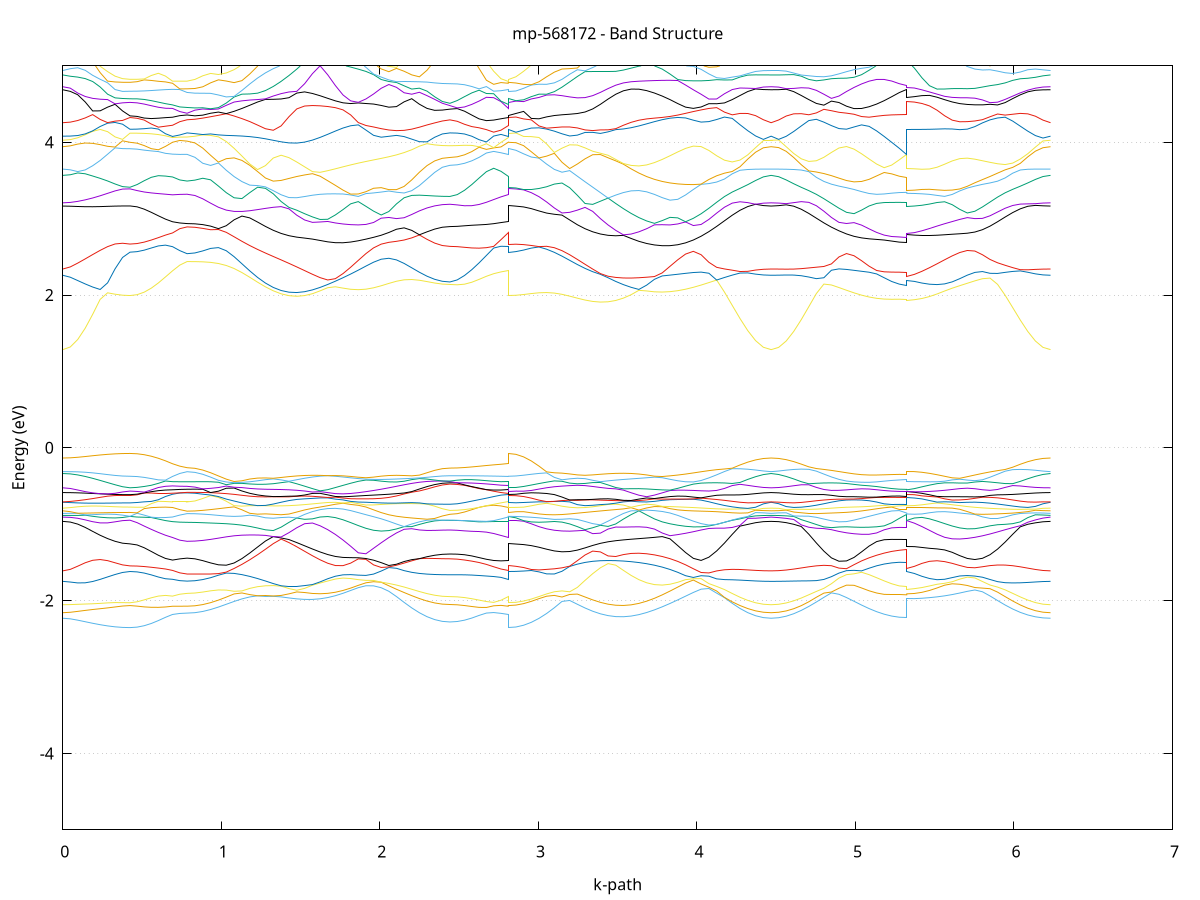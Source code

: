 set title 'mp-568172 - Band Structure'
set xlabel 'k-path'
set ylabel 'Energy (eV)'
set grid y
set yrange [-5:5]
set terminal png size 800,600
set output 'mp-568172_bands_gnuplot.png'
plot '-' using 1:2 with lines notitle, '-' using 1:2 with lines notitle, '-' using 1:2 with lines notitle, '-' using 1:2 with lines notitle, '-' using 1:2 with lines notitle, '-' using 1:2 with lines notitle, '-' using 1:2 with lines notitle, '-' using 1:2 with lines notitle, '-' using 1:2 with lines notitle, '-' using 1:2 with lines notitle, '-' using 1:2 with lines notitle, '-' using 1:2 with lines notitle, '-' using 1:2 with lines notitle, '-' using 1:2 with lines notitle, '-' using 1:2 with lines notitle, '-' using 1:2 with lines notitle, '-' using 1:2 with lines notitle, '-' using 1:2 with lines notitle, '-' using 1:2 with lines notitle, '-' using 1:2 with lines notitle, '-' using 1:2 with lines notitle, '-' using 1:2 with lines notitle, '-' using 1:2 with lines notitle, '-' using 1:2 with lines notitle, '-' using 1:2 with lines notitle, '-' using 1:2 with lines notitle, '-' using 1:2 with lines notitle, '-' using 1:2 with lines notitle, '-' using 1:2 with lines notitle, '-' using 1:2 with lines notitle, '-' using 1:2 with lines notitle, '-' using 1:2 with lines notitle, '-' using 1:2 with lines notitle, '-' using 1:2 with lines notitle, '-' using 1:2 with lines notitle, '-' using 1:2 with lines notitle, '-' using 1:2 with lines notitle, '-' using 1:2 with lines notitle, '-' using 1:2 with lines notitle, '-' using 1:2 with lines notitle, '-' using 1:2 with lines notitle, '-' using 1:2 with lines notitle, '-' using 1:2 with lines notitle, '-' using 1:2 with lines notitle, '-' using 1:2 with lines notitle, '-' using 1:2 with lines notitle, '-' using 1:2 with lines notitle, '-' using 1:2 with lines notitle, '-' using 1:2 with lines notitle, '-' using 1:2 with lines notitle, '-' using 1:2 with lines notitle, '-' using 1:2 with lines notitle, '-' using 1:2 with lines notitle, '-' using 1:2 with lines notitle, '-' using 1:2 with lines notitle, '-' using 1:2 with lines notitle, '-' using 1:2 with lines notitle, '-' using 1:2 with lines notitle, '-' using 1:2 with lines notitle, '-' using 1:2 with lines notitle, '-' using 1:2 with lines notitle, '-' using 1:2 with lines notitle, '-' using 1:2 with lines notitle, '-' using 1:2 with lines notitle, '-' using 1:2 with lines notitle, '-' using 1:2 with lines notitle, '-' using 1:2 with lines notitle, '-' using 1:2 with lines notitle, '-' using 1:2 with lines notitle, '-' using 1:2 with lines notitle, '-' using 1:2 with lines notitle, '-' using 1:2 with lines notitle, '-' using 1:2 with lines notitle, '-' using 1:2 with lines notitle, '-' using 1:2 with lines notitle, '-' using 1:2 with lines notitle, '-' using 1:2 with lines notitle, '-' using 1:2 with lines notitle, '-' using 1:2 with lines notitle, '-' using 1:2 with lines notitle, '-' using 1:2 with lines notitle, '-' using 1:2 with lines notitle, '-' using 1:2 with lines notitle, '-' using 1:2 with lines notitle, '-' using 1:2 with lines notitle, '-' using 1:2 with lines notitle, '-' using 1:2 with lines notitle, '-' using 1:2 with lines notitle, '-' using 1:2 with lines notitle, '-' using 1:2 with lines notitle, '-' using 1:2 with lines notitle, '-' using 1:2 with lines notitle, '-' using 1:2 with lines notitle, '-' using 1:2 with lines notitle, '-' using 1:2 with lines notitle, '-' using 1:2 with lines notitle, '-' using 1:2 with lines notitle, '-' using 1:2 with lines notitle, '-' using 1:2 with lines notitle, '-' using 1:2 with lines notitle, '-' using 1:2 with lines notitle, '-' using 1:2 with lines notitle, '-' using 1:2 with lines notitle, '-' using 1:2 with lines notitle, '-' using 1:2 with lines notitle, '-' using 1:2 with lines notitle, '-' using 1:2 with lines notitle, '-' using 1:2 with lines notitle, '-' using 1:2 with lines notitle, '-' using 1:2 with lines notitle, '-' using 1:2 with lines notitle, '-' using 1:2 with lines notitle, '-' using 1:2 with lines notitle, '-' using 1:2 with lines notitle, '-' using 1:2 with lines notitle, '-' using 1:2 with lines notitle, '-' using 1:2 with lines notitle, '-' using 1:2 with lines notitle, '-' using 1:2 with lines notitle, '-' using 1:2 with lines notitle, '-' using 1:2 with lines notitle, '-' using 1:2 with lines notitle, '-' using 1:2 with lines notitle, '-' using 1:2 with lines notitle, '-' using 1:2 with lines notitle, '-' using 1:2 with lines notitle, '-' using 1:2 with lines notitle, '-' using 1:2 with lines notitle
0.000000 -39.488195
0.047111 -39.488095
0.094223 -39.488095
0.141334 -39.488095
0.188445 -39.487995
0.235557 -39.487895
0.282668 -39.487895
0.329780 -39.487795
0.376891 -39.487795
0.424002 -39.487795
0.424002 -39.487795
0.468720 -39.487795
0.513438 -39.487795
0.558155 -39.487695
0.602873 -39.487695
0.647591 -39.487695
0.692308 -39.487595
0.692308 -39.487595
0.738159 -39.487595
0.784010 -39.487595
0.784010 -39.487595
0.833436 -39.487495
0.882862 -39.487195
0.932288 -39.486795
0.981714 -39.486195
1.031139 -39.485495
1.080565 -39.484595
1.129991 -39.483695
1.179417 -39.482695
1.228843 -39.481795
1.278268 -39.480795
1.327694 -39.479895
1.377120 -39.479095
1.426546 -39.478395
1.475972 -39.477795
1.525397 -39.477395
1.574823 -39.477195
1.574823 -39.477195
1.623009 -39.477095
1.671194 -39.477195
1.719379 -39.477495
1.767565 -39.477995
1.815750 -39.478595
1.863935 -39.479295
1.912120 -39.480195
1.960306 -39.481095
2.008491 -39.482095
2.056676 -39.483095
2.104862 -39.483995
2.153047 -39.484895
2.201232 -39.485795
2.249418 -39.486495
2.297603 -39.487095
2.345788 -39.487495
2.393974 -39.487795
2.442159 -39.487895
2.442159 -39.487895
2.488137 -39.487895
2.534115 -39.487895
2.580093 -39.487795
2.626072 -39.487795
2.672050 -39.487695
2.718028 -39.487695
2.764006 -39.487595
2.809984 -39.487595
2.809984 -39.487795
2.858413 -39.487695
2.906842 -39.487495
2.955271 -39.486995
3.003700 -39.486395
3.052129 -39.485695
3.100558 -39.484895
3.148987 -39.483995
3.197416 -39.483095
3.245845 -39.482095
3.294274 -39.481195
3.342703 -39.480295
3.391132 -39.479395
3.439561 -39.478695
3.487990 -39.478095
3.536419 -39.477595
3.584848 -39.477395
3.584848 -39.477395
3.633919 -39.477295
3.682991 -39.477295
3.732062 -39.477595
3.781134 -39.477995
3.830205 -39.478595
3.879276 -39.479295
3.928348 -39.480195
3.977419 -39.481095
4.026490 -39.482095
4.075562 -39.483095
4.124633 -39.484095
4.173705 -39.485095
4.222776 -39.485895
4.271847 -39.486695
4.320919 -39.487295
4.369990 -39.487795
4.419061 -39.488095
4.468133 -39.488195
4.468133 -39.488195
4.515674 -39.488095
4.563216 -39.487795
4.610758 -39.487395
4.658300 -39.486895
4.705841 -39.486195
4.753383 -39.485395
4.800925 -39.484495
4.848466 -39.483595
4.896008 -39.482695
4.943550 -39.481695
4.991091 -39.480795
5.038633 -39.479895
5.086175 -39.479195
5.133716 -39.478495
5.181258 -39.477995
5.228800 -39.477595
5.276341 -39.477295
5.323883 -39.477295
5.323883 -39.477095
5.371611 -39.477195
5.419338 -39.477395
5.467066 -39.477695
5.514794 -39.478195
5.562521 -39.478795
5.610249 -39.479595
5.657977 -39.480395
5.705704 -39.481195
5.753432 -39.482095
5.801160 -39.482995
5.848888 -39.483895
5.896615 -39.484795
5.944343 -39.485595
5.992071 -39.486295
6.039798 -39.486995
6.087526 -39.487495
6.135254 -39.487795
6.182981 -39.488095
6.230709 -39.488195
e
0.000000 -39.278695
0.047111 -39.278295
0.094223 -39.277295
0.141334 -39.275595
0.188445 -39.273295
0.235557 -39.270395
0.282668 -39.266895
0.329780 -39.263095
0.376891 -39.259195
0.424002 -39.256795
0.424002 -39.256795
0.468720 -39.256895
0.513438 -39.257195
0.558155 -39.257595
0.602873 -39.258095
0.647591 -39.258695
0.692308 -39.259395
0.692308 -39.259395
0.738159 -39.257195
0.784010 -39.256095
0.784010 -39.256095
0.833436 -39.255795
0.882862 -39.254995
0.932288 -39.253595
0.981714 -39.251795
1.031139 -39.249495
1.080565 -39.246695
1.129991 -39.244195
1.179417 -39.242295
1.228843 -39.240395
1.278268 -39.238495
1.327694 -39.236595
1.377120 -39.234795
1.426546 -39.233195
1.475972 -39.231695
1.525397 -39.230595
1.574823 -39.229895
1.574823 -39.229895
1.623009 -39.229695
1.671194 -39.230295
1.719379 -39.231895
1.767565 -39.234595
1.815750 -39.238095
1.863935 -39.242295
1.912120 -39.246795
1.960306 -39.251395
2.008491 -39.255995
2.056676 -39.260395
2.104862 -39.264495
2.153047 -39.268195
2.201232 -39.271495
2.249418 -39.274295
2.297603 -39.276495
2.345788 -39.278095
2.393974 -39.278995
2.442159 -39.279395
2.442159 -39.279395
2.488137 -39.278995
2.534115 -39.277995
2.580093 -39.276195
2.626072 -39.273895
2.672050 -39.270895
2.718028 -39.267395
2.764006 -39.263495
2.809984 -39.259395
2.809984 -39.256795
2.858413 -39.256595
2.906842 -39.255795
2.955271 -39.254495
3.003700 -39.252695
3.052129 -39.250395
3.100558 -39.247695
3.148987 -39.244695
3.197416 -39.241595
3.245845 -39.239795
3.294274 -39.237895
3.342703 -39.236095
3.391132 -39.234295
3.439561 -39.232695
3.487990 -39.231195
3.536419 -39.229995
3.584848 -39.229195
3.584848 -39.229195
3.633919 -39.228895
3.682991 -39.229195
3.732062 -39.230595
3.781134 -39.233095
3.830205 -39.236595
3.879276 -39.240795
3.928348 -39.245395
3.977419 -39.250095
4.026490 -39.254795
4.075562 -39.259295
4.124633 -39.263495
4.173705 -39.267295
4.222776 -39.270595
4.271847 -39.273495
4.320919 -39.275695
4.369990 -39.277295
4.419061 -39.278295
4.468133 -39.278695
4.468133 -39.278695
4.515674 -39.278395
4.563216 -39.277395
4.610758 -39.275895
4.658300 -39.273695
4.705841 -39.271095
4.753383 -39.267895
4.800925 -39.264295
4.848466 -39.260295
4.896008 -39.256095
4.943550 -39.251595
4.991091 -39.247095
5.038633 -39.242695
5.086175 -39.238595
5.133716 -39.234995
5.181258 -39.232195
5.228800 -39.230295
5.276341 -39.229195
5.323883 -39.228895
5.323883 -39.229695
5.371611 -39.229995
5.419338 -39.230895
5.467066 -39.232495
5.514794 -39.234895
5.562521 -39.238095
5.610249 -39.241795
5.657977 -39.245795
5.705704 -39.249995
5.753432 -39.254195
5.801160 -39.258295
5.848888 -39.262195
5.896615 -39.265795
5.944343 -39.268995
5.992071 -39.271895
6.039798 -39.274295
6.087526 -39.276195
6.135254 -39.277595
6.182981 -39.278395
6.230709 -39.278695
e
0.000000 -39.222995
0.047111 -39.222795
0.094223 -39.222995
0.141334 -39.225595
0.188445 -39.229195
0.235557 -39.233395
0.282668 -39.237995
0.329780 -39.242795
0.376891 -39.247295
0.424002 -39.249895
0.424002 -39.249895
0.468720 -39.249795
0.513438 -39.249595
0.558155 -39.249295
0.602873 -39.248795
0.647591 -39.248295
0.692308 -39.247595
0.692308 -39.247595
0.738159 -39.249995
0.784010 -39.251195
0.784010 -39.251195
0.833436 -39.250995
0.882862 -39.250495
0.932288 -39.249795
0.981714 -39.248695
1.031139 -39.247395
1.080565 -39.245895
1.129991 -39.243595
1.179417 -39.240095
1.228843 -39.236395
1.278268 -39.232495
1.327694 -39.228495
1.377120 -39.224395
1.426546 -39.220295
1.475972 -39.216395
1.525397 -39.212595
1.574823 -39.209095
1.574823 -39.209095
1.623009 -39.207295
1.671194 -39.210095
1.719379 -39.212395
1.767565 -39.214195
1.815750 -39.215395
1.863935 -39.216195
1.912120 -39.216795
1.960306 -39.217295
2.008491 -39.217795
2.056676 -39.218195
2.104862 -39.218595
2.153047 -39.218995
2.201232 -39.219395
2.249418 -39.219795
2.297603 -39.220695
2.345788 -39.221795
2.393974 -39.222595
2.442159 -39.222795
2.442159 -39.222795
2.488137 -39.222695
2.534115 -39.223295
2.580093 -39.225795
2.626072 -39.229395
2.672050 -39.233495
2.718028 -39.238095
2.764006 -39.242895
2.809984 -39.247595
2.809984 -39.249895
2.858413 -39.249695
2.906842 -39.249295
2.955271 -39.248595
3.003700 -39.247595
3.052129 -39.246395
3.100558 -39.244895
3.148987 -39.243295
3.197416 -39.241295
3.245845 -39.237695
3.294274 -39.233795
3.342703 -39.229895
3.391132 -39.225795
3.439561 -39.221795
3.487990 -39.217795
3.536419 -39.214095
3.584848 -39.210495
3.584848 -39.210495
3.633919 -39.207195
3.682991 -39.209595
3.732062 -39.212095
3.781134 -39.213995
3.830205 -39.215295
3.879276 -39.216095
3.928348 -39.216695
3.977419 -39.217095
4.026490 -39.217495
4.075562 -39.217895
4.124633 -39.218295
4.173705 -39.218695
4.222776 -39.219095
4.271847 -39.219395
4.320919 -39.220795
4.369990 -39.221995
4.419061 -39.222795
4.468133 -39.222995
4.468133 -39.222995
4.515674 -39.222795
4.563216 -39.222095
4.610758 -39.220995
4.658300 -39.220295
4.705841 -39.220195
4.753383 -39.220195
4.800925 -39.220095
4.848466 -39.219995
4.896008 -39.219895
4.943550 -39.219595
4.991091 -39.219295
5.038633 -39.218795
5.086175 -39.217995
5.133716 -39.216695
5.181258 -39.214895
5.228800 -39.212595
5.276341 -39.209795
5.323883 -39.206995
5.323883 -39.206695
5.371611 -39.209395
5.419338 -39.211995
5.467066 -39.214295
5.514794 -39.216195
5.562521 -39.217595
5.610249 -39.218595
5.657977 -39.219195
5.705704 -39.219595
5.753432 -39.219895
5.801160 -39.219995
5.848888 -39.220095
5.896615 -39.220195
5.944343 -39.220195
5.992071 -39.220195
6.039798 -39.220195
6.087526 -39.221095
6.135254 -39.222195
6.182981 -39.222795
6.230709 -39.222995
e
0.000000 -39.220095
0.047111 -39.220595
0.094223 -39.221195
0.141334 -39.219895
0.188445 -39.217895
0.235557 -39.215195
0.282668 -39.212195
0.329780 -39.208895
0.376891 -39.205595
0.424002 -39.203995
0.424002 -39.203995
0.468720 -39.203995
0.513438 -39.204295
0.558155 -39.204595
0.602873 -39.205095
0.647591 -39.205695
0.692308 -39.206195
0.692308 -39.206195
0.738159 -39.205195
0.784010 -39.204895
0.784010 -39.204895
0.833436 -39.204695
0.882862 -39.204295
0.932288 -39.203695
0.981714 -39.202795
1.031139 -39.201795
1.080565 -39.200695
1.129991 -39.199495
1.179417 -39.198395
1.228843 -39.197495
1.278268 -39.196895
1.327694 -39.196695
1.377120 -39.196995
1.426546 -39.197995
1.475972 -39.199595
1.525397 -39.201795
1.574823 -39.204495
1.574823 -39.204495
1.623009 -39.206095
1.671194 -39.203595
1.719379 -39.201595
1.767565 -39.200395
1.815750 -39.200095
1.863935 -39.200695
1.912120 -39.202095
1.960306 -39.204195
2.008491 -39.206695
2.056676 -39.209395
2.104862 -39.212095
2.153047 -39.214695
2.201232 -39.216995
2.249418 -39.218995
2.297603 -39.219995
2.345788 -39.220195
2.393974 -39.220395
2.442159 -39.220395
2.442159 -39.220395
2.488137 -39.220895
2.534115 -39.220995
2.580093 -39.219795
2.626072 -39.217795
2.672050 -39.215195
2.718028 -39.212295
2.764006 -39.209195
2.809984 -39.206195
2.809984 -39.203995
2.858413 -39.203795
2.906842 -39.203495
2.955271 -39.202895
3.003700 -39.202095
3.052129 -39.201095
3.100558 -39.200095
3.148987 -39.198995
3.197416 -39.197995
3.245845 -39.197195
3.294274 -39.196595
3.342703 -39.196395
3.391132 -39.196595
3.439561 -39.197495
3.487990 -39.198995
3.536419 -39.201095
3.584848 -39.203695
3.584848 -39.203695
3.633919 -39.206595
3.682991 -39.204395
3.732062 -39.202195
3.781134 -39.200695
3.830205 -39.199995
3.879276 -39.200295
3.928348 -39.201595
3.977419 -39.203595
4.026490 -39.206195
4.075562 -39.208895
4.124633 -39.211795
4.173705 -39.214495
4.222776 -39.216895
4.271847 -39.218995
4.320919 -39.219695
4.369990 -39.219895
4.419061 -39.219995
4.468133 -39.220095
4.468133 -39.220095
4.515674 -39.220095
4.563216 -39.220095
4.610758 -39.219895
4.658300 -39.218995
4.705841 -39.216995
4.753383 -39.214695
4.800925 -39.211995
4.848466 -39.209295
4.896008 -39.206495
4.943550 -39.203895
4.991091 -39.201595
5.038633 -39.199995
5.086175 -39.199195
5.133716 -39.199295
5.181258 -39.200295
5.228800 -39.201995
5.276341 -39.204295
5.323883 -39.206895
5.323883 -39.206695
5.371611 -39.204195
5.419338 -39.202095
5.467066 -39.200495
5.514794 -39.199495
5.562521 -39.199295
5.610249 -39.199895
5.657977 -39.201195
5.705704 -39.203095
5.753432 -39.205395
5.801160 -39.207995
5.848888 -39.210595
5.896615 -39.213095
5.944343 -39.215495
5.992071 -39.217695
6.039798 -39.219495
6.087526 -39.220095
6.135254 -39.220095
6.182981 -39.220095
6.230709 -39.220095
e
0.000000 -39.170795
0.047111 -39.171195
0.094223 -39.172595
0.141334 -39.174795
0.188445 -39.177795
0.235557 -39.181295
0.282668 -39.185295
0.329780 -39.189295
0.376891 -39.192995
0.424002 -39.194795
0.424002 -39.194795
0.468720 -39.194695
0.513438 -39.194495
0.558155 -39.193995
0.602873 -39.193495
0.647591 -39.192795
0.692308 -39.192095
0.692308 -39.192095
0.738159 -39.193295
0.784010 -39.193695
0.784010 -39.193695
0.833436 -39.193495
0.882862 -39.192995
0.932288 -39.192095
0.981714 -39.190895
1.031139 -39.189395
1.080565 -39.187695
1.129991 -39.185695
1.179417 -39.183495
1.228843 -39.181295
1.278268 -39.178895
1.327694 -39.176495
1.377120 -39.174195
1.426546 -39.172095
1.475972 -39.170295
1.525397 -39.168895
1.574823 -39.167995
1.574823 -39.167995
1.623009 -39.167895
1.671194 -39.168295
1.719379 -39.169195
1.767565 -39.170395
1.815750 -39.171395
1.863935 -39.172195
1.912120 -39.172495
1.960306 -39.172495
2.008491 -39.172295
2.056676 -39.171995
2.104862 -39.171595
2.153047 -39.171195
2.201232 -39.170895
2.249418 -39.170595
2.297603 -39.170395
2.345788 -39.170195
2.393974 -39.170195
2.442159 -39.170095
2.442159 -39.170095
2.488137 -39.170595
2.534115 -39.171995
2.580093 -39.174195
2.626072 -39.177195
2.672050 -39.180795
2.718028 -39.184695
2.764006 -39.188695
2.809984 -39.192095
2.809984 -39.194795
2.858413 -39.194695
2.906842 -39.194095
2.955271 -39.193295
3.003700 -39.192095
3.052129 -39.190595
3.100558 -39.188895
3.148987 -39.186995
3.197416 -39.184795
3.245845 -39.182595
3.294274 -39.180195
3.342703 -39.177795
3.391132 -39.175495
3.439561 -39.173395
3.487990 -39.171495
3.536419 -39.169995
3.584848 -39.168995
3.584848 -39.168995
3.633919 -39.168595
3.682991 -39.168795
3.732062 -39.169695
3.781134 -39.170795
3.830205 -39.171995
3.879276 -39.172895
3.928348 -39.173295
3.977419 -39.173395
4.026490 -39.173195
4.075562 -39.172795
4.124633 -39.172395
4.173705 -39.171995
4.222776 -39.171595
4.271847 -39.171295
4.320919 -39.171095
4.369990 -39.170895
4.419061 -39.170795
4.468133 -39.170795
4.468133 -39.170795
4.515674 -39.170795
4.563216 -39.170995
4.610758 -39.171295
4.658300 -39.171595
4.705841 -39.172095
4.753383 -39.172595
4.800925 -39.173095
4.848466 -39.173595
4.896008 -39.173995
4.943550 -39.174295
4.991091 -39.174295
5.038633 -39.173995
5.086175 -39.173195
5.133716 -39.172095
5.181258 -39.170795
5.228800 -39.169695
5.276341 -39.168795
5.323883 -39.168595
5.323883 -39.167795
5.371611 -39.168095
5.419338 -39.168895
5.467066 -39.169895
5.514794 -39.171195
5.562521 -39.172295
5.610249 -39.173095
5.657977 -39.173595
5.705704 -39.173795
5.753432 -39.173695
5.801160 -39.173395
5.848888 -39.172995
5.896615 -39.172595
5.944343 -39.172195
5.992071 -39.171795
6.039798 -39.171495
6.087526 -39.171195
6.135254 -39.170995
6.182981 -39.170795
6.230709 -39.170795
e
0.000000 -39.122595
0.047111 -39.122795
0.094223 -39.123395
0.141334 -39.123695
0.188445 -39.123595
0.235557 -39.123295
0.282668 -39.122895
0.329780 -39.122395
0.376891 -39.122095
0.424002 -39.121995
0.424002 -39.121995
0.468720 -39.121995
0.513438 -39.122095
0.558155 -39.122095
0.602873 -39.122195
0.647591 -39.122295
0.692308 -39.122395
0.692308 -39.122395
0.738159 -39.122395
0.784010 -39.122395
0.784010 -39.122395
0.833436 -39.122495
0.882862 -39.122995
0.932288 -39.123595
0.981714 -39.124495
1.031139 -39.125595
1.080565 -39.126895
1.129991 -39.128395
1.179417 -39.129895
1.228843 -39.131395
1.278268 -39.132795
1.327694 -39.133995
1.377120 -39.134795
1.426546 -39.135295
1.475972 -39.135295
1.525397 -39.134895
1.574823 -39.134095
1.574823 -39.134095
1.623009 -39.133495
1.671194 -39.134195
1.719379 -39.134295
1.767565 -39.133795
1.815750 -39.132895
1.863935 -39.131795
1.912120 -39.130495
1.960306 -39.129195
2.008491 -39.127995
2.056676 -39.126795
2.104862 -39.125695
2.153047 -39.124695
2.201232 -39.123895
2.249418 -39.123195
2.297603 -39.122595
2.345788 -39.122295
2.393974 -39.121995
2.442159 -39.121895
2.442159 -39.121895
2.488137 -39.122395
2.534115 -39.123095
2.580093 -39.123595
2.626072 -39.123695
2.672050 -39.123395
2.718028 -39.123095
2.764006 -39.122695
2.809984 -39.122395
2.809984 -39.121995
2.858413 -39.122095
2.906842 -39.122495
2.955271 -39.123195
3.003700 -39.124095
3.052129 -39.125195
3.100558 -39.126495
3.148987 -39.127895
3.197416 -39.129395
3.245845 -39.130895
3.294274 -39.132295
3.342703 -39.133495
3.391132 -39.134495
3.439561 -39.134995
3.487990 -39.135195
3.536419 -39.134895
3.584848 -39.134195
3.584848 -39.134195
3.633919 -39.133095
3.682991 -39.133695
3.732062 -39.133995
3.781134 -39.133695
3.830205 -39.132995
3.879276 -39.131995
3.928348 -39.130795
3.977419 -39.129595
4.026490 -39.128395
4.075562 -39.127195
4.124633 -39.126195
4.173705 -39.125195
4.222776 -39.124395
4.271847 -39.123795
4.320919 -39.123195
4.369990 -39.122895
4.419061 -39.122595
4.468133 -39.122595
4.468133 -39.122595
4.515674 -39.122595
4.563216 -39.122895
4.610758 -39.123295
4.658300 -39.123895
4.705841 -39.124595
4.753383 -39.125495
4.800925 -39.126495
4.848466 -39.127595
4.896008 -39.128695
4.943550 -39.129895
4.991091 -39.131095
5.038633 -39.132195
5.086175 -39.133195
5.133716 -39.133895
5.181258 -39.134395
5.228800 -39.134395
5.276341 -39.133895
5.323883 -39.132995
5.323883 -39.133295
5.371611 -39.134095
5.419338 -39.134595
5.467066 -39.134595
5.514794 -39.134195
5.562521 -39.133595
5.610249 -39.132695
5.657977 -39.131695
5.705704 -39.130595
5.753432 -39.129395
5.801160 -39.128295
5.848888 -39.127195
5.896615 -39.126195
5.944343 -39.125295
5.992071 -39.124495
6.039798 -39.123895
6.087526 -39.123295
6.135254 -39.122895
6.182981 -39.122595
6.230709 -39.122595
e
0.000000 -39.115495
0.047111 -39.114795
0.094223 -39.113095
0.141334 -39.111095
0.188445 -39.108995
0.235557 -39.107095
0.282668 -39.105495
0.329780 -39.104295
0.376891 -39.103595
0.424002 -39.103295
0.424002 -39.103295
0.468720 -39.103295
0.513438 -39.103295
0.558155 -39.103295
0.602873 -39.103295
0.647591 -39.103295
0.692308 -39.103295
0.692308 -39.103295
0.738159 -39.102995
0.784010 -39.102895
0.784010 -39.102895
0.833436 -39.103095
0.882862 -39.103495
0.932288 -39.104195
0.981714 -39.105195
1.031139 -39.106495
1.080565 -39.107995
1.129991 -39.109895
1.179417 -39.111995
1.228843 -39.114295
1.278268 -39.116795
1.327694 -39.119495
1.377120 -39.122295
1.426546 -39.125095
1.475972 -39.127795
1.525397 -39.130195
1.574823 -39.132195
1.574823 -39.132195
1.623009 -39.132995
1.671194 -39.131695
1.719379 -39.130195
1.767565 -39.128695
1.815750 -39.127095
1.863935 -39.125595
1.912120 -39.124095
1.960306 -39.122795
2.008491 -39.121495
2.056676 -39.120395
2.104862 -39.119495
2.153047 -39.118595
2.201232 -39.117895
2.249418 -39.117395
2.297603 -39.116895
2.345788 -39.116595
2.393974 -39.116395
2.442159 -39.116395
2.442159 -39.116395
2.488137 -39.115495
2.534115 -39.113595
2.580093 -39.111395
2.626072 -39.109195
2.672050 -39.107095
2.718028 -39.105395
2.764006 -39.104095
2.809984 -39.103295
2.809984 -39.103295
2.858413 -39.103395
2.906842 -39.103795
2.955271 -39.104495
3.003700 -39.105395
3.052129 -39.106595
3.100558 -39.107995
3.148987 -39.109695
3.197416 -39.111695
3.245845 -39.113795
3.294274 -39.116195
3.342703 -39.118695
3.391132 -39.121395
3.439561 -39.124095
3.487990 -39.126695
3.536419 -39.129095
3.584848 -39.131195
3.584848 -39.131195
3.633919 -39.132795
3.682991 -39.131795
3.732062 -39.130295
3.781134 -39.128695
3.830205 -39.127095
3.879276 -39.125495
3.928348 -39.123895
3.977419 -39.122495
4.026490 -39.121195
4.075562 -39.119995
4.124633 -39.118895
4.173705 -39.117995
4.222776 -39.117195
4.271847 -39.116595
4.320919 -39.116095
4.369990 -39.115795
4.419061 -39.115595
4.468133 -39.115495
4.468133 -39.115495
4.515674 -39.115495
4.563216 -39.115595
4.610758 -39.115695
4.658300 -39.115795
4.705841 -39.116095
4.753383 -39.116495
4.800925 -39.117095
4.848466 -39.117795
4.896008 -39.118795
4.943550 -39.119995
4.991091 -39.121295
5.038633 -39.122895
5.086175 -39.124595
5.133716 -39.126395
5.181258 -39.128195
5.228800 -39.129995
5.276341 -39.131595
5.323883 -39.132895
5.323883 -39.133195
5.371611 -39.131995
5.419338 -39.130495
5.467066 -39.128795
5.514794 -39.126995
5.562521 -39.125295
5.610249 -39.123595
5.657977 -39.121995
5.705704 -39.120595
5.753432 -39.119395
5.801160 -39.118395
5.848888 -39.117495
5.896615 -39.116795
5.944343 -39.116295
5.992071 -39.115995
6.039798 -39.115795
6.087526 -39.115595
6.135254 -39.115495
6.182981 -39.115495
6.230709 -39.115495
e
0.000000 -38.873495
0.047111 -38.873495
0.094223 -38.873695
0.141334 -38.873895
0.188445 -38.874095
0.235557 -38.874395
0.282668 -38.874595
0.329780 -38.874795
0.376891 -38.874995
0.424002 -38.874995
0.424002 -38.874995
0.468720 -38.874995
0.513438 -38.874995
0.558155 -38.874995
0.602873 -38.874995
0.647591 -38.874895
0.692308 -38.874895
0.692308 -38.874895
0.738159 -38.874995
0.784010 -38.874995
0.784010 -38.874995
0.833436 -38.874595
0.882862 -38.873595
0.932288 -38.871995
0.981714 -38.869695
1.031139 -38.866795
1.080565 -38.863395
1.129991 -38.859495
1.179417 -38.855095
1.228843 -38.850295
1.278268 -38.845195
1.327694 -38.839795
1.377120 -38.834295
1.426546 -38.828595
1.475972 -38.822795
1.525397 -38.817095
1.574823 -38.811395
1.574823 -38.811395
1.623009 -38.808195
1.671194 -38.813595
1.719379 -38.819195
1.767565 -38.824695
1.815750 -38.830195
1.863935 -38.835595
1.912120 -38.840895
1.960306 -38.845895
2.008491 -38.850695
2.056676 -38.855095
2.104862 -38.859195
2.153047 -38.862795
2.201232 -38.865895
2.249418 -38.868595
2.297603 -38.870695
2.345788 -38.872195
2.393974 -38.873095
2.442159 -38.873395
2.442159 -38.873395
2.488137 -38.873395
2.534115 -38.873595
2.580093 -38.873795
2.626072 -38.873995
2.672050 -38.874295
2.718028 -38.874595
2.764006 -38.874795
2.809984 -38.874895
2.809984 -38.874995
2.858413 -38.874695
2.906842 -38.873695
2.955271 -38.872095
3.003700 -38.869995
3.052129 -38.867195
3.100558 -38.863895
3.148987 -38.860095
3.197416 -38.855895
3.245845 -38.851295
3.294274 -38.846295
3.342703 -38.841095
3.391132 -38.835695
3.439561 -38.830095
3.487990 -38.824495
3.536419 -38.818895
3.584848 -38.813295
3.584848 -38.813295
3.633919 -38.807695
3.682991 -38.812095
3.732062 -38.817695
3.781134 -38.823395
3.830205 -38.828995
3.879276 -38.834495
3.928348 -38.839895
3.977419 -38.845095
4.026490 -38.849995
4.075562 -38.854595
4.124633 -38.858795
4.173705 -38.862495
4.222776 -38.865795
4.271847 -38.868495
4.320919 -38.870695
4.369990 -38.872195
4.419061 -38.873195
4.468133 -38.873495
4.468133 -38.873495
4.515674 -38.873195
4.563216 -38.872395
4.610758 -38.870995
4.658300 -38.869095
4.705841 -38.866695
4.753383 -38.863795
4.800925 -38.860495
4.848466 -38.856795
4.896008 -38.852695
4.943550 -38.848195
4.991091 -38.843495
5.038633 -38.838595
5.086175 -38.833495
5.133716 -38.828195
5.181258 -38.822895
5.228800 -38.817595
5.276341 -38.812295
5.323883 -38.807195
5.323883 -38.807095
5.371611 -38.811995
5.419338 -38.816995
5.467066 -38.821995
5.514794 -38.827095
5.562521 -38.831995
5.610249 -38.836895
5.657977 -38.841695
5.705704 -38.846195
5.753432 -38.850595
5.801160 -38.854595
5.848888 -38.858395
5.896615 -38.861795
5.944343 -38.864795
5.992071 -38.867395
6.039798 -38.869595
6.087526 -38.871295
6.135254 -38.872495
6.182981 -38.873195
6.230709 -38.873495
e
0.000000 -38.757595
0.047111 -38.757495
0.094223 -38.757395
0.141334 -38.757195
0.188445 -38.756995
0.235557 -38.756695
0.282668 -38.756495
0.329780 -38.756295
0.376891 -38.756195
0.424002 -38.756195
0.424002 -38.756195
0.468720 -38.756195
0.513438 -38.756195
0.558155 -38.756195
0.602873 -38.756195
0.647591 -38.756195
0.692308 -38.756195
0.692308 -38.756195
0.738159 -38.756095
0.784010 -38.756095
0.784010 -38.756095
0.833436 -38.756295
0.882862 -38.756895
0.932288 -38.757795
0.981714 -38.759095
1.031139 -38.760795
1.080565 -38.762895
1.129991 -38.765395
1.179417 -38.768195
1.228843 -38.771395
1.278268 -38.774895
1.327694 -38.778795
1.377120 -38.783095
1.426546 -38.787595
1.475972 -38.792495
1.525397 -38.797595
1.574823 -38.802895
1.574823 -38.802895
1.623009 -38.805995
1.671194 -38.800695
1.719379 -38.795695
1.767565 -38.790895
1.815750 -38.786295
1.863935 -38.782095
1.912120 -38.778095
1.960306 -38.774495
2.008491 -38.771295
2.056676 -38.768395
2.104862 -38.765795
2.153047 -38.763595
2.201232 -38.761695
2.249418 -38.760195
2.297603 -38.758995
2.345788 -38.758195
2.393974 -38.757695
2.442159 -38.757495
2.442159 -38.757495
2.488137 -38.757495
2.534115 -38.757395
2.580093 -38.757195
2.626072 -38.756895
2.672050 -38.756695
2.718028 -38.756495
2.764006 -38.756295
2.809984 -38.756195
2.809984 -38.756195
2.858413 -38.756295
2.906842 -38.756895
2.955271 -38.757795
3.003700 -38.759095
3.052129 -38.760695
3.100558 -38.762695
3.148987 -38.764995
3.197416 -38.767695
3.245845 -38.770795
3.294274 -38.774195
3.342703 -38.777995
3.391132 -38.782095
3.439561 -38.786495
3.487990 -38.791095
3.536419 -38.796095
3.584848 -38.801195
3.584848 -38.801195
3.633919 -38.806595
3.682991 -38.802295
3.732062 -38.797095
3.781134 -38.792095
3.830205 -38.787395
3.879276 -38.782995
3.928348 -38.778995
3.977419 -38.775195
4.026490 -38.771795
4.075562 -38.768795
4.124633 -38.766195
4.173705 -38.763895
4.222776 -38.761895
4.271847 -38.760295
4.320919 -38.759095
4.369990 -38.758195
4.419061 -38.757695
4.468133 -38.757595
4.468133 -38.757595
4.515674 -38.757695
4.563216 -38.758195
4.610758 -38.758895
4.658300 -38.759995
4.705841 -38.761295
4.753383 -38.762995
4.800925 -38.764995
4.848466 -38.767395
4.896008 -38.769995
4.943550 -38.772995
4.991091 -38.776295
5.038633 -38.779895
5.086175 -38.783795
5.133716 -38.787995
5.181258 -38.792495
5.228800 -38.797195
5.276341 -38.802095
5.323883 -38.807195
5.323883 -38.807095
5.371611 -38.802295
5.419338 -38.797595
5.467066 -38.793195
5.514794 -38.788895
5.562521 -38.784895
5.610249 -38.781095
5.657977 -38.777595
5.705704 -38.774295
5.753432 -38.771395
5.801160 -38.768695
5.848888 -38.766295
5.896615 -38.764195
5.944343 -38.762495
5.992071 -38.760895
6.039798 -38.759695
6.087526 -38.758795
6.135254 -38.758095
6.182981 -38.757695
6.230709 -38.757595
e
0.000000 -20.751695
0.047111 -20.753195
0.094223 -20.756995
0.141334 -20.762395
0.188445 -20.768495
0.235557 -20.774595
0.282668 -20.780195
0.329780 -20.784595
0.376891 -20.787395
0.424002 -20.788295
0.424002 -20.788295
0.468720 -20.792995
0.513438 -20.804595
0.558155 -20.818395
0.602873 -20.831595
0.647591 -20.842495
0.692308 -20.850095
0.692308 -20.850095
0.738159 -20.853895
0.784010 -20.855095
0.784010 -20.855095
0.833436 -20.854095
0.882862 -20.851195
0.932288 -20.846295
0.981714 -20.839695
1.031139 -20.831595
1.080565 -20.822295
1.129991 -20.812095
1.179417 -20.801395
1.228843 -20.790595
1.278268 -20.780195
1.327694 -20.770495
1.377120 -20.761895
1.426546 -20.756695
1.475972 -20.767695
1.525397 -20.776895
1.574823 -20.783695
1.574823 -20.783695
1.623009 -20.787695
1.671194 -20.788795
1.719379 -20.787095
1.767565 -20.782495
1.815750 -20.783295
1.863935 -20.789795
1.912120 -20.796095
1.960306 -20.802195
2.008491 -20.808295
2.056676 -20.814195
2.104862 -20.819895
2.153047 -20.825395
2.201232 -20.830295
2.249418 -20.834595
2.297603 -20.838095
2.345788 -20.840695
2.393974 -20.842295
2.442159 -20.842795
2.442159 -20.842795
2.488137 -20.842995
2.534115 -20.843495
2.580093 -20.844495
2.626072 -20.845795
2.672050 -20.847295
2.718028 -20.848795
2.764006 -20.849795
2.809984 -20.850095
2.809984 -20.788295
2.858413 -20.787295
2.906842 -20.784295
2.955271 -20.779395
3.003700 -20.772695
3.052129 -20.764495
3.100558 -20.754995
3.148987 -20.744595
3.197416 -20.733795
3.245845 -20.723095
3.294274 -20.718395
3.342703 -20.727295
3.391132 -20.739495
3.439561 -20.753295
3.487990 -20.766995
3.536419 -20.779495
3.584848 -20.789795
3.584848 -20.789795
3.633919 -20.797695
3.682991 -20.802495
3.732062 -20.804295
3.781134 -20.802995
3.830205 -20.798995
3.879276 -20.792495
3.928348 -20.784095
3.977419 -20.774595
4.026490 -20.764695
4.075562 -20.755495
4.124633 -20.747895
4.173705 -20.742295
4.222776 -20.742995
4.271847 -20.745195
4.320919 -20.747695
4.369990 -20.749795
4.419061 -20.751195
4.468133 -20.751695
4.468133 -20.751695
4.515674 -20.751395
4.563216 -20.750395
4.610758 -20.748995
4.658300 -20.747495
4.705841 -20.746495
4.753383 -20.746495
4.800925 -20.748195
4.848466 -20.751295
4.896008 -20.755795
4.943550 -20.761695
4.991091 -20.769595
5.038633 -20.778795
5.086175 -20.788195
5.133716 -20.796995
5.181258 -20.804395
5.228800 -20.809995
5.276341 -20.813495
5.323883 -20.814695
5.323883 -20.789295
5.371611 -20.788895
5.419338 -20.787895
5.467066 -20.786495
5.514794 -20.785595
5.562521 -20.785295
5.610249 -20.785695
5.657977 -20.786195
5.705704 -20.786495
5.753432 -20.786395
5.801160 -20.785595
5.848888 -20.784195
5.896615 -20.781895
5.944343 -20.778695
5.992071 -20.774795
6.039798 -20.770095
6.087526 -20.764795
6.135254 -20.759195
6.182981 -20.754195
6.230709 -20.751695
e
0.000000 -20.735795
0.047111 -20.735195
0.094223 -20.734195
0.141334 -20.733795
0.188445 -20.734495
0.235557 -20.735795
0.282668 -20.737095
0.329780 -20.737895
0.376891 -20.738195
0.424002 -20.738095
0.424002 -20.738095
0.468720 -20.739695
0.513438 -20.741495
0.558155 -20.742795
0.602873 -20.743895
0.647591 -20.744595
0.692308 -20.744795
0.692308 -20.744795
0.738159 -20.743995
0.784010 -20.743395
0.784010 -20.743395
0.833436 -20.742495
0.882862 -20.739995
0.932288 -20.735895
0.981714 -20.730495
1.031139 -20.723995
1.080565 -20.716895
1.129991 -20.709695
1.179417 -20.709095
1.228843 -20.713495
1.278268 -20.721595
1.327694 -20.732495
1.377120 -20.744595
1.426546 -20.754495
1.475972 -20.748695
1.525397 -20.744895
1.574823 -20.745195
1.574823 -20.745195
1.623009 -20.751995
1.671194 -20.760695
1.719379 -20.768895
1.767565 -20.776395
1.815750 -20.775195
1.863935 -20.765495
1.912120 -20.753595
1.960306 -20.739995
2.008491 -20.739595
2.056676 -20.740195
2.104862 -20.741095
2.153047 -20.742295
2.201232 -20.743795
2.249418 -20.745295
2.297603 -20.746695
2.345788 -20.747795
2.393974 -20.748495
2.442159 -20.748795
2.442159 -20.748795
2.488137 -20.748795
2.534115 -20.748595
2.580093 -20.748195
2.626072 -20.747495
2.672050 -20.746595
2.718028 -20.745795
2.764006 -20.745295
2.809984 -20.744795
2.809984 -20.738095
2.858413 -20.737395
2.906842 -20.735395
2.955271 -20.732095
3.003700 -20.727895
3.052129 -20.723295
3.100558 -20.718795
3.148987 -20.714995
3.197416 -20.712895
3.245845 -20.713695
3.294274 -20.713095
3.342703 -20.704595
3.391132 -20.699295
3.439561 -20.704595
3.487990 -20.718795
3.536419 -20.733095
3.584848 -20.745795
3.584848 -20.745795
3.633919 -20.756195
3.682991 -20.763895
3.732062 -20.768695
3.781134 -20.770595
3.830205 -20.769795
3.879276 -20.766595
3.928348 -20.761495
3.977419 -20.755395
4.026490 -20.749295
4.075562 -20.744495
4.124633 -20.741995
4.173705 -20.741595
4.222776 -20.738695
4.271847 -20.736795
4.320919 -20.735995
4.369990 -20.735695
4.419061 -20.735795
4.468133 -20.735795
4.468133 -20.735795
4.515674 -20.735695
4.563216 -20.735595
4.610758 -20.735395
4.658300 -20.735495
4.705841 -20.735795
4.753383 -20.736295
4.800925 -20.737095
4.848466 -20.738595
4.896008 -20.741295
4.943550 -20.744695
4.991091 -20.747095
5.038633 -20.747395
5.086175 -20.745495
5.133716 -20.741395
5.181258 -20.735595
5.228800 -20.728695
5.276341 -20.721795
5.323883 -20.718395
5.323883 -20.762995
5.371611 -20.763595
5.419338 -20.764695
5.467066 -20.764795
5.514794 -20.763095
5.562521 -20.759095
5.610249 -20.753195
5.657977 -20.746095
5.705704 -20.738895
5.753432 -20.732595
5.801160 -20.727895
5.848888 -20.725695
5.896615 -20.724995
5.944343 -20.724795
5.992071 -20.724695
6.039798 -20.724795
6.087526 -20.725595
6.135254 -20.729095
6.182981 -20.733495
6.230709 -20.735795
e
0.000000 -20.722495
0.047111 -20.722895
0.094223 -20.723995
0.141334 -20.725095
0.188445 -20.726095
0.235557 -20.727295
0.282668 -20.728995
0.329780 -20.730895
0.376891 -20.732595
0.424002 -20.733295
0.424002 -20.733295
0.468720 -20.730895
0.513438 -20.727695
0.558155 -20.725795
0.602873 -20.725095
0.647591 -20.725395
0.692308 -20.726595
0.692308 -20.726595
0.738159 -20.730595
0.784010 -20.732195
0.784010 -20.732195
0.833436 -20.731395
0.882862 -20.728995
0.932288 -20.725195
0.981714 -20.720495
1.031139 -20.715495
1.080565 -20.711095
1.129991 -20.708595
1.179417 -20.702995
1.228843 -20.697795
1.278268 -20.694795
1.327694 -20.694795
1.377120 -20.697995
1.426546 -20.704295
1.475972 -20.713195
1.525397 -20.723295
1.574823 -20.730795
1.574823 -20.730795
1.623009 -20.732195
1.671194 -20.732495
1.719379 -20.733995
1.767565 -20.735995
1.815750 -20.737495
1.863935 -20.738495
1.912120 -20.738895
1.960306 -20.739195
2.008491 -20.725295
2.056676 -20.710195
2.104862 -20.695295
2.153047 -20.681395
2.201232 -20.669195
2.249418 -20.659195
2.297603 -20.651495
2.345788 -20.646595
2.393974 -20.646895
2.442159 -20.646995
2.442159 -20.646995
2.488137 -20.659095
2.534115 -20.672295
2.580093 -20.684195
2.626072 -20.694895
2.672050 -20.704595
2.718028 -20.713395
2.764006 -20.720795
2.809984 -20.726595
2.809984 -20.733295
2.858413 -20.732595
2.906842 -20.730595
2.955271 -20.727195
3.003700 -20.722695
3.052129 -20.717295
3.100558 -20.711095
3.148987 -20.704595
3.197416 -20.697895
3.245845 -20.691495
3.294274 -20.685595
3.342703 -20.681295
3.391132 -20.684495
3.439561 -20.689195
3.487990 -20.688995
3.536419 -20.690195
3.584848 -20.692995
3.584848 -20.692995
3.633919 -20.697095
3.682991 -20.701695
3.732062 -20.706195
3.781134 -20.710295
3.830205 -20.713695
3.879276 -20.716395
3.928348 -20.718295
3.977419 -20.719595
4.026490 -20.720095
4.075562 -20.720095
4.124633 -20.719895
4.173705 -20.719995
4.222776 -20.720495
4.271847 -20.721095
4.320919 -20.721695
4.369990 -20.722095
4.419061 -20.722395
4.468133 -20.722495
4.468133 -20.722495
4.515674 -20.722395
4.563216 -20.722195
4.610758 -20.721895
4.658300 -20.721295
4.705841 -20.720395
4.753383 -20.719295
4.800925 -20.718295
4.848466 -20.717495
4.896008 -20.716495
4.943550 -20.714795
4.991091 -20.712295
5.038633 -20.709095
5.086175 -20.705595
5.133716 -20.702195
5.181258 -20.699295
5.228800 -20.697295
5.276341 -20.696195
5.323883 -20.696995
5.323883 -20.746095
5.371611 -20.744395
5.419338 -20.740695
5.467066 -20.736895
5.514794 -20.734595
5.562521 -20.733695
5.610249 -20.733195
5.657977 -20.732195
5.705704 -20.730595
5.753432 -20.728195
5.801160 -20.725495
5.848888 -20.721995
5.896615 -20.718995
5.944343 -20.717295
5.992071 -20.717495
6.039798 -20.719395
6.087526 -20.721895
6.135254 -20.722695
6.182981 -20.722595
6.230709 -20.722495
e
0.000000 -20.629095
0.047111 -20.629695
0.094223 -20.633095
0.141334 -20.640595
0.188445 -20.647195
0.235557 -20.650795
0.282668 -20.651895
0.329780 -20.651195
0.376891 -20.649895
0.424002 -20.649195
0.424002 -20.649195
0.468720 -20.650395
0.513438 -20.651495
0.558155 -20.652295
0.602873 -20.653895
0.647591 -20.656295
0.692308 -20.658495
0.692308 -20.658495
0.738159 -20.652895
0.784010 -20.647695
0.784010 -20.647695
0.833436 -20.647095
0.882862 -20.645295
0.932288 -20.642295
0.981714 -20.638095
1.031139 -20.632395
1.080565 -20.625195
1.129991 -20.617195
1.179417 -20.613095
1.228843 -20.619395
1.278268 -20.627695
1.327694 -20.636395
1.377120 -20.648495
1.426546 -20.668495
1.475972 -20.685095
1.525397 -20.697995
1.574823 -20.707695
1.574823 -20.707695
1.623009 -20.714095
1.671194 -20.716795
1.719379 -20.716495
1.767565 -20.717695
1.815750 -20.716195
1.863935 -20.711995
1.912120 -20.705495
1.960306 -20.696895
2.008491 -20.686495
2.056676 -20.674795
2.104862 -20.662095
2.153047 -20.648895
2.201232 -20.646095
2.249418 -20.645795
2.297603 -20.646095
2.345788 -20.646195
2.393974 -20.643095
2.442159 -20.642095
2.442159 -20.642095
2.488137 -20.629795
2.534115 -20.631895
2.580093 -20.647195
2.626072 -20.659395
2.672050 -20.666895
2.718028 -20.668995
2.764006 -20.665995
2.809984 -20.658495
2.809984 -20.649195
2.858413 -20.648595
2.906842 -20.646995
2.955271 -20.644295
3.003700 -20.640795
3.052129 -20.636695
3.100558 -20.632895
3.148987 -20.630895
3.197416 -20.634295
3.245845 -20.641595
3.294274 -20.651995
3.342703 -20.663895
3.391132 -20.669695
3.439561 -20.666795
3.487990 -20.662495
3.536419 -20.661995
3.584848 -20.667595
3.584848 -20.667595
3.633919 -20.671095
3.682991 -20.672195
3.732062 -20.671195
3.781134 -20.667995
3.830205 -20.663095
3.879276 -20.656995
3.928348 -20.651195
3.977419 -20.647295
4.026490 -20.649095
4.075562 -20.651795
4.124633 -20.651195
4.173705 -20.646895
4.222776 -20.639895
4.271847 -20.631695
4.320919 -20.627795
4.369990 -20.628295
4.419061 -20.628895
4.468133 -20.629095
4.468133 -20.629095
4.515674 -20.628995
4.563216 -20.628695
4.610758 -20.629095
4.658300 -20.633495
4.705841 -20.639695
4.753383 -20.644795
4.800925 -20.647895
4.848466 -20.648895
4.896008 -20.648395
4.943550 -20.648195
4.991091 -20.650995
5.038633 -20.657395
5.086175 -20.665095
5.133716 -20.672795
5.181258 -20.680295
5.228800 -20.687395
5.276341 -20.693795
5.323883 -20.695795
5.323883 -20.704295
5.371611 -20.704395
5.419338 -20.704195
5.467066 -20.702195
5.514794 -20.696795
5.562521 -20.687995
5.610249 -20.677595
5.657977 -20.673595
5.705704 -20.672895
5.753432 -20.670095
5.801160 -20.664495
5.848888 -20.656995
5.896615 -20.648895
5.944343 -20.641495
5.992071 -20.634795
6.039798 -20.628395
6.087526 -20.623695
6.135254 -20.626195
6.182981 -20.628395
6.230709 -20.629095
e
0.000000 -20.611495
0.047111 -20.616695
0.094223 -20.624795
0.141334 -20.628495
0.188445 -20.630695
0.235557 -20.632695
0.282668 -20.634295
0.329780 -20.635595
0.376891 -20.636695
0.424002 -20.637095
0.424002 -20.637095
0.468720 -20.630795
0.513438 -20.619195
0.558155 -20.619495
0.602873 -20.624495
0.647591 -20.627395
0.692308 -20.628295
0.692308 -20.628295
0.738159 -20.636795
0.784010 -20.642995
0.784010 -20.642995
0.833436 -20.642295
0.882862 -20.640095
0.932288 -20.636595
0.981714 -20.631595
1.031139 -20.625395
1.080565 -20.617895
1.129991 -20.609295
1.179417 -20.599895
1.228843 -20.592295
1.278268 -20.603195
1.327694 -20.625995
1.377120 -20.646595
1.426546 -20.658695
1.475972 -20.671895
1.525397 -20.684895
1.574823 -20.696495
1.574823 -20.696495
1.623009 -20.705695
1.671194 -20.712495
1.719379 -20.715395
1.767565 -20.710895
1.815750 -20.704495
1.863935 -20.696595
1.912120 -20.687595
1.960306 -20.677795
2.008491 -20.668095
2.056676 -20.659195
2.104862 -20.652195
2.153047 -20.647895
2.201232 -20.635795
2.249418 -20.623595
2.297603 -20.612995
2.345788 -20.604995
2.393974 -20.599895
2.442159 -20.598095
2.442159 -20.598095
2.488137 -20.612495
2.534115 -20.613595
2.580093 -20.601495
2.626072 -20.594495
2.672050 -20.595995
2.718028 -20.604395
2.764006 -20.615995
2.809984 -20.628295
2.809984 -20.637095
2.858413 -20.636695
2.906842 -20.635395
2.955271 -20.633495
3.003700 -20.631295
3.052129 -20.629495
3.100558 -20.628895
3.148987 -20.630195
3.197416 -20.631895
3.245845 -20.635595
3.294274 -20.639895
3.342703 -20.642995
3.391132 -20.644895
3.439561 -20.647795
3.487990 -20.654695
3.536419 -20.657995
3.584848 -20.653495
3.584848 -20.653495
3.633919 -20.648995
3.682991 -20.644395
3.732062 -20.639995
3.781134 -20.637895
3.830205 -20.638095
3.879276 -20.637795
3.928348 -20.638195
3.977419 -20.643995
4.026490 -20.644595
4.075562 -20.641495
4.124633 -20.637495
4.173705 -20.632995
4.222776 -20.629395
4.271847 -20.627795
4.320919 -20.623795
4.369990 -20.617295
4.419061 -20.612995
4.468133 -20.611495
4.468133 -20.611495
4.515674 -20.613195
4.563216 -20.617695
4.610758 -20.623195
4.658300 -20.625695
4.705841 -20.626995
4.753383 -20.629695
4.800925 -20.633995
4.848466 -20.638595
4.896008 -20.642095
4.943550 -20.644295
4.991091 -20.645295
5.038633 -20.644995
5.086175 -20.644195
5.133716 -20.643295
5.181258 -20.642495
5.228800 -20.641795
5.276341 -20.641295
5.323883 -20.641095
5.323883 -20.646995
5.371611 -20.648595
5.419338 -20.652595
5.467066 -20.657695
5.514794 -20.662695
5.562521 -20.666895
5.610249 -20.669295
5.657977 -20.662695
5.705704 -20.650595
5.753432 -20.639095
5.801160 -20.629495
5.848888 -20.623895
5.896615 -20.621495
5.944343 -20.619595
5.992071 -20.618895
6.039798 -20.620195
6.087526 -20.621395
6.135254 -20.616495
6.182981 -20.612795
6.230709 -20.611495
e
0.000000 -20.561095
0.047111 -20.559195
0.094223 -20.561495
0.141334 -20.566995
0.188445 -20.573695
0.235557 -20.580595
0.282668 -20.587095
0.329780 -20.592395
0.376891 -20.595995
0.424002 -20.597195
0.424002 -20.597195
0.468720 -20.599395
0.513438 -20.601795
0.558155 -20.588195
0.602873 -20.566495
0.647591 -20.545195
0.692308 -20.529095
0.692308 -20.529095
0.738159 -20.528895
0.784010 -20.528795
0.784010 -20.528795
0.833436 -20.530595
0.882862 -20.535595
0.932288 -20.543595
0.981714 -20.553995
1.031139 -20.566095
1.080565 -20.578895
1.129991 -20.590695
1.179417 -20.595295
1.228843 -20.586195
1.278268 -20.572395
1.327694 -20.565395
1.377120 -20.568095
1.426546 -20.570895
1.475972 -20.572895
1.525397 -20.574195
1.574823 -20.574995
1.574823 -20.574995
1.623009 -20.579095
1.671194 -20.581695
1.719379 -20.582595
1.767565 -20.581695
1.815750 -20.582895
1.863935 -20.587895
1.912120 -20.593595
1.960306 -20.599295
2.008491 -20.604195
2.056676 -20.607595
2.104862 -20.608695
2.153047 -20.607195
2.201232 -20.603495
2.249418 -20.599195
2.297603 -20.595095
2.345788 -20.591995
2.393974 -20.590095
2.442159 -20.589495
2.442159 -20.589495
2.488137 -20.575895
2.534115 -20.562695
2.580093 -20.555195
2.626072 -20.551395
2.672050 -20.546295
2.718028 -20.539295
2.764006 -20.532695
2.809984 -20.529095
2.809984 -20.597195
2.858413 -20.596795
2.906842 -20.595795
2.955271 -20.593895
3.003700 -20.590995
3.052129 -20.586995
3.100558 -20.581495
3.148987 -20.574295
3.197416 -20.565495
3.245845 -20.571595
3.294274 -20.592595
3.342703 -20.610795
3.391132 -20.625895
3.439561 -20.635995
3.487990 -20.638995
3.536419 -20.638995
3.584848 -20.638395
3.584848 -20.638395
3.633919 -20.637795
3.682991 -20.637595
3.732062 -20.637695
3.781134 -20.635795
3.830205 -20.632995
3.879276 -20.633795
3.928348 -20.635595
3.977419 -20.629995
4.026490 -20.622095
4.075562 -20.613795
4.124633 -20.606495
4.173705 -20.600195
4.222776 -20.593495
4.271847 -20.585395
4.320919 -20.576495
4.369990 -20.568595
4.419061 -20.563095
4.468133 -20.561095
4.468133 -20.561095
4.515674 -20.562595
4.563216 -20.566695
4.610758 -20.573095
4.658300 -20.580695
4.705841 -20.588695
4.753383 -20.595695
4.800925 -20.601695
4.848466 -20.607495
4.896008 -20.613295
4.943550 -20.617095
4.991091 -20.616595
5.038633 -20.612795
5.086175 -20.609195
5.133716 -20.616095
5.181258 -20.622495
5.228800 -20.627595
5.276341 -20.630995
5.323883 -20.632195
5.323883 -20.588995
5.371611 -20.592195
5.419338 -20.595095
5.467066 -20.595995
5.514794 -20.595095
5.562521 -20.592795
5.610249 -20.589195
5.657977 -20.589395
5.705704 -20.597295
5.753432 -20.604095
5.801160 -20.608295
5.848888 -20.607995
5.896615 -20.603495
5.944343 -20.597395
5.992071 -20.590095
6.039798 -20.581595
6.087526 -20.573395
6.135254 -20.566795
6.182981 -20.562495
6.230709 -20.561095
e
0.000000 -20.548695
0.047111 -20.543995
0.094223 -20.527795
0.141334 -20.525995
0.188445 -20.527295
0.235557 -20.528695
0.282668 -20.529995
0.329780 -20.530995
0.376891 -20.531695
0.424002 -20.531895
0.424002 -20.531895
0.468720 -20.531795
0.513438 -20.531495
0.558155 -20.530895
0.602873 -20.530295
0.647591 -20.529695
0.692308 -20.527495
0.692308 -20.527495
0.738159 -20.513995
0.784010 -20.508895
0.784010 -20.508895
0.833436 -20.509395
0.882862 -20.511095
0.932288 -20.513995
0.981714 -20.518095
1.031139 -20.523495
1.080565 -20.529895
1.129991 -20.537295
1.179417 -20.547295
1.228843 -20.566895
1.278268 -20.569895
1.327694 -20.558695
1.377120 -20.552295
1.426546 -20.558295
1.475972 -20.564095
1.525397 -20.569595
1.574823 -20.574895
1.574823 -20.574895
1.623009 -20.575495
1.671194 -20.575995
1.719379 -20.577095
1.767565 -20.579295
1.815750 -20.579295
1.863935 -20.575595
1.912120 -20.570895
1.960306 -20.565795
2.008491 -20.560395
2.056676 -20.555195
2.104862 -20.550095
2.153047 -20.545195
2.201232 -20.540495
2.249418 -20.535695
2.297603 -20.531195
2.345788 -20.527295
2.393974 -20.524595
2.442159 -20.523695
2.442159 -20.523695
2.488137 -20.523895
2.534115 -20.524395
2.580093 -20.525095
2.626072 -20.525995
2.672050 -20.526995
2.718028 -20.527895
2.764006 -20.528595
2.809984 -20.527495
2.809984 -20.531895
2.858413 -20.533195
2.906842 -20.536695
2.955271 -20.542095
3.003700 -20.548895
3.052129 -20.556195
3.100558 -20.562795
3.148987 -20.566495
3.197416 -20.565295
3.245845 -20.559495
3.294274 -20.550495
3.342703 -20.540795
3.391132 -20.534795
3.439561 -20.541895
3.487990 -20.553995
3.536419 -20.565195
3.584848 -20.574395
3.584848 -20.574395
3.633919 -20.581395
3.682991 -20.586695
3.732062 -20.593295
3.781134 -20.599395
3.830205 -20.603895
3.879276 -20.604395
3.928348 -20.600495
3.977419 -20.593995
4.026490 -20.586495
4.075562 -20.578795
4.124633 -20.571595
4.173705 -20.565095
4.222776 -20.559695
4.271847 -20.555495
4.320919 -20.552295
4.369990 -20.550295
4.419061 -20.549095
4.468133 -20.548695
4.468133 -20.548695
4.515674 -20.548895
4.563216 -20.549695
4.610758 -20.551995
4.658300 -20.555795
4.705841 -20.561095
4.753383 -20.567195
4.800925 -20.573395
4.848466 -20.579095
4.896008 -20.584395
4.943550 -20.589795
4.991091 -20.595695
5.038633 -20.602095
5.086175 -20.608095
5.133716 -20.604995
5.181258 -20.603695
5.228800 -20.603895
5.276341 -20.604495
5.323883 -20.604795
5.323883 -20.581695
5.371611 -20.575995
5.419338 -20.567095
5.467066 -20.562395
5.514794 -20.566595
5.562521 -20.572695
5.610249 -20.580395
5.657977 -20.583795
5.705704 -20.578195
5.753432 -20.571595
5.801160 -20.564695
5.848888 -20.557995
5.896615 -20.551995
5.944343 -20.548195
5.992071 -20.548095
6.039798 -20.548395
6.087526 -20.548495
6.135254 -20.548595
6.182981 -20.548595
6.230709 -20.548695
e
0.000000 -20.523995
0.047111 -20.524295
0.094223 -20.524895
0.141334 -20.506895
0.188445 -20.486195
0.235557 -20.468895
0.282668 -20.457195
0.329780 -20.451395
0.376891 -20.449195
0.424002 -20.448795
0.424002 -20.448795
0.468720 -20.445495
0.513438 -20.437495
0.558155 -20.429595
0.602873 -20.424495
0.647591 -20.421095
0.692308 -20.420595
0.692308 -20.420595
0.738159 -20.421995
0.784010 -20.422495
0.784010 -20.422495
0.833436 -20.425095
0.882862 -20.431695
0.932288 -20.441595
0.981714 -20.455095
1.031139 -20.472395
1.080565 -20.493395
1.129991 -20.517095
1.179417 -20.539695
1.228843 -20.549995
1.278268 -20.555895
1.327694 -20.553895
1.377120 -20.541995
1.426546 -20.540895
1.475972 -20.541995
1.525397 -20.541595
1.574823 -20.537895
1.574823 -20.537895
1.623009 -20.531495
1.671194 -20.531395
1.719379 -20.533795
1.767565 -20.535395
1.815750 -20.535595
1.863935 -20.533995
1.912120 -20.530495
1.960306 -20.525595
2.008491 -20.519395
2.056676 -20.512395
2.104862 -20.505095
2.153047 -20.497795
2.201232 -20.490995
2.249418 -20.484995
2.297603 -20.479895
2.345788 -20.475995
2.393974 -20.473595
2.442159 -20.472695
2.442159 -20.472695
2.488137 -20.471595
2.534115 -20.467095
2.580093 -20.457195
2.626072 -20.443595
2.672050 -20.433195
2.718028 -20.427195
2.764006 -20.422195
2.809984 -20.420595
2.809984 -20.448795
2.858413 -20.448895
2.906842 -20.449395
2.955271 -20.450595
3.003700 -20.456495
3.052129 -20.477095
3.100558 -20.500095
3.148987 -20.524295
3.197416 -20.548495
3.245845 -20.554695
3.294274 -20.542495
3.342703 -20.529395
3.391132 -20.528195
3.439561 -20.541195
3.487990 -20.553195
3.536419 -20.563495
3.584848 -20.572195
3.584848 -20.572195
3.633919 -20.579795
3.682991 -20.585695
3.732062 -20.587195
3.781134 -20.585995
3.830205 -20.582295
3.879276 -20.576395
3.928348 -20.568895
3.977419 -20.561395
4.026490 -20.556495
4.075562 -20.555095
4.124633 -20.553695
4.173705 -20.550195
4.222776 -20.544695
4.271847 -20.538395
4.320919 -20.532495
4.369990 -20.527895
4.419061 -20.524995
4.468133 -20.523995
4.468133 -20.523995
4.515674 -20.524895
4.563216 -20.527195
4.610758 -20.530695
4.658300 -20.534595
4.705841 -20.538695
4.753383 -20.542295
4.800925 -20.545095
4.848466 -20.546695
4.896008 -20.547195
4.943550 -20.548195
4.991091 -20.551695
5.038633 -20.555995
5.086175 -20.557995
5.133716 -20.556695
5.181258 -20.553095
5.228800 -20.548995
5.276341 -20.546195
5.323883 -20.545195
5.323883 -20.551895
5.371611 -20.554895
5.419338 -20.558595
5.467066 -20.559895
5.514794 -20.556995
5.562521 -20.555995
5.610249 -20.554495
5.657977 -20.551695
5.705704 -20.547395
5.753432 -20.542295
5.801160 -20.538395
5.848888 -20.538195
5.896615 -20.540595
5.944343 -20.541495
5.992071 -20.538195
6.039798 -20.533995
6.087526 -20.530095
6.135254 -20.526895
6.182981 -20.524795
6.230709 -20.523995
e
0.000000 -20.418795
0.047111 -20.417295
0.094223 -20.413295
0.141334 -20.407495
0.188445 -20.402795
0.235557 -20.406895
0.282668 -20.410395
0.329780 -20.412995
0.376891 -20.414595
0.424002 -20.415095
0.424002 -20.415095
0.468720 -20.415395
0.513438 -20.416095
0.558155 -20.417195
0.602873 -20.418495
0.647591 -20.419595
0.692308 -20.418195
0.692308 -20.418195
0.738159 -20.414995
0.784010 -20.413895
0.784010 -20.413895
0.833436 -20.412995
0.882862 -20.411695
0.932288 -20.410695
0.981714 -20.410195
1.031139 -20.410995
1.080565 -20.424095
1.129991 -20.446895
1.179417 -20.470795
1.228843 -20.494295
1.278268 -20.515695
1.327694 -20.533195
1.377120 -20.540795
1.426546 -20.526895
1.475972 -20.521695
1.525397 -20.523895
1.574823 -20.526495
1.574823 -20.526495
1.623009 -20.528995
1.671194 -20.523295
1.719379 -20.513795
1.767565 -20.503695
1.815750 -20.493495
1.863935 -20.483595
1.912120 -20.474195
1.960306 -20.465295
2.008491 -20.456995
2.056676 -20.448895
2.104862 -20.441295
2.153047 -20.434295
2.201232 -20.425595
2.249418 -20.417095
2.297603 -20.409295
2.345788 -20.401795
2.393974 -20.394295
2.442159 -20.387195
2.442159 -20.387195
2.488137 -20.400595
2.534115 -20.410695
2.580093 -20.416395
2.626072 -20.415795
2.672050 -20.409895
2.718028 -20.414595
2.764006 -20.418195
2.809984 -20.418195
2.809984 -20.415095
2.858413 -20.417895
2.906842 -20.425995
2.955271 -20.438895
3.003700 -20.452595
3.052129 -20.456495
3.100558 -20.461895
3.148987 -20.468795
3.197416 -20.477095
3.245845 -20.486595
3.294274 -20.497595
3.342703 -20.511795
3.391132 -20.520495
3.439561 -20.520295
3.487990 -20.515995
3.536419 -20.511595
3.584848 -20.507095
3.584848 -20.507095
3.633919 -20.502795
3.682991 -20.499895
3.732062 -20.499695
3.781134 -20.502595
3.830205 -20.508095
3.879276 -20.514695
3.928348 -20.521195
3.977419 -20.525195
4.026490 -20.523595
4.075562 -20.514995
4.124633 -20.501895
4.173705 -20.486995
4.222776 -20.471395
4.271847 -20.455995
4.320919 -20.441695
4.369990 -20.429795
4.419061 -20.421695
4.468133 -20.418795
4.468133 -20.418795
4.515674 -20.421295
4.563216 -20.428195
4.610758 -20.438495
4.658300 -20.450995
4.705841 -20.464695
4.753383 -20.478895
4.800925 -20.492995
4.848466 -20.506495
4.896008 -20.518295
4.943550 -20.526395
4.991091 -20.528495
5.038633 -20.526595
5.086175 -20.523995
5.133716 -20.522295
5.181258 -20.521395
5.228800 -20.519995
5.276341 -20.517295
5.323883 -20.515195
5.323883 -20.547395
5.371611 -20.543295
5.419338 -20.536395
5.467066 -20.527595
5.514794 -20.516095
5.562521 -20.503195
5.610249 -20.492795
5.657977 -20.491595
5.705704 -20.496795
5.753432 -20.502595
5.801160 -20.505495
5.848888 -20.501795
5.896615 -20.492295
5.944343 -20.479695
5.992071 -20.465795
6.039798 -20.451995
6.087526 -20.439295
6.135254 -20.428595
6.182981 -20.421395
6.230709 -20.418795
e
0.000000 -20.390095
0.047111 -20.391195
0.094223 -20.394295
0.141334 -20.398395
0.188445 -20.400995
0.235557 -20.394895
0.282668 -20.389995
0.329780 -20.386495
0.376891 -20.384195
0.424002 -20.383395
0.424002 -20.383395
0.468720 -20.382795
0.513438 -20.380095
0.558155 -20.372695
0.602873 -20.360295
0.647591 -20.348995
0.692308 -20.355595
0.692308 -20.355595
0.738159 -20.360895
0.784010 -20.363895
0.784010 -20.363895
0.833436 -20.364995
0.882862 -20.368695
0.932288 -20.375895
0.981714 -20.387395
1.031139 -20.403795
1.080565 -20.419495
1.129991 -20.435495
1.179417 -20.451895
1.228843 -20.467395
1.278268 -20.481395
1.327694 -20.493395
1.377120 -20.502795
1.426546 -20.508195
1.475972 -20.501895
1.525397 -20.486495
1.574823 -20.470295
1.574823 -20.470295
1.623009 -20.456995
1.671194 -20.450695
1.719379 -20.450695
1.767565 -20.452095
1.815750 -20.453195
1.863935 -20.453595
1.912120 -20.453295
1.960306 -20.452095
2.008491 -20.449995
2.056676 -20.446395
2.104862 -20.440895
2.153047 -20.432895
2.201232 -20.424995
2.249418 -20.415595
2.297603 -20.405295
2.345788 -20.395895
2.393974 -20.388995
2.442159 -20.386995
2.442159 -20.386995
2.488137 -20.388595
2.534115 -20.392795
2.580093 -20.398395
2.626072 -20.404295
2.672050 -20.405195
2.718028 -20.386695
2.764006 -20.368095
2.809984 -20.355595
2.809984 -20.383395
2.858413 -20.383895
2.906842 -20.385395
2.955271 -20.388095
3.003700 -20.392295
3.052129 -20.398095
3.100558 -20.413095
3.148987 -20.435495
3.197416 -20.457295
3.245845 -20.477495
3.294274 -20.495695
3.342703 -20.509795
3.391132 -20.513795
3.439561 -20.500495
3.487990 -20.489895
3.536419 -20.485095
3.584848 -20.484095
3.584848 -20.484095
3.633919 -20.483495
3.682991 -20.481495
3.732062 -20.477595
3.781134 -20.471595
3.830205 -20.463495
3.879276 -20.453795
3.928348 -20.442995
3.977419 -20.431795
4.026490 -20.420795
4.075562 -20.410595
4.124633 -20.401995
4.173705 -20.395895
4.222776 -20.392395
4.271847 -20.390895
4.320919 -20.390295
4.369990 -20.390095
4.419061 -20.390095
4.468133 -20.390095
4.468133 -20.390095
4.515674 -20.390195
4.563216 -20.390495
4.610758 -20.391495
4.658300 -20.393195
4.705841 -20.395895
4.753383 -20.399995
4.800925 -20.405695
4.848466 -20.413195
4.896008 -20.422195
4.943550 -20.432295
4.991091 -20.442895
5.038633 -20.453295
5.086175 -20.462695
5.133716 -20.471095
5.181258 -20.479795
5.228800 -20.489595
5.276341 -20.498495
5.323883 -20.502795
5.323883 -20.454795
5.371611 -20.455095
5.419338 -20.454295
5.467066 -20.454495
5.514794 -20.459695
5.562521 -20.464995
5.610249 -20.467795
5.657977 -20.461995
5.705704 -20.449995
5.753432 -20.437095
5.801160 -20.424695
5.848888 -20.413495
5.896615 -20.404095
5.944343 -20.397195
5.992071 -20.393195
6.039798 -20.391295
6.087526 -20.390695
6.135254 -20.390395
6.182981 -20.390195
6.230709 -20.390095
e
0.000000 -20.330095
0.047111 -20.333895
0.094223 -20.341195
0.141334 -20.348595
0.188445 -20.353795
0.235557 -20.354295
0.282668 -20.348895
0.329780 -20.339595
0.376891 -20.331995
0.424002 -20.332695
0.424002 -20.332695
0.468720 -20.332495
0.513438 -20.331895
0.558155 -20.332395
0.602873 -20.337095
0.647591 -20.340495
0.692308 -20.330595
0.692308 -20.330595
0.738159 -20.329095
0.784010 -20.327795
0.784010 -20.327795
0.833436 -20.331595
0.882862 -20.342195
0.932288 -20.357795
0.981714 -20.375895
1.031139 -20.393395
1.080565 -20.402395
1.129991 -20.402395
1.179417 -20.419595
1.228843 -20.439995
1.278268 -20.458795
1.327694 -20.473995
1.377120 -20.482095
1.426546 -20.478695
1.475972 -20.465195
1.525397 -20.446695
1.574823 -20.426395
1.574823 -20.426395
1.623009 -20.423495
1.671194 -20.418495
1.719379 -20.405295
1.767565 -20.388695
1.815750 -20.370895
1.863935 -20.352595
1.912120 -20.334895
1.960306 -20.326395
2.008491 -20.328295
2.056676 -20.333195
2.104862 -20.339695
2.153047 -20.346695
2.201232 -20.353695
2.249418 -20.360395
2.297603 -20.366895
2.345788 -20.373395
2.393974 -20.380095
2.442159 -20.386395
2.442159 -20.386395
2.488137 -20.370395
2.534115 -20.352795
2.580093 -20.335495
2.626072 -20.321795
2.672050 -20.317795
2.718028 -20.322395
2.764006 -20.325695
2.809984 -20.330595
2.809984 -20.332695
2.858413 -20.335295
2.906842 -20.342795
2.955271 -20.354995
3.003700 -20.371495
3.052129 -20.391295
3.100558 -20.405895
3.148987 -20.415695
3.197416 -20.427095
3.245845 -20.438595
3.294274 -20.447995
3.342703 -20.452695
3.391132 -20.450895
3.439561 -20.452795
3.487990 -20.452695
3.536419 -20.443995
3.584848 -20.429495
3.584848 -20.429495
3.633919 -20.412895
3.682991 -20.396395
3.732062 -20.387895
3.781134 -20.378495
3.830205 -20.364395
3.879276 -20.347895
3.928348 -20.342495
3.977419 -20.341595
4.026490 -20.344295
4.075562 -20.347895
4.124633 -20.350195
4.173705 -20.350095
4.222776 -20.347295
4.271847 -20.342895
4.320919 -20.337995
4.369990 -20.333895
4.419061 -20.331095
4.468133 -20.330095
4.468133 -20.330095
4.515674 -20.331095
4.563216 -20.333495
4.610758 -20.336895
4.658300 -20.341095
4.705841 -20.345595
4.753383 -20.349595
4.800925 -20.352495
4.848466 -20.353795
4.896008 -20.353695
4.943550 -20.353595
4.991091 -20.368695
5.038633 -20.389195
5.086175 -20.408895
5.133716 -20.424795
5.181258 -20.433395
5.228800 -20.434095
5.276341 -20.429595
5.323883 -20.426095
5.323883 -20.446695
5.371611 -20.447595
5.419338 -20.450195
5.467066 -20.448695
5.514794 -20.436995
5.562521 -20.419595
5.610249 -20.398495
5.657977 -20.375695
5.705704 -20.354695
5.753432 -20.343895
5.801160 -20.343695
5.848888 -20.346295
5.896615 -20.348995
5.944343 -20.349995
5.992071 -20.348495
6.039798 -20.344895
6.087526 -20.340595
6.135254 -20.336395
6.182981 -20.332695
6.230709 -20.330095
e
0.000000 -20.327295
0.047111 -20.324895
0.094223 -20.319095
0.141334 -20.310095
0.188445 -20.313895
0.235557 -20.320495
0.282668 -20.325695
0.329780 -20.329595
0.376891 -20.331195
0.424002 -20.327895
0.424002 -20.327895
0.468720 -20.328195
0.513438 -20.329595
0.558155 -20.330995
0.602873 -20.329895
0.647591 -20.328695
0.692308 -20.327695
0.692308 -20.327695
0.738159 -20.327795
0.784010 -20.327795
0.784010 -20.327795
0.833436 -20.328795
0.882862 -20.331995
0.932288 -20.338195
0.981714 -20.348295
1.031139 -20.362395
1.080565 -20.379595
1.129991 -20.399095
1.179417 -20.400395
1.228843 -20.397495
1.278268 -20.394295
1.327694 -20.391295
1.377120 -20.390195
1.426546 -20.394095
1.475972 -20.402395
1.525397 -20.411695
1.574823 -20.419695
1.574823 -20.419695
1.623009 -20.406295
1.671194 -20.386695
1.719379 -20.368595
1.767565 -20.353095
1.815750 -20.341295
1.863935 -20.333195
1.912120 -20.328295
1.960306 -20.318895
2.008491 -20.306395
2.056676 -20.298695
2.104862 -20.295695
2.153047 -20.295995
2.201232 -20.298295
2.249418 -20.301495
2.297603 -20.304695
2.345788 -20.307395
2.393974 -20.309295
2.442159 -20.309995
2.442159 -20.309995
2.488137 -20.307795
2.534115 -20.301795
2.580093 -20.305495
2.626072 -20.312095
2.672050 -20.315695
2.718028 -20.316395
2.764006 -20.321395
2.809984 -20.327695
2.809984 -20.327895
2.858413 -20.328495
2.906842 -20.330695
2.955271 -20.334395
3.003700 -20.339195
3.052129 -20.345095
3.100558 -20.352895
3.148987 -20.365095
3.197416 -20.382995
3.245845 -20.402595
3.294274 -20.420595
3.342703 -20.435495
3.391132 -20.446495
3.439561 -20.442395
3.487990 -20.428595
3.536419 -20.411895
3.584848 -20.396195
3.584848 -20.396195
3.633919 -20.391695
3.682991 -20.391795
3.732062 -20.381095
3.781134 -20.367695
3.830205 -20.356495
3.879276 -20.347095
3.928348 -20.328695
3.977419 -20.316095
4.026490 -20.313195
4.075562 -20.308995
4.124633 -20.304695
4.173705 -20.304695
4.222776 -20.309395
4.271847 -20.314495
4.320919 -20.319395
4.369990 -20.323495
4.419061 -20.326295
4.468133 -20.327295
4.468133 -20.327295
4.515674 -20.326395
4.563216 -20.324295
4.610758 -20.321095
4.658300 -20.317595
4.705841 -20.315095
4.753383 -20.315095
4.800925 -20.318195
4.848466 -20.324495
4.896008 -20.334495
4.943550 -20.347895
4.991091 -20.349795
5.038633 -20.348795
5.086175 -20.349995
5.133716 -20.355095
5.181258 -20.365495
5.228800 -20.379995
5.276341 -20.393195
5.323883 -20.399595
5.323883 -20.379295
5.371611 -20.375995
5.419338 -20.367195
5.467066 -20.355095
5.514794 -20.342195
5.562521 -20.336395
5.610249 -20.334995
5.657977 -20.333795
5.705704 -20.331595
5.753432 -20.322395
5.801160 -20.310095
5.848888 -20.305895
5.896615 -20.304395
5.944343 -20.303195
5.992071 -20.302795
6.039798 -20.308595
6.087526 -20.314495
6.135254 -20.319895
6.182981 -20.324395
6.230709 -20.327295
e
0.000000 -20.303995
0.047111 -20.302095
0.094223 -20.298395
0.141334 -20.306295
0.188445 -20.298495
0.235557 -20.285295
0.282668 -20.272195
0.329780 -20.261095
0.376891 -20.254095
0.424002 -20.251895
0.424002 -20.251895
0.468720 -20.256895
0.513438 -20.265495
0.558155 -20.274895
0.602873 -20.284595
0.647591 -20.293895
0.692308 -20.300395
0.692308 -20.300395
0.738159 -20.301095
0.784010 -20.301195
0.784010 -20.301195
0.833436 -20.302795
0.882862 -20.307195
0.932288 -20.313095
0.981714 -20.318795
1.031139 -20.323795
1.080565 -20.328395
1.129991 -20.332495
1.179417 -20.335695
1.228843 -20.337695
1.278268 -20.338695
1.327694 -20.351195
1.377120 -20.360695
1.426546 -20.363895
1.475972 -20.360895
1.525397 -20.354695
1.574823 -20.346695
1.574823 -20.346695
1.623009 -20.337895
1.671194 -20.328395
1.719379 -20.318795
1.767565 -20.309495
1.815750 -20.300895
1.863935 -20.295995
1.912120 -20.296195
1.960306 -20.296795
2.008491 -20.295795
2.056676 -20.292795
2.104862 -20.288995
2.153047 -20.285495
2.201232 -20.284595
2.249418 -20.288095
2.297603 -20.294095
2.345788 -20.299695
2.393974 -20.303595
2.442159 -20.304995
2.442159 -20.304995
2.488137 -20.303995
2.534115 -20.301295
2.580093 -20.297495
2.626072 -20.292595
2.672050 -20.287795
2.718028 -20.290395
2.764006 -20.297795
2.809984 -20.300395
2.809984 -20.251895
2.858413 -20.253695
2.906842 -20.263795
2.955271 -20.275595
3.003700 -20.287195
3.052129 -20.301895
3.100558 -20.321995
3.148987 -20.337795
3.197416 -20.346395
3.245845 -20.350595
3.294274 -20.352195
3.342703 -20.351695
3.391132 -20.349095
3.439561 -20.352495
3.487990 -20.362895
3.536419 -20.371895
3.584848 -20.376795
3.584848 -20.376795
3.633919 -20.367395
3.682991 -20.350095
3.732062 -20.333395
3.781134 -20.318895
3.830205 -20.310695
3.879276 -20.313295
3.928348 -20.315995
3.977419 -20.311995
4.026490 -20.301995
4.075562 -20.299595
4.124633 -20.301195
4.173705 -20.300895
4.222776 -20.297795
4.271847 -20.295595
4.320919 -20.296795
4.369990 -20.300495
4.419061 -20.303095
4.468133 -20.303995
4.468133 -20.303995
4.515674 -20.303095
4.563216 -20.300995
4.610758 -20.298895
4.658300 -20.297595
4.705841 -20.296595
4.753383 -20.295295
4.800925 -20.293895
4.848466 -20.293195
4.896008 -20.294595
4.943550 -20.300095
4.991091 -20.307895
5.038633 -20.315495
5.086175 -20.325995
5.133716 -20.340995
5.181258 -20.353895
5.228800 -20.361895
5.276341 -20.366895
5.323883 -20.368595
5.323883 -20.339695
5.371611 -20.339295
5.419338 -20.338395
5.467066 -20.337095
5.514794 -20.334995
5.562521 -20.325395
5.610249 -20.312495
5.657977 -20.303695
5.705704 -20.301695
5.753432 -20.301695
5.801160 -20.299495
5.848888 -20.293895
5.896615 -20.293195
5.944343 -20.297095
5.992071 -20.301895
6.039798 -20.301395
6.087526 -20.301195
6.135254 -20.301895
6.182981 -20.303195
6.230709 -20.303995
e
0.000000 -20.294195
0.047111 -20.290595
0.094223 -20.296095
0.141334 -20.288995
0.188445 -20.279995
0.235557 -20.270795
0.282668 -20.262195
0.329780 -20.255195
0.376891 -20.250595
0.424002 -20.248995
0.424002 -20.248995
0.468720 -20.249095
0.513438 -20.249595
0.558155 -20.250295
0.602873 -20.251095
0.647591 -20.251995
0.692308 -20.252895
0.692308 -20.252895
0.738159 -20.251595
0.784010 -20.251095
0.784010 -20.251095
0.833436 -20.252595
0.882862 -20.256295
0.932288 -20.261595
0.981714 -20.268095
1.031139 -20.276295
1.080565 -20.286395
1.129991 -20.298295
1.179417 -20.311495
1.228843 -20.325195
1.278268 -20.338395
1.327694 -20.337695
1.377120 -20.335595
1.426546 -20.332195
1.475972 -20.327595
1.525397 -20.322095
1.574823 -20.315895
1.574823 -20.315895
1.623009 -20.309495
1.671194 -20.308195
1.719379 -20.306295
1.767565 -20.302595
1.815750 -20.298295
1.863935 -20.292995
1.912120 -20.285795
1.960306 -20.279095
2.008491 -20.272395
2.056676 -20.266095
2.104862 -20.261495
2.153047 -20.259895
2.201232 -20.264795
2.249418 -20.266295
2.297603 -20.273695
2.345788 -20.281195
2.393974 -20.286995
2.442159 -20.289095
2.442159 -20.289095
2.488137 -20.291995
2.534115 -20.298295
2.580093 -20.293295
2.626072 -20.283795
2.672050 -20.274095
2.718028 -20.265195
2.764006 -20.257795
2.809984 -20.252895
2.809984 -20.248995
2.858413 -20.253495
2.906842 -20.258495
2.955271 -20.267695
3.003700 -20.282495
3.052129 -20.297795
3.100558 -20.306395
3.148987 -20.312495
3.197416 -20.315895
3.245845 -20.317095
3.294274 -20.320495
3.342703 -20.330795
3.391132 -20.341695
3.439561 -20.344495
3.487990 -20.338095
3.536419 -20.332995
3.584848 -20.329995
3.584848 -20.329995
3.633919 -20.325695
3.682991 -20.320195
3.732062 -20.314595
3.781134 -20.310895
3.830205 -20.307495
3.879276 -20.299195
3.928348 -20.293295
3.977419 -20.288395
4.026490 -20.281795
4.075562 -20.276195
4.124633 -20.276895
4.173705 -20.281595
4.222776 -20.287095
4.271847 -20.292295
4.320919 -20.294395
4.369990 -20.293995
4.419061 -20.294095
4.468133 -20.294195
4.468133 -20.294195
4.515674 -20.293795
4.563216 -20.292695
4.610758 -20.290895
4.658300 -20.288695
4.705841 -20.286595
4.753383 -20.284495
4.800925 -20.282495
4.848466 -20.280995
4.896008 -20.282995
4.943550 -20.288695
4.991091 -20.295295
5.038633 -20.305095
5.086175 -20.313295
5.133716 -20.314895
5.181258 -20.313095
5.228800 -20.310295
5.276341 -20.307895
5.323883 -20.306995
5.323883 -20.319195
5.371611 -20.317595
5.419338 -20.312795
5.467066 -20.305595
5.514794 -20.298695
5.562521 -20.295295
5.610249 -20.294295
5.657977 -20.292095
5.705704 -20.286795
5.753432 -20.282995
5.801160 -20.282095
5.848888 -20.283295
5.896615 -20.283995
5.944343 -20.283895
5.992071 -20.284395
6.039798 -20.285895
6.087526 -20.288495
6.135254 -20.291595
6.182981 -20.293595
6.230709 -20.294195
e
0.000000 -20.285395
0.047111 -20.289595
0.094223 -20.282495
0.141334 -20.273295
0.188445 -20.264695
0.235557 -20.257295
0.282668 -20.251395
0.329780 -20.246195
0.376891 -20.241595
0.424002 -20.239395
0.424002 -20.239395
0.468720 -20.234695
0.513438 -20.227195
0.558155 -20.219895
0.602873 -20.213695
0.647591 -20.210095
0.692308 -20.210295
0.692308 -20.210295
0.738159 -20.201995
0.784010 -20.195995
0.784010 -20.195995
0.833436 -20.200495
0.882862 -20.212295
0.932288 -20.226295
0.981714 -20.239095
1.031139 -20.248895
1.080565 -20.254895
1.129991 -20.265295
1.179417 -20.275095
1.228843 -20.283195
1.278268 -20.289395
1.327694 -20.293195
1.377120 -20.294495
1.426546 -20.292895
1.475972 -20.296695
1.525397 -20.302395
1.574823 -20.306195
1.574823 -20.306195
1.623009 -20.307995
1.671194 -20.302795
1.719379 -20.296095
1.767565 -20.289395
1.815750 -20.281395
1.863935 -20.270495
1.912120 -20.257495
1.960306 -20.245895
2.008491 -20.242695
2.056676 -20.246695
2.104862 -20.253095
2.153047 -20.259495
2.201232 -20.260995
2.249418 -20.265295
2.297603 -20.262895
2.345788 -20.259995
2.393974 -20.257595
2.442159 -20.256595
2.442159 -20.256595
2.488137 -20.252995
2.534115 -20.250795
2.580093 -20.251695
2.626072 -20.253295
2.672050 -20.253095
2.718028 -20.243695
2.764006 -20.227395
2.809984 -20.210295
2.809984 -20.239395
2.858413 -20.239195
2.906842 -20.241795
2.955271 -20.248195
3.003700 -20.257095
3.052129 -20.267295
3.100558 -20.277795
3.148987 -20.288195
3.197416 -20.298495
3.245845 -20.308595
3.294274 -20.314695
3.342703 -20.319095
3.391132 -20.325895
3.439561 -20.330295
3.487990 -20.331795
3.536419 -20.328095
3.584848 -20.319095
3.584848 -20.319095
3.633919 -20.308995
3.682991 -20.299495
3.732062 -20.291295
3.781134 -20.283395
3.830205 -20.273995
3.879276 -20.263195
3.928348 -20.252595
3.977419 -20.243895
4.026490 -20.244195
4.075562 -20.247795
4.124633 -20.248095
4.173705 -20.249595
4.222776 -20.254495
4.271847 -20.261895
4.320919 -20.270295
4.369990 -20.277895
4.419061 -20.283395
4.468133 -20.285395
4.468133 -20.285395
4.515674 -20.283995
4.563216 -20.280395
4.610758 -20.275795
4.658300 -20.270795
4.705841 -20.265795
4.753383 -20.262395
4.800925 -20.262895
4.848466 -20.267995
4.896008 -20.272195
4.943550 -20.271295
4.991091 -20.270195
5.038633 -20.273395
5.086175 -20.277395
5.133716 -20.280195
5.181258 -20.282095
5.228800 -20.283095
5.276341 -20.283395
5.323883 -20.283395
5.323883 -20.287995
5.371611 -20.287895
5.419338 -20.287295
5.467066 -20.286095
5.514794 -20.282595
5.562521 -20.275195
5.610249 -20.266895
5.657977 -20.261395
5.705704 -20.260395
5.753432 -20.261995
5.801160 -20.262595
5.848888 -20.260395
5.896615 -20.257495
5.944343 -20.257895
5.992071 -20.262095
6.039798 -20.268395
6.087526 -20.274995
6.135254 -20.280395
6.182981 -20.283995
6.230709 -20.285395
e
0.000000 -20.261995
0.047111 -20.257195
0.094223 -20.247395
0.141334 -20.236295
0.188445 -20.225595
0.235557 -20.220595
0.282668 -20.214395
0.329780 -20.206995
0.376891 -20.199995
0.424002 -20.196995
0.424002 -20.196995
0.468720 -20.197095
0.513438 -20.197395
0.558155 -20.197895
0.602873 -20.198095
0.647591 -20.197195
0.692308 -20.194495
0.692308 -20.194495
0.738159 -20.190195
0.784010 -20.192495
0.784010 -20.192495
0.833436 -20.195195
0.882862 -20.203095
0.932288 -20.214495
0.981714 -20.227695
1.031139 -20.241195
1.080565 -20.253995
1.129991 -20.257495
1.179417 -20.257895
1.228843 -20.257995
1.278268 -20.261095
1.327694 -20.269495
1.377120 -20.279695
1.426546 -20.288995
1.475972 -20.288695
1.525397 -20.281895
1.574823 -20.272995
1.574823 -20.272995
1.623009 -20.262495
1.671194 -20.250795
1.719379 -20.238295
1.767565 -20.227195
1.815750 -20.229595
1.863935 -20.231095
1.912120 -20.231795
1.960306 -20.230995
2.008491 -20.231695
2.056676 -20.237695
2.104862 -20.242395
2.153047 -20.246295
2.201232 -20.249195
2.249418 -20.250295
2.297603 -20.250295
2.345788 -20.250095
2.393974 -20.249895
2.442159 -20.249795
2.442159 -20.249795
2.488137 -20.250095
2.534115 -20.244695
2.580093 -20.234495
2.626072 -20.229595
2.672050 -20.223495
2.718028 -20.214195
2.764006 -20.203695
2.809984 -20.194495
2.809984 -20.196995
2.858413 -20.205095
2.906842 -20.220595
2.955271 -20.236895
3.003700 -20.250195
3.052129 -20.260395
3.100558 -20.269795
3.148987 -20.279495
3.197416 -20.289795
3.245845 -20.300295
3.294274 -20.310395
3.342703 -20.312995
3.391132 -20.310095
3.439561 -20.306595
3.487990 -20.302895
3.536419 -20.298795
3.584848 -20.294195
3.584848 -20.294195
3.633919 -20.288795
3.682991 -20.282495
3.732062 -20.275395
3.781134 -20.267395
3.830205 -20.259095
3.879276 -20.250695
3.928348 -20.243295
3.977419 -20.239695
4.026490 -20.238495
4.075562 -20.236995
4.124633 -20.238795
4.173705 -20.242795
4.222776 -20.247795
4.271847 -20.252695
4.320919 -20.256895
4.369990 -20.259795
4.419061 -20.261495
4.468133 -20.261995
4.468133 -20.261995
4.515674 -20.261195
4.563216 -20.258295
4.610758 -20.252795
4.658300 -20.245495
4.705841 -20.238195
4.753383 -20.233695
4.800925 -20.232995
4.848466 -20.235695
4.896008 -20.241995
4.943550 -20.251295
4.991091 -20.260095
5.038633 -20.261495
5.086175 -20.258695
5.133716 -20.256195
5.181258 -20.261995
5.228800 -20.267195
5.276341 -20.271095
5.323883 -20.272595
5.323883 -20.254095
5.371611 -20.254195
5.419338 -20.254195
5.467066 -20.253695
5.514794 -20.252395
5.562521 -20.250095
5.610249 -20.246295
5.657977 -20.240895
5.705704 -20.235195
5.753432 -20.233695
5.801160 -20.232195
5.848888 -20.231095
5.896615 -20.230195
5.944343 -20.230895
5.992071 -20.239295
6.039798 -20.247495
6.087526 -20.254195
6.135254 -20.258795
6.182981 -20.261295
6.230709 -20.261995
e
0.000000 -20.234895
0.047111 -20.234295
0.094223 -20.232395
0.141334 -20.229495
0.188445 -20.225095
0.235557 -20.214595
0.282668 -20.205195
0.329780 -20.197795
0.376891 -20.192895
0.424002 -20.191195
0.424002 -20.191195
0.468720 -20.191195
0.513438 -20.191095
0.558155 -20.190995
0.602873 -20.191095
0.647591 -20.191195
0.692308 -20.191595
0.692308 -20.191595
0.738159 -20.188595
0.784010 -20.189695
0.784010 -20.189695
0.833436 -20.192395
0.882862 -20.196595
0.932288 -20.200995
0.981714 -20.204895
1.031139 -20.208395
1.080565 -20.212095
1.129991 -20.217195
1.179417 -20.224595
1.228843 -20.233495
1.278268 -20.239795
1.327694 -20.240095
1.377120 -20.237295
1.426546 -20.233295
1.475972 -20.229195
1.525397 -20.227195
1.574823 -20.226595
1.574823 -20.226595
1.623009 -20.224695
1.671194 -20.222195
1.719379 -20.224395
1.767565 -20.225395
1.815750 -20.213495
1.863935 -20.210995
1.912120 -20.216895
1.960306 -20.224495
2.008491 -20.224395
2.056676 -20.214695
2.104862 -20.206895
2.153047 -20.205995
2.201232 -20.210295
2.249418 -20.215395
2.297603 -20.220695
2.345788 -20.225495
2.393974 -20.229095
2.442159 -20.230395
2.442159 -20.230395
2.488137 -20.230495
2.534115 -20.230995
2.580093 -20.231395
2.626072 -20.223795
2.672050 -20.213495
2.718028 -20.204195
2.764006 -20.196595
2.809984 -20.191595
2.809984 -20.191195
2.858413 -20.191795
2.906842 -20.194795
2.955271 -20.199395
3.003700 -20.204795
3.052129 -20.210695
3.100558 -20.216595
3.148987 -20.222195
3.197416 -20.227095
3.245845 -20.231295
3.294274 -20.234795
3.342703 -20.237595
3.391132 -20.239695
3.439561 -20.241195
3.487990 -20.242195
3.536419 -20.242495
3.584848 -20.241995
3.584848 -20.241995
3.633919 -20.240595
3.682991 -20.237395
3.732062 -20.232295
3.781134 -20.227395
3.830205 -20.223595
3.879276 -20.223595
3.928348 -20.227695
3.977419 -20.231495
4.026490 -20.228695
4.075562 -20.225795
4.124633 -20.224795
4.173705 -20.225395
4.222776 -20.226995
4.271847 -20.229095
4.320919 -20.231295
4.369990 -20.233195
4.419061 -20.234495
4.468133 -20.234895
4.468133 -20.234895
4.515674 -20.234495
4.563216 -20.233295
4.610758 -20.231495
4.658300 -20.229295
4.705841 -20.226995
4.753383 -20.224095
4.800925 -20.221395
4.848466 -20.220695
4.896008 -20.223095
4.943550 -20.227995
4.991091 -20.234395
5.038633 -20.241495
5.086175 -20.248695
5.133716 -20.254595
5.181258 -20.251495
5.228800 -20.248095
5.276341 -20.245395
5.323883 -20.244195
5.323883 -20.236595
5.371611 -20.235795
5.419338 -20.233595
5.467066 -20.230395
5.514794 -20.226895
5.562521 -20.225595
5.610249 -20.230195
5.657977 -20.234195
5.705704 -20.233895
5.753432 -20.226395
5.801160 -20.220595
5.848888 -20.219695
5.896615 -20.223695
5.944343 -20.229695
5.992071 -20.229995
6.039798 -20.231095
6.087526 -20.232395
6.135254 -20.233695
6.182981 -20.234595
6.230709 -20.234895
e
0.000000 -20.186295
0.047111 -20.185495
0.094223 -20.183295
0.141334 -20.179595
0.188445 -20.174395
0.235557 -20.168195
0.282668 -20.162295
0.329780 -20.158695
0.376891 -20.160395
0.424002 -20.162895
0.424002 -20.162895
0.468720 -20.162495
0.513438 -20.161595
0.558155 -20.161395
0.602873 -20.165895
0.647591 -20.173595
0.692308 -20.180295
0.692308 -20.180295
0.738159 -20.186095
0.784010 -20.185695
0.784010 -20.185695
0.833436 -20.184595
0.882862 -20.182395
0.932288 -20.181495
0.981714 -20.183195
1.031139 -20.187195
1.080565 -20.192495
1.129991 -20.198395
1.179417 -20.204195
1.228843 -20.209595
1.278268 -20.214395
1.327694 -20.218595
1.377120 -20.222095
1.426546 -20.224695
1.475972 -20.226495
1.525397 -20.225395
1.574823 -20.222695
1.574823 -20.222695
1.623009 -20.221495
1.671194 -20.221295
1.719379 -20.216495
1.767565 -20.210895
1.815750 -20.205895
1.863935 -20.196795
1.912120 -20.187695
1.960306 -20.192595
2.008491 -20.195995
2.056676 -20.198595
2.104862 -20.201095
2.153047 -20.199795
2.201232 -20.196295
2.249418 -20.194095
2.297603 -20.192895
2.345788 -20.192195
2.393974 -20.191995
2.442159 -20.191895
2.442159 -20.191895
2.488137 -20.191995
2.534115 -20.191995
2.580093 -20.191095
2.626072 -20.189095
2.672050 -20.186295
2.718028 -20.183295
2.764006 -20.180795
2.809984 -20.180295
2.809984 -20.162895
2.858413 -20.157895
2.906842 -20.150895
2.955271 -20.148495
3.003700 -20.149495
3.052129 -20.151395
3.100558 -20.153195
3.148987 -20.159795
3.197416 -20.177095
3.245845 -20.193095
3.294274 -20.207195
3.342703 -20.219095
3.391132 -20.228395
3.439561 -20.235195
3.487990 -20.239395
3.536419 -20.241495
3.584848 -20.241495
3.584848 -20.241495
3.633919 -20.239795
3.682991 -20.236695
3.732062 -20.231495
3.781134 -20.222395
3.830205 -20.210595
3.879276 -20.197195
3.928348 -20.183295
3.977419 -20.172995
4.026490 -20.173195
4.075562 -20.173395
4.124633 -20.174095
4.173705 -20.175595
4.222776 -20.177695
4.271847 -20.180095
4.320919 -20.182495
4.369990 -20.184495
4.419061 -20.185795
4.468133 -20.186295
4.468133 -20.186295
4.515674 -20.185795
4.563216 -20.184495
4.610758 -20.182495
4.658300 -20.179895
4.705841 -20.176895
4.753383 -20.173695
4.800925 -20.170995
4.848466 -20.169995
4.896008 -20.170995
4.943550 -20.174795
4.991091 -20.185195
5.038633 -20.197195
5.086175 -20.207995
5.133716 -20.217095
5.181258 -20.224195
5.228800 -20.229595
5.276341 -20.233295
5.323883 -20.234795
5.323883 -20.204495
5.371611 -20.205295
5.419338 -20.207795
5.467066 -20.211695
5.514794 -20.216595
5.562521 -20.219495
5.610249 -20.215595
5.657977 -20.209695
5.705704 -20.203395
5.753432 -20.197695
5.801160 -20.192495
5.848888 -20.187695
5.896615 -20.184295
5.944343 -20.182995
5.992071 -20.182995
6.039798 -20.183595
6.087526 -20.184495
6.135254 -20.185395
6.182981 -20.185995
6.230709 -20.186295
e
0.000000 -20.090595
0.047111 -20.090495
0.094223 -20.089995
0.141334 -20.089495
0.188445 -20.092695
0.235557 -20.106095
0.282668 -20.120695
0.329780 -20.133695
0.376891 -20.139895
0.424002 -20.140595
0.424002 -20.140595
0.468720 -20.141895
0.513438 -20.145895
0.558155 -20.151095
0.602873 -20.152595
0.647591 -20.150395
0.692308 -20.146895
0.692308 -20.146895
0.738159 -20.148595
0.784010 -20.148095
0.784010 -20.148095
0.833436 -20.143395
0.882862 -20.133895
0.932288 -20.124895
0.981714 -20.121895
1.031139 -20.130895
1.080565 -20.145395
1.129991 -20.159295
1.179417 -20.169995
1.228843 -20.176595
1.278268 -20.180195
1.327694 -20.182095
1.377120 -20.183195
1.426546 -20.183895
1.475972 -20.184295
1.525397 -20.184195
1.574823 -20.183095
1.574823 -20.183095
1.623009 -20.180295
1.671194 -20.175595
1.719379 -20.169895
1.767565 -20.171395
1.815750 -20.176695
1.863935 -20.181395
1.912120 -20.183695
1.960306 -20.169995
2.008491 -20.157095
2.056676 -20.148695
2.104862 -20.142195
2.153047 -20.134595
2.201232 -20.125895
2.249418 -20.116795
2.297603 -20.108295
2.345788 -20.101395
2.393974 -20.096695
2.442159 -20.094995
2.442159 -20.094995
2.488137 -20.094895
2.534115 -20.094895
2.580093 -20.094895
2.626072 -20.095295
2.672050 -20.103795
2.718028 -20.117495
2.764006 -20.132995
2.809984 -20.146895
2.809984 -20.140595
2.858413 -20.138395
2.906842 -20.132895
2.955271 -20.125995
3.003700 -20.121595
3.052129 -20.127295
3.100558 -20.142395
3.148987 -20.154395
3.197416 -20.155095
3.245845 -20.155195
3.294274 -20.154995
3.342703 -20.154495
3.391132 -20.153895
3.439561 -20.153395
3.487990 -20.153095
3.536419 -20.153395
3.584848 -20.154495
3.584848 -20.154495
3.633919 -20.156795
3.682991 -20.159795
3.732062 -20.162995
3.781134 -20.165795
3.830205 -20.169995
3.879276 -20.170895
3.928348 -20.171695
3.977419 -20.169195
4.026490 -20.156295
4.075562 -20.149195
4.124633 -20.142095
4.173705 -20.131595
4.222776 -20.118795
4.271847 -20.106895
4.320919 -20.100095
4.369990 -20.094895
4.419061 -20.091695
4.468133 -20.090595
4.468133 -20.090595
4.515674 -20.091595
4.563216 -20.094495
4.610758 -20.099195
4.658300 -20.105895
4.705841 -20.116495
4.753383 -20.128595
4.800925 -20.138195
4.848466 -20.145295
4.896008 -20.155195
4.943550 -20.164095
4.991091 -20.166195
5.038633 -20.165895
5.086175 -20.165395
5.133716 -20.165095
5.181258 -20.165095
5.228800 -20.165295
5.276341 -20.165295
5.323883 -20.165195
5.323883 -20.173195
5.371611 -20.174895
5.419338 -20.178295
5.467066 -20.181295
5.514794 -20.183095
5.562521 -20.183195
5.610249 -20.181095
5.657977 -20.176295
5.705704 -20.168895
5.753432 -20.159495
5.801160 -20.150395
5.848888 -20.143395
5.896615 -20.136295
5.944343 -20.126795
5.992071 -20.115895
6.039798 -20.105995
6.087526 -20.098895
6.135254 -20.094195
6.182981 -20.091495
6.230709 -20.090595
e
0.000000 -20.074895
0.047111 -20.075395
0.094223 -20.076995
0.141334 -20.081795
0.188445 -20.089495
0.235557 -20.090695
0.282668 -20.096495
0.329780 -20.110895
0.376891 -20.122795
0.424002 -20.127895
0.424002 -20.127895
0.468720 -20.127395
0.513438 -20.125295
0.558155 -20.121795
0.602873 -20.117295
0.647591 -20.113195
0.692308 -20.110595
0.692308 -20.110595
0.738159 -20.115795
0.784010 -20.118195
0.784010 -20.118195
0.833436 -20.118495
0.882862 -20.118195
0.932288 -20.115895
0.981714 -20.111595
1.031139 -20.106495
1.080565 -20.101595
1.129991 -20.097695
1.179417 -20.095195
1.228843 -20.094395
1.278268 -20.095295
1.327694 -20.097895
1.377120 -20.102195
1.426546 -20.107995
1.475972 -20.115195
1.525397 -20.123495
1.574823 -20.132795
1.574823 -20.132795
1.623009 -20.142595
1.671194 -20.152595
1.719379 -20.162595
1.767565 -20.168095
1.815750 -20.174195
1.863935 -20.175095
1.912120 -20.168295
1.960306 -20.160095
2.008491 -20.151695
2.056676 -20.139795
2.104862 -20.125895
2.153047 -20.112395
2.201232 -20.100095
2.249418 -20.090195
2.297603 -20.083695
2.345788 -20.080395
2.393974 -20.079095
2.442159 -20.078795
2.442159 -20.078795
2.488137 -20.079495
2.534115 -20.081795
2.580093 -20.086095
2.626072 -20.093295
2.672050 -20.095995
2.718028 -20.096995
2.764006 -20.100095
2.809984 -20.110595
2.809984 -20.127895
2.858413 -20.127995
2.906842 -20.126595
2.955271 -20.121095
3.003700 -20.113395
3.052129 -20.106295
3.100558 -20.100695
3.148987 -20.096895
3.197416 -20.095195
3.245845 -20.095295
3.294274 -20.097195
3.342703 -20.100595
3.391132 -20.105295
3.439561 -20.110795
3.487990 -20.116695
3.536419 -20.122295
3.584848 -20.126795
3.584848 -20.126795
3.633919 -20.134695
3.682991 -20.144895
3.732062 -20.154995
3.781134 -20.163995
3.830205 -20.168195
3.879276 -20.170195
3.928348 -20.166495
3.977419 -20.159995
4.026490 -20.154295
4.075562 -20.144495
4.124633 -20.133795
4.173705 -20.123995
4.222776 -20.114995
4.271847 -20.105595
4.320919 -20.093595
4.369990 -20.083995
4.419061 -20.077395
4.468133 -20.074895
4.468133 -20.074895
4.515674 -20.077095
4.563216 -20.083195
4.610758 -20.092195
4.658300 -20.103395
4.705841 -20.113695
4.753383 -20.122995
4.800925 -20.132295
4.848466 -20.139395
4.896008 -20.140295
4.943550 -20.139395
4.991091 -20.140195
5.038633 -20.142895
5.086175 -20.146995
5.133716 -20.151495
5.181258 -20.155895
5.228800 -20.159595
5.276341 -20.162195
5.323883 -20.163295
5.323883 -20.158595
5.371611 -20.157595
5.419338 -20.156195
5.467066 -20.154295
5.514794 -20.151595
5.562521 -20.148195
5.610249 -20.144595
5.657977 -20.141195
5.705704 -20.138595
5.753432 -20.137095
5.801160 -20.135395
5.848888 -20.131195
5.896615 -20.124295
5.944343 -20.116295
5.992071 -20.107795
6.039798 -20.098895
6.087526 -20.089795
6.135254 -20.082095
6.182981 -20.076795
6.230709 -20.074895
e
0.000000 -20.067095
0.047111 -20.068795
0.094223 -20.073695
0.141334 -20.079395
0.188445 -20.082295
0.235557 -20.084795
0.282668 -20.092995
0.329780 -20.095295
0.376891 -20.096895
0.424002 -20.097295
0.424002 -20.097295
0.468720 -20.097295
0.513438 -20.097395
0.558155 -20.097395
0.602873 -20.097395
0.647591 -20.097395
0.692308 -20.097295
0.692308 -20.097295
0.738159 -20.096195
0.784010 -20.095295
0.784010 -20.095295
0.833436 -20.093595
0.882862 -20.089795
0.932288 -20.090195
0.981714 -20.095995
1.031139 -20.094895
1.080565 -20.090195
1.129991 -20.085995
1.179417 -20.083395
1.228843 -20.082595
1.278268 -20.083795
1.327694 -20.086895
1.377120 -20.091695
1.426546 -20.098195
1.475972 -20.106095
1.525397 -20.114995
1.574823 -20.124695
1.574823 -20.124695
1.623009 -20.134395
1.671194 -20.143995
1.719379 -20.152595
1.767565 -20.155395
1.815750 -20.148795
1.863935 -20.140195
1.912120 -20.132095
1.960306 -20.125095
2.008491 -20.119195
2.056676 -20.113395
2.104862 -20.106595
2.153047 -20.098295
2.201232 -20.089095
2.249418 -20.079895
2.297603 -20.071695
2.345788 -20.065195
2.393974 -20.060995
2.442159 -20.059495
2.442159 -20.059495
2.488137 -20.060095
2.534115 -20.061995
2.580093 -20.065095
2.626072 -20.069195
2.672050 -20.077695
2.718028 -20.088895
2.764006 -20.097595
2.809984 -20.097295
2.809984 -20.097295
2.858413 -20.094695
2.906842 -20.088595
2.955271 -20.088095
3.003700 -20.095495
3.052129 -20.099195
3.100558 -20.096495
3.148987 -20.093295
3.197416 -20.091095
3.245845 -20.090395
3.294274 -20.091095
3.342703 -20.093295
3.391132 -20.096995
3.439561 -20.102095
3.487990 -20.108595
3.536419 -20.116295
3.584848 -20.124995
3.584848 -20.124995
3.633919 -20.129395
3.682991 -20.129995
3.732062 -20.128695
3.781134 -20.126095
3.830205 -20.122295
3.879276 -20.117995
3.928348 -20.114695
3.977419 -20.113795
4.026490 -20.112795
4.075562 -20.107495
4.124633 -20.099695
4.173705 -20.091395
4.222776 -20.083595
4.271847 -20.077095
4.320919 -20.072095
4.369990 -20.068795
4.419061 -20.067295
4.468133 -20.067095
4.468133 -20.067095
4.515674 -20.067395
4.563216 -20.068995
4.610758 -20.072695
4.658300 -20.078895
4.705841 -20.087395
4.753383 -20.097295
4.800925 -20.107195
4.848466 -20.114495
4.896008 -20.117195
4.943550 -20.115795
4.991091 -20.113795
5.038633 -20.114395
5.086175 -20.117695
5.133716 -20.122095
5.181258 -20.126095
5.228800 -20.129095
5.276341 -20.130895
5.323883 -20.131495
5.323883 -20.155995
5.371611 -20.154195
5.419338 -20.149095
5.467066 -20.142595
5.514794 -20.135695
5.562521 -20.128695
5.610249 -20.122195
5.657977 -20.116695
5.705704 -20.113095
5.753432 -20.111595
5.801160 -20.109995
5.848888 -20.105195
5.896615 -20.097195
5.944343 -20.087995
5.992071 -20.080195
6.039798 -20.074795
6.087526 -20.070895
6.135254 -20.068395
6.182981 -20.067295
6.230709 -20.067095
e
0.000000 -20.043595
0.047111 -20.044095
0.094223 -20.047695
0.141334 -20.056495
0.188445 -20.068095
0.235557 -20.081695
0.282668 -20.086995
0.329780 -20.089095
0.376891 -20.090995
0.424002 -20.091895
0.424002 -20.091895
0.468720 -20.091795
0.513438 -20.091495
0.558155 -20.091095
0.602873 -20.090595
0.647591 -20.090095
0.692308 -20.089495
0.692308 -20.089495
0.738159 -20.091795
0.784010 -20.093195
0.784010 -20.093195
0.833436 -20.090395
0.882862 -20.083595
0.932288 -20.075195
0.981714 -20.067395
1.031139 -20.060695
1.080565 -20.054295
1.129991 -20.048995
1.179417 -20.044895
1.228843 -20.041995
1.278268 -20.040395
1.327694 -20.039995
1.377120 -20.040795
1.426546 -20.042495
1.475972 -20.045195
1.525397 -20.048695
1.574823 -20.052795
1.574823 -20.052795
1.623009 -20.057395
1.671194 -20.062895
1.719379 -20.069595
1.767565 -20.076695
1.815750 -20.083695
1.863935 -20.090195
1.912120 -20.095595
1.960306 -20.098995
2.008491 -20.099495
2.056676 -20.096795
2.104862 -20.091995
2.153047 -20.086095
2.201232 -20.079895
2.249418 -20.073395
2.297603 -20.066295
2.345788 -20.059795
2.393974 -20.055395
2.442159 -20.053795
2.442159 -20.053795
2.488137 -20.054095
2.534115 -20.054895
2.580093 -20.057695
2.626072 -20.067095
2.672050 -20.074095
2.718028 -20.079395
2.764006 -20.084795
2.809984 -20.089495
2.809984 -20.091895
2.858413 -20.090895
2.906842 -20.088195
2.955271 -20.079795
3.003700 -20.073795
3.052129 -20.068795
3.100558 -20.063095
3.148987 -20.057795
3.197416 -20.053295
3.245845 -20.049895
3.294274 -20.047795
3.342703 -20.047095
3.391132 -20.047595
3.439561 -20.049395
3.487990 -20.052295
3.536419 -20.056295
3.584848 -20.061295
3.584848 -20.061295
3.633919 -20.067195
3.682991 -20.073895
3.732062 -20.081195
3.781134 -20.088895
3.830205 -20.096795
3.879276 -20.104195
3.928348 -20.110295
3.977419 -20.113595
4.026490 -20.111795
4.075562 -20.106895
4.124633 -20.098595
4.173705 -20.087995
4.222776 -20.076795
4.271847 -20.066195
4.320919 -20.057095
4.369990 -20.049895
4.419061 -20.045295
4.468133 -20.043595
4.468133 -20.043595
4.515674 -20.045095
4.563216 -20.049195
4.610758 -20.055095
4.658300 -20.061895
4.705841 -20.068695
4.753383 -20.074995
4.800925 -20.080695
4.848466 -20.085495
4.896008 -20.088795
4.943550 -20.089695
4.991091 -20.088595
5.038633 -20.086495
5.086175 -20.082295
5.133716 -20.077395
5.181258 -20.072895
5.228800 -20.069295
5.276341 -20.067095
5.323883 -20.066395
5.323883 -20.052495
5.371611 -20.053395
5.419338 -20.055995
5.467066 -20.060195
5.514794 -20.065495
5.562521 -20.071495
5.610249 -20.077795
5.657977 -20.083495
5.705704 -20.087695
5.753432 -20.089695
5.801160 -20.089195
5.848888 -20.086695
5.896615 -20.082795
5.944343 -20.077495
5.992071 -20.070595
6.039798 -20.062495
6.087526 -20.054895
6.135254 -20.048895
6.182981 -20.044995
6.230709 -20.043595
e
0.000000 -20.040495
0.047111 -20.042295
0.094223 -20.045595
0.141334 -20.047795
0.188445 -20.050495
0.235557 -20.053195
0.282668 -20.055395
0.329780 -20.056895
0.376891 -20.057695
0.424002 -20.057895
0.424002 -20.057895
0.468720 -20.057895
0.513438 -20.057995
0.558155 -20.058095
0.602873 -20.058195
0.647591 -20.058395
0.692308 -20.058495
0.692308 -20.058495
0.738159 -20.058495
0.784010 -20.058495
0.784010 -20.058495
0.833436 -20.061395
0.882862 -20.068295
0.932288 -20.071995
0.981714 -20.066495
1.031139 -20.058295
1.080565 -20.051195
1.129991 -20.045295
1.179417 -20.040695
1.228843 -20.037595
1.278268 -20.035795
1.327694 -20.035395
1.377120 -20.036295
1.426546 -20.038395
1.475972 -20.041595
1.525397 -20.045695
1.574823 -20.050795
1.574823 -20.050795
1.623009 -20.056495
1.671194 -20.062295
1.719379 -20.067395
1.767565 -20.072395
1.815750 -20.076895
1.863935 -20.080495
1.912120 -20.082395
1.960306 -20.081895
2.008491 -20.078795
2.056676 -20.073695
2.104862 -20.067695
2.153047 -20.061695
2.201232 -20.056195
2.249418 -20.051495
2.297603 -20.047995
2.345788 -20.045495
2.393974 -20.044195
2.442159 -20.043795
2.442159 -20.043795
2.488137 -20.045395
2.534115 -20.050195
2.580093 -20.055995
2.626072 -20.057095
2.672050 -20.057895
2.718028 -20.058395
2.764006 -20.058495
2.809984 -20.058495
2.809984 -20.057895
2.858413 -20.060495
2.906842 -20.067595
2.955271 -20.074995
3.003700 -20.071095
3.052129 -20.062995
3.100558 -20.055795
3.148987 -20.049995
3.197416 -20.045495
3.245845 -20.042395
3.294274 -20.040795
3.342703 -20.040495
3.391132 -20.041495
3.439561 -20.043795
3.487990 -20.047195
3.536419 -20.051695
3.584848 -20.057095
3.584848 -20.057095
3.633919 -20.063295
3.682991 -20.070195
3.732062 -20.077295
3.781134 -20.084495
3.830205 -20.091095
3.879276 -20.096095
3.928348 -20.097695
3.977419 -20.094095
4.026490 -20.087395
4.075562 -20.079495
4.124633 -20.071395
4.173705 -20.063695
4.222776 -20.056795
4.271847 -20.050795
4.320919 -20.046095
4.369990 -20.042795
4.419061 -20.040895
4.468133 -20.040495
4.468133 -20.040495
4.515674 -20.040995
4.563216 -20.042795
4.610758 -20.045795
4.658300 -20.049595
4.705841 -20.054195
4.753383 -20.059295
4.800925 -20.064895
4.848466 -20.070795
4.896008 -20.076595
4.943550 -20.081495
4.991091 -20.083095
5.038633 -20.079295
5.086175 -20.072995
5.133716 -20.066395
5.181258 -20.060395
5.228800 -20.055895
5.276341 -20.052995
5.323883 -20.051995
5.323883 -20.045895
5.371611 -20.046595
5.419338 -20.048595
5.467066 -20.051995
5.514794 -20.056795
5.562521 -20.062495
5.610249 -20.068795
5.657977 -20.074495
5.705704 -20.078095
5.753432 -20.077995
5.801160 -20.074595
5.848888 -20.069595
5.896615 -20.063995
5.944343 -20.058595
5.992071 -20.053495
6.039798 -20.049095
6.087526 -20.045395
6.135254 -20.042595
6.182981 -20.040895
6.230709 -20.040495
e
0.000000 -19.956995
0.047111 -19.956995
0.094223 -19.956895
0.141334 -19.956895
0.188445 -19.956995
0.235557 -19.957195
0.282668 -19.957595
0.329780 -19.957895
0.376891 -19.958195
0.424002 -19.958295
0.424002 -19.958295
0.468720 -19.959595
0.513438 -19.963395
0.558155 -19.969095
0.602873 -19.975995
0.647591 -19.982895
0.692308 -19.988395
0.692308 -19.988395
0.738159 -19.990895
0.784010 -19.991795
0.784010 -19.991795
0.833436 -19.990695
0.882862 -19.987995
0.932288 -19.984595
0.981714 -19.980895
1.031139 -19.977295
1.080565 -19.973795
1.129991 -19.970195
1.179417 -19.966595
1.228843 -19.962895
1.278268 -19.958895
1.327694 -19.954695
1.377120 -19.949995
1.426546 -19.945095
1.475972 -19.939995
1.525397 -19.934595
1.574823 -19.929195
1.574823 -19.929195
1.623009 -19.923895
1.671194 -19.924195
1.719379 -19.929795
1.767565 -19.935595
1.815750 -19.941295
1.863935 -19.946995
1.912120 -19.952495
1.960306 -19.957695
2.008491 -19.962595
2.056676 -19.966995
2.104862 -19.970895
2.153047 -19.974195
2.201232 -19.976995
2.249418 -19.979195
2.297603 -19.980895
2.345788 -19.982195
2.393974 -19.982995
2.442159 -19.983195
2.442159 -19.983195
2.488137 -19.983495
2.534115 -19.984295
2.580093 -19.985395
2.626072 -19.986695
2.672050 -19.987795
2.718028 -19.988495
2.764006 -19.988795
2.809984 -19.988395
2.809984 -19.958295
2.858413 -19.957695
2.906842 -19.955995
2.955271 -19.953495
3.003700 -19.950495
3.052129 -19.947195
3.100558 -19.943695
3.148987 -19.940095
3.197416 -19.936395
3.245845 -19.932595
3.294274 -19.928795
3.342703 -19.924895
3.391132 -19.920795
3.439561 -19.916795
3.487990 -19.912595
3.536419 -19.908395
3.584848 -19.904095
3.584848 -19.904095
3.633919 -19.899795
3.682991 -19.895595
3.732062 -19.899695
3.781134 -19.904895
3.830205 -19.910195
3.879276 -19.915595
3.928348 -19.920895
3.977419 -19.926095
4.026490 -19.931095
4.075562 -19.935895
4.124633 -19.940395
4.173705 -19.944395
4.222776 -19.948095
4.271847 -19.951195
4.320919 -19.953695
4.369990 -19.955495
4.419061 -19.956595
4.468133 -19.956995
4.468133 -19.956995
4.515674 -19.956695
4.563216 -19.955695
4.610758 -19.953995
4.658300 -19.951795
4.705841 -19.949095
4.753383 -19.945895
4.800925 -19.942195
4.848466 -19.938195
4.896008 -19.933995
4.943550 -19.929495
4.991091 -19.924995
5.038633 -19.920395
5.086175 -19.915895
5.133716 -19.911595
5.181258 -19.907595
5.228800 -19.903895
5.276341 -19.900995
5.323883 -19.899695
5.323883 -19.924895
5.371611 -19.926795
5.419338 -19.929995
5.467066 -19.933195
5.514794 -19.936095
5.562521 -19.938695
5.610249 -19.940995
5.657977 -19.943095
5.705704 -19.945095
5.753432 -19.946895
5.801160 -19.948695
5.848888 -19.950295
5.896615 -19.951795
5.944343 -19.953195
5.992071 -19.954295
6.039798 -19.955295
6.087526 -19.956095
6.135254 -19.956595
6.182981 -19.956895
6.230709 -19.956995
e
0.000000 -19.859595
0.047111 -19.859695
0.094223 -19.859995
0.141334 -19.860395
0.188445 -19.860795
0.235557 -19.861095
0.282668 -19.861295
0.329780 -19.861295
0.376891 -19.861295
0.424002 -19.861295
0.424002 -19.861295
0.468720 -19.861995
0.513438 -19.863995
0.558155 -19.867095
0.602873 -19.870695
0.647591 -19.874395
0.692308 -19.877395
0.692308 -19.877395
0.738159 -19.878995
0.784010 -19.879595
0.784010 -19.879595
0.833436 -19.879695
0.882862 -19.879895
0.932288 -19.880195
0.981714 -19.880695
1.031139 -19.881395
1.080565 -19.882395
1.129991 -19.883595
1.179417 -19.885095
1.228843 -19.886995
1.278268 -19.889395
1.327694 -19.892295
1.377120 -19.895595
1.426546 -19.899395
1.475972 -19.903695
1.525397 -19.908395
1.574823 -19.913395
1.574823 -19.913395
1.623009 -19.918695
1.671194 -19.918795
1.719379 -19.913895
1.767565 -19.909295
1.815750 -19.905095
1.863935 -19.901295
1.912120 -19.897895
1.960306 -19.894895
2.008491 -19.892195
2.056676 -19.889595
2.104862 -19.887095
2.153047 -19.884795
2.201232 -19.882595
2.249418 -19.880795
2.297603 -19.879295
2.345788 -19.878195
2.393974 -19.877495
2.442159 -19.877295
2.442159 -19.877295
2.488137 -19.877395
2.534115 -19.877595
2.580093 -19.877895
2.626072 -19.878095
2.672050 -19.878095
2.718028 -19.877995
2.764006 -19.877695
2.809984 -19.877395
2.809984 -19.861295
2.858413 -19.861295
2.906842 -19.861195
2.955271 -19.861195
3.003700 -19.861095
3.052129 -19.861195
3.100558 -19.861495
3.148987 -19.861995
3.197416 -19.862795
3.245845 -19.863995
3.294274 -19.865695
3.342703 -19.867795
3.391132 -19.870395
3.439561 -19.873495
3.487990 -19.876995
3.536419 -19.880795
3.584848 -19.885095
3.584848 -19.885095
3.633919 -19.889695
3.682991 -19.894595
3.732062 -19.891595
3.781134 -19.887695
3.830205 -19.884195
3.879276 -19.880895
3.928348 -19.877995
3.977419 -19.875395
4.026490 -19.873095
4.075562 -19.870795
4.124633 -19.868695
4.173705 -19.866595
4.222776 -19.864595
4.271847 -19.862895
4.320919 -19.861495
4.369990 -19.860395
4.419061 -19.859795
4.468133 -19.859595
4.468133 -19.859595
4.515674 -19.859795
4.563216 -19.860395
4.610758 -19.861295
4.658300 -19.862395
4.705841 -19.863795
4.753383 -19.865295
4.800925 -19.866895
4.848466 -19.868595
4.896008 -19.870295
4.943550 -19.872095
4.991091 -19.874095
5.038633 -19.876295
5.086175 -19.878695
5.133716 -19.881295
5.181258 -19.883995
5.228800 -19.886695
5.276341 -19.888995
5.323883 -19.890095
5.323883 -19.918195
5.371611 -19.915995
5.419338 -19.911895
5.467066 -19.907295
5.514794 -19.902595
5.562521 -19.897995
5.610249 -19.893495
5.657977 -19.889195
5.705704 -19.885195
5.753432 -19.881495
5.801160 -19.878095
5.848888 -19.874895
5.896615 -19.871795
5.944343 -19.868995
5.992071 -19.866395
6.039798 -19.864095
6.087526 -19.862195
6.135254 -19.860795
6.182981 -19.859895
6.230709 -19.859595
e
0.000000 -19.786295
0.047111 -19.786495
0.094223 -19.787095
0.141334 -19.788095
0.188445 -19.789395
0.235557 -19.790695
0.282668 -19.791995
0.329780 -19.792995
0.376891 -19.793695
0.424002 -19.793995
0.424002 -19.793995
0.468720 -19.793895
0.513438 -19.793895
0.558155 -19.793895
0.602873 -19.793795
0.647591 -19.793795
0.692308 -19.793695
0.692308 -19.793695
0.738159 -19.793895
0.784010 -19.793995
0.784010 -19.793995
0.833436 -19.793895
0.882862 -19.793595
0.932288 -19.793095
0.981714 -19.792495
1.031139 -19.791795
1.080565 -19.790995
1.129991 -19.790095
1.179417 -19.789095
1.228843 -19.787895
1.278268 -19.786695
1.327694 -19.785195
1.377120 -19.783595
1.426546 -19.781695
1.475972 -19.779495
1.525397 -19.776995
1.574823 -19.774195
1.574823 -19.774195
1.623009 -19.771095
1.671194 -19.777395
1.719379 -19.786695
1.767565 -19.795395
1.815750 -19.803095
1.863935 -19.809295
1.912120 -19.813795
1.960306 -19.816295
2.008491 -19.816795
2.056676 -19.815295
2.104862 -19.812295
2.153047 -19.807995
2.201232 -19.803095
2.249418 -19.797895
2.297603 -19.793195
2.345788 -19.789495
2.393974 -19.786995
2.442159 -19.786195
2.442159 -19.786195
2.488137 -19.786395
2.534115 -19.787095
2.580093 -19.788095
2.626072 -19.789295
2.672050 -19.790595
2.718028 -19.791895
2.764006 -19.792995
2.809984 -19.793695
2.809984 -19.793995
2.858413 -19.793795
2.906842 -19.793495
2.955271 -19.792895
3.003700 -19.792195
3.052129 -19.791295
3.100558 -19.790395
3.148987 -19.789295
3.197416 -19.788195
3.245845 -19.786995
3.294274 -19.785695
3.342703 -19.784395
3.391132 -19.782795
3.439561 -19.781095
3.487990 -19.779095
3.536419 -19.776895
3.584848 -19.774295
3.584848 -19.774295
3.633919 -19.771395
3.682991 -19.775595
3.732062 -19.785495
3.781134 -19.794895
3.830205 -19.803395
3.879276 -19.810395
3.928348 -19.815695
3.977419 -19.818695
4.026490 -19.819495
4.075562 -19.818195
4.124633 -19.814995
4.173705 -19.810395
4.222776 -19.804995
4.271847 -19.799295
4.320919 -19.794095
4.369990 -19.789895
4.419061 -19.787195
4.468133 -19.786295
4.468133 -19.786295
4.515674 -19.787095
4.563216 -19.789495
4.610758 -19.793295
4.658300 -19.797995
4.705841 -19.803095
4.753383 -19.807795
4.800925 -19.811595
4.848466 -19.813895
4.896008 -19.814495
4.943550 -19.813195
4.991091 -19.810395
5.038633 -19.806395
5.086175 -19.801695
5.133716 -19.796695
5.181258 -19.792095
5.228800 -19.788295
5.276341 -19.785795
5.323883 -19.784795
5.323883 -19.784895
5.371611 -19.785695
5.419338 -19.787995
5.467066 -19.791395
5.514794 -19.795595
5.562521 -19.800195
5.610249 -19.804695
5.657977 -19.808695
5.705704 -19.811795
5.753432 -19.813695
5.801160 -19.813995
5.848888 -19.812795
5.896615 -19.809995
5.944343 -19.806195
5.992071 -19.801595
6.039798 -19.796895
6.087526 -19.792595
6.135254 -19.789195
6.182981 -19.786995
6.230709 -19.786295
e
0.000000 -19.727995
0.047111 -19.729095
0.094223 -19.732295
0.141334 -19.737295
0.188445 -19.743495
0.235557 -19.750395
0.282668 -19.757095
0.329780 -19.762795
0.376891 -19.766595
0.424002 -19.767895
0.424002 -19.767895
0.468720 -19.767695
0.513438 -19.766995
0.558155 -19.765995
0.602873 -19.764795
0.647591 -19.763495
0.692308 -19.762295
0.692308 -19.762295
0.738159 -19.762595
0.784010 -19.762695
0.784010 -19.762695
0.833436 -19.761395
0.882862 -19.757795
0.932288 -19.752395
0.981714 -19.746095
1.031139 -19.739695
1.080565 -19.733795
1.129991 -19.728995
1.179417 -19.725595
1.228843 -19.723895
1.278268 -19.723995
1.327694 -19.725995
1.377120 -19.729695
1.426546 -19.734995
1.475972 -19.741795
1.525397 -19.749795
1.574823 -19.758695
1.574823 -19.758695
1.623009 -19.767995
1.671194 -19.767695
1.719379 -19.764095
1.767565 -19.760195
1.815750 -19.756195
1.863935 -19.752095
1.912120 -19.748195
1.960306 -19.744495
2.008491 -19.741095
2.056676 -19.738095
2.104862 -19.735695
2.153047 -19.733795
2.201232 -19.732395
2.249418 -19.731495
2.297603 -19.730895
2.345788 -19.730695
2.393974 -19.730595
2.442159 -19.730495
2.442159 -19.730495
2.488137 -19.731495
2.534115 -19.734095
2.580093 -19.738295
2.626072 -19.743495
2.672050 -19.749195
2.718028 -19.754695
2.764006 -19.759295
2.809984 -19.762295
2.809984 -19.767895
2.858413 -19.766495
2.906842 -19.762695
2.955271 -19.756895
3.003700 -19.750195
3.052129 -19.743195
3.100558 -19.736795
3.148987 -19.731395
3.197416 -19.727395
3.245845 -19.725095
3.294274 -19.724595
3.342703 -19.725895
3.391132 -19.728995
3.439561 -19.733695
3.487990 -19.739995
3.536419 -19.747595
3.584848 -19.756195
3.584848 -19.756195
3.633919 -19.765695
3.682991 -19.768095
3.732062 -19.764495
3.781134 -19.760695
3.830205 -19.756595
3.879276 -19.752395
3.928348 -19.748295
3.977419 -19.744295
4.026490 -19.740595
4.075562 -19.737295
4.124633 -19.734495
4.173705 -19.732295
4.222776 -19.730595
4.271847 -19.729495
4.320919 -19.728695
4.369990 -19.728295
4.419061 -19.728095
4.468133 -19.727995
4.468133 -19.727995
4.515674 -19.728195
4.563216 -19.728495
4.610758 -19.728995
4.658300 -19.729695
4.705841 -19.730595
4.753383 -19.731695
4.800925 -19.733095
4.848466 -19.734695
4.896008 -19.736595
4.943550 -19.738695
4.991091 -19.740895
5.038633 -19.743295
5.086175 -19.745795
5.133716 -19.748195
5.181258 -19.750395
5.228800 -19.752295
5.276341 -19.753595
5.323883 -19.754095
5.323883 -19.754095
5.371611 -19.753595
5.419338 -19.752395
5.467066 -19.750695
5.514794 -19.748595
5.562521 -19.746395
5.610249 -19.744095
5.657977 -19.741795
5.705704 -19.739695
5.753432 -19.737595
5.801160 -19.735695
5.848888 -19.733995
5.896615 -19.732595
5.944343 -19.731395
5.992071 -19.730395
6.039798 -19.729495
6.087526 -19.728895
6.135254 -19.728395
6.182981 -19.728095
6.230709 -19.727995
e
0.000000 -11.594695
0.047111 -11.591195
0.094223 -11.580895
0.141334 -11.564095
0.188445 -11.541295
0.235557 -11.513395
0.282668 -11.481095
0.329780 -11.445595
0.376891 -11.407895
0.424002 -11.369695
0.424002 -11.369695
0.468720 -11.368395
0.513438 -11.363595
0.558155 -11.355195
0.602873 -11.343995
0.647591 -11.332995
0.692308 -11.329595
0.692308 -11.329595
0.738159 -11.334495
0.784010 -11.336495
0.784010 -11.336495
0.833436 -11.333595
0.882862 -11.325195
0.932288 -11.311395
0.981714 -11.292695
1.031139 -11.269895
1.080565 -11.243595
1.129991 -11.214895
1.179417 -11.189995
1.228843 -11.176595
1.278268 -11.162995
1.327694 -11.149495
1.377120 -11.136095
1.426546 -11.122995
1.475972 -11.110295
1.525397 -11.098195
1.574823 -11.086895
1.574823 -11.086895
1.623009 -11.080395
1.671194 -11.091395
1.719379 -11.107895
1.767565 -11.127195
1.815750 -11.149095
1.863935 -11.173395
1.912120 -11.199895
1.960306 -11.227995
2.008491 -11.257195
2.056676 -11.286495
2.104862 -11.315095
2.153047 -11.342295
2.201232 -11.366995
2.249418 -11.388495
2.297603 -11.406095
2.345788 -11.418995
2.393974 -11.426995
2.442159 -11.429695
2.442159 -11.429695
2.488137 -11.427495
2.534115 -11.421095
2.580093 -11.410695
2.626072 -11.396595
2.672050 -11.379495
2.718028 -11.360395
2.764006 -11.340795
2.809984 -11.329595
2.809984 -11.369695
2.858413 -11.366895
2.906842 -11.358495
2.955271 -11.344895
3.003700 -11.326995
3.052129 -11.305095
3.100558 -11.279995
3.148987 -11.252395
3.197416 -11.223395
3.245845 -11.194095
3.294274 -11.165795
3.342703 -11.139695
3.391132 -11.117295
3.439561 -11.099495
3.487990 -11.087395
3.536419 -11.081795
3.584848 -11.078295
3.584848 -11.078295
3.633919 -11.076095
3.682991 -11.075895
3.732062 -11.093795
3.781134 -11.123395
3.830205 -11.159595
3.879276 -11.200095
3.928348 -11.243595
3.977419 -11.288995
4.026490 -11.334995
4.075562 -11.380595
4.124633 -11.424395
4.173705 -11.465395
4.222776 -11.502395
4.271847 -11.534295
4.320919 -11.560095
4.369990 -11.579095
4.419061 -11.590795
4.468133 -11.594695
4.468133 -11.594695
4.515674 -11.590995
4.563216 -11.580095
4.610758 -11.562195
4.658300 -11.537895
4.705841 -11.507895
4.753383 -11.472895
4.800925 -11.433895
4.848466 -11.391895
4.896008 -11.348095
4.943550 -11.303495
4.991091 -11.259295
5.038633 -11.216595
5.086175 -11.176595
5.133716 -11.140595
5.181258 -11.110295
5.228800 -11.088195
5.276341 -11.078795
5.323883 -11.078295
5.323883 -11.082795
5.371611 -11.089395
5.419338 -11.101895
5.467066 -11.117795
5.514794 -11.137695
5.562521 -11.162495
5.610249 -11.192595
5.657977 -11.227595
5.705704 -11.266295
5.753432 -11.307695
5.801160 -11.350295
5.848888 -11.392795
5.896615 -11.433895
5.944343 -11.472495
5.992071 -11.507395
6.039798 -11.537495
6.087526 -11.561995
6.135254 -11.579995
6.182981 -11.590995
6.230709 -11.594695
e
0.000000 -11.141495
0.047111 -11.145395
0.094223 -11.156795
0.141334 -11.174595
0.188445 -11.197995
0.235557 -11.226095
0.282668 -11.258195
0.329780 -11.293395
0.376891 -11.330695
0.424002 -11.368895
0.424002 -11.368895
0.468720 -11.366295
0.513438 -11.359795
0.558155 -11.350195
0.602873 -11.338195
0.647591 -11.323895
0.692308 -11.306995
0.692308 -11.306995
0.738159 -11.282095
0.784010 -11.268895
0.784010 -11.268895
0.833436 -11.266695
0.882862 -11.260395
0.932288 -11.250095
0.981714 -11.236195
1.031139 -11.226295
1.080565 -11.215095
1.129991 -11.202895
1.179417 -11.184995
1.228843 -11.155195
1.278268 -11.127295
1.327694 -11.102695
1.377120 -11.081595
1.426546 -11.063895
1.475972 -11.049295
1.525397 -11.052095
1.574823 -11.062395
1.574823 -11.062395
1.623009 -11.070395
1.671194 -11.063795
1.719379 -11.069595
1.767565 -11.091895
1.815750 -11.116895
1.863935 -11.144395
1.912120 -11.173895
1.960306 -11.204595
2.008491 -11.236095
2.056676 -11.267295
2.104862 -11.297495
2.153047 -11.325895
2.201232 -11.351595
2.249418 -11.373795
2.297603 -11.391795
2.345788 -11.405095
2.393974 -11.413295
2.442159 -11.416095
2.442159 -11.416095
2.488137 -11.413595
2.534115 -11.406195
2.580093 -11.394195
2.626072 -11.378295
2.672050 -11.359295
2.718028 -11.338795
2.764006 -11.320195
2.809984 -11.306995
2.809984 -11.368895
2.858413 -11.366195
2.906842 -11.358095
2.955271 -11.344895
3.003700 -11.326495
3.052129 -11.303895
3.100558 -11.277995
3.148987 -11.249595
3.197416 -11.219695
3.245845 -11.189595
3.294274 -11.160595
3.342703 -11.134195
3.391132 -11.112495
3.439561 -11.096995
3.487990 -11.086695
3.536419 -11.078195
3.584848 -11.073095
3.584848 -11.073095
3.633919 -11.071395
3.682991 -11.074895
3.732062 -11.074395
3.781134 -11.074695
3.830205 -11.075595
3.879276 -11.077295
3.928348 -11.079595
3.977419 -11.082595
4.026490 -11.086395
4.075562 -11.090795
4.124633 -11.095795
4.173705 -11.102895
4.222776 -11.112795
4.271847 -11.122095
4.320919 -11.130095
4.369990 -11.136295
4.419061 -11.140095
4.468133 -11.141495
4.468133 -11.141495
4.515674 -11.140495
4.563216 -11.137795
4.610758 -11.133195
4.658300 -11.126995
4.705841 -11.119295
4.753383 -11.110595
4.800925 -11.102095
4.848466 -11.096995
4.896008 -11.093095
4.943550 -11.089695
4.991091 -11.086695
5.038633 -11.084195
5.086175 -11.082095
5.133716 -11.080495
5.181258 -11.079195
5.228800 -11.078195
5.276341 -11.074295
5.323883 -11.070895
5.323883 -11.069895
5.371611 -11.065195
5.419338 -11.059395
5.467066 -11.062295
5.514794 -11.076295
5.562521 -11.092195
5.610249 -11.107595
5.657977 -11.121595
5.705704 -11.133695
5.753432 -11.143795
5.801160 -11.151795
5.848888 -11.157695
5.896615 -11.161295
5.944343 -11.162695
5.992071 -11.162095
6.039798 -11.159595
6.087526 -11.155495
6.135254 -11.150295
6.182981 -11.144595
6.230709 -11.141495
e
0.000000 -11.124995
0.047111 -11.124995
0.094223 -11.125095
0.141334 -11.124895
0.188445 -11.124095
0.235557 -11.122195
0.282668 -11.119195
0.329780 -11.115495
0.376891 -11.111695
0.424002 -11.109895
0.424002 -11.109895
0.468720 -11.124895
0.513438 -11.149195
0.558155 -11.175895
0.602873 -11.202995
0.647591 -11.227495
0.692308 -11.243295
0.692308 -11.243295
0.738159 -11.249995
0.784010 -11.254995
0.784010 -11.254995
0.833436 -11.253695
0.882862 -11.249995
0.932288 -11.243995
0.981714 -11.235995
1.031139 -11.219195
1.080565 -11.199595
1.129991 -11.177895
1.179417 -11.154795
1.228843 -11.130595
1.278268 -11.105295
1.327694 -11.079395
1.377120 -11.054595
1.426546 -11.036895
1.475972 -11.043495
1.525397 -11.037995
1.574823 -11.030495
1.574823 -11.030495
1.623009 -11.035395
1.671194 -11.050595
1.719379 -11.054995
1.767565 -11.047095
1.815750 -11.040495
1.863935 -11.035495
1.912120 -11.032295
1.960306 -11.037395
2.008491 -11.045495
2.056676 -11.054695
2.104862 -11.064895
2.153047 -11.075495
2.201232 -11.085895
2.249418 -11.095595
2.297603 -11.103795
2.345788 -11.109995
2.393974 -11.113895
2.442159 -11.115295
2.442159 -11.115295
2.488137 -11.117795
2.534115 -11.125695
2.580093 -11.139395
2.626072 -11.158795
2.672050 -11.182695
2.718028 -11.208895
2.764006 -11.232795
2.809984 -11.243295
2.809984 -11.109895
2.858413 -11.109495
2.906842 -11.108095
2.955271 -11.105895
3.003700 -11.102995
3.052129 -11.099595
3.100558 -11.095595
3.148987 -11.091295
3.197416 -11.086795
3.245845 -11.082095
3.294274 -11.076995
3.342703 -11.071295
3.391132 -11.064095
3.439561 -11.055095
3.487990 -11.045195
3.536419 -11.036595
3.584848 -11.030295
3.584848 -11.030295
3.633919 -11.029795
3.682991 -11.044495
3.732062 -11.053195
3.781134 -11.056495
3.830205 -11.058695
3.879276 -11.061395
3.928348 -11.064995
3.977419 -11.069995
4.026490 -11.076395
4.075562 -11.084195
4.124633 -11.093195
4.173705 -11.101195
4.222776 -11.106895
4.271847 -11.112495
4.320919 -11.117495
4.369990 -11.121495
4.419061 -11.124095
4.468133 -11.124995
4.468133 -11.124995
4.515674 -11.124195
4.563216 -11.121895
4.610758 -11.118495
4.658300 -11.114295
4.705841 -11.109695
4.753383 -11.104995
4.800925 -11.099295
4.848466 -11.090195
4.896008 -11.080495
4.943550 -11.071295
4.991091 -11.062995
5.038633 -11.055895
5.086175 -11.050095
5.133716 -11.045195
5.181258 -11.040595
5.228800 -11.035495
5.276341 -11.030995
5.323883 -11.029695
5.323883 -11.028295
5.371611 -11.033495
5.419338 -11.043195
5.467066 -11.048295
5.514794 -11.045995
5.562521 -11.044795
5.610249 -11.045695
5.657977 -11.048095
5.705704 -11.051595
5.753432 -11.055895
5.801160 -11.061595
5.848888 -11.068395
5.896615 -11.075995
5.944343 -11.083595
5.992071 -11.091095
6.039798 -11.098395
6.087526 -11.105895
6.135254 -11.113795
6.182981 -11.121195
6.230709 -11.124995
e
0.000000 -11.086795
0.047111 -11.086295
0.094223 -11.084895
0.141334 -11.083395
0.188445 -11.082595
0.235557 -11.082895
0.282668 -11.084795
0.329780 -11.087895
0.376891 -11.091295
0.424002 -11.092995
0.424002 -11.092995
0.468720 -11.083695
0.513438 -11.078795
0.558155 -11.086495
0.602873 -11.101695
0.647591 -11.118795
0.692308 -11.134395
0.692308 -11.134395
0.738159 -11.151095
0.784010 -11.158395
0.784010 -11.158395
0.833436 -11.156495
0.882862 -11.150795
0.932288 -11.141495
0.981714 -11.128995
1.031139 -11.113795
1.080565 -11.096695
1.129991 -11.078595
1.179417 -11.060895
1.228843 -11.045595
1.278268 -11.035395
1.327694 -11.031495
1.377120 -11.032595
1.426546 -11.033595
1.475972 -11.019795
1.525397 -11.015995
1.574823 -11.020695
1.574823 -11.020695
1.623009 -11.021795
1.671194 -11.019195
1.719379 -11.018195
1.767565 -11.018995
1.815750 -11.021395
1.863935 -11.025295
1.912120 -11.030695
1.960306 -11.030995
2.008491 -11.031395
2.056676 -11.033395
2.104862 -11.036395
2.153047 -11.039995
2.201232 -11.043895
2.249418 -11.047595
2.297603 -11.050795
2.345788 -11.053295
2.393974 -11.054895
2.442159 -11.055495
2.442159 -11.055495
2.488137 -11.059495
2.534115 -11.068895
2.580093 -11.080095
2.626072 -11.091495
2.672050 -11.102595
2.718028 -11.113695
2.764006 -11.124495
2.809984 -11.134395
2.809984 -11.092995
2.858413 -11.092295
2.906842 -11.089995
2.955271 -11.086495
3.003700 -11.081895
3.052129 -11.076595
3.100558 -11.070795
3.148987 -11.064695
3.197416 -11.058495
3.245845 -11.052195
3.294274 -11.045695
3.342703 -11.038595
3.391132 -11.030795
3.439561 -11.022695
3.487990 -11.015695
3.536419 -11.013195
3.584848 -11.017895
3.584848 -11.017895
3.633919 -11.026195
3.682991 -11.024095
3.732062 -11.023495
3.781134 -11.024195
3.830205 -11.025795
3.879276 -11.028495
3.928348 -11.032195
3.977419 -11.036795
4.026490 -11.042295
4.075562 -11.048595
4.124633 -11.055495
4.173705 -11.062595
4.222776 -11.069295
4.271847 -11.075295
4.320919 -11.080295
4.369990 -11.083895
4.419061 -11.086095
4.468133 -11.086795
4.468133 -11.086795
4.515674 -11.086095
4.563216 -11.084095
4.610758 -11.080795
4.658300 -11.076395
4.705841 -11.071095
4.753383 -11.065395
4.800925 -11.059695
4.848466 -11.054295
4.896008 -11.049395
4.943550 -11.045095
4.991091 -11.041395
5.038633 -11.038095
5.086175 -11.034995
5.133716 -11.032295
5.181258 -11.029795
5.228800 -11.027395
5.276341 -11.024295
5.323883 -11.022195
5.323883 -11.021595
5.371611 -11.019795
5.419338 -11.019495
5.467066 -11.021795
5.514794 -11.025295
5.562521 -11.028495
5.610249 -11.030995
5.657977 -11.033495
5.705704 -11.036795
5.753432 -11.040795
5.801160 -11.045195
5.848888 -11.049895
5.896615 -11.055195
5.944343 -11.061295
5.992071 -11.068095
6.039798 -11.074895
6.087526 -11.080495
6.135254 -11.084195
6.182981 -11.086195
6.230709 -11.086795
e
0.000000 -11.008695
0.047111 -11.007695
0.094223 -11.005095
0.141334 -11.001395
0.188445 -10.997395
0.235557 -10.993495
0.282668 -10.991295
0.329780 -10.993095
0.376891 -10.994495
0.424002 -10.994995
0.424002 -10.994995
0.468720 -11.006495
0.513438 -11.015395
0.558155 -11.014395
0.602873 -11.008095
0.647591 -11.001595
0.692308 -10.996895
0.692308 -10.996895
0.738159 -10.994995
0.784010 -10.994395
0.784010 -10.994395
0.833436 -10.994295
0.882862 -10.993995
0.932288 -10.993695
0.981714 -10.993295
1.031139 -10.992895
1.080565 -10.992495
1.129991 -10.991995
1.179417 -10.990695
1.228843 -10.987495
1.278268 -10.980595
1.327694 -10.969595
1.377120 -10.956495
1.426546 -10.951095
1.475972 -10.952395
1.525397 -10.948395
1.574823 -10.940695
1.574823 -10.940695
1.623009 -10.933195
1.671194 -10.927695
1.719379 -10.925195
1.767565 -10.925795
1.815750 -10.929395
1.863935 -10.935495
1.912120 -10.943595
1.960306 -10.953095
2.008491 -10.963195
2.056676 -10.973295
2.104862 -10.982795
2.153047 -10.991295
2.201232 -10.998695
2.249418 -11.004895
2.297603 -11.009695
2.345788 -11.013195
2.393974 -11.015295
2.442159 -11.015995
2.442159 -11.015995
2.488137 -11.013595
2.534115 -11.008595
2.580093 -11.003795
2.626072 -10.999995
2.672050 -10.997595
2.718028 -10.996395
2.764006 -10.996195
2.809984 -10.996895
2.809984 -10.994995
2.858413 -10.994295
2.906842 -10.992295
2.955271 -10.988995
3.003700 -10.984595
3.052129 -10.979195
3.100558 -10.976495
3.148987 -10.973995
3.197416 -10.971395
3.245845 -10.968495
3.294274 -10.965095
3.342703 -10.960895
3.391132 -10.955695
3.439561 -10.949095
3.487990 -10.943395
3.536419 -10.943095
3.584848 -10.940595
3.584848 -10.940595
3.633919 -10.936495
3.682991 -10.932795
3.732062 -10.930795
3.781134 -10.931295
3.830205 -10.934295
3.879276 -10.939595
3.928348 -10.946795
3.977419 -10.955195
4.026490 -10.964095
4.075562 -10.972895
4.124633 -10.981095
4.173705 -10.988395
4.222776 -10.994595
4.271847 -10.999695
4.320919 -11.003595
4.369990 -11.006395
4.419061 -11.008095
4.468133 -11.008695
4.468133 -11.008695
4.515674 -11.008095
4.563216 -11.006395
4.610758 -11.003695
4.658300 -10.999895
4.705841 -10.995195
4.753383 -10.989595
4.800925 -10.983295
4.848466 -10.976395
4.896008 -10.968995
4.943550 -10.961495
4.991091 -10.954095
5.038633 -10.947295
5.086175 -10.941795
5.133716 -10.938495
5.181258 -10.938395
5.228800 -10.941095
5.276341 -10.944895
5.323883 -10.946795
5.323883 -10.943395
5.371611 -10.943095
5.419338 -10.942395
5.467066 -10.941295
5.514794 -10.940895
5.562521 -10.942195
5.610249 -10.946095
5.657977 -10.952295
5.705704 -10.959695
5.753432 -10.967795
5.801160 -10.975795
5.848888 -10.983395
5.896615 -10.990095
5.944343 -10.995595
5.992071 -10.999795
6.039798 -11.002895
6.087526 -11.005195
6.135254 -11.006995
6.182981 -11.008195
6.230709 -11.008695
e
0.000000 -10.973795
0.047111 -10.974495
0.094223 -10.976595
0.141334 -10.979695
0.188445 -10.983295
0.235557 -10.986895
0.282668 -10.988795
0.329780 -10.986795
0.376891 -10.985195
0.424002 -10.984595
0.424002 -10.984595
0.468720 -10.971195
0.513438 -10.954195
0.558155 -10.938795
0.602873 -10.925895
0.647591 -10.915995
0.692308 -10.909595
0.692308 -10.909595
0.738159 -10.907895
0.784010 -10.907295
0.784010 -10.907295
0.833436 -10.907595
0.882862 -10.908295
0.932288 -10.909495
0.981714 -10.911195
1.031139 -10.913495
1.080565 -10.916495
1.129991 -10.920095
1.179417 -10.924395
1.228843 -10.929395
1.278268 -10.934895
1.327694 -10.940695
1.377120 -10.946495
1.426546 -10.943495
1.475972 -10.932195
1.525397 -10.923095
1.574823 -10.916495
1.574823 -10.916495
1.623009 -10.912495
1.671194 -10.910495
1.719379 -10.910195
1.767565 -10.910895
1.815750 -10.912095
1.863935 -10.913195
1.912120 -10.913695
1.960306 -10.913395
2.008491 -10.912195
2.056676 -10.910295
2.104862 -10.907995
2.153047 -10.905595
2.201232 -10.903195
2.249418 -10.901095
2.297603 -10.899295
2.345788 -10.898095
2.393974 -10.897295
2.442159 -10.896995
2.442159 -10.896995
2.488137 -10.897295
2.534115 -10.897995
2.580093 -10.899195
2.626072 -10.900695
2.672050 -10.902595
2.718028 -10.904795
2.764006 -10.907195
2.809984 -10.909595
2.809984 -10.984595
2.858413 -10.984295
2.906842 -10.983495
2.955271 -10.982295
3.003700 -10.980695
3.052129 -10.978695
3.100558 -10.972995
3.148987 -10.966495
3.197416 -10.959895
3.245845 -10.953895
3.294274 -10.948795
3.342703 -10.945195
3.391132 -10.943195
3.439561 -10.942895
3.487990 -10.940995
3.536419 -10.931695
3.584848 -10.922295
3.584848 -10.922295
3.633919 -10.913795
3.682991 -10.907195
3.732062 -10.903195
3.781134 -10.901995
3.830205 -10.903495
3.879276 -10.907495
3.928348 -10.913495
3.977419 -10.920895
4.026490 -10.929095
4.075562 -10.937495
4.124633 -10.945495
4.173705 -10.952895
4.222776 -10.959195
4.271847 -10.964495
4.320919 -10.968595
4.369990 -10.971495
4.419061 -10.973195
4.468133 -10.973795
4.468133 -10.973795
4.515674 -10.973295
4.563216 -10.971895
4.610758 -10.969595
4.658300 -10.966295
4.705841 -10.961995
4.753383 -10.956795
4.800925 -10.950895
4.848466 -10.944295
4.896008 -10.937495
4.943550 -10.930895
4.991091 -10.924995
5.038633 -10.920095
5.086175 -10.916295
5.133716 -10.913295
5.181258 -10.910595
5.228800 -10.908195
5.276341 -10.906495
5.323883 -10.905895
5.323883 -10.907395
5.371611 -10.907895
5.419338 -10.909195
5.467066 -10.911395
5.514794 -10.914195
5.562521 -10.916795
5.610249 -10.918795
5.657977 -10.920495
5.705704 -10.922395
5.753432 -10.925095
5.801160 -10.928795
5.848888 -10.933495
5.896615 -10.939195
5.944343 -10.945595
5.992071 -10.952395
6.039798 -10.959095
6.087526 -10.965095
6.135254 -10.969795
6.182981 -10.972795
6.230709 -10.973795
e
0.000000 -2.230795
0.047111 -2.238495
0.094223 -2.255995
0.141334 -2.276395
0.188445 -2.296795
0.235557 -2.315395
0.282668 -2.331195
0.329780 -2.343295
0.376891 -2.350795
0.424002 -2.353395
0.424002 -2.353395
0.468720 -2.347195
0.513438 -2.328795
0.558155 -2.299495
0.602873 -2.261395
0.647591 -2.218995
0.692308 -2.181395
0.692308 -2.181395
0.738159 -2.168095
0.784010 -2.163495
0.784010 -2.163495
0.833436 -2.158095
0.882862 -2.142095
0.932288 -2.116895
0.981714 -2.084495
1.031139 -2.047995
1.080565 -2.010995
1.129991 -1.977595
1.179417 -1.951795
1.228843 -1.937495
1.278268 -1.945495
1.327694 -1.943895
1.377120 -1.951195
1.426546 -1.965095
1.475972 -1.977095
1.525397 -1.984195
1.574823 -1.984295
1.574823 -1.984295
1.623009 -1.976395
1.671194 -1.960195
1.719379 -1.935795
1.767565 -1.904195
1.815750 -1.867595
1.863935 -1.830895
1.912120 -1.805495
1.960306 -1.806895
2.008491 -1.831295
2.056676 -1.877995
2.104862 -1.946995
2.153047 -2.023195
2.201232 -2.095495
2.249418 -2.158895
2.297603 -2.210495
2.345788 -2.248495
2.393974 -2.271795
2.442159 -2.279595
2.442159 -2.279595
2.488137 -2.273595
2.534115 -2.256095
2.580093 -2.228395
2.626072 -2.193795
2.672050 -2.163095
2.718028 -2.156295
2.764006 -2.166795
2.809984 -2.181395
2.809984 -2.353395
2.858413 -2.345595
2.906842 -2.322395
2.955271 -2.284495
3.003700 -2.232695
3.052129 -2.168495
3.100558 -2.093595
3.148987 -2.010595
3.197416 -1.998195
3.245845 -2.047995
3.294274 -2.096495
3.342703 -2.138995
3.391132 -2.172895
3.439561 -2.196495
3.487990 -2.209395
3.536419 -2.211195
3.584848 -2.202495
3.584848 -2.202495
3.633919 -2.183695
3.682991 -2.156095
3.732062 -2.121495
3.781134 -2.081495
3.830205 -2.037595
3.879276 -1.990795
3.928348 -1.941995
3.977419 -1.893395
4.026490 -1.850195
4.075562 -1.841695
4.124633 -1.902195
4.173705 -1.961195
4.222776 -2.035295
4.271847 -2.102895
4.320919 -2.157695
4.369990 -2.197895
4.419061 -2.222495
4.468133 -2.230795
4.468133 -2.230795
4.515674 -2.224095
4.563216 -2.204095
4.610758 -2.171695
4.658300 -2.128395
4.705841 -2.076395
4.753383 -2.018495
4.800925 -1.957595
4.848466 -1.898495
4.896008 -1.917195
4.943550 -1.959795
4.991091 -2.008795
5.038633 -2.058295
5.086175 -2.104395
5.133716 -2.144895
5.181258 -2.177895
5.228800 -2.202395
5.276341 -2.217395
5.323883 -2.222395
5.323883 -1.975795
5.371611 -1.974095
5.419338 -1.969095
5.467066 -1.961295
5.514794 -1.950995
5.562521 -1.937695
5.610249 -1.920995
5.657977 -1.900795
5.705704 -1.878695
5.753432 -1.860895
5.801160 -1.884395
5.848888 -1.939195
5.896615 -1.999295
5.944343 -2.057695
5.992071 -2.110095
6.039798 -2.153995
6.087526 -2.188095
6.135254 -2.212095
6.182981 -2.226195
6.230709 -2.230795
e
0.000000 -2.158495
0.047111 -2.152895
0.094223 -2.140995
0.141334 -2.128295
0.188445 -2.116595
0.235557 -2.106195
0.282668 -2.095395
0.329780 -2.083195
0.376891 -2.070995
0.424002 -2.064995
0.424002 -2.064995
0.468720 -2.072295
0.513438 -2.082195
0.558155 -2.087795
0.602873 -2.088195
0.647591 -2.083395
0.692308 -2.073795
0.692308 -2.073795
0.738159 -2.073295
0.784010 -2.073195
0.784010 -2.073195
0.833436 -2.067895
0.882862 -2.052195
0.932288 -2.026995
0.981714 -1.993595
1.031139 -1.954395
1.080565 -1.912695
1.129991 -1.899895
1.179417 -1.921395
1.228843 -1.936695
1.278268 -1.933095
1.327694 -1.939195
1.377120 -1.932395
1.426546 -1.911695
1.475972 -1.886395
1.525397 -1.894195
1.574823 -1.906395
1.574823 -1.906395
1.623009 -1.910195
1.671194 -1.904995
1.719379 -1.890595
1.767565 -1.867295
1.815750 -1.836295
1.863935 -1.800395
1.912120 -1.766995
1.960306 -1.752495
2.008491 -1.759295
2.056676 -1.805995
2.104862 -1.851595
2.153047 -1.894095
2.201232 -1.935195
2.249418 -1.973195
2.297603 -2.005695
2.345788 -2.030495
2.393974 -2.045995
2.442159 -2.051195
2.442159 -2.051195
2.488137 -2.054895
2.534115 -2.064595
2.580093 -2.077195
2.626072 -2.088695
2.672050 -2.089895
2.718028 -2.068095
2.764006 -2.062395
2.809984 -2.073795
2.809984 -2.064995
2.858413 -2.058495
2.906842 -2.039495
2.955271 -2.009895
3.003700 -1.974195
3.052129 -1.942395
3.100558 -1.931895
3.148987 -1.953195
3.197416 -1.919295
3.245845 -1.914595
3.294274 -1.952595
3.342703 -1.990495
3.391132 -2.022895
3.439561 -2.046895
3.487990 -2.060695
3.536419 -2.063695
3.584848 -2.055595
3.584848 -2.055595
3.633919 -2.036595
3.682991 -2.007595
3.732062 -1.969895
3.781134 -1.925095
3.830205 -1.875395
3.879276 -1.822895
3.928348 -1.770495
3.977419 -1.730995
4.026490 -1.782295
4.075562 -1.824795
4.124633 -1.874295
4.173705 -1.957495
4.222776 -2.016095
4.271847 -2.064495
4.320919 -2.104295
4.369990 -2.133995
4.419061 -2.152295
4.468133 -2.158495
4.468133 -2.158495
4.515674 -2.152595
4.563216 -2.135095
4.610758 -2.106195
4.658300 -2.066095
4.705841 -2.015395
4.753383 -1.956395
4.800925 -1.901595
4.848466 -1.887595
4.896008 -1.838395
4.943550 -1.797695
4.991091 -1.799495
5.038633 -1.834495
5.086175 -1.871595
5.133716 -1.900395
5.181258 -1.918295
5.228800 -1.925695
5.276341 -1.925695
5.323883 -1.924295
5.323883 -1.911495
5.371611 -1.906595
5.419338 -1.891695
5.467066 -1.867195
5.514794 -1.834595
5.562521 -1.798095
5.610249 -1.779795
5.657977 -1.785895
5.705704 -1.801995
5.753432 -1.828695
5.801160 -1.836295
5.848888 -1.843995
5.896615 -1.889095
5.944343 -1.947695
5.992071 -2.005195
6.039798 -2.056795
6.087526 -2.099695
6.135254 -2.131795
6.182981 -2.151695
6.230709 -2.158495
e
0.000000 -2.053995
0.047111 -2.052195
0.094223 -2.048295
0.141334 -2.044895
0.188445 -2.041495
0.235557 -2.036195
0.282668 -2.029895
0.329780 -2.025895
0.376891 -2.026395
0.424002 -2.028195
0.424002 -2.028195
0.468720 -2.015595
0.513438 -1.990595
0.558155 -1.963195
0.602873 -1.940595
0.647591 -1.932095
0.692308 -1.941195
0.692308 -1.941195
0.738159 -1.916395
0.784010 -1.905395
0.784010 -1.905395
0.833436 -1.900795
0.882862 -1.888095
0.932288 -1.871995
0.981714 -1.860595
1.031139 -1.862395
1.080565 -1.877795
1.129991 -1.873095
1.179417 -1.840195
1.228843 -1.817595
1.278268 -1.806095
1.327694 -1.803495
1.377120 -1.810995
1.426546 -1.842195
1.475972 -1.864595
1.525397 -1.840195
1.574823 -1.798395
1.574823 -1.798395
1.623009 -1.769695
1.671194 -1.743495
1.719379 -1.717695
1.767565 -1.704795
1.815750 -1.711295
1.863935 -1.725795
1.912120 -1.734995
1.960306 -1.735695
2.008491 -1.758395
2.056676 -1.775295
2.104862 -1.796395
2.153047 -1.822195
2.201232 -1.851395
2.249418 -1.881295
2.297603 -1.908295
2.345788 -1.929595
2.393974 -1.943095
2.442159 -1.947695
2.442159 -1.947695
2.488137 -1.950895
2.534115 -1.960195
2.580093 -1.975095
2.626072 -1.993495
2.672050 -2.012195
2.718028 -2.023295
2.764006 -1.995195
2.809984 -1.941195
2.809984 -2.028195
2.858413 -2.022495
2.906842 -2.005895
2.955271 -1.979795
3.003700 -1.946995
3.052129 -1.912395
3.100558 -1.884195
3.148987 -1.872895
3.197416 -1.884695
3.245845 -1.827095
3.294274 -1.735095
3.342703 -1.647595
3.391132 -1.570195
3.439561 -1.515595
3.487990 -1.536195
3.536419 -1.604195
3.584848 -1.670095
3.584848 -1.670095
3.633919 -1.725695
3.682991 -1.766495
3.732062 -1.790495
3.781134 -1.796795
3.830205 -1.785795
3.879276 -1.760195
3.928348 -1.725795
3.977419 -1.714095
4.026490 -1.712295
4.075562 -1.777395
4.124633 -1.814495
4.173705 -1.855195
4.222776 -1.906795
4.271847 -1.955895
4.320919 -1.997195
4.369990 -2.028295
4.419061 -2.047495
4.468133 -2.053995
4.468133 -2.053995
4.515674 -2.048095
4.563216 -2.030895
4.610758 -2.003095
4.658300 -1.966395
4.705841 -1.923595
4.753383 -1.879895
4.800925 -1.839195
4.848466 -1.779095
4.896008 -1.705195
4.943550 -1.660295
4.991091 -1.649295
5.038633 -1.628995
5.086175 -1.660295
5.133716 -1.700395
5.181258 -1.741795
5.228800 -1.779495
5.276341 -1.807595
5.323883 -1.818495
5.323883 -1.848495
5.371611 -1.843495
5.419338 -1.829195
5.467066 -1.808195
5.514794 -1.786095
5.562521 -1.773195
5.610249 -1.753295
5.657977 -1.718795
5.705704 -1.692895
5.753432 -1.703095
5.801160 -1.749995
5.848888 -1.795795
5.896615 -1.823095
5.944343 -1.859295
5.992071 -1.905195
6.039798 -1.951695
6.087526 -1.993195
6.135254 -2.025895
6.182981 -2.046795
6.230709 -2.053995
e
0.000000 -1.748095
0.047111 -1.756895
0.094223 -1.768495
0.141334 -1.766995
0.188445 -1.749995
0.235557 -1.722195
0.282668 -1.689995
0.329780 -1.658295
0.376891 -1.631595
0.424002 -1.619095
0.424002 -1.619095
0.468720 -1.624195
0.513438 -1.639295
0.558155 -1.663095
0.602873 -1.691195
0.647591 -1.713795
0.692308 -1.721095
0.692308 -1.721095
0.738159 -1.738795
0.784010 -1.744795
0.784010 -1.744795
0.833436 -1.739795
0.882862 -1.724695
0.932288 -1.700295
0.981714 -1.667395
1.031139 -1.639695
1.080565 -1.643795
1.129991 -1.659995
1.179417 -1.683095
1.228843 -1.711295
1.278268 -1.743095
1.327694 -1.777095
1.377120 -1.805995
1.426546 -1.809195
1.475972 -1.809195
1.525397 -1.803395
1.574823 -1.790095
1.574823 -1.790095
1.623009 -1.754995
1.671194 -1.713895
1.719379 -1.680995
1.767565 -1.662595
1.815750 -1.659995
1.863935 -1.666595
1.912120 -1.670195
1.960306 -1.652695
2.008491 -1.613195
2.056676 -1.567195
2.104862 -1.577095
2.153047 -1.607595
2.201232 -1.629795
2.249418 -1.644295
2.297603 -1.653095
2.345788 -1.658195
2.393974 -1.660895
2.442159 -1.661695
2.442159 -1.661695
2.488137 -1.661595
2.534115 -1.662395
2.580093 -1.665695
2.626072 -1.671395
2.672050 -1.678095
2.718028 -1.684895
2.764006 -1.695995
2.809984 -1.721095
2.809984 -1.619095
2.858413 -1.617495
2.906842 -1.612795
2.955271 -1.606095
3.003700 -1.623995
3.052129 -1.650095
3.100558 -1.651695
3.148987 -1.615895
3.197416 -1.552695
3.245845 -1.522695
3.294274 -1.500195
3.342703 -1.485595
3.391132 -1.477895
3.439561 -1.475495
3.487990 -1.477095
3.536419 -1.482095
3.584848 -1.490295
3.584848 -1.490295
3.633919 -1.501795
3.682991 -1.516995
3.732062 -1.536495
3.781134 -1.561295
3.830205 -1.592095
3.879276 -1.629595
3.928348 -1.673795
3.977419 -1.697095
4.026490 -1.674195
4.075562 -1.680295
4.124633 -1.715495
4.173705 -1.724995
4.222776 -1.727395
4.271847 -1.731595
4.320919 -1.737195
4.369990 -1.742795
4.419061 -1.746695
4.468133 -1.748095
4.468133 -1.748095
4.515674 -1.747495
4.563216 -1.745995
4.610758 -1.744095
4.658300 -1.742395
4.705841 -1.741395
4.753383 -1.738295
4.800925 -1.722995
4.848466 -1.686695
4.896008 -1.639795
4.943550 -1.608095
4.991091 -1.603795
5.038633 -1.610795
5.086175 -1.575795
5.133716 -1.544395
5.181258 -1.521295
5.228800 -1.506295
5.276341 -1.498095
5.323883 -1.495595
5.323883 -1.613395
5.371611 -1.644795
5.419338 -1.681795
5.467066 -1.710695
5.514794 -1.726295
5.562521 -1.720795
5.610249 -1.698895
5.657977 -1.677595
5.705704 -1.671795
5.753432 -1.678795
5.801160 -1.693895
5.848888 -1.723595
5.896615 -1.751895
5.944343 -1.765495
5.992071 -1.768595
6.039798 -1.766895
6.087526 -1.762295
6.135254 -1.756095
6.182981 -1.750495
6.230709 -1.748095
e
0.000000 -1.610595
0.047111 -1.591295
0.094223 -1.549195
0.141334 -1.504695
0.188445 -1.472195
0.235557 -1.462395
0.282668 -1.476795
0.329780 -1.504895
0.376891 -1.532495
0.424002 -1.545595
0.424002 -1.545595
0.468720 -1.547795
0.513438 -1.554095
0.558155 -1.563395
0.602873 -1.574195
0.647591 -1.586095
0.692308 -1.604795
0.692308 -1.604795
0.738159 -1.636695
0.784010 -1.651895
0.784010 -1.651895
0.833436 -1.652195
0.882862 -1.652595
0.932288 -1.651695
0.981714 -1.646595
1.031139 -1.626895
1.080565 -1.579495
1.129991 -1.525695
1.179417 -1.465395
1.228843 -1.399095
1.278268 -1.327895
1.327694 -1.254295
1.377120 -1.194795
1.426546 -1.240295
1.475972 -1.295295
1.525397 -1.354095
1.574823 -1.412595
1.574823 -1.412595
1.623009 -1.465695
1.671194 -1.510895
1.719379 -1.540895
1.767565 -1.542495
1.815750 -1.509495
1.863935 -1.453895
1.912120 -1.460195
1.960306 -1.532295
2.008491 -1.565895
2.056676 -1.559395
2.104862 -1.536795
2.153047 -1.508995
2.201232 -1.479495
2.249418 -1.450795
2.297603 -1.446995
2.345788 -1.448695
2.393974 -1.451495
2.442159 -1.452795
2.442159 -1.452795
2.488137 -1.457195
2.534115 -1.468395
2.580093 -1.483095
2.626072 -1.501395
2.672050 -1.525995
2.718028 -1.556795
2.764006 -1.586395
2.809984 -1.604795
2.809984 -1.545595
2.858413 -1.550995
2.906842 -1.566995
2.955271 -1.592595
3.003700 -1.598495
3.052129 -1.591295
3.100558 -1.583695
3.148987 -1.570895
3.197416 -1.549095
3.245845 -1.477395
3.294274 -1.403095
3.342703 -1.351795
3.391132 -1.362395
3.439561 -1.415395
3.487990 -1.422695
3.536419 -1.397595
3.584848 -1.382595
3.584848 -1.382595
3.633919 -1.379695
3.682991 -1.386695
3.732062 -1.401295
3.781134 -1.422595
3.830205 -1.450795
3.879276 -1.486895
3.928348 -1.531395
3.977419 -1.582695
4.026490 -1.632095
4.075562 -1.637795
4.124633 -1.611495
4.173705 -1.596195
4.222776 -1.590895
4.271847 -1.592595
4.320919 -1.598195
4.369990 -1.604295
4.419061 -1.608895
4.468133 -1.610595
4.468133 -1.610595
4.515674 -1.607795
4.563216 -1.599695
4.610758 -1.587395
4.658300 -1.572595
4.705841 -1.557495
4.753383 -1.544995
4.800925 -1.538095
4.848466 -1.543095
4.896008 -1.574695
4.943550 -1.582295
4.991091 -1.529795
5.038633 -1.480295
5.086175 -1.439795
5.133716 -1.406195
5.181258 -1.378095
5.228800 -1.355895
5.276341 -1.341095
5.323883 -1.335895
5.323883 -1.584295
5.371611 -1.551795
5.419338 -1.512795
5.467066 -1.485695
5.514794 -1.478195
5.562521 -1.489495
5.610249 -1.512195
5.657977 -1.540495
5.705704 -1.565395
5.753432 -1.570195
5.801160 -1.556795
5.848888 -1.541795
5.896615 -1.534095
5.944343 -1.534895
5.992071 -1.543295
6.039798 -1.557595
6.087526 -1.575095
6.135254 -1.592395
6.182981 -1.605595
6.230709 -1.610595
e
0.000000 -0.962895
0.047111 -0.971695
0.094223 -0.998595
0.141334 -1.041795
0.188445 -1.093795
0.235557 -1.144495
0.282668 -1.188095
0.329780 -1.223695
0.376891 -1.248395
0.424002 -1.257395
0.424002 -1.257395
0.468720 -1.271195
0.513438 -1.307895
0.558155 -1.356595
0.602873 -1.406295
0.647591 -1.447895
0.692308 -1.469395
0.692308 -1.469395
0.738159 -1.453795
0.784010 -1.443895
0.784010 -1.443895
0.833436 -1.452995
0.882862 -1.476795
0.932288 -1.506595
0.981714 -1.531395
1.031139 -1.536595
1.080565 -1.507595
1.129991 -1.450095
1.179417 -1.377495
1.228843 -1.298495
1.278268 -1.220395
1.327694 -1.162095
1.377120 -1.179895
1.426546 -1.200795
1.475972 -1.240495
1.525397 -1.282395
1.574823 -1.324395
1.574823 -1.324395
1.623009 -1.363195
1.671194 -1.396995
1.719379 -1.421995
1.767565 -1.434895
1.815750 -1.437595
1.863935 -1.439195
1.912120 -1.448795
1.960306 -1.470595
2.008491 -1.502895
2.056676 -1.540495
2.104862 -1.523895
2.153047 -1.488495
2.201232 -1.463895
2.249418 -1.450795
2.297603 -1.425495
2.345788 -1.406195
2.393974 -1.394095
2.442159 -1.390095
2.442159 -1.390095
2.488137 -1.391995
2.534115 -1.399495
2.580093 -1.415095
2.626072 -1.436895
2.672050 -1.458895
2.718028 -1.474695
2.764006 -1.479995
2.809984 -1.469395
2.809984 -1.257395
2.858413 -1.259495
2.906842 -1.266595
2.955271 -1.280195
3.003700 -1.301295
3.052129 -1.326995
3.100558 -1.349695
3.148987 -1.361095
3.197416 -1.357395
3.245845 -1.339095
3.294274 -1.309995
3.342703 -1.277895
3.391132 -1.250295
3.439561 -1.230095
3.487990 -1.215895
3.536419 -1.205295
3.584848 -1.196495
3.584848 -1.196495
3.633919 -1.188595
3.682991 -1.180595
3.732062 -1.171995
3.781134 -1.162195
3.830205 -1.191295
3.879276 -1.279995
3.928348 -1.370395
3.977419 -1.446695
4.026490 -1.473895
4.075562 -1.431795
4.124633 -1.349895
4.173705 -1.247195
4.222776 -1.132895
4.271847 -1.024995
4.320919 -1.002295
4.369990 -0.980095
4.419061 -0.966395
4.468133 -0.962895
4.468133 -0.962895
4.515674 -0.966395
4.563216 -0.979495
4.610758 -1.000995
4.658300 -1.030195
4.705841 -1.130795
4.753383 -1.245095
4.800925 -1.352295
4.848466 -1.440595
4.896008 -1.484595
4.943550 -1.480595
4.991091 -1.434995
5.038633 -1.362195
5.086175 -1.285995
5.133716 -1.227495
5.181258 -1.203195
5.228800 -1.198695
5.276341 -1.199295
5.323883 -1.199995
5.323883 -1.289095
5.371611 -1.293395
5.419338 -1.304095
5.467066 -1.315295
5.514794 -1.323195
5.562521 -1.336295
5.610249 -1.367795
5.657977 -1.411495
5.705704 -1.448095
5.753432 -1.462295
5.801160 -1.446295
5.848888 -1.399195
5.896615 -1.325795
5.944343 -1.233695
5.992071 -1.131595
6.039798 -1.034095
6.087526 -1.000395
6.135254 -0.981895
6.182981 -0.968195
6.230709 -0.962895
e
0.000000 -0.906695
0.047111 -0.910195
0.094223 -0.922195
0.141334 -0.943195
0.188445 -0.967095
0.235557 -0.982895
0.282668 -0.982595
0.329780 -0.968795
0.376891 -0.953195
0.424002 -0.947395
0.424002 -0.947395
0.468720 -0.979395
0.513438 -1.024195
0.558155 -1.066995
0.602873 -1.107495
0.647591 -1.144195
0.692308 -1.173895
0.692308 -1.173895
0.738159 -1.208995
0.784010 -1.223595
0.784010 -1.223595
0.833436 -1.220695
0.882862 -1.212095
0.932288 -1.198695
0.981714 -1.182295
1.031139 -1.165395
1.080565 -1.151595
1.129991 -1.143495
1.179417 -1.140795
1.228843 -1.141295
1.278268 -1.146195
1.327694 -1.161795
1.377120 -1.167395
1.426546 -1.110595
1.475972 -1.046295
1.525397 -0.993295
1.574823 -0.984395
1.574823 -0.984395
1.623009 -1.020395
1.671194 -1.071295
1.719379 -1.133795
1.767565 -1.206695
1.815750 -1.287895
1.863935 -1.374395
1.912120 -1.386895
1.960306 -1.315095
2.008491 -1.243095
2.056676 -1.174895
2.104862 -1.114495
2.153047 -1.066395
2.201232 -1.058695
2.249418 -1.075195
2.297603 -1.081495
2.345788 -1.080695
2.393974 -1.077495
2.442159 -1.075795
2.442159 -1.075795
2.488137 -1.079495
2.534115 -1.086995
2.580093 -1.092695
2.626072 -1.095895
2.672050 -1.103495
2.718028 -1.121495
2.764006 -1.146995
2.809984 -1.173895
2.809984 -0.947395
2.858413 -0.951295
2.906842 -0.960795
2.955271 -0.994495
3.003700 -1.031995
3.052129 -1.060595
3.100558 -1.078895
3.148987 -1.088495
3.197416 -1.090895
3.245845 -1.085895
3.294274 -1.079595
3.342703 -1.123495
3.391132 -1.116795
3.439561 -1.063295
3.487990 -1.037195
3.536419 -1.037995
3.584848 -1.035395
3.584848 -1.035395
3.633919 -1.033995
3.682991 -1.040095
3.732062 -1.063395
3.781134 -1.114895
3.830205 -1.150395
3.879276 -1.135995
3.928348 -1.118695
3.977419 -1.098295
4.026490 -1.075695
4.075562 -1.055695
4.124633 -1.051495
4.173705 -1.051295
4.222776 -1.042395
4.271847 -1.015095
4.320919 -0.923095
4.369990 -0.921695
4.419061 -0.914295
4.468133 -0.906695
4.468133 -0.906695
4.515674 -0.913795
4.563216 -0.923295
4.610758 -0.937895
4.658300 -1.008495
4.705841 -1.039795
4.753383 -1.052595
4.800925 -1.057495
4.848466 -1.071495
4.896008 -1.094395
4.943550 -1.112395
4.991091 -1.124795
5.038633 -1.131795
5.086175 -1.131595
5.133716 -1.114195
5.181258 -1.073195
5.228800 -1.047595
5.276341 -1.042195
5.323883 -1.041195
5.323883 -0.948695
5.371611 -0.986095
5.419338 -1.030595
5.467066 -1.080195
5.514794 -1.130295
5.562521 -1.171095
5.610249 -1.191395
5.657977 -1.193695
5.705704 -1.185895
5.753432 -1.171495
5.801160 -1.151895
5.848888 -1.127895
5.896615 -1.100695
5.944343 -1.072195
5.992071 -1.044895
6.039798 -1.019795
6.087526 -0.973595
6.135254 -0.943995
6.182981 -0.919695
6.230709 -0.906695
e
0.000000 -0.884595
0.047111 -0.885395
0.094223 -0.885095
0.141334 -0.881695
0.188445 -0.896295
0.235557 -0.908395
0.282668 -0.915695
0.329780 -0.917895
0.376891 -0.912195
0.424002 -0.897595
0.424002 -0.897595
0.468720 -0.906095
0.513438 -0.908795
0.558155 -0.912495
0.602873 -0.932495
0.647591 -0.952395
0.692308 -0.966195
0.692308 -0.966195
0.738159 -0.972895
0.784010 -0.975195
0.784010 -0.975195
0.833436 -0.976795
0.882862 -0.980395
0.932288 -0.984395
0.981714 -0.988395
1.031139 -0.993395
1.080565 -1.000895
1.129991 -1.012195
1.179417 -1.028495
1.228843 -1.049695
1.278268 -1.073195
1.327694 -1.083195
1.377120 -1.038495
1.426546 -0.976095
1.475972 -0.919195
1.525397 -0.935895
1.574823 -0.929895
1.574823 -0.929895
1.623009 -0.905795
1.671194 -0.899495
1.719379 -0.913495
1.767565 -0.941895
1.815750 -0.978595
1.863935 -1.017695
1.912120 -1.053395
1.960306 -1.079295
2.008491 -1.089895
2.056676 -1.083295
2.104862 -1.062095
2.153047 -1.031795
2.201232 -1.031295
2.249418 -1.002695
2.297603 -0.976195
2.345788 -0.956595
2.393974 -0.948495
2.442159 -0.950295
2.442159 -0.950295
2.488137 -0.951195
2.534115 -0.954095
2.580093 -0.962395
2.626072 -0.969095
2.672050 -0.967495
2.718028 -0.964995
2.764006 -0.966195
2.809984 -0.966195
2.809984 -0.897595
2.858413 -0.916395
2.906842 -0.953395
2.955271 -0.970095
3.003700 -0.973995
3.052129 -0.970595
3.100558 -0.964395
3.148987 -0.972295
3.197416 -0.996195
3.245845 -1.031495
3.294274 -1.071895
3.342703 -1.046295
3.391132 -1.014495
3.439561 -1.028795
3.487990 -0.996595
3.536419 -0.932795
3.584848 -0.874595
3.584848 -0.874595
3.633919 -0.824595
3.682991 -0.878095
3.732062 -0.930595
3.781134 -0.969195
3.830205 -0.994295
3.879276 -1.012995
3.928348 -1.027195
3.977419 -1.034995
4.026490 -1.034195
4.075562 -1.023195
4.124633 -1.002295
4.173705 -0.975195
4.222776 -0.948495
4.271847 -0.929595
4.320919 -0.906295
4.369990 -0.890895
4.419061 -0.885995
4.468133 -0.884595
4.468133 -0.884595
4.515674 -0.885995
4.563216 -0.890495
4.610758 -0.898195
4.658300 -0.940195
4.705841 -0.970895
4.753383 -1.003995
4.800925 -1.034995
4.848466 -1.044695
4.896008 -1.036495
4.943550 -1.033795
4.991091 -1.038095
5.038633 -1.040795
5.086175 -1.038995
5.133716 -1.033795
5.181258 -1.021695
5.228800 -0.981495
5.276341 -0.923795
5.323883 -0.878895
5.323883 -0.947195
5.371611 -0.918595
5.419338 -0.910695
5.467066 -0.929495
5.514794 -0.958795
5.562521 -0.991795
5.610249 -1.023495
5.657977 -1.048395
5.705704 -1.060995
5.753432 -1.058495
5.801160 -1.042595
5.848888 -1.021095
5.896615 -1.006695
5.944343 -1.001495
5.992071 -0.992595
6.039798 -0.969695
6.087526 -0.913495
6.135254 -0.876595
6.182981 -0.879495
6.230709 -0.884595
e
0.000000 -0.857795
0.047111 -0.857395
0.094223 -0.857495
0.141334 -0.878995
0.188445 -0.875595
0.235557 -0.870095
0.282668 -0.867695
0.329780 -0.870795
0.376891 -0.881095
0.424002 -0.896795
0.424002 -0.896795
0.468720 -0.856695
0.513438 -0.880695
0.558155 -0.907795
0.602873 -0.914395
0.647591 -0.912195
0.692308 -0.905895
0.692308 -0.905895
0.738159 -0.880395
0.784010 -0.861295
0.784010 -0.861295
0.833436 -0.862895
0.882862 -0.867595
0.932288 -0.875095
0.981714 -0.884495
1.031139 -0.893295
1.080565 -0.897695
1.129991 -0.893795
1.179417 -0.881995
1.228843 -0.893295
1.278268 -0.915795
1.327694 -0.921795
1.377120 -0.912795
1.426546 -0.907695
1.475972 -0.918695
1.525397 -0.871695
1.574823 -0.834795
1.574823 -0.834795
1.623009 -0.809495
1.671194 -0.795195
1.719379 -0.792395
1.767565 -0.801395
1.815750 -0.821595
1.863935 -0.848095
1.912120 -0.875295
1.960306 -0.901495
2.008491 -0.928995
2.056676 -0.961395
2.104862 -0.997495
2.153047 -1.031195
2.201232 -0.997095
2.249418 -0.968795
2.297603 -0.947695
2.345788 -0.942395
2.393974 -0.948095
2.442159 -0.946495
2.442159 -0.946495
2.488137 -0.948395
2.534115 -0.953395
2.580093 -0.956495
2.626072 -0.959795
2.672050 -0.962695
2.718028 -0.953295
2.764006 -0.930695
2.809984 -0.905895
2.809984 -0.896795
2.858413 -0.898595
2.906842 -0.902895
2.955271 -0.908695
3.003700 -0.916495
3.052129 -0.926595
3.100558 -0.936695
3.148987 -0.934895
3.197416 -0.928395
3.245845 -0.937095
3.294274 -0.963995
3.342703 -0.992595
3.391132 -1.008095
3.439561 -0.960195
3.487990 -0.908395
3.536419 -0.859195
3.584848 -0.824495
3.584848 -0.824495
3.633919 -0.823595
3.682991 -0.815595
3.732062 -0.821895
3.781134 -0.833195
3.830205 -0.853195
3.879276 -0.884595
3.928348 -0.922295
3.977419 -0.959795
4.026490 -0.991995
4.075562 -1.010995
4.124633 -1.001395
4.173705 -0.974595
4.222776 -0.944995
4.271847 -0.919095
4.320919 -0.898395
4.369990 -0.847595
4.419061 -0.851395
4.468133 -0.857795
4.468133 -0.857795
4.515674 -0.851995
4.563216 -0.850495
4.610758 -0.892095
4.658300 -0.893895
4.705841 -0.895095
4.753383 -0.909695
4.800925 -0.932495
4.848466 -0.954695
4.896008 -0.968995
4.943550 -0.965595
4.991091 -0.946095
5.038633 -0.921395
5.086175 -0.896295
5.133716 -0.871495
5.181258 -0.847295
5.228800 -0.826595
5.276341 -0.821495
5.323883 -0.854395
5.323883 -0.866395
5.371611 -0.869095
5.419338 -0.865695
5.467066 -0.849995
5.514794 -0.837795
5.562521 -0.835695
5.610249 -0.842795
5.657977 -0.853495
5.705704 -0.863295
5.753432 -0.872695
5.801160 -0.903795
5.848888 -0.925495
5.896615 -0.925495
5.944343 -0.904295
5.992071 -0.877395
6.039798 -0.859395
6.087526 -0.854195
6.135254 -0.851995
6.182981 -0.853495
6.230709 -0.857795
e
0.000000 -0.824495
0.047111 -0.835695
0.094223 -0.856395
0.141334 -0.854695
0.188445 -0.852795
0.235557 -0.850695
0.282668 -0.848795
0.329780 -0.847295
0.376891 -0.846395
0.424002 -0.846095
0.424002 -0.846095
0.468720 -0.851195
0.513438 -0.795895
0.558155 -0.782895
0.602873 -0.778195
0.647591 -0.776095
0.692308 -0.780895
0.692308 -0.780895
0.738159 -0.808695
0.784010 -0.829195
0.784010 -0.829195
0.833436 -0.826195
0.882862 -0.818595
0.932288 -0.808495
0.981714 -0.796795
1.031139 -0.784495
1.080565 -0.772795
1.129991 -0.811195
1.179417 -0.857095
1.228843 -0.868295
1.278268 -0.864495
1.327694 -0.869895
1.377120 -0.875895
1.426546 -0.866895
1.475972 -0.840495
1.525397 -0.813195
1.574823 -0.791795
1.574823 -0.791795
1.623009 -0.775195
1.671194 -0.757695
1.719379 -0.738595
1.767565 -0.725395
1.815750 -0.740895
1.863935 -0.752295
1.912120 -0.774595
1.960306 -0.811695
2.008491 -0.847795
2.056676 -0.876395
2.104862 -0.895695
2.153047 -0.908595
2.201232 -0.918295
2.249418 -0.926695
2.297603 -0.934795
2.345788 -0.924395
2.393974 -0.892495
2.442159 -0.870095
2.442159 -0.870095
2.488137 -0.862095
2.534115 -0.840195
2.580093 -0.809995
2.626072 -0.779295
2.672050 -0.760095
2.718028 -0.751395
2.764006 -0.760695
2.809984 -0.780895
2.809984 -0.846095
2.858413 -0.836695
2.906842 -0.835895
2.955271 -0.850695
3.003700 -0.865395
3.052129 -0.874395
3.100558 -0.876695
3.148987 -0.873195
3.197416 -0.865395
3.245845 -0.855495
3.294274 -0.845595
3.342703 -0.835995
3.391132 -0.826495
3.439561 -0.817195
3.487990 -0.808395
3.536419 -0.799695
3.584848 -0.783895
3.584848 -0.783895
3.633919 -0.814495
3.682991 -0.786995
3.732062 -0.768495
3.781134 -0.771195
3.830205 -0.796195
3.879276 -0.812195
3.928348 -0.820895
3.977419 -0.825795
4.026490 -0.828795
4.075562 -0.831695
4.124633 -0.836095
4.173705 -0.842695
4.222776 -0.850495
4.271847 -0.854795
4.320919 -0.851595
4.369990 -0.817195
4.419061 -0.821395
4.468133 -0.824495
4.468133 -0.824495
4.515674 -0.822595
4.563216 -0.815595
4.610758 -0.840295
4.658300 -0.850195
4.705841 -0.859395
4.753383 -0.860795
4.800925 -0.857295
4.848466 -0.853495
4.896008 -0.849495
4.943550 -0.844595
4.991091 -0.837095
5.038633 -0.826195
5.086175 -0.812495
5.133716 -0.797995
5.181258 -0.784495
5.228800 -0.775495
5.276341 -0.802895
5.323883 -0.802895
5.323883 -0.781295
5.371611 -0.781095
5.419338 -0.781495
5.467066 -0.783595
5.514794 -0.786095
5.562521 -0.786595
5.610249 -0.789295
5.657977 -0.804595
5.705704 -0.834495
5.753432 -0.867095
5.801160 -0.870495
5.848888 -0.868395
5.896615 -0.864395
5.944343 -0.859795
5.992071 -0.854395
6.039798 -0.845395
6.087526 -0.835195
6.135254 -0.817195
6.182981 -0.821995
6.230709 -0.824495
e
0.000000 -0.789795
0.047111 -0.782595
0.094223 -0.771795
0.141334 -0.764495
0.188445 -0.761595
0.235557 -0.762895
0.282668 -0.766795
0.329780 -0.771395
0.376891 -0.774695
0.424002 -0.775795
0.424002 -0.775795
0.468720 -0.778195
0.513438 -0.777295
0.558155 -0.730895
0.602873 -0.700295
0.647591 -0.702595
0.692308 -0.707795
0.692308 -0.707795
0.738159 -0.707795
0.784010 -0.707795
0.784010 -0.707795
0.833436 -0.695895
0.882862 -0.663295
0.932288 -0.625495
0.981714 -0.649195
1.031139 -0.698895
1.080565 -0.757195
1.129991 -0.763295
1.179417 -0.757695
1.228843 -0.756595
1.278268 -0.758095
1.327694 -0.759895
1.377120 -0.759795
1.426546 -0.756895
1.475972 -0.751195
1.525397 -0.743395
1.574823 -0.734095
1.574823 -0.734095
1.623009 -0.724395
1.671194 -0.715595
1.719379 -0.713395
1.767565 -0.722395
1.815750 -0.712695
1.863935 -0.731095
1.912120 -0.748595
1.960306 -0.747495
2.008491 -0.741495
2.056676 -0.735195
2.104862 -0.731095
2.153047 -0.729595
2.201232 -0.729995
2.249418 -0.731595
2.297603 -0.737095
2.345788 -0.763995
2.393974 -0.796995
2.442159 -0.819595
2.442159 -0.819595
2.488137 -0.816695
2.534115 -0.808595
2.580093 -0.795795
2.626072 -0.779195
2.672050 -0.757295
2.718028 -0.739695
2.764006 -0.720595
2.809984 -0.707795
2.809984 -0.775795
2.858413 -0.779695
2.906842 -0.776495
2.955271 -0.758895
3.003700 -0.738995
3.052129 -0.726195
3.100558 -0.743295
3.148987 -0.764095
3.197416 -0.778595
3.245845 -0.784695
3.294274 -0.782095
3.342703 -0.772195
3.391132 -0.757895
3.439561 -0.741495
3.487990 -0.737395
3.536419 -0.749295
3.584848 -0.778495
3.584848 -0.778495
3.633919 -0.755295
3.682991 -0.737995
3.732062 -0.746495
3.781134 -0.765895
3.830205 -0.768995
3.879276 -0.772995
3.928348 -0.777195
3.977419 -0.781895
4.026490 -0.787495
4.075562 -0.793295
4.124633 -0.798395
4.173705 -0.801695
4.222776 -0.802395
4.271847 -0.799495
4.320919 -0.797095
4.369990 -0.810395
4.419061 -0.792795
4.468133 -0.789795
4.468133 -0.789795
4.515674 -0.791995
4.563216 -0.809395
4.610758 -0.805195
4.658300 -0.804895
4.705841 -0.805695
4.753383 -0.802695
4.800925 -0.796895
4.848466 -0.789795
4.896008 -0.782995
4.943550 -0.777895
4.991091 -0.774795
5.038633 -0.771895
5.086175 -0.766895
5.133716 -0.759495
5.181258 -0.753095
5.228800 -0.768195
5.276341 -0.760095
5.323883 -0.754595
5.323883 -0.758795
5.371611 -0.755495
5.419338 -0.746195
5.467066 -0.733095
5.514794 -0.721195
5.562521 -0.733195
5.610249 -0.745095
5.657977 -0.756395
5.705704 -0.768995
5.753432 -0.778595
5.801160 -0.786195
5.848888 -0.792195
5.896615 -0.796895
5.944343 -0.800795
5.992071 -0.804395
6.039798 -0.805895
6.087526 -0.803295
6.135254 -0.803395
6.182981 -0.791595
6.230709 -0.789795
e
0.000000 -0.712595
0.047111 -0.716895
0.094223 -0.721095
0.141334 -0.723695
0.188445 -0.724795
0.235557 -0.724695
0.282668 -0.723695
0.329780 -0.722395
0.376891 -0.721295
0.424002 -0.720895
0.424002 -0.720895
0.468720 -0.715695
0.513438 -0.707095
0.558155 -0.701695
0.602873 -0.679595
0.647591 -0.637495
0.692308 -0.607895
0.692308 -0.607895
0.738159 -0.590895
0.784010 -0.589795
0.784010 -0.589795
0.833436 -0.594295
0.882862 -0.606895
0.932288 -0.618095
0.981714 -0.637795
1.031139 -0.670995
1.080565 -0.696295
1.129991 -0.720895
1.179417 -0.742895
1.228843 -0.756495
1.278268 -0.753895
1.327694 -0.735995
1.377120 -0.712495
1.426546 -0.690595
1.475972 -0.675395
1.525397 -0.667695
1.574823 -0.661995
1.574823 -0.661995
1.623009 -0.655895
1.671194 -0.655495
1.719379 -0.671695
1.767565 -0.681495
1.815750 -0.701195
1.863935 -0.709995
1.912120 -0.712295
1.960306 -0.716895
2.008491 -0.721295
2.056676 -0.723795
2.104862 -0.723295
2.153047 -0.720095
2.201232 -0.717295
2.249418 -0.721395
2.297603 -0.733895
2.345788 -0.736195
2.393974 -0.737895
2.442159 -0.738595
2.442159 -0.738595
2.488137 -0.732595
2.534115 -0.717195
2.580093 -0.697795
2.626072 -0.678395
2.672050 -0.659195
2.718028 -0.638195
2.764006 -0.618995
2.809984 -0.607895
2.809984 -0.720895
2.858413 -0.719395
2.906842 -0.715595
2.955271 -0.711095
3.003700 -0.706995
3.052129 -0.707095
3.100558 -0.701995
3.148987 -0.700395
3.197416 -0.707795
3.245845 -0.743695
3.294274 -0.757095
3.342703 -0.752195
3.391132 -0.743195
3.439561 -0.736995
3.487990 -0.724495
3.536419 -0.707395
3.584848 -0.699195
3.584848 -0.699195
3.633919 -0.706795
3.682991 -0.708695
3.732062 -0.700895
3.781134 -0.687795
3.830205 -0.679295
3.879276 -0.676595
3.928348 -0.674895
3.977419 -0.673395
4.026490 -0.684295
4.075562 -0.706195
4.124633 -0.731695
4.173705 -0.754695
4.222776 -0.772595
4.271847 -0.785595
4.320919 -0.792895
4.369990 -0.777895
4.419061 -0.733795
4.468133 -0.712595
4.468133 -0.712595
4.515674 -0.731195
4.563216 -0.768895
4.610758 -0.780595
4.658300 -0.776995
4.705841 -0.766595
4.753383 -0.751295
4.800925 -0.732095
4.848466 -0.711295
4.896008 -0.693595
4.943550 -0.683395
4.991091 -0.681195
5.038633 -0.683595
5.086175 -0.692295
5.133716 -0.709495
5.181258 -0.733495
5.228800 -0.741895
5.276341 -0.740595
5.323883 -0.741295
5.323883 -0.654195
5.371611 -0.657095
5.419338 -0.668595
5.467066 -0.689795
5.514794 -0.710595
5.562521 -0.706595
5.610249 -0.709395
5.657977 -0.716795
5.705704 -0.712995
5.753432 -0.711395
5.801160 -0.715795
5.848888 -0.724195
5.896615 -0.735595
5.944343 -0.748695
5.992071 -0.762195
6.039798 -0.774195
6.087526 -0.780195
6.135254 -0.766895
6.182981 -0.732395
6.230709 -0.712595
e
0.000000 -0.707995
0.047111 -0.701695
0.094223 -0.691495
0.141334 -0.678995
0.188445 -0.664495
0.235557 -0.648395
0.282668 -0.632795
0.329780 -0.624595
0.376891 -0.623995
0.424002 -0.624395
0.424002 -0.624395
0.468720 -0.615095
0.513438 -0.591095
0.558155 -0.591495
0.602873 -0.597495
0.647591 -0.598395
0.692308 -0.593995
0.692308 -0.593995
0.738159 -0.589495
0.784010 -0.583095
0.784010 -0.583095
0.833436 -0.583395
0.882862 -0.584495
0.932288 -0.586795
0.981714 -0.592695
1.031139 -0.599395
1.080565 -0.609095
1.129991 -0.621195
1.179417 -0.632995
1.228843 -0.640495
1.278268 -0.642395
1.327694 -0.640495
1.377120 -0.641895
1.426546 -0.641495
1.475972 -0.633895
1.525397 -0.631195
1.574823 -0.634395
1.574823 -0.634395
1.623009 -0.641895
1.671194 -0.650095
1.719379 -0.645295
1.767565 -0.657395
1.815750 -0.666295
1.863935 -0.667795
1.912120 -0.667995
1.960306 -0.666395
2.008491 -0.660995
2.056676 -0.649395
2.104862 -0.630295
2.153047 -0.604195
2.201232 -0.581195
2.249418 -0.564495
2.297603 -0.539395
2.345788 -0.510995
2.393974 -0.486395
2.442159 -0.474695
2.442159 -0.474695
2.488137 -0.479295
2.534115 -0.491095
2.580093 -0.511395
2.626072 -0.533295
2.672050 -0.547895
2.718028 -0.568195
2.764006 -0.585195
2.809984 -0.593995
2.809984 -0.624395
2.858413 -0.626695
2.906842 -0.637595
2.955271 -0.658295
3.003700 -0.684595
3.052129 -0.703995
3.100558 -0.700895
3.148987 -0.690195
3.197416 -0.685395
3.245845 -0.687495
3.294274 -0.681695
3.342703 -0.680995
3.391132 -0.684395
3.439561 -0.688095
3.487990 -0.691195
3.536419 -0.692895
3.584848 -0.693195
3.584848 -0.693195
3.633919 -0.690095
3.682991 -0.681395
3.732062 -0.667995
3.781134 -0.670795
3.830205 -0.670895
3.879276 -0.670195
3.928348 -0.670295
3.977419 -0.668595
4.026490 -0.658095
4.075562 -0.667595
4.124633 -0.676495
4.173705 -0.687395
4.222776 -0.700095
4.271847 -0.712495
4.320919 -0.719995
4.369990 -0.718595
4.419061 -0.711795
4.468133 -0.707995
4.468133 -0.707995
4.515674 -0.711195
4.563216 -0.717795
4.610758 -0.720395
4.658300 -0.714995
4.705841 -0.704395
4.753383 -0.692895
4.800925 -0.683095
4.848466 -0.675895
4.896008 -0.671795
4.943550 -0.671395
4.991091 -0.669895
5.038633 -0.664595
5.086175 -0.656395
5.133716 -0.649895
5.181258 -0.648995
5.228800 -0.648695
5.276341 -0.649195
5.323883 -0.649495
5.323883 -0.604795
5.371611 -0.613595
5.419338 -0.628595
5.467066 -0.636895
5.514794 -0.643595
5.562521 -0.667795
5.610249 -0.683595
5.657977 -0.682095
5.705704 -0.675195
5.753432 -0.660995
5.801160 -0.646295
5.848888 -0.648395
5.896615 -0.654795
5.944343 -0.666795
5.992071 -0.682395
6.039798 -0.697695
6.087526 -0.708595
6.135254 -0.710895
6.182981 -0.707395
6.230709 -0.707995
e
0.000000 -0.585795
0.047111 -0.586695
0.094223 -0.589195
0.141334 -0.592995
0.188445 -0.597595
0.235557 -0.601995
0.282668 -0.606695
0.329780 -0.610495
0.376891 -0.612495
0.424002 -0.613095
0.424002 -0.613095
0.468720 -0.606495
0.513438 -0.589795
0.558155 -0.574095
0.602873 -0.560795
0.647591 -0.552895
0.692308 -0.549295
0.692308 -0.549295
0.738159 -0.544595
0.784010 -0.542295
0.784010 -0.542295
0.833436 -0.541095
0.882862 -0.542395
0.932288 -0.585495
0.981714 -0.567695
1.031139 -0.529095
1.080565 -0.526295
1.129991 -0.564995
1.179417 -0.595295
1.228843 -0.616695
1.278268 -0.630295
1.327694 -0.638095
1.377120 -0.636895
1.426546 -0.633395
1.475972 -0.631195
1.525397 -0.617795
1.574823 -0.596795
1.574823 -0.596795
1.623009 -0.595695
1.671194 -0.615595
1.719379 -0.636695
1.767565 -0.640895
1.815750 -0.635895
1.863935 -0.629995
1.912120 -0.624095
1.960306 -0.618795
2.008491 -0.613595
2.056676 -0.607495
2.104862 -0.599895
2.153047 -0.591495
2.201232 -0.572895
2.249418 -0.539295
2.297603 -0.507395
2.345788 -0.481295
2.393974 -0.464095
2.442159 -0.457795
2.442159 -0.457795
2.488137 -0.459695
2.534115 -0.485295
2.580093 -0.507595
2.626072 -0.527095
2.672050 -0.547295
2.718028 -0.552895
2.764006 -0.552495
2.809984 -0.549295
2.809984 -0.613095
2.858413 -0.607595
2.906842 -0.595195
2.955271 -0.588595
3.003700 -0.591395
3.052129 -0.597795
3.100558 -0.611895
3.148987 -0.644395
3.197416 -0.682995
3.245845 -0.679395
3.294274 -0.678995
3.342703 -0.674695
3.391132 -0.668595
3.439561 -0.667095
3.487990 -0.673895
3.536419 -0.687195
3.584848 -0.689395
3.584848 -0.689395
3.633919 -0.671195
3.682991 -0.656195
3.732062 -0.663995
3.781134 -0.650095
3.830205 -0.638095
3.879276 -0.631795
3.928348 -0.633795
3.977419 -0.644695
4.026490 -0.655195
4.075562 -0.636595
4.124633 -0.621295
4.173705 -0.616995
4.222776 -0.617395
4.271847 -0.615695
4.320919 -0.609595
4.369990 -0.599695
4.419061 -0.589995
4.468133 -0.585795
4.468133 -0.585795
4.515674 -0.589595
4.563216 -0.598395
4.610758 -0.607295
4.658300 -0.612695
4.705841 -0.613395
4.753383 -0.611495
4.800925 -0.612095
4.848466 -0.621695
4.896008 -0.634795
4.943550 -0.639795
4.991091 -0.640095
5.038633 -0.642795
5.086175 -0.646395
5.133716 -0.644895
5.181258 -0.637395
5.228800 -0.632295
5.276341 -0.630795
5.323883 -0.630895
5.323883 -0.577295
5.371611 -0.581895
5.419338 -0.595595
5.467066 -0.614595
5.514794 -0.635795
5.562521 -0.639795
5.610249 -0.640095
5.657977 -0.640195
5.705704 -0.640895
5.753432 -0.642295
5.801160 -0.639295
5.848888 -0.622595
5.896615 -0.615495
5.944343 -0.613695
5.992071 -0.609995
6.039798 -0.604095
6.087526 -0.597495
6.135254 -0.591495
6.182981 -0.587395
6.230709 -0.585795
e
0.000000 -0.523495
0.047111 -0.531995
0.094223 -0.552095
0.141334 -0.573195
0.188445 -0.589495
0.235557 -0.600195
0.282668 -0.603495
0.329780 -0.595195
0.376891 -0.577695
0.424002 -0.566095
0.424002 -0.566095
0.468720 -0.570995
0.513438 -0.579895
0.558155 -0.551495
0.602873 -0.519595
0.647591 -0.503595
0.692308 -0.498495
0.692308 -0.498495
0.738159 -0.502595
0.784010 -0.503995
0.784010 -0.503995
0.833436 -0.513995
0.882862 -0.537295
0.932288 -0.530395
0.981714 -0.519895
1.031139 -0.500395
1.080565 -0.516195
1.129991 -0.520695
1.179417 -0.531295
1.228843 -0.538595
1.278268 -0.542195
1.327694 -0.544095
1.377120 -0.545995
1.426546 -0.549495
1.475972 -0.555695
1.525397 -0.565095
1.574823 -0.578595
1.574823 -0.578595
1.623009 -0.573395
1.671194 -0.586095
1.719379 -0.599395
1.767565 -0.602595
1.815750 -0.597595
1.863935 -0.587195
1.912120 -0.573795
1.960306 -0.558595
2.008491 -0.541795
2.056676 -0.523395
2.104862 -0.503695
2.153047 -0.483895
2.201232 -0.465495
2.249418 -0.450495
2.297603 -0.440395
2.345788 -0.435495
2.393974 -0.434395
2.442159 -0.441395
2.442159 -0.441395
2.488137 -0.457495
2.534115 -0.458295
2.580093 -0.461095
2.626072 -0.465895
2.672050 -0.472395
2.718028 -0.480195
2.764006 -0.488995
2.809984 -0.498495
2.809984 -0.566095
2.858413 -0.566895
2.906842 -0.567295
2.955271 -0.558095
3.003700 -0.539995
3.052129 -0.522595
3.100558 -0.509495
3.148987 -0.501095
3.197416 -0.494995
3.245845 -0.490295
3.294274 -0.494595
3.342703 -0.505895
3.391132 -0.519195
3.439561 -0.530795
3.487990 -0.536995
3.536419 -0.553695
3.584848 -0.587795
3.584848 -0.587795
3.633919 -0.620095
3.682991 -0.640095
3.732062 -0.618895
3.781134 -0.589595
3.830205 -0.559595
3.879276 -0.554095
3.928348 -0.554795
3.977419 -0.557795
4.026490 -0.562595
4.075562 -0.565495
4.124633 -0.557795
4.173705 -0.531795
4.222776 -0.494195
4.271847 -0.477395
4.320919 -0.491295
4.369990 -0.506195
4.419061 -0.518595
4.468133 -0.523495
4.468133 -0.523495
4.515674 -0.519595
4.563216 -0.509495
4.610758 -0.496395
4.658300 -0.483695
4.705841 -0.483595
4.753383 -0.517895
4.800925 -0.545495
4.848466 -0.557495
4.896008 -0.556395
4.943550 -0.550295
4.991091 -0.542395
5.038633 -0.536595
5.086175 -0.539295
5.133716 -0.548695
5.181258 -0.558895
5.228800 -0.566495
5.276341 -0.570595
5.323883 -0.571795
5.323883 -0.570795
5.371611 -0.575895
5.419338 -0.574595
5.467066 -0.570695
5.514794 -0.564595
5.562521 -0.556095
5.610249 -0.545295
5.657977 -0.533895
5.705704 -0.528295
5.753432 -0.535295
5.801160 -0.548895
5.848888 -0.556495
5.896615 -0.545195
5.944343 -0.518195
5.992071 -0.494095
6.039798 -0.499295
6.087526 -0.509695
6.135254 -0.517995
6.182981 -0.522395
6.230709 -0.523495
e
0.000000 -0.336395
0.047111 -0.341195
0.094223 -0.354595
0.141334 -0.374695
0.188445 -0.399195
0.235557 -0.426495
0.282668 -0.455095
0.329780 -0.483395
0.376891 -0.509195
0.424002 -0.523095
0.424002 -0.523095
0.468720 -0.517795
0.513438 -0.505995
0.558155 -0.490295
0.602873 -0.464895
0.647591 -0.434295
0.692308 -0.442995
0.692308 -0.442995
0.738159 -0.444195
0.784010 -0.444695
0.784010 -0.444695
0.833436 -0.443995
0.882862 -0.443195
0.932288 -0.444095
0.981714 -0.450595
1.031139 -0.482495
1.080565 -0.465495
1.129991 -0.465395
1.179417 -0.473095
1.228843 -0.477595
1.278268 -0.476895
1.327694 -0.469795
1.377120 -0.456195
1.426546 -0.442695
1.475972 -0.470595
1.525397 -0.501795
1.574823 -0.533895
1.574823 -0.533895
1.623009 -0.563095
1.671194 -0.547695
1.719379 -0.520095
1.767565 -0.491695
1.815750 -0.463795
1.863935 -0.438495
1.912120 -0.421495
1.960306 -0.424795
2.008491 -0.436295
2.056676 -0.445495
2.104862 -0.447295
2.153047 -0.437395
2.201232 -0.416295
2.249418 -0.402395
2.297603 -0.409295
2.345788 -0.421695
2.393974 -0.434195
2.442159 -0.434795
2.442159 -0.434795
2.488137 -0.423395
2.534115 -0.416695
2.580093 -0.416795
2.626072 -0.421995
2.672050 -0.429995
2.718028 -0.437995
2.764006 -0.443295
2.809984 -0.442995
2.809984 -0.523095
2.858413 -0.518895
2.906842 -0.505895
2.955271 -0.487195
3.003700 -0.467695
3.052129 -0.449495
3.100558 -0.433095
3.148987 -0.437695
3.197416 -0.462095
3.245845 -0.470595
3.294274 -0.466195
3.342703 -0.455195
3.391132 -0.453795
3.439561 -0.485795
3.487990 -0.519395
3.536419 -0.537095
3.584848 -0.534895
3.584848 -0.534895
3.633919 -0.534595
3.682991 -0.538195
3.732062 -0.544495
3.781134 -0.550495
3.830205 -0.553595
3.879276 -0.530195
3.928348 -0.501495
3.977419 -0.475095
4.026490 -0.461895
4.075562 -0.458195
4.124633 -0.457395
4.173705 -0.459995
4.222776 -0.466595
4.271847 -0.453195
4.320919 -0.413295
4.369990 -0.378095
4.419061 -0.350295
4.468133 -0.336395
4.468133 -0.336395
4.515674 -0.349195
4.563216 -0.374795
4.610758 -0.407195
4.658300 -0.443395
4.705841 -0.470595
4.753383 -0.464295
4.800925 -0.460095
4.848466 -0.458995
4.896008 -0.460895
4.943550 -0.467195
4.991091 -0.478595
5.038633 -0.489695
5.086175 -0.497095
5.133716 -0.506895
5.181258 -0.520295
5.228800 -0.532995
5.276341 -0.541295
5.323883 -0.544095
5.323883 -0.550095
5.371611 -0.534195
5.419338 -0.510695
5.467066 -0.488195
5.514794 -0.468995
5.562521 -0.458195
5.610249 -0.457995
5.657977 -0.461195
5.705704 -0.460795
5.753432 -0.447495
5.801160 -0.439895
5.848888 -0.447695
5.896615 -0.457495
5.944343 -0.467795
5.992071 -0.468995
6.039798 -0.439195
6.087526 -0.404395
6.135254 -0.373095
6.182981 -0.348395
6.230709 -0.336395
e
0.000000 -0.311695
0.047111 -0.312195
0.094223 -0.314395
0.141334 -0.319595
0.188445 -0.327795
0.235557 -0.338495
0.282668 -0.350295
0.329780 -0.361395
0.376891 -0.369295
0.424002 -0.372195
0.424002 -0.372195
0.468720 -0.376095
0.513438 -0.386795
0.558155 -0.402495
0.602873 -0.419595
0.647591 -0.423195
0.692308 -0.374595
0.692308 -0.374595
0.738159 -0.335395
0.784010 -0.312595
0.784010 -0.312595
0.833436 -0.321395
0.882862 -0.346195
0.932288 -0.383395
0.981714 -0.425395
1.031139 -0.446995
1.080565 -0.456395
1.129991 -0.452095
1.179417 -0.444595
1.228843 -0.431395
1.278268 -0.416995
1.327694 -0.406495
1.377120 -0.419895
1.426546 -0.437795
1.475972 -0.417595
1.525397 -0.398295
1.574823 -0.382095
1.574823 -0.382095
1.623009 -0.370695
1.671194 -0.364595
1.719379 -0.372095
1.767565 -0.381895
1.815750 -0.392595
1.863935 -0.402395
1.912120 -0.409695
1.960306 -0.413495
2.008491 -0.413895
2.056676 -0.411895
2.104862 -0.408395
2.153047 -0.404195
2.201232 -0.399495
2.249418 -0.393695
2.297603 -0.385895
2.345788 -0.376595
2.393974 -0.368695
2.442159 -0.365495
2.442159 -0.365495
2.488137 -0.365595
2.534115 -0.365795
2.580093 -0.366295
2.626072 -0.367095
2.672050 -0.368395
2.718028 -0.369995
2.764006 -0.371995
2.809984 -0.374595
2.809984 -0.372195
2.858413 -0.368395
2.906842 -0.358395
2.955271 -0.346095
3.003700 -0.335095
3.052129 -0.327995
3.100558 -0.386495
3.148987 -0.418495
3.197416 -0.405995
3.245845 -0.398095
3.294274 -0.403495
3.342703 -0.424995
3.391132 -0.443195
3.439561 -0.432095
3.487990 -0.422395
3.536419 -0.414195
3.584848 -0.406795
3.584848 -0.406795
3.633919 -0.399495
3.682991 -0.391895
3.732062 -0.383995
3.781134 -0.390995
3.830205 -0.412095
3.879276 -0.431195
3.928348 -0.444395
3.977419 -0.446795
4.026490 -0.427795
4.075562 -0.393495
4.124633 -0.353595
4.173705 -0.310495
4.222776 -0.272995
4.271847 -0.273995
4.320919 -0.279995
4.369990 -0.290195
4.419061 -0.302795
4.468133 -0.311695
4.468133 -0.311695
4.515674 -0.303695
4.563216 -0.292195
4.610758 -0.283195
4.658300 -0.278495
4.705841 -0.281495
4.753383 -0.305095
4.800925 -0.343695
4.848466 -0.381295
4.896008 -0.412895
4.943550 -0.434795
4.991091 -0.445695
5.038633 -0.450595
5.086175 -0.451495
5.133716 -0.445795
5.181258 -0.436095
5.228800 -0.426995
5.276341 -0.420795
5.323883 -0.418595
5.323883 -0.442995
5.371611 -0.443295
5.419338 -0.443995
5.467066 -0.444895
5.514794 -0.444395
5.562521 -0.436795
5.610249 -0.419695
5.657977 -0.410695
5.705704 -0.422295
5.753432 -0.429995
5.801160 -0.418495
5.848888 -0.384695
5.896615 -0.345395
5.944343 -0.305895
5.992071 -0.285695
6.039798 -0.282495
6.087526 -0.285695
6.135254 -0.293595
6.182981 -0.304295
6.230709 -0.311695
e
0.000000 -0.133395
0.047111 -0.130795
0.094223 -0.123695
0.141334 -0.113995
0.188445 -0.103495
0.235557 -0.093695
0.282668 -0.085295
0.329780 -0.078895
0.376891 -0.074995
0.424002 -0.073695
0.424002 -0.073695
0.468720 -0.077695
0.513438 -0.089895
0.558155 -0.109795
0.602873 -0.136795
0.647591 -0.170195
0.692308 -0.208495
0.692308 -0.208495
0.738159 -0.239895
0.784010 -0.260095
0.784010 -0.260095
0.833436 -0.268095
0.882862 -0.290995
0.932288 -0.325895
0.981714 -0.367795
1.031139 -0.409695
1.080565 -0.440995
1.129991 -0.431395
1.179417 -0.408495
1.228843 -0.396095
1.278268 -0.394195
1.327694 -0.398495
1.377120 -0.388095
1.426546 -0.376995
1.475972 -0.368095
1.525397 -0.362095
1.574823 -0.359395
1.574823 -0.359395
1.623009 -0.360295
1.671194 -0.364295
1.719379 -0.363095
1.767565 -0.366695
1.815750 -0.374495
1.863935 -0.384695
1.912120 -0.391695
1.960306 -0.383395
2.008491 -0.370795
2.056676 -0.362495
2.104862 -0.359895
2.153047 -0.362395
2.201232 -0.366695
2.249418 -0.357295
2.297603 -0.326195
2.345788 -0.294795
2.393974 -0.272995
2.442159 -0.265295
2.442159 -0.265295
2.488137 -0.263295
2.534115 -0.257895
2.580093 -0.250095
2.626072 -0.240995
2.672050 -0.231695
2.718028 -0.222895
2.764006 -0.215095
2.809984 -0.208495
2.809984 -0.073695
2.858413 -0.085195
2.906842 -0.118695
2.955271 -0.171595
3.003700 -0.239195
3.052129 -0.314695
3.100558 -0.326595
3.148987 -0.331295
3.197416 -0.341595
3.245845 -0.354295
3.294274 -0.359695
3.342703 -0.354295
3.391132 -0.346195
3.439561 -0.339095
3.487990 -0.334395
3.536419 -0.332995
3.584848 -0.335595
3.584848 -0.335595
3.633919 -0.342895
3.682991 -0.354895
3.732062 -0.371295
3.781134 -0.375795
3.830205 -0.366795
3.879276 -0.356295
3.928348 -0.343495
3.977419 -0.328695
4.026490 -0.313195
4.075562 -0.298395
4.124633 -0.285895
4.173705 -0.277095
4.222776 -0.266495
4.271847 -0.224395
4.320919 -0.187395
4.369990 -0.158295
4.419061 -0.139795
4.468133 -0.133395
4.468133 -0.133395
4.515674 -0.138895
4.563216 -0.154895
4.610758 -0.180395
4.658300 -0.213295
4.705841 -0.248795
4.753383 -0.271195
4.800925 -0.282695
4.848466 -0.295495
4.896008 -0.310495
4.943550 -0.326295
4.991091 -0.340795
5.038633 -0.351295
5.086175 -0.356095
5.133716 -0.355895
5.181258 -0.353195
5.228800 -0.349995
5.276341 -0.347695
5.323883 -0.346795
5.323883 -0.308295
5.371611 -0.311295
5.419338 -0.320095
5.467066 -0.333995
5.514794 -0.351995
5.562521 -0.372395
5.610249 -0.392695
5.657977 -0.398795
5.705704 -0.377695
5.753432 -0.355895
5.801160 -0.334795
5.848888 -0.315495
5.896615 -0.298795
5.944343 -0.283495
5.992071 -0.253695
6.039798 -0.215095
6.087526 -0.181195
6.135254 -0.155195
6.182981 -0.138895
6.230709 -0.133395
e
0.000000 1.285605
0.047111 1.320105
0.094223 1.418005
0.141334 1.565705
0.188445 1.747105
0.235557 1.943205
0.282668 2.029305
0.329780 2.011105
0.376891 1.998005
0.424002 1.993505
0.424002 1.993505
0.468720 2.004805
0.513438 2.037705
0.558155 2.090205
0.602873 2.158405
0.647591 2.236805
0.692308 2.317005
0.692308 2.317005
0.738159 2.391905
0.784010 2.438105
0.784010 2.438105
0.833436 2.437505
0.882862 2.434805
0.932288 2.427805
0.981714 2.413005
1.031139 2.386905
1.080565 2.347205
1.129991 2.294405
1.179417 2.232605
1.228843 2.168205
1.278268 2.107505
1.327694 2.055605
1.377120 2.016305
1.426546 1.992105
1.475972 1.984105
1.525397 1.992905
1.574823 2.017605
1.574823 2.017605
1.623009 2.054805
1.671194 2.096305
1.719379 2.108305
1.767565 2.090805
1.815750 2.075405
1.863935 2.070205
1.912120 2.076805
1.960306 2.094705
2.008491 2.121405
2.056676 2.152305
2.104862 2.180705
2.153047 2.199305
2.201232 2.203305
2.249418 2.193705
2.297603 2.176105
2.345788 2.157405
2.393974 2.143605
2.442159 2.138505
2.442159 2.138505
2.488137 2.134205
2.534115 2.142205
2.580093 2.167605
2.626072 2.205105
2.672050 2.245505
2.718028 2.279505
2.764006 2.302805
2.809984 2.317005
2.809984 1.993505
2.858413 1.997205
2.906842 2.007005
2.955271 2.019405
3.003700 2.029505
3.052129 2.032605
3.100558 2.025905
3.148987 2.009405
3.197416 1.985705
3.245845 1.959205
3.294274 1.934605
3.342703 1.916405
3.391132 1.907905
3.439561 1.911605
3.487990 1.928905
3.536419 1.960005
3.584848 2.004505
3.584848 2.004505
3.633919 2.061805
3.682991 2.053705
3.732062 2.042205
3.781134 2.039205
3.830205 2.044305
3.879276 2.057005
3.928348 2.076305
3.977419 2.101305
4.026490 2.130705
4.075562 2.163005
4.124633 2.196205
4.173705 2.039205
4.222776 1.865205
4.271847 1.692505
4.320919 1.534005
4.369990 1.403705
4.419061 1.316505
4.468133 1.285605
4.468133 1.285605
4.515674 1.315005
4.563216 1.398405
4.610758 1.524005
4.658300 1.678105
4.705841 1.847705
4.753383 2.019105
4.800925 2.143605
4.848466 2.131905
4.896008 2.098305
4.943550 2.062805
4.991091 2.028805
5.038633 1.998705
5.086175 1.974305
5.133716 1.957005
5.181258 1.947205
5.228800 1.944405
5.276341 1.945705
5.323883 1.947105
5.323883 1.933605
5.371611 1.938905
5.419338 1.954705
5.467066 1.980305
5.514794 2.014105
5.562521 2.052605
5.610249 2.089705
5.657977 2.122605
5.705704 2.154205
5.753432 2.185705
5.801160 2.213805
5.848888 2.221905
5.896615 2.139905
5.944343 1.997205
5.992071 1.835705
6.039798 1.672905
6.087526 1.522305
6.135254 1.398105
6.182981 1.315005
6.230709 1.285605
e
0.000000 2.259005
0.047111 2.233505
0.094223 2.189705
0.141334 2.145505
0.188445 2.105005
0.235557 2.072905
0.282668 2.159605
0.329780 2.342905
0.376891 2.491805
0.424002 2.561205
0.424002 2.561205
0.468720 2.568105
0.513438 2.587605
0.558155 2.615705
0.602873 2.643005
0.647591 2.653405
0.692308 2.633405
0.692308 2.633405
0.738159 2.581305
0.784010 2.541505
0.784010 2.541505
0.833436 2.551105
0.882862 2.577605
0.932288 2.610405
0.981714 2.621105
1.031139 2.580305
1.080565 2.502205
1.129991 2.409705
1.179417 2.316405
1.228843 2.230405
1.278268 2.157005
1.327694 2.099505
1.377120 2.059505
1.426546 2.037505
1.475972 2.032805
1.525397 2.043705
1.574823 2.067405
1.574823 2.067405
1.623009 2.099805
1.671194 2.138505
1.719379 2.181105
1.767565 2.226605
1.815750 2.274705
1.863935 2.325805
1.912120 2.378905
1.960306 2.429905
2.008491 2.469005
2.056676 2.481405
2.104862 2.460205
2.153047 2.414005
2.201232 2.356605
2.249418 2.298505
2.297603 2.246705
2.345788 2.206005
2.393974 2.180205
2.442159 2.171305
2.442159 2.171305
2.488137 2.198305
2.534115 2.256005
2.580093 2.332305
2.626072 2.421405
2.672050 2.518205
2.718028 2.615305
2.764006 2.638505
2.809984 2.633405
2.809984 2.561205
2.858413 2.568805
2.906842 2.588905
2.955271 2.614405
3.003700 2.629505
3.052129 2.599805
3.100558 2.559105
3.148987 2.509305
3.197416 2.454405
3.245845 2.399605
3.294274 2.349005
3.342703 2.305605
3.391132 2.271205
3.439561 2.226605
3.487990 2.178205
3.536419 2.136305
3.584848 2.101405
3.584848 2.101405
3.633919 2.073505
3.682991 2.129705
3.732062 2.205905
3.781134 2.250205
3.830205 2.260905
3.879276 2.272305
3.928348 2.284105
3.977419 2.294805
4.026490 2.300205
4.075562 2.285405
4.124633 2.196505
4.173705 2.229705
4.222776 2.260705
4.271847 2.288005
4.320919 2.289805
4.369990 2.273805
4.419061 2.262905
4.468133 2.259005
4.468133 2.259005
4.515674 2.260205
4.563216 2.262405
4.610758 2.261405
4.658300 2.252905
4.705841 2.235905
4.753383 2.214605
4.800925 2.226505
4.848466 2.324705
4.896008 2.342505
4.943550 2.335405
4.991091 2.323505
5.038633 2.311105
5.086175 2.298705
5.133716 2.276405
5.181258 2.226505
5.228800 2.177405
5.276341 2.143205
5.323883 2.130805
5.323883 2.193605
5.371611 2.178705
5.419338 2.157105
5.467066 2.141905
5.514794 2.137005
5.562521 2.145905
5.610249 2.172405
5.657977 2.214305
5.705704 2.260305
5.753432 2.296305
5.801160 2.307505
5.848888 2.284505
5.896615 2.282905
5.944343 2.296905
5.992071 2.309205
6.039798 2.316005
6.087526 2.298205
6.135254 2.277405
6.182981 2.263705
6.230709 2.259005
e
0.000000 2.340605
0.047111 2.368105
0.094223 2.418105
0.141334 2.473205
0.188445 2.529705
0.235557 2.584705
0.282668 2.633805
0.329780 2.668705
0.376891 2.678105
0.424002 2.667405
0.424002 2.667405
0.468720 2.674105
0.513438 2.692805
0.558155 2.719905
0.602873 2.751405
0.647591 2.784705
0.692308 2.813005
0.692308 2.813005
0.738159 2.868905
0.784010 2.892005
0.784010 2.892005
0.833436 2.887005
0.882862 2.872605
0.932288 2.854905
0.981714 2.857805
1.031139 2.821105
1.080565 2.763005
1.129991 2.703505
1.179417 2.647905
1.228843 2.597205
1.278268 2.550005
1.327694 2.504905
1.377120 2.460305
1.426546 2.414905
1.475972 2.368205
1.525397 2.320105
1.574823 2.271905
1.574823 2.271905
1.623009 2.228005
1.671194 2.197205
1.719379 2.214505
1.767565 2.280705
1.815750 2.363905
1.863935 2.453705
1.912120 2.542205
1.960306 2.617505
2.008491 2.666505
2.056676 2.690105
2.104862 2.703305
2.153047 2.720305
2.201232 2.748405
2.249418 2.786405
2.297603 2.729305
2.345788 2.680105
2.393974 2.648205
2.442159 2.637105
2.442159 2.637105
2.488137 2.633505
2.534115 2.624905
2.580093 2.616505
2.626072 2.613805
2.672050 2.620105
2.718028 2.637005
2.764006 2.724605
2.809984 2.813005
2.809984 2.667405
2.858413 2.665805
2.906842 2.660305
2.955271 2.649005
3.003700 2.634305
3.052129 2.638105
3.100558 2.619805
3.148987 2.581005
3.197416 2.527705
3.245845 2.466505
3.294274 2.402705
3.342703 2.340005
3.391132 2.280805
3.439561 2.246305
3.487990 2.230705
3.536419 2.223305
3.584848 2.222505
3.584848 2.222505
3.633919 2.226505
3.682991 2.233405
3.732062 2.242105
3.781134 2.290005
3.830205 2.376005
3.879276 2.461605
3.928348 2.536305
3.977419 2.572205
4.026490 2.528105
4.075562 2.428705
4.124633 2.363005
4.173705 2.341705
4.222776 2.325605
4.271847 2.307905
4.320919 2.310505
4.369990 2.327105
4.419061 2.337205
4.468133 2.340605
4.468133 2.340605
4.515674 2.340005
4.563216 2.338805
4.610758 2.339905
4.658300 2.345605
4.705841 2.354905
4.753383 2.364505
4.800925 2.374005
4.848466 2.407505
4.896008 2.498805
4.943550 2.543105
4.991091 2.514605
5.038633 2.449705
5.086175 2.377805
5.133716 2.321505
5.181258 2.304105
5.228800 2.300205
5.276341 2.299405
5.323883 2.299305
5.323883 2.249305
5.371611 2.270305
5.419338 2.310705
5.467066 2.357905
5.514794 2.408905
5.562521 2.461505
5.610249 2.512505
5.657977 2.556605
5.705704 2.583305
5.753432 2.576005
5.801160 2.527705
5.848888 2.466105
5.896615 2.422205
5.944343 2.389605
5.992071 2.358805
6.039798 2.331905
6.087526 2.330505
6.135254 2.335805
6.182981 2.339405
6.230709 2.340605
e
0.000000 3.164905
0.047111 3.162905
0.094223 3.159105
0.141334 3.156405
0.188445 3.156005
0.235557 3.157905
0.282668 3.161205
0.329780 3.164305
0.376891 3.166005
0.424002 3.166505
0.424002 3.166505
0.468720 3.154905
0.513438 3.124405
0.558155 3.083005
0.602873 3.037505
0.647591 2.993905
0.692308 2.959405
0.692308 2.959405
0.738159 2.943605
0.784010 2.935505
0.784010 2.935505
0.833436 2.932305
0.882862 2.922105
0.932288 2.902405
0.981714 2.869305
1.031139 2.907605
1.080565 2.984605
1.129991 3.033905
1.179417 3.010005
1.228843 2.955305
1.278268 2.898405
1.327694 2.847605
1.377120 2.806705
1.426546 2.777005
1.475972 2.758005
1.525397 2.745705
1.574823 2.732505
1.574823 2.732505
1.623009 2.714505
1.671194 2.696405
1.719379 2.685405
1.767565 2.684605
1.815750 2.693805
1.863935 2.710405
1.912120 2.731705
1.960306 2.755605
2.008491 2.782905
2.056676 2.818805
2.104862 2.861405
2.153047 2.879605
2.201232 2.846505
2.249418 2.788805
2.297603 2.827505
2.345788 2.863405
2.393974 2.887705
2.442159 2.896205
2.442159 2.896205
2.488137 2.899305
2.534115 2.906605
2.580093 2.913605
2.626072 2.918605
2.672050 2.924205
2.718028 2.934305
2.764006 2.948705
2.809984 2.959405
2.809984 3.166505
2.858413 3.163805
2.906842 3.153405
2.955271 3.131405
3.003700 3.101005
3.052129 3.073105
3.100558 3.057405
3.148987 3.046505
3.197416 2.983105
3.245845 2.920505
3.294274 2.868505
3.342703 2.828005
3.391132 2.799105
3.439561 2.781805
3.487990 2.775905
3.536419 2.781305
3.584848 2.740905
3.584848 2.740905
3.633919 2.703305
3.682991 2.675105
3.732062 2.655805
3.781134 2.645905
3.830205 2.646405
3.879276 2.658505
3.928348 2.683005
3.977419 2.720405
4.026490 2.769905
4.075562 2.830005
4.124633 2.898505
4.173705 2.971805
4.222776 3.044705
4.271847 3.109505
4.320919 3.158405
4.369990 3.188405
4.419061 3.171305
4.468133 3.164905
4.468133 3.164905
4.515674 3.170305
4.563216 3.181205
4.610758 3.163305
4.658300 3.123105
4.705841 3.068405
4.753383 3.006405
4.800925 2.944705
4.848466 2.888705
4.896008 2.841005
4.943550 2.800105
4.991091 2.768705
5.038633 2.748305
5.086175 2.736005
5.133716 2.728305
5.181258 2.720105
5.228800 2.706605
5.276341 2.692905
5.323883 2.687405
5.323883 2.790705
5.371611 2.784605
5.419338 2.779805
5.467066 2.779505
5.514794 2.783005
5.562521 2.789105
5.610249 2.796005
5.657977 2.802105
5.705704 2.809405
5.753432 2.824805
5.801160 2.855505
5.848888 2.902005
5.896615 2.959605
5.944343 3.021205
5.992071 3.079705
6.039798 3.128505
6.087526 3.162205
6.135254 3.173605
6.182981 3.168105
6.230709 3.164905
e
0.000000 3.207105
0.047111 3.212505
0.094223 3.226305
0.141334 3.246005
0.188445 3.270505
0.235557 3.299305
0.282668 3.331305
0.329780 3.363405
0.376891 3.387205
0.424002 3.390005
0.424002 3.390005
0.468720 3.367605
0.513438 3.349005
0.558155 3.337105
0.602873 3.328105
0.647591 3.320105
0.692308 3.312105
0.692308 3.312105
0.738159 3.317505
0.784010 3.319705
0.784010 3.319605
0.833436 3.303305
0.882862 3.259805
0.932288 3.202905
0.981714 3.149205
1.031139 3.112005
1.080565 3.095005
1.129991 3.094105
1.179417 3.103705
1.228843 3.118505
1.278268 3.134405
1.327694 3.148805
1.377120 3.157505
1.426546 3.128705
1.475972 3.045305
1.525397 2.982805
1.574823 2.951405
1.574823 2.951405
1.623009 2.956505
1.671194 2.963205
1.719379 2.943905
1.767565 2.930205
1.815750 2.921505
1.863935 2.918205
1.912120 2.924405
1.960306 2.949805
2.008491 3.006405
2.056676 3.015605
2.104862 3.000805
2.153047 3.011905
2.201232 3.054705
2.249418 3.101905
2.297603 3.140105
2.345788 3.167205
2.393974 3.183305
2.442159 3.188605
2.442159 3.188605
2.488137 3.179905
2.534115 3.169005
2.580093 3.169905
2.626072 3.185705
2.672050 3.214205
2.718028 3.249805
2.764006 3.285205
2.809984 3.312105
2.809984 3.390005
2.858413 3.388805
2.906842 3.376905
2.955271 3.340305
3.003700 3.288005
3.052129 3.218405
3.100558 3.140005
3.148987 3.074205
3.197416 3.082805
3.245845 3.111405
3.294274 3.147305
3.342703 3.095305
3.391132 3.000805
3.439561 2.917605
3.487990 2.846805
3.536419 2.788105
3.584848 2.798305
3.584848 2.798305
3.633919 2.827505
3.682991 2.868405
3.732062 2.919305
3.781134 2.920705
3.830205 2.917805
3.879276 2.930605
3.928348 2.957005
3.977419 2.909905
4.026490 2.923905
4.075562 2.990105
4.124633 3.072505
4.173705 3.149705
4.222776 3.203405
4.271847 3.221105
4.320919 3.209905
4.369990 3.188605
4.419061 3.202905
4.468133 3.207105
4.468133 3.207105
4.515674 3.203905
4.563216 3.196405
4.610758 3.209605
4.658300 3.222705
4.705841 3.213305
4.753383 3.169605
4.800925 3.097605
4.848466 3.016105
4.896008 2.951405
4.943550 2.936705
4.991091 2.947905
5.038633 2.915405
5.086175 2.866405
5.133716 2.819905
5.181258 2.784505
5.228800 2.766205
5.276341 2.760505
5.323883 2.759405
5.323883 2.804205
5.371611 2.817005
5.419338 2.841105
5.467066 2.870905
5.514794 2.902905
5.562521 2.933505
5.610249 2.961705
5.657977 2.990205
5.705704 3.013705
5.753432 3.000505
5.801160 3.003505
5.848888 3.037505
5.896615 3.087105
5.944343 3.136205
5.992071 3.172505
6.039798 3.190605
6.087526 3.193705
6.135254 3.196105
6.182981 3.204105
6.230709 3.207105
e
0.000000 3.566705
0.047111 3.574605
0.094223 3.598505
0.141334 3.587605
0.188445 3.558305
0.235557 3.527805
0.282668 3.493405
0.329780 3.454005
0.376891 3.419405
0.424002 3.411105
0.424002 3.411105
0.468720 3.446305
0.513438 3.496505
0.558155 3.541105
0.602873 3.562705
0.647591 3.557305
0.692308 3.545805
0.692308 3.545805
0.738159 3.506605
0.784010 3.492205
0.784010 3.492205
0.833436 3.504405
0.882862 3.528905
0.932288 3.508505
0.981714 3.426705
1.031139 3.340405
1.080565 3.273305
1.129991 3.262805
1.179417 3.340605
1.228843 3.411705
1.278268 3.396805
1.327694 3.325505
1.377120 3.224605
1.426546 3.147605
1.475972 3.110805
1.525397 3.065005
1.574823 3.023005
1.574823 3.023005
1.623009 2.989305
1.671194 2.991905
1.719379 3.048505
1.767565 3.118505
1.815750 3.193905
1.863935 3.223305
1.912120 3.161605
1.960306 3.098605
2.008491 3.048005
2.056676 3.093405
2.104862 3.193005
2.153047 3.273305
2.201232 3.304305
2.249418 3.307505
2.297603 3.302505
2.345788 3.296605
2.393974 3.292405
2.442159 3.290905
2.442159 3.290905
2.488137 3.314705
2.534115 3.371305
2.580093 3.446405
2.626072 3.531805
2.672050 3.614805
2.718028 3.659705
2.764006 3.619805
2.809984 3.545805
2.809984 3.411105
2.858413 3.401705
2.906842 3.386405
2.955271 3.386405
3.003700 3.394905
3.052129 3.417605
3.100558 3.452505
3.148987 3.466505
3.197416 3.405105
3.245845 3.305705
3.294274 3.198605
3.342703 3.186905
3.391132 3.228105
3.439561 3.269305
3.487990 3.198505
3.536419 3.130805
3.584848 3.068805
3.584848 3.068805
3.633919 3.014105
3.682991 2.970105
3.732062 2.938505
3.781134 2.974605
3.830205 3.016905
3.879276 3.010305
3.928348 2.959505
3.977419 3.004305
4.026490 3.064105
4.075562 3.136105
4.124633 3.214605
4.173705 3.289005
4.222776 3.348305
4.271847 3.396105
4.320919 3.445205
4.369990 3.499305
4.419061 3.546705
4.468133 3.566705
4.468133 3.566705
4.515674 3.549405
4.563216 3.507005
4.610758 3.456905
4.658300 3.410405
4.705841 3.366905
4.753383 3.318405
4.800925 3.261205
4.848466 3.198805
4.896008 3.136905
4.943550 3.083005
4.991091 3.065405
5.038633 3.111805
5.086175 3.166205
5.133716 3.199605
5.181258 3.210805
5.228800 3.212505
5.276341 3.213205
5.323883 3.213605
5.323883 3.162005
5.371611 3.165405
5.419338 3.175305
5.467066 3.191105
5.514794 3.211405
5.562521 3.221005
5.610249 3.183105
5.657977 3.121905
5.705704 3.074205
5.753432 3.097005
5.801160 3.153005
5.848888 3.217605
5.896615 3.282205
5.944343 3.338505
5.992071 3.383905
6.039798 3.424705
6.087526 3.468005
6.135254 3.513605
6.182981 3.551405
6.230709 3.566705
e
0.000000 3.648905
0.047111 3.639405
0.094223 3.616205
0.141334 3.637905
0.188445 3.692505
0.235557 3.761405
0.282668 3.843505
0.329780 3.927305
0.376891 3.916905
0.424002 3.915305
0.424002 3.915405
0.468720 3.909905
0.513438 3.897005
0.558155 3.886905
0.602873 3.878205
0.647591 3.855105
0.692308 3.844605
0.692308 3.844605
0.738159 3.841105
0.784010 3.841605
0.784010 3.841605
0.833436 3.803105
0.882862 3.725305
0.932288 3.696905
0.981714 3.728705
1.031139 3.633605
1.080565 3.551005
1.129991 3.485305
1.179417 3.438905
1.228843 3.432605
1.278268 3.416205
1.327694 3.366505
1.377120 3.313005
1.426546 3.276005
1.475972 3.274005
1.525397 3.289405
1.574823 3.306805
1.574823 3.306805
1.623009 3.318905
1.671194 3.324305
1.719379 3.324705
1.767565 3.322805
1.815750 3.310405
1.863935 3.290805
1.912120 3.328005
1.960306 3.336705
2.008491 3.348205
2.056676 3.361705
2.104862 3.346105
2.153047 3.335905
2.201232 3.366405
2.249418 3.432905
2.297603 3.518905
2.345788 3.605605
2.393974 3.672505
2.442159 3.698305
2.442159 3.698305
2.488137 3.704905
2.534115 3.724605
2.580093 3.757205
2.626072 3.802305
2.672050 3.859205
2.718028 3.880205
2.764006 3.862505
2.809984 3.844605
2.809984 3.915405
2.858413 3.895105
2.906842 3.848805
2.955271 3.806705
3.003700 3.792105
3.052129 3.713905
3.100558 3.645005
3.148987 3.608005
3.197416 3.628905
3.245845 3.555705
3.294274 3.483105
3.342703 3.412305
3.391132 3.341105
3.439561 3.269405
3.487990 3.308405
3.536419 3.341705
3.584848 3.363705
3.584848 3.363705
3.633919 3.368005
3.682991 3.351205
3.732062 3.317505
3.781134 3.275205
3.830205 3.242005
3.879276 3.253105
3.928348 3.309905
3.977419 3.381605
4.026490 3.449205
4.075562 3.459005
4.124633 3.479205
4.173705 3.518605
4.222776 3.586805
4.271847 3.633505
4.320919 3.643505
4.369990 3.647705
4.419061 3.648805
4.468133 3.648905
4.468133 3.648905
4.515674 3.648305
4.563216 3.646805
4.610758 3.643405
4.658300 3.636405
4.705841 3.615405
4.753383 3.540805
4.800925 3.487405
4.848466 3.451305
4.896008 3.426005
4.943550 3.405305
4.991091 3.382105
5.038633 3.353905
5.086175 3.329305
5.133716 3.318505
5.181258 3.323305
5.228800 3.333705
5.276341 3.341505
5.323883 3.344205
5.323883 3.331805
5.371611 3.329705
5.419338 3.325105
5.467066 3.318005
5.514794 3.304505
5.562521 3.291605
5.610249 3.316905
5.657977 3.363105
5.705704 3.400405
5.753432 3.426205
5.801160 3.449105
5.848888 3.467605
5.896615 3.490705
5.944343 3.533205
5.992071 3.595305
6.039798 3.637005
6.087526 3.646605
6.135254 3.648905
6.182981 3.649105
6.230709 3.648905
e
0.000000 3.942005
0.047111 3.953005
0.094223 3.976105
0.141334 3.990205
0.188445 3.985805
0.235557 3.969105
0.282668 3.947205
0.329780 3.936905
0.376891 4.019205
0.424002 3.999605
0.424002 3.999605
0.468720 3.988105
0.513438 3.956605
0.558155 3.916305
0.602873 3.901505
0.647591 3.945805
0.692308 4.000105
0.692308 4.000105
0.738159 4.023805
0.784010 4.015005
0.784010 4.015005
0.833436 3.991405
0.882862 3.923805
0.932288 3.829605
0.981714 3.740105
1.031139 3.785005
1.080565 3.795705
1.129991 3.762405
1.179417 3.697805
1.228843 3.616405
1.278268 3.532305
1.327694 3.491205
1.377120 3.500305
1.426546 3.526305
1.475972 3.551905
1.525397 3.572105
1.574823 3.588905
1.574823 3.588905
1.623009 3.555805
1.671194 3.496305
1.719379 3.436105
1.767565 3.373805
1.815750 3.321505
1.863935 3.322905
1.912120 3.352905
1.960306 3.397905
2.008491 3.405905
2.056676 3.379905
2.104862 3.380205
2.153047 3.422005
2.201232 3.507505
2.249418 3.607705
2.297603 3.694605
2.345788 3.755805
2.393974 3.790105
2.442159 3.801005
2.442159 3.801005
2.488137 3.809705
2.534115 3.835705
2.580093 3.877905
2.626072 3.935005
2.672050 3.906805
2.718028 3.926105
2.764006 3.938805
2.809984 4.000105
2.809984 3.999605
2.858413 3.994405
2.906842 3.955505
2.955271 3.876205
3.003700 3.794605
3.052129 3.818605
3.100558 3.855405
3.148987 3.738605
3.197416 3.655905
3.245845 3.715005
3.294274 3.783105
3.342703 3.837105
3.391132 3.839405
3.439561 3.797005
3.487990 3.756705
3.536419 3.712805
3.584848 3.652005
3.584848 3.652005
3.633919 3.597005
3.682991 3.551005
3.732062 3.514605
3.781134 3.487105
3.830205 3.467605
3.879276 3.454805
3.928348 3.447805
3.977419 3.445905
4.026490 3.451805
4.075562 3.512905
4.124633 3.561205
4.173705 3.595405
4.222776 3.617505
4.271847 3.679405
4.320919 3.779805
4.369990 3.869605
4.419061 3.927705
4.468133 3.942005
4.468133 3.942005
4.515674 3.930405
4.563216 3.881105
4.610758 3.800205
4.658300 3.706205
4.705841 3.625405
4.753383 3.610805
4.800925 3.590505
4.848466 3.563005
4.896008 3.530505
4.943550 3.499205
4.991091 3.481405
5.038633 3.486905
5.086175 3.514705
5.133716 3.559405
5.181258 3.604305
5.228800 3.586305
5.276341 3.555905
5.323883 3.544505
5.323883 3.368405
5.371611 3.373305
5.419338 3.382105
5.467066 3.384405
5.514794 3.376805
5.562521 3.370505
5.610249 3.374205
5.657977 3.388805
5.705704 3.423705
5.753432 3.469705
5.801160 3.511105
5.848888 3.552005
5.896615 3.595905
5.944343 3.639105
5.992071 3.671205
6.039798 3.723705
6.087526 3.809505
6.135254 3.883605
6.182981 3.928605
6.230709 3.942005
e
0.000000 4.026305
0.047111 4.034505
0.094223 4.059005
0.141334 4.098205
0.188445 4.142905
0.235557 4.168105
0.282668 4.138805
0.329780 4.070205
0.376891 4.037705
0.424002 4.119505
0.424002 4.119505
0.468720 4.118805
0.513438 4.116205
0.558155 4.110805
0.602873 4.100805
0.647591 4.084605
0.692308 4.061705
0.692308 4.061705
0.738159 4.067405
0.784010 4.068705
0.784010 4.068705
0.833436 4.078805
0.882862 4.096805
0.932288 4.089405
0.981714 4.070905
1.031139 4.009905
1.080565 3.921105
1.129991 3.820005
1.179417 3.716005
1.228843 3.642505
1.278268 3.694205
1.327694 3.793705
1.377120 3.830505
1.426546 3.798705
1.475972 3.741605
1.525397 3.678705
1.574823 3.615805
1.574823 3.615805
1.623009 3.606405
1.671194 3.627805
1.719379 3.652505
1.767565 3.678405
1.815750 3.703505
1.863935 3.726905
1.912120 3.748405
1.960306 3.768805
2.008491 3.788905
2.056676 3.810305
2.104862 3.834805
2.153047 3.864805
2.201232 3.902105
2.249418 3.948805
2.297603 3.981805
2.345788 3.965505
2.393974 3.957105
2.442159 3.954605
2.442159 3.954605
2.488137 3.956605
2.534115 3.960505
2.580093 3.958805
2.626072 3.941305
2.672050 3.980905
2.718028 3.928905
2.764006 3.998605
2.809984 4.061705
2.809984 4.119505
2.858413 4.121705
2.906842 4.076205
2.955271 4.074105
3.003700 4.062605
3.052129 3.977805
3.100558 3.866705
3.148987 3.922605
3.197416 3.966505
3.245845 3.963705
3.294274 3.926505
3.342703 3.882905
3.391132 3.856605
3.439561 3.830005
3.487990 3.775405
3.536419 3.721705
3.584848 3.697205
3.584848 3.697205
3.633919 3.689905
3.682991 3.703305
3.732062 3.733705
3.781134 3.775305
3.830205 3.823305
3.879276 3.873405
3.928348 3.919605
3.977419 3.949805
4.026490 3.943305
4.075562 3.892805
4.124633 3.823505
4.173705 3.765505
4.222776 3.742405
4.271847 3.766905
4.320919 3.835205
4.369990 3.929405
4.419061 4.026305
4.468133 4.026305
4.468133 4.026305
4.515674 4.030205
4.563216 3.941905
4.610758 3.853205
4.658300 3.783705
4.705841 3.749105
4.753383 3.757805
4.800925 3.803105
4.848466 3.866805
4.896008 3.925005
4.943550 3.944105
4.991091 3.910205
5.038633 3.849505
5.086175 3.781205
5.133716 3.714805
5.181258 3.667205
5.228800 3.701505
5.276341 3.770005
5.323883 3.844005
5.323883 3.656005
5.371611 3.652605
5.419338 3.646705
5.467066 3.650105
5.514794 3.673005
5.562521 3.712605
5.610249 3.755605
5.657977 3.785805
5.705704 3.792205
5.753432 3.778705
5.801160 3.758105
5.848888 3.737405
5.896615 3.718605
5.944343 3.708105
5.992071 3.727405
6.039798 3.780305
6.087526 3.850505
6.135254 3.936605
6.182981 4.017205
6.230709 4.026305
e
0.000000 4.079805
0.047111 4.081005
0.094223 4.088005
0.141334 4.109405
0.188445 4.149205
0.235557 4.206305
0.282668 4.249605
0.329780 4.259205
0.376891 4.236805
0.424002 4.170105
0.424002 4.170105
0.468720 4.172105
0.513438 4.177705
0.558155 4.186605
0.602873 4.172705
0.647591 4.111905
0.692308 4.076205
0.692308 4.076305
0.738159 4.095705
0.784010 4.122605
0.784010 4.122605
0.833436 4.112605
0.882862 4.101005
0.932288 4.108905
0.981714 4.096605
1.031139 4.090005
1.080565 4.086405
1.129991 4.081505
1.179417 4.073805
1.228843 4.062005
1.278268 4.045605
1.327694 4.025705
1.377120 4.005805
1.426546 3.991705
1.475972 3.989405
1.525397 4.002005
1.574823 4.028405
1.574823 4.028405
1.623009 4.063605
1.671194 4.104105
1.719379 4.146505
1.767565 4.186305
1.815750 4.216105
1.863935 4.227705
1.912120 4.159905
1.960306 4.090805
2.008491 4.066305
2.056676 4.078105
2.104862 4.090005
2.153047 4.074405
2.201232 4.041105
2.249418 4.007505
2.297603 4.005505
2.345788 4.065405
2.393974 4.108805
2.442159 4.122505
2.442159 4.122505
2.488137 4.119905
2.534115 4.108405
2.580093 4.079005
2.626072 4.033605
2.672050 4.004205
2.718028 4.081205
2.764006 4.102805
2.809984 4.076305
2.809984 4.170105
2.858413 4.131105
2.906842 4.159305
2.955271 4.185805
3.003700 4.189005
3.052129 4.172705
3.100558 4.145705
3.148987 4.111005
3.197416 4.082205
3.245845 4.093305
3.294274 4.128605
3.342703 4.129905
3.391132 4.115605
3.439561 4.136305
3.487990 4.165405
3.536419 4.174205
3.584848 4.190405
3.584848 4.190405
3.633919 4.213605
3.682991 4.241105
3.732062 4.269705
3.781134 4.295605
3.830205 4.315205
3.879276 4.324905
3.928348 4.318405
3.977419 4.289205
4.026490 4.264105
4.075562 4.270605
4.124633 4.297805
4.173705 4.330105
4.222776 4.312405
4.271847 4.229705
4.320919 4.151405
4.369990 4.082905
4.419061 4.037405
4.468133 4.079805
4.468133 4.079805
4.515674 4.037805
4.563216 4.077805
4.610758 4.141205
4.658300 4.213505
4.705841 4.283905
4.753383 4.300705
4.800925 4.263305
4.848466 4.218105
4.896008 4.179305
4.943550 4.171305
4.991091 4.200205
5.038633 4.227505
5.086175 4.208305
5.133716 4.148605
5.181258 4.076105
5.228800 3.999305
5.276341 3.921405
5.323883 3.844805
5.323883 4.167805
5.371611 4.167905
5.419338 4.168405
5.467066 4.169805
5.514794 4.172605
5.562521 4.175805
5.610249 4.173805
5.657977 4.165005
5.705704 4.171805
5.753432 4.204905
5.801160 4.253705
5.848888 4.293305
5.896615 4.317905
5.944343 4.328405
5.992071 4.277205
6.039798 4.210905
6.087526 4.145105
6.135254 4.087505
6.182981 4.055205
6.230709 4.079805
e
0.000000 4.256105
0.047111 4.263405
0.094223 4.284705
0.141334 4.318505
0.188445 4.362105
0.235557 4.299405
0.282668 4.257205
0.329780 4.276705
0.376891 4.285705
0.424002 4.324005
0.424002 4.324005
0.468720 4.313805
0.513438 4.290705
0.558155 4.238605
0.602873 4.197805
0.647591 4.210205
0.692308 4.222605
0.692308 4.222605
0.738159 4.269505
0.784010 4.294505
0.784010 4.294505
0.833436 4.301405
0.882862 4.316205
0.932288 4.334205
0.981714 4.353105
1.031139 4.373505
1.080565 4.343905
1.129991 4.309805
1.179417 4.271005
1.228843 4.224705
1.278268 4.177305
1.327694 4.157105
1.377120 4.214205
1.426546 4.334305
1.475972 4.436505
1.525397 4.474405
1.574823 4.480905
1.574823 4.480905
1.623009 4.477105
1.671194 4.468005
1.719379 4.453005
1.767565 4.424205
1.815750 4.358205
1.863935 4.257805
1.912120 4.219805
1.960306 4.200305
2.008491 4.178205
2.056676 4.160605
2.104862 4.152305
2.153047 4.156005
2.201232 4.171705
2.249418 4.197205
2.297603 4.226705
2.345788 4.253405
2.393974 4.278405
2.442159 4.293205
2.442159 4.293205
2.488137 4.274505
2.534115 4.235405
2.580093 4.205205
2.626072 4.189405
2.672050 4.165505
2.718028 4.132205
2.764006 4.158105
2.809984 4.222605
2.809984 4.324005
2.858413 4.330505
2.906842 4.305505
2.955271 4.293205
3.003700 4.213905
3.052129 4.184605
3.100558 4.192305
3.148987 4.200205
3.197416 4.200105
3.245845 4.187805
3.294274 4.161805
3.342703 4.153105
3.391132 4.161605
3.439561 4.162805
3.487990 4.178005
3.536419 4.222705
3.584848 4.260905
3.584848 4.260905
3.633919 4.288705
3.682991 4.305805
3.732062 4.316105
3.781134 4.325305
3.830205 4.337905
3.879276 4.356005
3.928348 4.378505
3.977419 4.402005
4.026490 4.423405
4.075562 4.442705
4.124633 4.453505
4.173705 4.394905
4.222776 4.359005
4.271847 4.377405
4.320919 4.376905
4.369990 4.348705
4.419061 4.295105
4.468133 4.256105
4.468133 4.256105
4.515674 4.291805
4.563216 4.343405
4.610758 4.372305
4.658300 4.374105
4.705841 4.360005
4.753383 4.384105
4.800925 4.431305
4.848466 4.413005
4.896008 4.392405
4.943550 4.381305
4.991091 4.366705
5.038633 4.336705
5.086175 4.328305
5.133716 4.341105
5.181258 4.352105
5.228800 4.358305
5.276341 4.361105
5.323883 4.361905
5.323883 4.533805
5.371611 4.526305
5.419338 4.507705
5.467066 4.475905
5.514794 4.419805
5.562521 4.347105
5.610249 4.289605
5.657977 4.268405
5.705704 4.269905
5.753432 4.278705
5.801160 4.295705
5.848888 4.333905
5.896615 4.370005
5.944343 4.355605
5.992071 4.366905
6.039798 4.378005
6.087526 4.371905
6.135254 4.341105
6.182981 4.290105
6.230709 4.256105
e
0.000000 4.687405
0.047111 4.666405
0.094223 4.622105
0.141334 4.527805
0.188445 4.410005
0.235557 4.411305
0.282668 4.459805
0.329780 4.497105
0.376891 4.410405
0.424002 4.345505
0.424002 4.345505
0.468720 4.338405
0.513438 4.316905
0.558155 4.310305
0.602873 4.315105
0.647591 4.322205
0.692308 4.328005
0.692308 4.328005
0.738159 4.348405
0.784010 4.357205
0.784010 4.357205
0.833436 4.346105
0.882862 4.355005
0.932288 4.379905
0.981714 4.395405
1.031139 4.375105
1.080565 4.405105
1.129991 4.442605
1.179417 4.484405
1.228843 4.527105
1.278268 4.561205
1.327694 4.562405
1.377120 4.566605
1.426546 4.583405
1.475972 4.643805
1.525397 4.659505
1.574823 4.638705
1.574823 4.638705
1.623009 4.609105
1.671194 4.575205
1.719379 4.542205
1.767565 4.516405
1.815750 4.506705
1.863935 4.514905
1.912120 4.507305
1.960306 4.500305
2.008491 4.482005
2.056676 4.459305
2.104862 4.466805
2.153047 4.529105
2.201232 4.570305
2.249418 4.498105
2.297603 4.443405
2.345788 4.417905
2.393974 4.421405
2.442159 4.433605
2.442159 4.433605
2.488137 4.440805
2.534115 4.406805
2.580093 4.355805
2.626072 4.306205
2.672050 4.283205
2.718028 4.290505
2.764006 4.307605
2.809984 4.328005
2.809984 4.345505
2.858413 4.376905
2.906842 4.404005
2.955271 4.312105
3.003700 4.307205
3.052129 4.332305
3.100558 4.350005
3.148987 4.359805
3.197416 4.367105
3.245845 4.376405
3.294274 4.396005
3.342703 4.436205
3.391132 4.496605
3.439561 4.565405
3.487990 4.628405
3.536419 4.673805
3.584848 4.695905
3.584848 4.695905
3.633919 4.695205
3.682991 4.676105
3.732062 4.644605
3.781134 4.604905
3.830205 4.558605
3.879276 4.506705
3.928348 4.460005
3.977419 4.443505
4.026490 4.461905
4.075562 4.505305
4.124633 4.504305
4.173705 4.515005
4.222776 4.558605
4.271847 4.611805
4.320919 4.664305
4.369990 4.698005
4.419061 4.690105
4.468133 4.687405
4.468133 4.687405
4.515674 4.688505
4.563216 4.694205
4.610758 4.662905
4.658300 4.612405
4.705841 4.558605
4.753383 4.508605
4.800925 4.485805
4.848466 4.538705
4.896008 4.520205
4.943550 4.472405
4.991091 4.440705
5.038633 4.442305
5.086175 4.465105
5.133716 4.499905
5.181258 4.544505
5.228800 4.596305
5.276341 4.650005
5.323883 4.685305
5.323883 4.589905
5.371611 4.597005
5.419338 4.610505
5.467066 4.613705
5.514794 4.589705
5.562521 4.557605
5.610249 4.527705
5.657977 4.506005
5.705704 4.495005
5.753432 4.490205
5.801160 4.489605
5.848888 4.496905
5.896615 4.488705
5.944343 4.519305
5.992071 4.571805
6.039798 4.620905
6.087526 4.660305
6.135254 4.680405
6.182981 4.686205
6.230709 4.687405
e
0.000000 4.727005
0.047111 4.708505
0.094223 4.644505
0.141334 4.599505
0.188445 4.574705
0.235557 4.563705
0.282668 4.558705
0.329780 4.502905
0.376891 4.516005
0.424002 4.521905
0.424002 4.521905
0.468720 4.516005
0.513438 4.500005
0.558155 4.478605
0.602873 4.458305
0.647591 4.445205
0.692308 4.443205
0.692308 4.443205
0.738159 4.401805
0.784010 4.379805
0.784010 4.379805
0.833436 4.420505
0.882862 4.435605
0.932288 4.429105
0.981714 4.436005
1.031139 4.483105
1.080565 4.526505
1.129991 4.542205
1.179417 4.552605
1.228843 4.559105
1.278268 4.568105
1.327694 4.605405
1.377120 4.636605
1.426546 4.658305
1.475972 4.666605
1.525397 4.766105
1.574823 4.898205
1.574823 4.898205
1.623009 5.001205
1.671194 4.883105
1.719379 4.742805
1.767565 4.619305
1.815750 4.542105
1.863935 4.522705
1.912120 4.566605
1.960306 4.631705
2.008491 4.706605
2.056676 4.756005
2.104862 4.719105
2.153047 4.648205
2.201232 4.629105
2.249418 4.654405
2.297603 4.610305
2.345788 4.561705
2.393974 4.510905
2.442159 4.479905
2.442159 4.479905
2.488137 4.450005
2.534115 4.462005
2.580093 4.495805
2.626072 4.539405
2.672050 4.588605
2.718028 4.583605
2.764006 4.532205
2.809984 4.443205
2.809984 4.521905
2.858413 4.539005
2.906842 4.532205
2.955271 4.567005
3.003700 4.586905
3.052129 4.618305
3.100558 4.621605
3.148987 4.609905
3.197416 4.593705
3.245845 4.581205
3.294274 4.584705
3.342703 4.610205
3.391132 4.653005
3.439561 4.702705
3.487990 4.747105
3.536419 4.777005
3.584848 4.792105
3.584848 4.792105
3.633919 4.799305
3.682991 4.803805
3.732062 4.807605
3.781134 4.810405
3.830205 4.811205
3.879276 4.808305
3.928348 4.749305
3.977419 4.687105
4.026490 4.628605
4.075562 4.565405
4.124633 4.566505
4.173705 4.635005
4.222776 4.690105
4.271847 4.710405
4.320919 4.707705
4.369990 4.703805
4.419061 4.722805
4.468133 4.727005
4.468133 4.727005
4.515674 4.722305
4.563216 4.701805
4.610758 4.705005
4.658300 4.713605
4.705841 4.709605
4.753383 4.679805
4.800925 4.628805
4.848466 4.574605
4.896008 4.604705
4.943550 4.664205
4.991091 4.717605
5.038633 4.763505
5.086175 4.800105
5.133716 4.822205
5.181258 4.822105
5.228800 4.801505
5.276341 4.767005
5.323883 4.738205
5.323883 4.719205
5.371611 4.710205
5.419338 4.686405
5.467066 4.658605
5.514794 4.630205
5.562521 4.601305
5.610249 4.587605
5.657977 4.582905
5.705704 4.582205
5.753432 4.577105
5.801160 4.554405
5.848888 4.518405
5.896615 4.524805
5.944343 4.561005
5.992071 4.604005
6.039798 4.646905
6.087526 4.682005
6.135254 4.708005
6.182981 4.722905
6.230709 4.727005
e
0.000000 4.881305
0.047111 4.864505
0.094223 4.853105
0.141334 4.833705
0.188445 4.795305
0.235557 4.723805
0.282668 4.629305
0.329780 4.581205
0.376891 4.573105
0.424002 4.569205
0.424002 4.569205
0.468720 4.568305
0.513438 4.560605
0.558155 4.544905
0.602873 4.525405
0.647591 4.505505
0.692308 4.489205
0.692308 4.489205
0.738159 4.462505
0.784010 4.455505
0.784010 4.455505
0.833436 4.449505
0.882862 4.451505
0.932288 4.438705
0.981714 4.453805
1.031139 4.513305
1.080565 4.592105
1.129991 4.629805
1.179417 4.632405
1.228843 4.642805
1.278268 4.676905
1.327694 4.730405
1.377120 4.797105
1.426546 4.873405
1.475972 4.957705
1.525397 5.050605
1.574823 5.085505
1.574823 5.085505
1.623009 5.026305
1.671194 5.057005
1.719379 5.034205
1.767565 5.009605
1.815750 4.984305
1.863935 4.957405
1.912120 4.927505
1.960306 4.885105
2.008491 4.821405
2.056676 4.795605
2.104862 4.782505
2.153047 4.739005
2.201232 4.696405
2.249418 4.708005
2.297603 4.669505
2.345788 4.595605
2.393974 4.534205
2.442159 4.510105
2.442159 4.510105
2.488137 4.546205
2.534115 4.597205
2.580093 4.646205
2.626072 4.681805
2.672050 4.638305
2.718028 4.635505
2.764006 4.538705
2.809984 4.489205
2.809984 4.569205
2.858413 4.544305
2.906842 4.556005
2.955271 4.597205
3.003700 4.629605
3.052129 4.629105
3.100558 4.662505
3.148987 4.721305
3.197416 4.790605
3.245845 4.861005
3.294274 4.924705
3.342703 4.926005
3.391132 4.921405
3.439561 4.921405
3.487990 4.928205
3.536419 4.945205
3.584848 4.970205
3.584848 4.970205
3.633919 4.995805
3.682991 5.010305
3.732062 4.999905
3.781134 4.958105
3.830205 4.893205
3.879276 4.821605
3.928348 4.807305
3.977419 4.804205
4.026490 4.804105
4.075562 4.809005
4.124633 4.819505
4.173705 4.815405
4.222776 4.816505
4.271847 4.853605
4.320919 4.879205
4.369990 4.882405
4.419061 4.881805
4.468133 4.881305
4.468133 4.881205
4.515674 4.880705
4.563216 4.883605
4.610758 4.885705
4.658300 4.865305
4.705841 4.822705
4.753383 4.804605
4.800925 4.815905
4.848466 4.832205
4.896008 4.837505
4.943550 4.839105
4.991091 4.850605
5.038633 4.884605
5.086175 4.942905
5.133716 5.005405
5.181258 5.048205
5.228800 5.101605
5.276341 5.152005
5.323883 5.176205
5.323883 5.070505
5.371611 4.971405
5.419338 4.844605
5.467066 4.740205
5.514794 4.696205
5.562521 4.697205
5.610249 4.702405
5.657977 4.703305
5.705704 4.701305
5.753432 4.705505
5.801160 4.722905
5.848888 4.741005
5.896615 4.755105
5.944343 4.777205
5.992071 4.810405
6.039798 4.831405
6.087526 4.837905
6.135254 4.850405
6.182981 4.869705
6.230709 4.881305
e
0.000000 4.939105
0.047111 4.963005
0.094223 4.975805
0.141334 4.941905
0.188445 4.876305
0.235557 4.824705
0.282668 4.778005
0.329780 4.690005
0.376891 4.666005
0.424002 4.668105
0.424002 4.668105
0.468720 4.669105
0.513438 4.672205
0.558155 4.677205
0.602873 4.683305
0.647591 4.689005
0.692308 4.692905
0.692308 4.692905
0.738159 4.690005
0.784010 4.652105
0.784010 4.652105
0.833436 4.642705
0.882862 4.641905
0.932288 4.640405
0.981714 4.619005
1.031139 4.593405
1.080565 4.600605
1.129991 4.677905
1.179417 4.762905
1.228843 4.841105
1.278268 4.908405
1.327694 4.963505
1.377120 5.007505
1.426546 5.042205
1.475972 5.068105
1.525397 5.083405
1.574823 5.142005
1.574823 5.142005
1.623009 5.075505
1.671194 5.073205
1.719379 5.109705
1.767565 5.115005
1.815750 5.097505
1.863935 5.064405
1.912120 4.981105
1.960306 4.892905
2.008491 4.853405
2.056676 4.816605
2.104862 4.792805
2.153047 4.795505
2.201232 4.794005
2.249418 4.791505
2.297603 4.787805
2.345788 4.777205
2.393974 4.769405
2.442159 4.766605
2.442159 4.766605
2.488137 4.763805
2.534115 4.753205
2.580093 4.730005
2.626072 4.699305
2.672050 4.729005
2.718028 4.668805
2.764006 4.674805
2.809984 4.692905
2.809984 4.668105
2.858413 4.671405
2.906842 4.706405
2.955271 4.749005
3.003700 4.759805
3.052129 4.758805
3.100558 4.777705
3.148987 4.823605
3.197416 4.890405
3.245845 4.949205
3.294274 4.935005
3.342703 4.978505
3.391132 5.024505
3.439561 5.067905
3.487990 5.115505
3.536419 5.172805
3.584848 5.238605
3.584848 5.238605
3.633919 5.290005
3.682991 5.251605
3.732062 5.183805
3.781134 5.115205
3.830205 5.056205
3.879276 5.016605
3.928348 5.000605
3.977419 4.994105
4.026490 4.954805
4.075562 4.894805
4.124633 4.844805
4.173705 4.835005
4.222776 4.852905
4.271847 4.869005
4.320919 4.898605
4.369990 4.927005
4.419061 4.937305
4.468133 4.939105
4.468133 4.939105
4.515674 4.939305
4.563216 4.931305
4.610758 4.906105
4.658300 4.880405
4.705841 4.870405
4.753383 4.860905
4.800925 4.857605
4.848466 4.869905
4.896008 4.895405
4.943550 4.923905
4.991091 4.950305
5.038633 4.968105
5.086175 4.982305
5.133716 5.019105
5.181258 5.100805
5.228800 5.179305
5.276341 5.238605
5.323883 5.258905
5.323883 5.152905
5.371611 5.240005
5.419338 5.277005
5.467066 5.254705
5.514794 5.213105
5.562521 5.156505
5.610249 5.096105
5.657977 5.039605
5.705704 4.991605
5.753432 4.958005
5.801160 4.946105
5.848888 4.949505
5.896615 4.931305
5.944343 4.910005
5.992071 4.900405
6.039798 4.919005
6.087526 4.949805
6.135254 4.958405
6.182981 4.948205
6.230709 4.939105
e
0.000000 5.126805
0.047111 5.121305
0.094223 5.107705
0.141334 5.089805
0.188445 5.054605
0.235557 4.911705
0.282668 4.800305
0.329780 4.789505
0.376891 4.785405
0.424002 4.784605
0.424002 4.784605
0.468720 4.792905
0.513438 4.816605
0.558155 4.809205
0.602873 4.798305
0.647591 4.790305
0.692308 4.772305
0.692308 4.772305
0.738159 4.698105
0.784010 4.699505
0.784010 4.699505
0.833436 4.704005
0.882862 4.726005
0.932288 4.777905
0.981714 4.817205
1.031139 4.801705
1.080565 4.780805
1.129991 4.806805
1.179417 4.893705
1.228843 4.996705
1.278268 5.098805
1.327694 5.199305
1.377120 5.296605
1.426546 5.374405
1.475972 5.363705
1.525397 5.280405
1.574823 5.175505
1.574823 5.175505
1.623009 5.269605
1.671194 5.374105
1.719379 5.438105
1.767565 5.356505
1.815750 5.238005
1.863935 5.121105
1.912120 5.060305
1.960306 5.033605
2.008491 4.960605
2.056676 4.923705
2.104862 4.967205
2.153047 4.929605
2.201232 4.882205
2.249418 4.856805
2.297603 4.942905
2.345788 5.066905
2.393974 5.171105
2.442159 5.212905
2.442159 5.212905
2.488137 5.224705
2.534115 5.252705
2.580093 5.121005
2.626072 4.965205
2.672050 4.812105
2.718028 4.758705
2.764006 4.781605
2.809984 4.772305
2.809984 4.784605
2.858413 4.775905
2.906842 4.758205
2.955271 4.752905
3.003700 4.791805
3.052129 4.857405
3.100558 4.918005
3.148987 4.958705
3.197416 4.963905
3.245845 4.972305
3.294274 5.063905
3.342703 5.160005
3.391132 5.256705
3.439561 5.347605
3.487990 5.417905
3.536419 5.438205
3.584848 5.400205
3.584848 5.400205
3.633919 5.359305
3.682991 5.388305
3.732062 5.403305
3.781134 5.381705
3.830205 5.329405
3.879276 5.246105
3.928348 5.155605
3.977419 5.071705
4.026490 5.009505
4.075562 4.981505
4.124633 4.987905
4.173705 5.016605
4.222776 5.055205
4.271847 5.096805
4.320919 5.139405
4.369990 5.125505
4.419061 5.124605
4.468133 5.126805
4.468133 5.126805
4.515674 5.124305
4.563216 5.120505
4.610758 5.117905
4.658300 5.097905
4.705841 5.071105
4.753383 5.046105
4.800925 5.026505
4.848466 5.023205
4.896008 5.053205
4.943550 5.113205
4.991091 5.168805
5.038633 5.213105
5.086175 5.263105
5.133716 5.314105
5.181258 5.359305
5.228800 5.387405
5.276341 5.381705
5.323883 5.376405
5.323883 5.299305
5.371611 5.298405
5.419338 5.348505
5.467066 5.395205
5.514794 5.368605
5.562521 5.320405
5.610249 5.242805
5.657977 5.168905
5.705704 5.107605
5.753432 5.058305
5.801160 5.017805
5.848888 4.998605
5.896615 5.028205
5.944343 5.063805
5.992071 5.075305
6.039798 5.065505
6.087526 5.063805
6.135254 5.087005
6.182981 5.115105
6.230709 5.126805
e
0.000000 5.227805
0.047111 5.223805
0.094223 5.215005
0.141334 5.209105
0.188445 5.067505
0.235557 4.995305
0.282668 4.925005
0.329780 4.865305
0.376891 4.832805
0.424002 4.824105
0.424002 4.824105
0.468720 4.824505
0.513438 4.828705
0.558155 4.874005
0.602873 4.903105
0.647591 4.866405
0.692308 4.799905
0.692308 4.799905
0.738159 4.799405
0.784010 4.800105
0.784010 4.800105
0.833436 4.822705
0.882862 4.870105
0.932288 4.901305
0.981714 4.886905
1.031139 4.906805
1.080565 4.950405
1.129991 5.014105
1.179417 5.104005
1.228843 5.213805
1.278268 5.322205
1.327694 5.380605
1.377120 5.432205
1.426546 5.468505
1.475972 5.522005
1.525397 5.578205
1.574823 5.621405
1.574823 5.621405
1.623009 5.630405
1.671194 5.571705
1.719379 5.496005
1.767565 5.443205
1.815750 5.328805
1.863935 5.220205
1.912120 5.121205
1.960306 5.035105
2.008491 5.015005
2.056676 4.994205
2.104862 4.979305
2.153047 5.085505
2.201232 5.204305
2.249418 5.315205
2.297603 5.346405
2.345788 5.343805
2.393974 5.345705
2.442159 5.349505
2.442159 5.349605
2.488137 5.318505
2.534115 5.271405
2.580093 5.232105
2.626072 5.186205
2.672050 5.056205
2.718028 4.929705
2.764006 4.832105
2.809984 4.799905
2.809984 4.824105
2.858413 4.857305
2.906842 4.929105
2.955271 5.011105
3.003700 5.102805
3.052129 5.198005
3.100558 5.199005
3.148987 5.167305
3.197416 5.192105
3.245845 5.253505
3.294274 5.319105
3.342703 5.374505
3.391132 5.418505
3.439561 5.454205
3.487990 5.482605
3.536419 5.501205
3.584848 5.498205
3.584848 5.498205
3.633919 5.486705
3.682991 5.466005
3.732062 5.433905
3.781134 5.392905
3.830205 5.339305
3.879276 5.270905
3.928348 5.186705
3.977419 5.116105
4.026490 5.106105
4.075562 5.143605
4.124633 5.191505
4.173705 5.224905
4.222776 5.220205
4.271847 5.183205
4.320919 5.144505
4.369990 5.181705
4.419061 5.215305
4.468133 5.227805
4.468133 5.227805
4.515674 5.216605
4.563216 5.188405
4.610758 5.165605
4.658300 5.183005
4.705841 5.217905
4.753383 5.233805
4.800925 5.218705
4.848466 5.190905
4.896008 5.169605
4.943550 5.167405
4.991091 5.203505
5.038633 5.267605
5.086175 5.330905
5.133716 5.384105
5.181258 5.412205
5.228800 5.406805
5.276341 5.394405
5.323883 5.385005
5.323883 5.552405
5.371611 5.528605
5.419338 5.479605
5.467066 5.442105
5.514794 5.419205
5.562521 5.368205
5.610249 5.345105
5.657977 5.313605
5.705704 5.266705
5.753432 5.224005
5.801160 5.198805
5.848888 5.191505
5.896615 5.194005
5.944343 5.195405
5.992071 5.195305
6.039798 5.202205
6.087526 5.213205
6.135254 5.222305
6.182981 5.226705
6.230709 5.227805
e
0.000000 5.387505
0.047111 5.388005
0.094223 5.392805
0.141334 5.233505
0.188445 5.209705
0.235557 5.211705
0.282668 5.208105
0.329780 5.199405
0.376891 5.191005
0.424002 5.187805
0.424002 5.187805
0.468720 5.197405
0.513438 5.221005
0.558155 5.239505
0.602873 5.193805
0.647591 5.164205
0.692308 5.164005
0.692308 5.164005
0.738159 5.153205
0.784010 5.148805
0.784010 5.148805
0.833436 5.125405
0.882862 5.072005
0.932288 5.045405
0.981714 5.106005
1.031139 5.196305
1.080565 5.259705
1.129991 5.264105
1.179417 5.274905
1.228843 5.297405
1.278268 5.333605
1.327694 5.405905
1.377120 5.451605
1.426546 5.483605
1.475972 5.532505
1.525397 5.593705
1.574823 5.638005
1.574823 5.638005
1.623009 5.655805
1.671194 5.643205
1.719379 5.555605
1.767565 5.518405
1.815750 5.549905
1.863935 5.574605
1.912120 5.594805
1.960306 5.611105
2.008491 5.599805
2.056676 5.534105
2.104862 5.476805
2.153047 5.432005
2.201232 5.401005
2.249418 5.391305
2.297603 5.394205
2.345788 5.369205
2.393974 5.364705
2.442159 5.374905
2.442159 5.374905
2.488137 5.399805
2.534115 5.277205
2.580093 5.275205
2.626072 5.209105
2.672050 5.184805
2.718028 5.175605
2.764006 5.171405
2.809984 5.164005
2.809984 5.187905
2.858413 5.181605
2.906842 5.170405
2.955271 5.179505
3.003700 5.222505
3.052129 5.259405
3.100558 5.263505
3.148987 5.299005
3.197416 5.329405
3.245845 5.365105
3.294274 5.407105
3.342703 5.451705
3.391132 5.494505
3.439561 5.529005
3.487990 5.529005
3.536419 5.505605
3.584848 5.505905
3.584848 5.505905
3.633919 5.493005
3.682991 5.471105
3.732062 5.464305
3.781134 5.453305
3.830205 5.422805
3.879276 5.395005
3.928348 5.382405
3.977419 5.384605
4.026490 5.401005
4.075562 5.430405
4.124633 5.470205
4.173705 5.511705
4.222776 5.457505
4.271847 5.407005
4.320919 5.379105
4.369990 5.373705
4.419061 5.381705
4.468133 5.387605
4.468133 5.387505
4.515674 5.382205
4.563216 5.371905
4.610758 5.369005
4.658300 5.383505
4.705841 5.417505
4.753383 5.467105
4.800925 5.441805
4.848466 5.385705
4.896008 5.345605
4.943550 5.329205
4.991091 5.344805
5.038633 5.392105
5.086175 5.448305
5.133716 5.489205
5.181258 5.513105
5.228800 5.534705
5.276341 5.559005
5.323883 5.570805
5.323883 5.625605
5.371611 5.632205
5.419338 5.610605
5.467066 5.544805
5.514794 5.495105
5.562521 5.471005
5.610249 5.436505
5.657977 5.409305
5.705704 5.399205
5.753432 5.394905
5.801160 5.389905
5.848888 5.384905
5.896615 5.384205
5.944343 5.391905
5.992071 5.393405
6.039798 5.375005
6.087526 5.357605
6.135254 5.359605
6.182981 5.377805
6.230709 5.387605
e
0.000000 5.521705
0.047111 5.509005
0.094223 5.399805
0.141334 5.408505
0.188445 5.439005
0.235557 5.416105
0.282668 5.376905
0.329780 5.328505
0.376891 5.278205
0.424002 5.255405
0.424002 5.255405
0.468720 5.257405
0.513438 5.259705
0.558155 5.255205
0.602873 5.242005
0.647591 5.225105
0.692308 5.210105
0.692308 5.210105
0.738159 5.170305
0.784010 5.156505
0.784010 5.156505
0.833436 5.174305
0.882862 5.204705
0.932288 5.227505
0.981714 5.244205
1.031139 5.254705
1.080565 5.283105
1.129991 5.364905
1.179417 5.445705
1.228843 5.527205
1.278268 5.608305
1.327694 5.686505
1.377120 5.758405
1.426546 5.756305
1.475972 5.750905
1.525397 5.758605
1.574823 5.767905
1.574823 5.767905
1.623009 5.752905
1.671194 5.729705
1.719379 5.723105
1.767565 5.715805
1.815750 5.711005
1.863935 5.711805
1.912120 5.712505
1.960306 5.666905
2.008491 5.623405
2.056676 5.627705
2.104862 5.606405
2.153047 5.551005
2.201232 5.488605
2.249418 5.434805
2.297603 5.461405
2.345788 5.526905
2.393974 5.489105
2.442159 5.461105
2.442159 5.461105
2.488137 5.402405
2.534115 5.437805
2.580093 5.425105
2.626072 5.389005
2.672050 5.374505
2.718028 5.337105
2.764006 5.283705
2.809984 5.210105
2.809984 5.255405
2.858413 5.238005
2.906842 5.216305
2.955271 5.210305
3.003700 5.228305
3.052129 5.278805
3.100558 5.354505
3.148987 5.453005
3.197416 5.536705
3.245845 5.594105
3.294274 5.574805
3.342703 5.555805
3.391132 5.547405
3.439561 5.552105
3.487990 5.571305
3.536419 5.601605
3.584848 5.633105
3.584848 5.633105
3.633919 5.652305
3.682991 5.650405
3.732062 5.636205
3.781134 5.633105
3.830205 5.657705
3.879276 5.694905
3.928348 5.699205
3.977419 5.689405
4.026490 5.687305
4.075562 5.671005
4.124633 5.603505
4.173705 5.531105
4.222776 5.563705
4.271847 5.541205
4.320919 5.471905
4.369990 5.441505
4.419061 5.464105
4.468133 5.521705
4.468133 5.521705
4.515674 5.467105
4.563216 5.440405
4.610758 5.457505
4.658300 5.494805
4.705841 5.514605
4.753383 5.509605
4.800925 5.533305
4.848466 5.597505
4.896008 5.599405
4.943550 5.597805
4.991091 5.603405
5.038633 5.619705
5.086175 5.648305
5.133716 5.684405
5.181258 5.718705
5.228800 5.749105
5.276341 5.769705
5.323883 5.775305
5.323883 5.786805
5.371611 5.766905
5.419338 5.755805
5.467066 5.785905
5.514794 5.821905
5.562521 5.800305
5.610249 5.748105
5.657977 5.687205
5.705704 5.629905
5.753432 5.584505
5.801160 5.554805
5.848888 5.541105
5.896615 5.541105
5.944343 5.547305
5.992071 5.537105
6.039798 5.504505
6.087526 5.463305
6.135254 5.446405
6.182981 5.470605
6.230709 5.521705
e
0.000000 5.572905
0.047111 5.578305
0.094223 5.512105
0.141334 5.482805
0.188445 5.450905
0.235557 5.477005
0.282668 5.423405
0.329780 5.362505
0.376891 5.323305
0.424002 5.309505
0.424002 5.309505
0.468720 5.313905
0.513438 5.324505
0.558155 5.299905
0.602873 5.252705
0.647591 5.246605
0.692308 5.262705
0.692308 5.262705
0.738159 5.276605
0.784010 5.282505
0.784010 5.282505
0.833436 5.302805
0.882862 5.374605
0.932288 5.483405
0.981714 5.558505
1.031139 5.616205
1.080565 5.675205
1.129991 5.732005
1.179417 5.776105
1.228843 5.789805
1.278268 5.783805
1.327694 5.774605
1.377120 5.765905
1.426546 5.819305
1.475972 5.864305
1.525397 5.859705
1.574823 5.866405
1.574823 5.866405
1.623009 5.873005
1.671194 5.851605
1.719379 5.847705
1.767565 5.864005
1.815750 5.842705
1.863935 5.801105
1.912120 5.752905
1.960306 5.751905
2.008491 5.777905
2.056676 5.752405
2.104862 5.716005
2.153047 5.714305
2.201232 5.725005
2.249418 5.730605
2.297603 5.717405
2.345788 5.650905
2.393974 5.603705
2.442159 5.557505
2.442159 5.557505
2.488137 5.564205
2.534115 5.545105
2.580093 5.480005
2.626072 5.509605
2.672050 5.454805
2.718028 5.374005
2.764006 5.293505
2.809984 5.262705
2.809984 5.309505
2.858413 5.332305
2.906842 5.363305
2.955271 5.364605
3.003700 5.325305
3.052129 5.282205
3.100558 5.362905
3.148987 5.455605
3.197416 5.554205
3.245845 5.599505
3.294274 5.636105
3.342703 5.643805
3.391132 5.632105
3.439561 5.612705
3.487990 5.625605
3.536419 5.688405
3.584848 5.768205
3.584848 5.768205
3.633919 5.838805
3.682991 5.876305
3.732062 5.872905
3.781134 5.843605
3.830205 5.793805
3.879276 5.762205
3.928348 5.754005
3.977419 5.732605
4.026490 5.708805
4.075562 5.692005
4.124633 5.642705
4.173705 5.613705
4.222776 5.631705
4.271847 5.611505
4.320919 5.653905
4.369990 5.679405
4.419061 5.668705
4.468133 5.572905
4.468133 5.572905
4.515674 5.660705
4.563216 5.662005
4.610758 5.641005
4.658300 5.622205
4.705841 5.593005
4.753383 5.537005
4.800925 5.568105
4.848466 5.601305
4.896008 5.667705
4.943550 5.713905
4.991091 5.744005
5.038633 5.773905
5.086175 5.803305
5.133716 5.829205
5.181258 5.852705
5.228800 5.871305
5.276341 5.881905
5.323883 5.885905
5.323883 5.881205
5.371611 5.881805
5.419338 5.878705
5.467066 5.865405
5.514794 5.846305
5.562521 5.867105
5.610249 5.893205
5.657977 5.901405
5.705704 5.849505
5.753432 5.776405
5.801160 5.708805
5.848888 5.647805
5.896615 5.595705
5.944343 5.564405
5.992071 5.581005
6.039798 5.611005
6.087526 5.641405
6.135254 5.664505
6.182981 5.651705
6.230709 5.573005
e
0.000000 5.664705
0.047111 5.580305
0.094223 5.591605
0.141334 5.610405
0.188445 5.577705
0.235557 5.500005
0.282668 5.511105
0.329780 5.534705
0.376891 5.547405
0.424002 5.551205
0.424002 5.551205
0.468720 5.512605
0.513438 5.416305
0.558155 5.344905
0.602873 5.376305
0.647591 5.412205
0.692308 5.440405
0.692308 5.440405
0.738159 5.459705
0.784010 5.471105
0.784010 5.471105
0.833436 5.478005
0.882862 5.499905
0.932288 5.547405
0.981714 5.636405
1.031139 5.682805
1.080565 5.766205
1.129991 5.814905
1.179417 5.827305
1.228843 5.849805
1.278268 5.872305
1.327694 5.881205
1.377120 5.878505
1.426546 5.872305
1.475972 5.866005
1.525397 5.889005
1.574823 5.891105
1.574823 5.891105
1.623009 5.885805
1.671194 5.869705
1.719379 5.866005
1.767565 5.865105
1.815750 5.887105
1.863935 5.895905
1.912120 5.884605
1.960306 5.853705
2.008491 5.806605
2.056676 5.811805
2.104862 5.848405
2.153047 5.881705
2.201232 5.902805
2.249418 5.830105
2.297603 5.718405
2.345788 5.675905
2.393974 5.693205
2.442159 5.728505
2.442159 5.728505
2.488137 5.657405
2.534115 5.560605
2.580093 5.542505
2.626072 5.520205
2.672050 5.536205
2.718028 5.490805
2.764006 5.455805
2.809984 5.440405
2.809984 5.551205
2.858413 5.518905
2.906842 5.477405
2.955271 5.461705
3.003700 5.470205
3.052129 5.494805
3.100558 5.531305
3.148987 5.578405
3.197416 5.631305
3.245845 5.681505
3.294274 5.739905
3.342703 5.818705
3.391132 5.909705
3.439561 6.001005
3.487990 6.010605
3.536419 6.001905
3.584848 5.984305
3.584848 5.984305
3.633919 5.963205
3.682991 5.935805
3.732062 5.894705
3.781134 5.845005
3.830205 5.811005
3.879276 5.779605
3.928348 5.783805
3.977419 5.829705
4.026490 5.770605
4.075562 5.697505
4.124633 5.700205
4.173705 5.706105
4.222776 5.633505
4.271847 5.690305
4.320919 5.749705
4.369990 5.752205
4.419061 5.675005
4.468133 5.664705
4.468133 5.664705
4.515674 5.667505
4.563216 5.734505
4.610758 5.716805
4.658300 5.668505
4.705841 5.649505
4.753383 5.676805
4.800925 5.658405
4.848466 5.662205
4.896008 5.694905
4.943550 5.744605
4.991091 5.801205
5.038633 5.852005
5.086175 5.898705
5.133716 5.943205
5.181258 5.985005
5.228800 5.986905
5.276341 5.983305
5.323883 5.982105
5.323883 5.967605
5.371611 5.977405
5.419338 5.995505
5.467066 6.017505
5.514794 6.042105
5.562521 6.054405
5.610249 6.004205
5.657977 5.946605
5.705704 5.908605
5.753432 5.849605
5.801160 5.795305
5.848888 5.747205
5.896615 5.707305
5.944343 5.677305
5.992071 5.650205
6.039798 5.683405
6.087526 5.709305
6.135254 5.711205
6.182981 5.669005
6.230709 5.664705
e
0.000000 5.742705
0.047111 5.730705
0.094223 5.723905
0.141334 5.693805
0.188445 5.701505
0.235557 5.761305
0.282668 5.696805
0.329780 5.611605
0.376891 5.573805
0.424002 5.566505
0.424002 5.566505
0.468720 5.554205
0.513438 5.537205
0.558155 5.535805
0.602873 5.552805
0.647591 5.581005
0.692308 5.612505
0.692308 5.612505
0.738159 5.649905
0.784010 5.679605
0.784010 5.679605
0.833436 5.664005
0.882862 5.641405
0.932288 5.627505
0.981714 5.661005
1.031139 5.777905
1.080565 5.799305
1.129991 5.862505
1.179417 5.931605
1.228843 5.975505
1.278268 6.019705
1.327694 6.063205
1.377120 6.087305
1.426546 6.089905
1.475972 6.079605
1.525397 6.058005
1.574823 6.034005
1.574823 6.034005
1.623009 5.983805
1.671194 6.015605
1.719379 6.087105
1.767565 6.113405
1.815750 6.130605
1.863935 6.136205
1.912120 6.127105
1.960306 6.102605
2.008491 6.069005
2.056676 6.036105
2.104862 6.008605
2.153047 5.975905
2.201232 5.925405
2.249418 5.874205
2.297603 5.832905
2.345788 5.782905
2.393974 5.745205
2.442159 5.734705
2.442159 5.734705
2.488137 5.759905
2.534115 5.750805
2.580093 5.711305
2.626072 5.642805
2.672050 5.607005
2.718028 5.639905
2.764006 5.615705
2.809984 5.612505
2.809984 5.566505
2.858413 5.601005
2.906842 5.688305
2.955271 5.796005
3.003700 5.807405
3.052129 5.783905
3.100558 5.747605
3.148987 5.711505
3.197416 5.684305
3.245845 5.723805
3.294274 5.821105
3.342703 5.908405
3.391132 5.969605
3.439561 6.002305
3.487990 6.078505
3.536419 6.109805
3.584848 6.099305
3.584848 6.099305
3.633919 6.070905
3.682991 6.040705
3.732062 6.017705
3.781134 5.994905
3.830205 5.966605
3.879276 5.933805
3.928348 5.893305
3.977419 5.838905
4.026490 5.868205
4.075562 5.885305
4.124633 5.841505
4.173705 5.747505
4.222776 5.728705
4.271847 5.743105
4.320919 5.760905
4.369990 5.776405
4.419061 5.742005
4.468133 5.742705
4.468133 5.742705
4.515674 5.740405
4.563216 5.777005
4.610758 5.766405
4.658300 5.731905
4.705841 5.702005
4.753383 5.721605
4.800925 5.802005
4.848466 5.856205
4.896008 5.886705
4.943550 5.914005
4.991091 5.939405
5.038633 5.961205
5.086175 5.977005
5.133716 5.987205
5.181258 5.993805
5.228800 6.032105
5.276341 6.060005
5.323883 6.068205
5.323883 6.069405
5.371611 6.081705
5.419338 6.103005
5.467066 6.107505
5.514794 6.090205
5.562521 6.061505
5.610249 6.045205
5.657977 5.975805
5.705704 5.925205
5.753432 5.910305
5.801160 5.881305
5.848888 5.835405
5.896615 5.775805
5.944343 5.716705
5.992071 5.693505
6.039798 5.699105
6.087526 5.758205
6.135254 5.791605
6.182981 5.745505
6.230709 5.742805
e
0.000000 5.808505
0.047111 5.801105
0.094223 5.768805
0.141334 5.777405
0.188445 5.828305
0.235557 5.816805
0.282668 5.826505
0.329780 5.791405
0.376891 5.729205
0.424002 5.704005
0.424002 5.704005
0.468720 5.725105
0.513438 5.768905
0.558155 5.809905
0.602873 5.825805
0.647591 5.792705
0.692308 5.756905
0.692308 5.756905
0.738159 5.752105
0.784010 5.723405
0.784010 5.723405
0.833436 5.722905
0.882862 5.725305
0.932288 5.736005
0.981714 5.755205
1.031139 5.796605
1.080565 5.915005
1.129991 5.995505
1.179417 6.068405
1.228843 6.171905
1.278268 6.243305
1.327694 6.251705
1.377120 6.289205
1.426546 6.253405
1.475972 6.207505
1.525397 6.135905
1.574823 6.046505
1.574823 6.046505
1.623009 6.032305
1.671194 6.056105
1.719379 6.087705
1.767565 6.167905
1.815750 6.246505
1.863935 6.261805
1.912120 6.250505
1.960306 6.241005
2.008491 6.229905
2.056676 6.172705
2.104862 6.114205
2.153047 6.047005
2.201232 5.945605
2.249418 5.907005
2.297603 5.887305
2.345788 5.855105
2.393974 5.821605
2.442159 5.801305
2.442159 5.801305
2.488137 5.772705
2.534115 5.752605
2.580093 5.739405
2.626072 5.718105
2.672050 5.680105
2.718028 5.656805
2.764006 5.713405
2.809984 5.756905
2.809984 5.704005
2.858413 5.738005
2.906842 5.780205
2.955271 5.798805
3.003700 5.819105
3.052129 5.840505
3.100558 5.851605
3.148987 5.836605
3.197416 5.841105
3.245845 5.873805
3.294274 5.927605
3.342703 5.986805
3.391132 6.042505
3.439561 6.090305
3.487990 6.129605
3.536419 6.181805
3.584848 6.239905
3.584848 6.239905
3.633919 6.282105
3.682991 6.281305
3.732062 6.234205
3.781134 6.187605
3.830205 6.148505
3.879276 6.108405
3.928348 6.070905
3.977419 6.046905
4.026490 6.040705
4.075562 6.010305
4.124633 5.959105
4.173705 5.949105
4.222776 5.940105
4.271847 5.930405
4.320919 5.911905
4.369990 5.809405
4.419061 5.801205
4.468133 5.808505
4.468133 5.808505
4.515674 5.802005
4.563216 5.797705
4.610758 5.899705
4.658300 5.879105
4.705841 5.881005
4.753383 5.887105
4.800925 5.902605
4.848466 5.951805
4.896008 6.016605
4.943550 6.037605
4.991091 6.030305
5.038633 6.017105
5.086175 6.010905
5.133716 6.020705
5.181258 6.039505
5.228800 6.054805
5.276341 6.067805
5.323883 6.073705
5.323883 6.202105
5.371611 6.206605
5.419338 6.196105
5.467066 6.180305
5.514794 6.162305
5.562521 6.129105
5.610249 6.091505
5.657977 6.083005
5.705704 6.071705
5.753432 6.051905
5.801160 6.013505
5.848888 5.974605
5.896615 5.949505
5.944343 5.937705
5.992071 5.933505
6.039798 5.928605
6.087526 5.904705
6.135254 5.809805
6.182981 5.805305
6.230709 5.808505
e
0.000000 5.915605
0.047111 5.992205
0.094223 6.044205
0.141334 6.012805
0.188445 5.935005
0.235557 5.882805
0.282668 5.871105
0.329780 5.878805
0.376891 5.908305
0.424002 5.917305
0.424002 5.917305
0.468720 5.900705
0.513438 5.872805
0.558155 5.846405
0.602873 5.826705
0.647591 5.814105
0.692308 5.795005
0.692308 5.795005
0.738159 5.755405
0.784010 5.749405
0.784010 5.749405
0.833436 5.777305
0.882862 5.833205
0.932288 5.901905
0.981714 5.930805
1.031139 5.945305
1.080565 5.963205
1.129991 6.016605
1.179417 6.107705
1.228843 6.188105
1.278268 6.253905
1.327694 6.300605
1.377120 6.297005
1.426546 6.341205
1.475972 6.324905
1.525397 6.311505
1.574823 6.304605
1.574823 6.304605
1.623009 6.296605
1.671194 6.286605
1.719379 6.279205
1.767565 6.277705
1.815750 6.278405
1.863935 6.322005
1.912120 6.331305
1.960306 6.282305
2.008491 6.232605
2.056676 6.201105
2.104862 6.132805
2.153047 6.070905
2.201232 6.052505
2.249418 6.013105
2.297603 5.934405
2.345788 5.885505
2.393974 5.876105
2.442159 5.875505
2.442159 5.875505
2.488137 5.947905
2.534115 5.948705
2.580093 5.838605
2.626072 5.785605
2.672050 5.789705
2.718028 5.821605
2.764006 5.817805
2.809984 5.795005
2.809984 5.917305
2.858413 5.909305
2.906842 5.890105
2.955271 5.867505
3.003700 5.907505
3.052129 5.880805
3.100558 5.908505
3.148987 5.993305
3.197416 6.084305
3.245845 6.154605
3.294274 6.211005
3.342703 6.286405
3.391132 6.340305
3.439561 6.388705
3.487990 6.392205
3.536419 6.370205
3.584848 6.339705
3.584848 6.339705
3.633919 6.320405
3.682991 6.327305
3.732062 6.360905
3.781134 6.391805
3.830205 6.384005
3.879276 6.342105
3.928348 6.279105
3.977419 6.198105
4.026490 6.104305
4.075562 6.049805
4.124633 6.064505
4.173705 6.046305
4.222776 5.999505
4.271847 5.943605
4.320919 5.923505
4.369990 5.919405
4.419061 5.916705
4.468133 5.915605
4.468133 5.915605
4.515674 5.923205
4.563216 5.943005
4.610758 5.911905
4.658300 6.000805
4.705841 6.051205
4.753383 6.084605
4.800925 6.088705
4.848466 6.090005
4.896008 6.104105
4.943550 6.160205
4.991091 6.225705
5.038633 6.263405
5.086175 6.277205
5.133716 6.277505
5.181258 6.270405
5.228800 6.255405
5.276341 6.242605
5.323883 6.240805
5.323883 6.260905
5.371611 6.233005
5.419338 6.230905
5.467066 6.240305
5.514794 6.230605
5.562521 6.211705
5.610249 6.189605
5.657977 6.163305
5.705704 6.123705
5.753432 6.079105
5.801160 6.053505
5.848888 6.043705
5.896615 6.041105
5.944343 6.035405
5.992071 6.012105
6.039798 5.971805
6.087526 5.939405
6.135254 5.926005
6.182981 5.918605
6.230709 5.915605
e
0.000000 6.079905
0.047111 6.060505
0.094223 6.051305
0.141334 6.039905
0.188445 6.042005
0.235557 5.957405
0.282668 5.921505
0.329780 5.933305
0.376891 5.928705
0.424002 5.925105
0.424002 5.925105
0.468720 5.924205
0.513438 5.907205
0.558155 5.875705
0.602873 5.841005
0.647591 5.835905
0.692308 5.855405
0.692308 5.855405
0.738159 5.883505
0.784010 5.899105
0.784010 5.899105
0.833436 5.901605
0.882862 5.908605
0.932288 5.919805
0.981714 5.983805
1.031139 6.027005
1.080565 6.094805
1.129991 6.157205
1.179417 6.200005
1.228843 6.239305
1.278268 6.279305
1.327694 6.314405
1.377120 6.337705
1.426546 6.369705
1.475972 6.437205
1.525397 6.437005
1.574823 6.425905
1.574823 6.425905
1.623009 6.409805
1.671194 6.387005
1.719379 6.360505
1.767565 6.336605
1.815750 6.326405
1.863935 6.343405
1.912120 6.341005
1.960306 6.307905
2.008491 6.259305
2.056676 6.225705
2.104862 6.212005
2.153047 6.194905
2.201232 6.175905
2.249418 6.159505
2.297603 6.150905
2.345788 6.151005
2.393974 6.156005
2.442159 6.159105
2.442159 6.159105
2.488137 6.076705
2.534115 6.055505
2.580093 6.042805
2.626072 5.948805
2.672050 5.879005
2.718028 5.842005
2.764006 5.846405
2.809984 5.855405
2.809984 5.925105
2.858413 5.925605
2.906842 5.929405
2.955271 5.927305
3.003700 5.935505
3.052129 6.041905
3.100558 6.099705
3.148987 6.113405
3.197416 6.124405
3.245845 6.167005
3.294274 6.234005
3.342703 6.289305
3.391132 6.352405
3.439561 6.390205
3.487990 6.434205
3.536419 6.452105
3.584848 6.434705
3.584848 6.434705
3.633919 6.398105
3.682991 6.374105
3.732062 6.383005
3.781134 6.395305
3.830205 6.395305
3.879276 6.386505
3.928348 6.345505
3.977419 6.275605
4.026490 6.200405
4.075562 6.140805
4.124633 6.110705
4.173705 6.132305
4.222776 6.105605
4.271847 6.039205
4.320919 5.935705
4.369990 5.959605
4.419061 6.040505
4.468133 6.079905
4.468133 6.079905
4.515674 6.043605
4.563216 5.967105
4.610758 5.975105
4.658300 6.025305
4.705841 6.072705
4.753383 6.092505
4.800925 6.109805
4.848466 6.127105
4.896008 6.157205
4.943550 6.199905
4.991091 6.247405
5.038633 6.294405
5.086175 6.324205
5.133716 6.343105
5.181258 6.373005
5.228800 6.386005
5.276341 6.343505
5.323883 6.322705
5.323883 6.282905
5.371611 6.315505
5.419338 6.335605
5.467066 6.324505
5.514794 6.326005
5.562521 6.309405
5.610249 6.306105
5.657977 6.319905
5.705704 6.332405
5.753432 6.339005
5.801160 6.325305
5.848888 6.284105
5.896615 6.244405
5.944343 6.210605
5.992071 6.163705
6.039798 6.067005
6.087526 5.962505
6.135254 5.975805
6.182981 6.045905
6.230709 6.079905
e
0.000000 6.109205
0.047111 6.104105
0.094223 6.132405
0.141334 6.164705
0.188445 6.057105
0.235557 6.054705
0.282668 6.070005
0.329780 6.059205
0.376891 6.065705
0.424002 6.071605
0.424002 6.071605
0.468720 6.061205
0.513438 6.029705
0.558155 5.995805
0.602873 5.988705
0.647591 6.011505
0.692308 6.032605
0.692308 6.032605
0.738159 5.999605
0.784010 5.980405
0.784010 5.980405
0.833436 5.980005
0.882862 5.974305
0.932288 5.970405
0.981714 5.984705
1.031139 6.075805
1.080565 6.173905
1.129991 6.272405
1.179417 6.299005
1.228843 6.268005
1.278268 6.282905
1.327694 6.361805
1.377120 6.420205
1.426546 6.450605
1.475972 6.448405
1.525397 6.454005
1.574823 6.462605
1.574823 6.462605
1.623009 6.471005
1.671194 6.471205
1.719379 6.460405
1.767565 6.441305
1.815750 6.415105
1.863935 6.377805
1.912120 6.363205
1.960306 6.338205
2.008491 6.319405
2.056676 6.305305
2.104862 6.293705
2.153047 6.279905
2.201232 6.247205
2.249418 6.210105
2.297603 6.210405
2.345788 6.216105
2.393974 6.213005
2.442159 6.209405
2.442159 6.209405
2.488137 6.179805
2.534115 6.135105
2.580093 6.095905
2.626072 6.062705
2.672050 6.037705
2.718028 6.027405
2.764006 6.032905
2.809984 6.032605
2.809984 6.071605
2.858413 6.055505
2.906842 6.016205
2.955271 6.011705
3.003700 6.056905
3.052129 6.130405
3.100558 6.209005
3.148987 6.258005
3.197416 6.305005
3.245845 6.358105
3.294274 6.390505
3.342703 6.407805
3.391132 6.435905
3.439561 6.467005
3.487990 6.496505
3.536419 6.503905
3.584848 6.489305
3.584848 6.489305
3.633919 6.472105
3.682991 6.458505
3.732062 6.448505
3.781134 6.449405
3.830205 6.476605
3.879276 6.451905
3.928348 6.406105
3.977419 6.357005
4.026490 6.305905
4.075562 6.253505
4.124633 6.201705
4.173705 6.153705
4.222776 6.180005
4.271847 6.228905
4.320919 6.188605
4.369990 6.149605
4.419061 6.121805
4.468133 6.109205
4.468133 6.109205
4.515674 6.120105
4.563216 6.145305
4.610758 6.176005
4.658300 6.207205
4.705841 6.210405
4.753383 6.220805
4.800925 6.265605
4.848466 6.317505
4.896008 6.343105
4.943550 6.367605
4.991091 6.391505
5.038633 6.417905
5.086175 6.445405
5.133716 6.455205
5.181258 6.435105
5.228800 6.434805
5.276341 6.493305
5.323883 6.520105
5.323883 6.409805
5.371611 6.396405
5.419338 6.390505
5.467066 6.418205
5.514794 6.390605
5.562521 6.367505
5.610249 6.370505
5.657977 6.370605
5.705704 6.367305
5.753432 6.355105
5.801160 6.343705
5.848888 6.336705
5.896615 6.301705
5.944343 6.262905
5.992071 6.203505
6.039798 6.170005
6.087526 6.153105
6.135254 6.135505
6.182981 6.117205
6.230709 6.109205
e
0.000000 6.186905
0.047111 6.217705
0.094223 6.261205
0.141334 6.210905
0.188445 6.175205
0.235557 6.146005
0.282668 6.107905
0.329780 6.097405
0.376891 6.085005
0.424002 6.080905
0.424002 6.080905
0.468720 6.065505
0.513438 6.049705
0.558155 6.051205
0.602873 6.057105
0.647591 6.053105
0.692308 6.041605
0.692308 6.041605
0.738159 6.054605
0.784010 6.061905
0.784010 6.061905
0.833436 6.082505
0.882862 6.145905
0.932288 6.241505
0.981714 6.346105
1.031139 6.408305
1.080565 6.409405
1.129991 6.362305
1.179417 6.393305
1.228843 6.487605
1.278268 6.480705
1.327694 6.437705
1.377120 6.459905
1.426546 6.468605
1.475972 6.469905
1.525397 6.525005
1.574823 6.571605
1.574823 6.571605
1.623009 6.586305
1.671194 6.569305
1.719379 6.529905
1.767565 6.483805
1.815750 6.436405
1.863935 6.395405
1.912120 6.363505
1.960306 6.363605
2.008491 6.376605
2.056676 6.390905
2.104862 6.408705
2.153047 6.429505
2.201232 6.382605
2.249418 6.371605
2.297603 6.323805
2.345788 6.281905
2.393974 6.264905
2.442159 6.268205
2.442159 6.268205
2.488137 6.244605
2.534115 6.187105
2.580093 6.212905
2.626072 6.256505
2.672050 6.211005
2.718028 6.139105
2.764006 6.078205
2.809984 6.041605
2.809984 6.080905
2.858413 6.064705
2.906842 6.054505
2.955271 6.065405
3.003700 6.104705
3.052129 6.156405
3.100558 6.215605
3.148987 6.299705
3.197416 6.366605
3.245845 6.383205
3.294274 6.422105
3.342703 6.487505
3.391132 6.536505
3.439561 6.558905
3.487990 6.561405
3.536419 6.563205
3.584848 6.555305
3.584848 6.555305
3.633919 6.540005
3.682991 6.544605
3.732062 6.565905
3.781134 6.543305
3.830205 6.513605
3.879276 6.533305
3.928348 6.548405
3.977419 6.513505
4.026490 6.459405
4.075562 6.392305
4.124633 6.326305
4.173705 6.280505
4.222776 6.270005
4.271847 6.249405
4.320919 6.266205
4.369990 6.243205
4.419061 6.200005
4.468133 6.186905
4.468133 6.186905
4.515674 6.199505
4.563216 6.231505
4.610758 6.256205
4.658300 6.257705
4.705841 6.276505
4.753383 6.284505
4.800925 6.298805
4.848466 6.329805
4.896008 6.387305
4.943550 6.434705
4.991091 6.471705
5.038633 6.501505
5.086175 6.531005
5.133716 6.569805
5.181258 6.599905
5.228800 6.596005
5.276341 6.596705
5.323883 6.598405
5.323883 6.549305
5.371611 6.565005
5.419338 6.541205
5.467066 6.469905
5.514794 6.442505
5.562521 6.435605
5.610249 6.421005
5.657977 6.412805
5.705704 6.407505
5.753432 6.392305
5.801160 6.366505
5.848888 6.345905
5.896615 6.342005
5.944343 6.289505
5.992071 6.272405
6.039798 6.287305
6.087526 6.272005
6.135254 6.232305
6.182981 6.199405
6.230709 6.186905
e
0.000000 6.335905
0.047111 6.338805
0.094223 6.344205
0.141334 6.289805
0.188445 6.234705
0.235557 6.146805
0.282668 6.118105
0.329780 6.158005
0.376891 6.231505
0.424002 6.276705
0.424002 6.276705
0.468720 6.284505
0.513438 6.272905
0.558155 6.259305
0.602873 6.243005
0.647591 6.225305
0.692308 6.204005
0.692308 6.204005
0.738159 6.207705
0.784010 6.210205
0.784010 6.210205
0.833436 6.228305
0.882862 6.280105
0.932288 6.355805
0.981714 6.437505
1.031139 6.455005
1.080565 6.425705
1.129991 6.458305
1.179417 6.510305
1.228843 6.539905
1.278268 6.560105
1.327694 6.539805
1.377120 6.508305
1.426546 6.524805
1.475972 6.586705
1.525397 6.596105
1.574823 6.609205
1.574823 6.609205
1.623009 6.635305
1.671194 6.640305
1.719379 6.595405
1.767565 6.538505
1.815750 6.478005
1.863935 6.420605
1.912120 6.416605
1.960306 6.481305
2.008491 6.540105
2.056676 6.589605
2.104862 6.558505
2.153047 6.458405
2.201232 6.450405
2.249418 6.389005
2.297603 6.402705
2.345788 6.414805
2.393974 6.347305
2.442159 6.311405
2.442159 6.311405
2.488137 6.386105
2.534115 6.453905
2.580093 6.415405
2.626072 6.339305
2.672050 6.265905
2.718028 6.208605
2.764006 6.184105
2.809984 6.204005
2.809984 6.276705
2.858413 6.281605
2.906842 6.295605
2.955271 6.318205
3.003700 6.344805
3.052129 6.344805
3.100558 6.348905
3.148987 6.368405
3.197416 6.385505
3.245845 6.429905
3.294274 6.475505
3.342703 6.524405
3.391132 6.598405
3.439561 6.653405
3.487990 6.612805
3.536419 6.598105
3.584848 6.606105
3.584848 6.606105
3.633919 6.608705
3.682991 6.597905
3.732062 6.574805
3.781134 6.585905
3.830205 6.587305
3.879276 6.571005
3.928348 6.553905
3.977419 6.555305
4.026490 6.538705
4.075562 6.509305
4.124633 6.468105
4.173705 6.409605
4.222776 6.331305
4.271847 6.295005
4.320919 6.311305
4.369990 6.295205
4.419061 6.320405
4.468133 6.335905
4.468133 6.335905
4.515674 6.322805
4.563216 6.308005
4.610758 6.312905
4.658300 6.314605
4.705841 6.338905
4.753383 6.407105
4.800925 6.465005
4.848466 6.508805
4.896008 6.546105
4.943550 6.578905
4.991091 6.607505
5.038633 6.633105
5.086175 6.642805
5.133716 6.629605
5.181258 6.627905
5.228800 6.668305
5.276341 6.696105
5.323883 6.707805
5.323883 6.616905
5.371611 6.598705
5.419338 6.600705
5.467066 6.596005
5.514794 6.584005
5.562521 6.584505
5.610249 6.586305
5.657977 6.580005
5.705704 6.558305
5.753432 6.528405
5.801160 6.489505
5.848888 6.433105
5.896615 6.368405
5.944343 6.351305
5.992071 6.340305
6.039798 6.317505
6.087526 6.308905
6.135254 6.311305
6.182981 6.323705
6.230709 6.335905
e
0.000000 6.466705
0.047111 6.464605
0.094223 6.361405
0.141334 6.337605
0.188445 6.302405
0.235557 6.303605
0.282668 6.299005
0.329780 6.293605
0.376891 6.290505
0.424002 6.300505
0.424002 6.300505
0.468720 6.321705
0.513438 6.399605
0.558155 6.462405
0.602873 6.497605
0.647591 6.515705
0.692308 6.527305
0.692308 6.527305
0.738159 6.467005
0.784010 6.435705
0.784010 6.435705
0.833436 6.444905
0.882862 6.467005
0.932288 6.489805
0.981714 6.502205
1.031139 6.530105
1.080565 6.585705
1.129991 6.623105
1.179417 6.646105
1.228843 6.572805
1.278268 6.566305
1.327694 6.601405
1.377120 6.605205
1.426546 6.601605
1.475972 6.597005
1.525397 6.637905
1.574823 6.665805
1.574823 6.665805
1.623009 6.654305
1.671194 6.640405
1.719379 6.640505
1.767565 6.623005
1.815750 6.602805
1.863935 6.592305
1.912120 6.595005
1.960306 6.607505
2.008491 6.621305
2.056676 6.617405
2.104862 6.621605
2.153047 6.576005
2.201232 6.479505
2.249418 6.476005
2.297603 6.474005
2.345788 6.422105
2.393974 6.392205
2.442159 6.378805
2.442159 6.378805
2.488137 6.420805
2.534115 6.501105
2.580093 6.505005
2.626072 6.491405
2.672050 6.562805
2.718028 6.577105
2.764006 6.550205
2.809984 6.527305
2.809984 6.300505
2.858413 6.315605
2.906842 6.360405
2.955271 6.418905
3.003700 6.393905
3.052129 6.414805
3.100558 6.482505
3.148987 6.573405
3.197416 6.645405
3.245845 6.679405
3.294274 6.703905
3.342703 6.715105
3.391132 6.712605
3.439561 6.698705
3.487990 6.678205
3.536419 6.663905
3.584848 6.682805
3.584848 6.682805
3.633919 6.719405
3.682991 6.673305
3.732062 6.634305
3.781134 6.622005
3.830205 6.631105
3.879276 6.648305
3.928348 6.664405
3.977419 6.676005
4.026490 6.680805
4.075562 6.666505
4.124633 6.590505
4.173705 6.517505
4.222776 6.451305
4.271847 6.385405
4.320919 6.348005
4.369990 6.412805
4.419061 6.477305
4.468133 6.466705
4.468133 6.466705
4.515674 6.480105
4.563216 6.426305
4.610758 6.389005
4.658300 6.416705
4.705841 6.466605
4.753383 6.513405
4.800925 6.547005
4.848466 6.563505
4.896008 6.577905
4.943550 6.600505
4.991091 6.631805
5.038633 6.663805
5.086175 6.689105
5.133716 6.704105
5.181258 6.711505
5.228800 6.711205
5.276341 6.712705
5.323883 6.711705
5.323883 6.666505
5.371611 6.650305
5.419338 6.623305
5.467066 6.615205
5.514794 6.606905
5.562521 6.605605
5.610249 6.615205
5.657977 6.629805
5.705704 6.649105
5.753432 6.652605
5.801160 6.634605
5.848888 6.606505
5.896615 6.557105
5.944343 6.486505
5.992071 6.421505
6.039798 6.385805
6.087526 6.389905
6.135254 6.430205
6.182981 6.481005
6.230709 6.466705
e
0.000000 6.545405
0.047111 6.477005
0.094223 6.425305
0.141334 6.425005
0.188445 6.509805
0.235557 6.548605
0.282668 6.503805
0.329780 6.456105
0.376891 6.401605
0.424002 6.354405
0.424002 6.354405
0.468720 6.384605
0.513438 6.446005
0.558155 6.517005
0.602873 6.563605
0.647591 6.573505
0.692308 6.559105
0.692308 6.559105
0.738159 6.544205
0.784010 6.545505
0.784010 6.545505
0.833436 6.538305
0.882862 6.526005
0.932288 6.514805
0.981714 6.511605
1.031139 6.576605
1.080565 6.690005
1.129991 6.723505
1.179417 6.649605
1.228843 6.658505
1.278268 6.672105
1.327694 6.709405
1.377120 6.746405
1.426546 6.753205
1.475972 6.736005
1.525397 6.706805
1.574823 6.674205
1.574823 6.674205
1.623009 6.665605
1.671194 6.678405
1.719379 6.714405
1.767565 6.765305
1.815750 6.827105
1.863935 6.895905
1.912120 6.938105
1.960306 6.885505
2.008491 6.833105
2.056676 6.775505
2.104862 6.703005
2.153047 6.668505
2.201232 6.659205
2.249418 6.619205
2.297603 6.549705
2.345788 6.531505
2.393974 6.606505
2.442159 6.660905
2.442159 6.660905
2.488137 6.636305
2.534115 6.574405
2.580093 6.559505
2.626072 6.592205
2.672050 6.596705
2.718028 6.646405
2.764006 6.645805
2.809984 6.559105
2.809984 6.354405
2.858413 6.383105
2.906842 6.422205
2.955271 6.427605
3.003700 6.496405
3.052129 6.545405
3.100558 6.577805
3.148987 6.609505
3.197416 6.650205
3.245845 6.691505
3.294274 6.731805
3.342703 6.777605
3.391132 6.737605
3.439561 6.722805
3.487990 6.801405
3.536419 6.843505
3.584848 6.815305
3.584848 6.815305
3.633919 6.748405
3.682991 6.778505
3.732062 6.815405
3.781134 6.829105
3.830205 6.831405
3.879276 6.832905
3.928348 6.829905
3.977419 6.802405
4.026490 6.739205
4.075562 6.679805
4.124633 6.676705
4.173705 6.606705
4.222776 6.531205
4.271847 6.477405
4.320919 6.464105
4.369990 6.486005
4.419061 6.520705
4.468133 6.545405
4.468133 6.545405
4.515674 6.515705
4.563216 6.478905
4.610758 6.446905
4.658300 6.444205
4.705841 6.488505
4.753383 6.558605
4.800925 6.637905
4.848466 6.713605
4.896008 6.767905
4.943550 6.798205
4.991091 6.814005
5.038633 6.823605
5.086175 6.836905
5.133716 6.833505
5.181258 6.811805
5.228800 6.784305
5.276341 6.755405
5.323883 6.741305
5.323883 6.679305
5.371611 6.683005
5.419338 6.680405
5.467066 6.689605
5.514794 6.716905
5.562521 6.728205
5.610249 6.713505
5.657977 6.692705
5.705704 6.676205
5.753432 6.673105
5.801160 6.669205
5.848888 6.636605
5.896615 6.585905
5.944343 6.532605
5.992071 6.487305
6.039798 6.463805
6.087526 6.469605
6.135254 6.497105
6.182981 6.510105
6.230709 6.545405
e
0.000000 6.559005
0.047111 6.563705
0.094223 6.604205
0.141334 6.603305
0.188445 6.585005
0.235557 6.567305
0.282668 6.601505
0.329780 6.624405
0.376891 6.639005
0.424002 6.632405
0.424002 6.632405
0.468720 6.637605
0.513438 6.655605
0.558155 6.694505
0.602873 6.711105
0.647591 6.704205
0.692308 6.698905
0.692308 6.698905
0.738159 6.697505
0.784010 6.697505
0.784010 6.697505
0.833436 6.723405
0.882862 6.771505
0.932288 6.732205
0.981714 6.684805
1.031139 6.669605
1.080565 6.691005
1.129991 6.728405
1.179417 6.762105
1.228843 6.788605
1.278268 6.812005
1.327694 6.838805
1.377120 6.880605
1.426546 6.938605
1.475972 6.993305
1.525397 7.014105
1.574823 7.031605
1.574823 7.031605
1.623009 7.011705
1.671194 6.985705
1.719379 6.984305
1.767565 7.003605
1.815750 7.025205
1.863935 6.987105
1.912120 6.966505
1.960306 6.972805
2.008491 6.888905
2.056676 6.803305
2.104862 6.757705
2.153047 6.739705
2.201232 6.699005
2.249418 6.626605
2.297603 6.582805
2.345788 6.607905
2.393974 6.652005
2.442159 6.681705
2.442159 6.681705
2.488137 6.647105
2.534115 6.616805
2.580093 6.697605
2.626072 6.755405
2.672050 6.739605
2.718028 6.704805
2.764006 6.690805
2.809984 6.698905
2.809984 6.632405
2.858413 6.632905
2.906842 6.654805
2.955271 6.683305
3.003700 6.706805
3.052129 6.751305
3.100558 6.741405
3.148987 6.718805
3.197416 6.748205
3.245845 6.831005
3.294274 6.854605
3.342703 6.800305
3.391132 6.827705
3.439561 6.887005
3.487990 6.946705
3.536419 6.893905
3.584848 6.853505
3.584848 6.853505
3.633919 6.846005
3.682991 6.835405
3.732062 6.829505
3.781134 6.842605
3.830205 6.861105
3.879276 6.874505
3.928348 6.857005
3.977419 6.822105
4.026490 6.796905
4.075562 6.750805
4.124633 6.684205
4.173705 6.675405
4.222776 6.679505
4.271847 6.690305
4.320919 6.689805
4.369990 6.609405
4.419061 6.530405
4.468133 6.559005
4.468133 6.559005
4.515674 6.531605
4.563216 6.598905
4.610758 6.674905
4.658300 6.681105
4.705841 6.675605
4.753383 6.687405
4.800925 6.723705
4.848466 6.774405
4.896008 6.825205
4.943550 6.866305
4.991091 6.871605
5.038633 6.862705
5.086175 6.855805
5.133716 6.874305
5.181258 6.892105
5.228800 6.888905
5.276341 6.882305
5.323883 6.879405
5.323883 6.968905
5.371611 6.958005
5.419338 6.929505
5.467066 6.895605
5.514794 6.870705
5.562521 6.874005
5.610249 6.900005
5.657977 6.911705
5.705704 6.900305
5.753432 6.870105
5.801160 6.818905
5.848888 6.761605
5.896615 6.713405
5.944343 6.683905
5.992071 6.673305
6.039798 6.677905
6.087526 6.646705
6.135254 6.573105
6.182981 6.536805
6.230709 6.559005
e
0.000000 6.567505
0.047111 6.604605
0.094223 6.632305
0.141334 6.667105
0.188445 6.724805
0.235557 6.801705
0.282668 6.756005
0.329780 6.698605
0.376891 6.651005
0.424002 6.644205
0.424002 6.644205
0.468720 6.661905
0.513438 6.695405
0.558155 6.712205
0.602873 6.759405
0.647591 6.835705
0.692308 6.905905
0.692308 6.905905
0.738159 6.887505
0.784010 6.878505
0.784010 6.878505
0.833436 6.870705
0.882862 6.831505
0.932288 6.872905
0.981714 6.893705
1.031139 6.883605
1.080565 6.835505
1.129991 6.844405
1.179417 6.903805
1.228843 6.919405
1.278268 6.928505
1.327694 6.944005
1.377120 6.965405
1.426546 6.986405
1.475972 7.001305
1.525397 7.031605
1.574823 7.041505
1.574823 7.041505
1.623009 7.051005
1.671194 7.063905
1.719379 7.064205
1.767565 7.050805
1.815750 7.029505
1.863935 7.051005
1.912120 7.033705
1.960306 7.008805
2.008491 6.978005
2.056676 6.892905
2.104862 6.817205
2.153047 6.763905
2.201232 6.721505
2.249418 6.698905
2.297603 6.697605
2.345788 6.701005
2.393974 6.700305
2.442159 6.690505
2.442159 6.690505
2.488137 6.702505
2.534115 6.730305
2.580093 6.767705
2.626072 6.799305
2.672050 6.788205
2.718028 6.796605
2.764006 6.845605
2.809984 6.905905
2.809984 6.644205
2.858413 6.651905
2.906842 6.667605
2.955271 6.725705
3.003700 6.814505
3.052129 6.785305
3.100558 6.810305
3.148987 6.867605
3.197416 6.916305
3.245845 6.938505
3.294274 6.956705
3.342703 6.984805
3.391132 6.979305
3.439561 6.966305
3.487990 6.971705
3.536419 6.944205
3.584848 6.930805
3.584848 6.930805
3.633919 6.926105
3.682991 6.929305
3.732062 6.941505
3.781134 6.961605
3.830205 6.932105
3.879276 6.898005
3.928348 6.888405
3.977419 6.906705
4.026490 6.926305
4.075562 6.938805
4.124633 6.933605
4.173705 6.904205
4.222776 6.859605
4.271847 6.796905
4.320919 6.725005
4.369990 6.684905
4.419061 6.621905
4.468133 6.567505
4.468133 6.567505
4.515674 6.619605
4.563216 6.678105
4.610758 6.715105
4.658300 6.781605
4.705841 6.842505
4.753383 6.881105
4.800925 6.897905
4.848466 6.901305
4.896008 6.899105
4.943550 6.897405
4.991091 6.917005
5.038633 6.932405
5.086175 6.933005
5.133716 6.928305
5.181258 6.935805
5.228800 6.957405
5.276341 6.977105
5.323883 6.987005
5.323883 7.045005
5.371611 7.036305
5.419338 7.023405
5.467066 7.017705
5.514794 7.017305
5.562521 7.018505
5.610249 7.027505
5.657977 7.049405
5.705704 7.012605
5.753432 6.956805
5.801160 6.915105
5.848888 6.897505
5.896615 6.881005
5.944343 6.837905
5.992071 6.782505
6.039798 6.718705
6.087526 6.689605
6.135254 6.672305
6.182981 6.616605
6.230709 6.567505
e
0.000000 6.645405
0.047111 6.634605
0.094223 6.640705
0.141334 6.718105
0.188445 6.792605
0.235557 6.807305
0.282668 6.842905
0.329780 6.845805
0.376891 6.841505
0.424002 6.839305
0.424002 6.839305
0.468720 6.846305
0.513438 6.877205
0.558155 6.904205
0.602873 6.932305
0.647591 6.920505
0.692308 6.911705
0.692308 6.911705
0.738159 6.924505
0.784010 6.917205
0.784010 6.917205
0.833436 6.874605
0.882862 6.864005
0.932288 6.902505
0.981714 6.990205
1.031139 7.001205
1.080565 7.027805
1.129991 6.998305
1.179417 6.983105
1.228843 7.004305
1.278268 7.037705
1.327694 7.070905
1.377120 7.068105
1.426546 7.070305
1.475972 7.080705
1.525397 7.088305
1.574823 7.086005
1.574823 7.086005
1.623009 7.103605
1.671194 7.128605
1.719379 7.156005
1.767565 7.155505
1.815750 7.111005
1.863935 7.067405
1.912120 7.050705
1.960306 7.053705
2.008491 7.012205
2.056676 6.995205
2.104862 6.999505
2.153047 6.971605
2.201232 6.948205
2.249418 6.957905
2.297603 6.979905
2.345788 6.971905
2.393974 6.902605
2.442159 6.851505
2.442159 6.851505
2.488137 6.849705
2.534115 6.838105
2.580093 6.818505
2.626072 6.838405
2.672050 6.893805
2.718028 6.923405
2.764006 6.931705
2.809984 6.911705
2.809984 6.839305
2.858413 6.848905
2.906842 6.867905
2.955271 6.870905
3.003700 6.852805
3.052129 6.943305
3.100558 7.044505
3.148987 7.024505
3.197416 6.982005
3.245845 6.954205
3.294274 6.977705
3.342703 7.038305
3.391132 7.085805
3.439561 7.046505
3.487990 6.985105
3.536419 7.071905
3.584848 7.069105
3.584848 7.069105
3.633919 7.038605
3.682991 7.012405
3.732062 6.987805
3.781134 6.967305
3.830205 7.010605
3.879276 7.063605
3.928348 7.095005
3.977419 7.073505
4.026490 7.031205
4.075562 6.991405
4.124633 6.960705
4.173705 6.939305
4.222776 6.910205
4.271847 6.870105
4.320919 6.831405
4.369990 6.771105
4.419061 6.693105
4.468133 6.645505
4.468133 6.645405
4.515674 6.687305
4.563216 6.754705
4.610758 6.818305
4.658300 6.857105
4.705841 6.885805
4.753383 6.900405
4.800925 6.919505
4.848466 6.956305
4.896008 7.009605
4.943550 7.068005
4.991091 7.113805
5.038633 7.131905
5.086175 7.128705
5.133716 7.119205
5.181258 7.110805
5.228800 7.096605
5.276341 7.073405
5.323883 7.060205
5.323883 7.113905
5.371611 7.113405
5.419338 7.115405
5.467066 7.118805
5.514794 7.117305
5.562521 7.106405
5.610249 7.085705
5.657977 7.062905
5.705704 7.062005
5.753432 7.017705
5.801160 6.994605
5.848888 6.972405
5.896615 6.925005
5.944343 6.896905
5.992071 6.868605
6.039798 6.827805
6.087526 6.779105
6.135254 6.738105
6.182981 6.686205
6.230709 6.645505
e
0.000000 6.936005
0.047111 6.929105
0.094223 6.911205
0.141334 6.885905
0.188445 6.852105
0.235557 6.846005
0.282668 6.872405
0.329780 6.881305
0.376891 6.881005
0.424002 6.879905
0.424002 6.879905
0.468720 6.881705
0.513438 6.888705
0.558155 6.938005
0.602873 6.936605
0.647591 6.972105
0.692308 6.942005
0.692308 6.942005
0.738159 6.935605
0.784010 6.960405
0.784010 6.960405
0.833436 6.977605
0.882862 7.009805
0.932288 7.016505
0.981714 7.007005
1.031139 7.045705
1.080565 7.054005
1.129991 7.059705
1.179417 7.057605
1.228843 7.064005
1.278268 7.070605
1.327694 7.071805
1.377120 7.106705
1.426546 7.146505
1.475972 7.185805
1.525397 7.180305
1.574823 7.176005
1.574823 7.176005
1.623009 7.181405
1.671194 7.188105
1.719379 7.185105
1.767565 7.166305
1.815750 7.149905
1.863935 7.116505
1.912120 7.081905
1.960306 7.082105
2.008491 7.079605
2.056676 7.061105
2.104862 7.020005
2.153047 7.014105
2.201232 7.022505
2.249418 7.020005
2.297603 7.008105
2.345788 6.983005
2.393974 6.952905
2.442159 6.938205
2.442159 6.938205
2.488137 6.937705
2.534115 6.927205
2.580093 6.898905
2.626072 6.888105
2.672050 6.952405
2.718028 6.981805
2.764006 6.988705
2.809984 6.942005
2.809984 6.879905
2.858413 6.890005
2.906842 6.921205
2.955271 6.969505
3.003700 7.020705
3.052129 7.057805
3.100558 7.066205
3.148987 7.084905
3.197416 7.090105
3.245845 7.094305
3.294274 7.097605
3.342703 7.098105
3.391132 7.110505
3.439561 7.146905
3.487990 7.138405
3.536419 7.120505
3.584848 7.193805
3.584848 7.193805
3.633919 7.230205
3.682991 7.229805
3.732062 7.232005
3.781134 7.236405
3.830205 7.241505
3.879276 7.243405
3.928348 7.248005
3.977419 7.210005
4.026490 7.148605
4.075562 7.101205
4.124633 7.064605
4.173705 7.034605
4.222776 7.001305
4.271847 6.937305
4.320919 6.854805
4.369990 6.835005
4.419061 6.885805
4.468133 6.936005
4.468133 6.936005
4.515674 6.890105
4.563216 6.843905
4.610758 6.846905
4.658300 6.907505
4.705841 6.965305
4.753383 7.019205
4.800925 7.074205
4.848466 7.124305
4.896008 7.166805
4.943550 7.204405
4.991091 7.228405
5.038633 7.217105
5.086175 7.187605
5.133716 7.159105
5.181258 7.135405
5.228800 7.125705
5.276341 7.130705
5.323883 7.134705
5.323883 7.175705
5.371611 7.185905
5.419338 7.201105
5.467066 7.213905
5.514794 7.215105
5.562521 7.195705
5.610249 7.176105
5.657977 7.154005
5.705704 7.123905
5.753432 7.111905
5.801160 7.068505
5.848888 7.015605
5.896615 7.001405
5.944343 6.988705
5.992071 6.960005
6.039798 6.918205
6.087526 6.877105
6.135254 6.859105
6.182981 6.892705
6.230709 6.936005
e
0.000000 6.987505
0.047111 6.994805
0.094223 6.957105
0.141334 6.929105
0.188445 6.930205
0.235557 6.931405
0.282668 6.981605
0.329780 7.054005
0.376891 7.095505
0.424002 7.113805
0.424002 7.113805
0.468720 7.097205
0.513438 7.039305
0.558155 6.998305
0.602873 7.052505
0.647591 7.018605
0.692308 7.016405
0.692308 7.016405
0.738159 6.991405
0.784010 6.965805
0.784010 6.965805
0.833436 7.003805
0.882862 7.042505
0.932288 7.035505
0.981714 7.047505
1.031139 7.077405
1.080565 7.071005
1.129991 7.128605
1.179417 7.206705
1.228843 7.250805
1.278268 7.280205
1.327694 7.278905
1.377120 7.253705
1.426546 7.225305
1.475972 7.200005
1.525397 7.206405
1.574823 7.210505
1.574823 7.210505
1.623009 7.207305
1.671194 7.198905
1.719379 7.195705
1.767565 7.221305
1.815750 7.271005
1.863935 7.268805
1.912120 7.196305
1.960306 7.099405
2.008491 7.121605
2.056676 7.158205
2.104862 7.103105
2.153047 7.070405
2.201232 7.081605
2.249418 7.112205
2.297603 7.070505
2.345788 7.042305
2.393974 7.049305
2.442159 7.053905
2.442159 7.053905
2.488137 7.053205
2.534115 7.031105
2.580093 7.012605
2.626072 7.006405
2.672050 7.012705
2.718028 7.044705
2.764006 6.995905
2.809984 7.016405
2.809984 7.113805
2.858413 7.085505
2.906842 7.049305
2.955271 7.032305
3.003700 7.047805
3.052129 7.070305
3.100558 7.076405
3.148987 7.150705
3.197416 7.213905
3.245845 7.237005
3.294274 7.236005
3.342703 7.222205
3.391132 7.207405
3.439561 7.214505
3.487990 7.240505
3.536419 7.237005
3.584848 7.232905
3.584848 7.232905
3.633919 7.280405
3.682991 7.343005
3.732062 7.376405
3.781134 7.384605
3.830205 7.375505
3.879276 7.341605
3.928348 7.279605
3.977419 7.283205
4.026490 7.268005
4.075562 7.232205
4.124633 7.187805
4.173705 7.137605
4.222776 7.088805
4.271847 7.052405
4.320919 7.033305
4.369990 7.026905
4.419061 7.020105
4.468133 6.987505
4.468133 6.987505
4.515674 7.016205
4.563216 7.015605
4.610758 7.014105
4.658300 7.023005
4.705841 7.055805
4.753383 7.109605
4.800925 7.159305
4.848466 7.195905
4.896008 7.223205
4.943550 7.237505
4.991091 7.247505
5.038633 7.271405
5.086175 7.298505
5.133716 7.310005
5.181258 7.312505
5.228800 7.306905
5.276341 7.289105
5.323883 7.278105
5.323883 7.187005
5.371611 7.194705
5.419338 7.214305
5.467066 7.231005
5.514794 7.239905
5.562521 7.261805
5.610249 7.276005
5.657977 7.212205
5.705704 7.186605
5.753432 7.221505
5.801160 7.201105
5.848888 7.173905
5.896615 7.150905
5.944343 7.120405
5.992071 7.086605
6.039798 7.054705
6.087526 7.032005
6.135254 7.022305
6.182981 7.015405
6.230709 6.987505
e
0.000000 7.049505
0.047111 7.000905
0.094223 6.981305
0.141334 6.953505
0.188445 6.931905
0.235557 6.959905
0.282668 7.005105
0.329780 7.057705
0.376891 7.113505
0.424002 7.133405
0.424002 7.133405
0.468720 7.102005
0.513438 7.082405
0.558155 7.068105
0.602873 7.060505
0.647591 7.048405
0.692308 7.020205
0.692308 7.020205
0.738159 7.050105
0.784010 7.064705
0.784010 7.064705
0.833436 7.059105
0.882862 7.047705
0.932288 7.071705
0.981714 7.080205
1.031139 7.088905
1.080565 7.117505
1.129991 7.158505
1.179417 7.208305
1.228843 7.251305
1.278268 7.296005
1.327694 7.348705
1.377120 7.380105
1.426546 7.356905
1.475972 7.347005
1.525397 7.370505
1.574823 7.382305
1.574823 7.382305
1.623009 7.375405
1.671194 7.344205
1.719379 7.313005
1.767565 7.299505
1.815750 7.296005
1.863935 7.329905
1.912120 7.342705
1.960306 7.289405
2.008491 7.224905
2.056676 7.182405
2.104862 7.207805
2.153047 7.183805
2.201232 7.149605
2.249418 7.134005
2.297603 7.163605
2.345788 7.142105
2.393974 7.123105
2.442159 7.115705
2.442159 7.115705
2.488137 7.092305
2.534115 7.084505
2.580093 7.103605
2.626072 7.134405
2.672050 7.098005
2.718028 7.068405
2.764006 7.059905
2.809984 7.020205
2.809984 7.133405
2.858413 7.150705
2.906842 7.160105
2.955271 7.157105
3.003700 7.147405
3.052129 7.145005
3.100558 7.176605
3.148987 7.232005
3.197416 7.302605
3.245845 7.300005
3.294274 7.297005
3.342703 7.275605
3.391132 7.251205
3.439561 7.242505
3.487990 7.245005
3.536419 7.267105
3.584848 7.301605
3.584848 7.301605
3.633919 7.354805
3.682991 7.406505
3.732062 7.423805
3.781134 7.446405
3.830205 7.451805
3.879276 7.384105
3.928348 7.326005
3.977419 7.300005
4.026490 7.333105
4.075562 7.290705
4.124633 7.234005
4.173705 7.163805
4.222776 7.101505
4.271847 7.081705
4.320919 7.084505
4.369990 7.080205
4.419061 7.066505
4.468133 7.049505
4.468133 7.049505
4.515674 7.064205
4.563216 7.088605
4.610758 7.107905
4.658300 7.123905
4.705841 7.148305
4.753383 7.186405
4.800925 7.239105
4.848466 7.303005
4.896008 7.345605
4.943550 7.311305
4.991091 7.286205
5.038633 7.296505
5.086175 7.336505
5.133716 7.377605
5.181258 7.386405
5.228800 7.369605
5.276341 7.363705
5.323883 7.368105
5.323883 7.396905
5.371611 7.378205
5.419338 7.349405
5.467066 7.327205
5.514794 7.334505
5.562521 7.361705
5.610249 7.334605
5.657977 7.331105
5.705704 7.320005
5.753432 7.256505
5.801160 7.264005
5.848888 7.282905
5.896615 7.271005
5.944343 7.219505
5.992071 7.169105
6.039798 7.140105
6.087526 7.119905
6.135254 7.089105
6.182981 7.050005
6.230709 7.049505
e
0.000000 7.057905
0.047111 7.066005
0.094223 7.102805
0.141334 7.142705
0.188445 7.172105
0.235557 7.193005
0.282668 7.208205
0.329780 7.205305
0.376891 7.188505
0.424002 7.180305
0.424002 7.180305
0.468720 7.189505
0.513438 7.195105
0.558155 7.175505
0.602873 7.145105
0.647591 7.130705
0.692308 7.133005
0.692308 7.133005
0.738159 7.124205
0.784010 7.118805
0.784010 7.118805
0.833436 7.116505
0.882862 7.112405
0.932288 7.113205
0.981714 7.118005
1.031139 7.156905
1.080565 7.226505
1.129991 7.230205
1.179417 7.283605
1.228843 7.402905
1.278268 7.380205
1.327694 7.373305
1.377120 7.385405
1.426546 7.394705
1.475972 7.390105
1.525397 7.380205
1.574823 7.393605
1.574823 7.393605
1.623009 7.399905
1.671194 7.427005
1.719379 7.454705
1.767565 7.474005
1.815750 7.456305
1.863935 7.393005
1.912120 7.389505
1.960306 7.404805
2.008491 7.340905
2.056676 7.284605
2.104862 7.264505
2.153047 7.283605
2.201232 7.232405
2.249418 7.201405
2.297603 7.215005
2.345788 7.266605
2.393974 7.275905
2.442159 7.279405
2.442159 7.279405
2.488137 7.263505
2.534115 7.235905
2.580093 7.195405
2.626072 7.148405
2.672050 7.171205
2.718028 7.172805
2.764006 7.137605
2.809984 7.133005
2.809984 7.180305
2.858413 7.179505
2.906842 7.178205
2.955271 7.179505
3.003700 7.189805
3.052129 7.217605
3.100558 7.262305
3.148987 7.305605
3.197416 7.314805
3.245845 7.356005
3.294274 7.349305
3.342703 7.355805
3.391132 7.376605
3.439561 7.406805
3.487990 7.382705
3.536419 7.376805
3.584848 7.391305
3.584848 7.391305
3.633919 7.403705
3.682991 7.423005
3.732062 7.472605
3.781134 7.482705
3.830205 7.468305
3.879276 7.415705
3.928348 7.390505
3.977419 7.365405
4.026490 7.340005
4.075562 7.385705
4.124633 7.342405
4.173705 7.307305
4.222776 7.270905
4.271847 7.223705
4.320919 7.166105
4.369990 7.110805
4.419061 7.073105
4.468133 7.057905
4.468133 7.057905
4.515674 7.067305
4.563216 7.107305
4.610758 7.156005
4.658300 7.210005
4.705841 7.261105
4.753383 7.306405
4.800925 7.346505
4.848466 7.376005
4.896008 7.369405
4.943550 7.418405
4.991091 7.420905
5.038633 7.415305
5.086175 7.411705
5.133716 7.421405
5.181258 7.422605
5.228800 7.409205
5.276341 7.391305
5.323883 7.380305
5.323883 7.406105
5.371611 7.431205
5.419338 7.475605
5.467066 7.499005
5.514794 7.496605
5.562521 7.432105
5.610249 7.407805
5.657977 7.428705
5.705704 7.406905
5.753432 7.408805
5.801160 7.415105
5.848888 7.399405
5.896615 7.349005
5.944343 7.335105
5.992071 7.317305
6.039798 7.255105
6.087526 7.171305
6.135254 7.102905
6.182981 7.071705
6.230709 7.057905
e
0.000000 7.061505
0.047111 7.116605
0.094223 7.181205
0.141334 7.251805
0.188445 7.309705
0.235557 7.269305
0.282668 7.230605
0.329780 7.218905
0.376891 7.225405
0.424002 7.227605
0.424002 7.227605
0.468720 7.250505
0.513438 7.257505
0.558155 7.213205
0.602873 7.146605
0.647591 7.199605
0.692308 7.284905
0.692308 7.284905
0.738159 7.297505
0.784010 7.305305
0.784010 7.305305
0.833436 7.308605
0.882862 7.321505
0.932288 7.319605
0.981714 7.285105
1.031139 7.248505
1.080565 7.254205
1.129991 7.344105
1.179417 7.401205
1.228843 7.412905
1.278268 7.473005
1.327694 7.442305
1.377120 7.422905
1.426546 7.448605
1.475972 7.456705
1.525397 7.442005
1.574823 7.432105
1.574823 7.432105
1.623009 7.455605
1.671194 7.491805
1.719379 7.524905
1.767565 7.511805
1.815750 7.482505
1.863935 7.482605
1.912120 7.459105
1.960306 7.435805
2.008491 7.417905
2.056676 7.388205
2.104862 7.363305
2.153047 7.285305
2.201232 7.302405
2.249418 7.303405
2.297603 7.288405
2.345788 7.272805
2.393974 7.280305
2.442159 7.291605
2.442159 7.291605
2.488137 7.319705
2.534115 7.329905
2.580093 7.325405
2.626072 7.321805
2.672050 7.318905
2.718028 7.274605
2.764006 7.305805
2.809984 7.284905
2.809984 7.227605
2.858413 7.237305
2.906842 7.262105
2.955271 7.291805
3.003700 7.314705
3.052129 7.323905
3.100558 7.320805
3.148987 7.316305
3.197416 7.346105
3.245845 7.415205
3.294274 7.500205
3.342703 7.552605
3.391132 7.514705
3.439561 7.434805
3.487990 7.439205
3.536419 7.459505
3.584848 7.468705
3.584848 7.468705
3.633919 7.474105
3.682991 7.479405
3.732062 7.485405
3.781134 7.489605
3.830205 7.470105
3.879276 7.481405
3.928348 7.481405
3.977419 7.464605
4.026490 7.430705
4.075562 7.386505
4.124633 7.423605
4.173705 7.452505
4.222776 7.458905
4.271847 7.355505
4.320919 7.252905
4.369990 7.157005
4.419061 7.076005
4.468133 7.061505
4.468133 7.061505
4.515674 7.081605
4.563216 7.147505
4.610758 7.234405
4.658300 7.324105
4.705841 7.411005
4.753383 7.439705
4.800925 7.414805
4.848466 7.388405
4.896008 7.407605
4.943550 7.430105
4.991091 7.460105
5.038633 7.457705
5.086175 7.451905
5.133716 7.443205
5.181258 7.445305
5.228800 7.459505
5.276341 7.472605
5.323883 7.477405
5.323883 7.466505
5.371611 7.467605
5.419338 7.482905
5.467066 7.527805
5.514794 7.541905
5.562521 7.522205
5.610249 7.501505
5.657977 7.462305
5.705704 7.461705
5.753432 7.467605
5.801160 7.448305
5.848888 7.417605
5.896615 7.415705
5.944343 7.403205
5.992071 7.358305
6.039798 7.305805
6.087526 7.240805
6.135254 7.165105
6.182981 7.095405
6.230709 7.061505
e
0.000000 7.482005
0.047111 7.488105
0.094223 7.458205
0.141334 7.395505
0.188445 7.351105
0.235557 7.396905
0.282668 7.410205
0.329780 7.411805
0.376891 7.416205
0.424002 7.419205
0.424002 7.419205
0.468720 7.381605
0.513438 7.326805
0.558155 7.293305
0.602873 7.276905
0.647591 7.271105
0.692308 7.302605
0.692308 7.302605
0.738159 7.365705
0.784010 7.389505
0.784010 7.389505
0.833436 7.375305
0.882862 7.348405
0.932288 7.350705
0.981714 7.398005
1.031139 7.455805
1.080565 7.510205
1.129991 7.534705
1.179417 7.539505
1.228843 7.573005
1.278268 7.627205
1.327694 7.684805
1.377120 7.684705
1.426546 7.666105
1.475972 7.631405
1.525397 7.615405
1.574823 7.610905
1.574823 7.610905
1.623009 7.609805
1.671194 7.606705
1.719379 7.601705
1.767565 7.587505
1.815750 7.555805
1.863935 7.515305
1.912120 7.485205
1.960306 7.466805
2.008491 7.467305
2.056676 7.467305
2.104862 7.380505
2.153047 7.395705
2.201232 7.418205
2.249418 7.431805
2.297603 7.402805
2.345788 7.383605
2.393974 7.348505
2.442159 7.320005
2.442159 7.320005
2.488137 7.365505
2.534115 7.452205
2.580093 7.519305
2.626072 7.477705
2.672050 7.355805
2.718028 7.315205
2.764006 7.309905
2.809984 7.302605
2.809984 7.419205
2.858413 7.428005
2.906842 7.452405
2.955271 7.485505
3.003700 7.519005
3.052129 7.547705
3.100558 7.570105
3.148987 7.586505
3.197416 7.576405
3.245845 7.578105
3.294274 7.601905
3.342703 7.619405
3.391132 7.605405
3.439561 7.630405
3.487990 7.645505
3.536419 7.649105
3.584848 7.648305
3.584848 7.648305
3.633919 7.643805
3.682991 7.630705
3.732062 7.618805
3.781134 7.632705
3.830205 7.532005
3.879276 7.510905
3.928348 7.506605
3.977419 7.512105
4.026490 7.536105
4.075562 7.576505
4.124633 7.620405
4.173705 7.561305
4.222776 7.476305
4.271847 7.486605
4.320919 7.490705
4.369990 7.489005
4.419061 7.484705
4.468133 7.482005
4.468133 7.482005
4.515674 7.484805
4.563216 7.487705
4.610758 7.473605
4.658300 7.464805
4.705841 7.456405
4.753383 7.488905
4.800925 7.551005
4.848466 7.578905
4.896008 7.544705
4.943550 7.519705
4.991091 7.529605
5.038633 7.574405
5.086175 7.611205
5.133716 7.636805
5.181258 7.672105
5.228800 7.695905
5.276341 7.709605
5.323883 7.715005
5.323883 7.513405
5.371611 7.528105
5.419338 7.555605
5.467066 7.582605
5.514794 7.566005
5.562521 7.558805
5.610249 7.526505
5.657977 7.499205
5.705704 7.484205
5.753432 7.476605
5.801160 7.487405
5.848888 7.511505
5.896615 7.494405
5.944343 7.461605
5.992071 7.454805
6.039798 7.465005
6.087526 7.477605
6.135254 7.485105
6.182981 7.484305
6.230709 7.482005
e
0.000000 7.526505
0.047111 7.506205
0.094223 7.499805
0.141334 7.513105
0.188445 7.512205
0.235557 7.520805
0.282668 7.549305
0.329780 7.556405
0.376891 7.560605
0.424002 7.562205
0.424002 7.562205
0.468720 7.611805
0.513438 7.627905
0.558155 7.659105
0.602873 7.579205
0.647591 7.487905
0.692308 7.415505
0.692308 7.415505
0.738159 7.424705
0.784010 7.435505
0.784010 7.435505
0.833436 7.438905
0.882862 7.439605
0.932288 7.440305
0.981714 7.454905
1.031139 7.485305
1.080565 7.524705
1.129991 7.568705
1.179417 7.599405
1.228843 7.580805
1.278268 7.646505
1.327694 7.695505
1.377120 7.701905
1.426546 7.678705
1.475972 7.664205
1.525397 7.648205
1.574823 7.642305
1.574823 7.642305
1.623009 7.657705
1.671194 7.663105
1.719379 7.636305
1.767565 7.638205
1.815750 7.664305
1.863935 7.644505
1.912120 7.573005
1.960306 7.523105
2.008491 7.535505
2.056676 7.477205
2.104862 7.496605
2.153047 7.529105
2.201232 7.505805
2.249418 7.450005
2.297603 7.421405
2.345788 7.388905
2.393974 7.402705
2.442159 7.416905
2.442159 7.416905
2.488137 7.429305
2.534115 7.510705
2.580093 7.637305
2.626072 7.568805
2.672050 7.495805
2.718028 7.406805
2.764006 7.353005
2.809984 7.415505
2.809984 7.562205
2.858413 7.562505
2.906842 7.565205
2.955271 7.572605
3.003700 7.583605
3.052129 7.592805
3.100558 7.594205
3.148987 7.586805
3.197416 7.601905
3.245845 7.625705
3.294274 7.669605
3.342703 7.647305
3.391132 7.671005
3.439561 7.666305
3.487990 7.695505
3.536419 7.721505
3.584848 7.719305
3.584848 7.719305
3.633919 7.722005
3.682991 7.730605
3.732062 7.740105
3.781134 7.642605
3.830205 7.664805
3.879276 7.684105
3.928348 7.689605
3.977419 7.699605
4.026490 7.702205
4.075562 7.683405
4.124633 7.639605
4.173705 7.654605
4.222776 7.606805
4.271847 7.544305
4.320919 7.508305
4.369990 7.513705
4.419061 7.538205
4.468133 7.526505
4.468133 7.526505
4.515674 7.535105
4.563216 7.514005
4.610758 7.516805
4.658300 7.546205
4.705841 7.593805
4.753383 7.633405
4.800925 7.615005
4.848466 7.602305
4.896008 7.637505
4.943550 7.629605
4.991091 7.621705
5.038633 7.630505
5.086175 7.643805
5.133716 7.659505
5.181258 7.689905
5.228800 7.733205
5.276341 7.737405
5.323883 7.733505
5.323883 7.707005
5.371611 7.690905
5.419338 7.653105
5.467066 7.611205
5.514794 7.629405
5.562521 7.625905
5.610249 7.636905
5.657977 7.644305
5.705704 7.619405
5.753432 7.584105
5.801160 7.551305
5.848888 7.533405
5.896615 7.564405
5.944343 7.595705
5.992071 7.584005
6.039798 7.534005
6.087526 7.508005
6.135254 7.518505
6.182981 7.528605
6.230709 7.526505
e
0.000000 7.556705
0.047111 7.560605
0.094223 7.558805
0.141334 7.537805
0.188445 7.532005
0.235557 7.557605
0.282668 7.588005
0.329780 7.619405
0.376891 7.645205
0.424002 7.655605
0.424002 7.655605
0.468720 7.638605
0.513438 7.703405
0.558155 7.680105
0.602873 7.716805
0.647591 7.776105
0.692308 7.727805
0.692308 7.727805
0.738159 7.645505
0.784010 7.607505
0.784010 7.607505
0.833436 7.605105
0.882862 7.600005
0.932288 7.596905
0.981714 7.598605
1.031139 7.602505
1.080565 7.603605
1.129991 7.623305
1.179417 7.651105
1.228843 7.664905
1.278268 7.681305
1.327694 7.744905
1.377120 7.738305
1.426546 7.727005
1.475972 7.727905
1.525397 7.721505
1.574823 7.712905
1.574823 7.712905
1.623009 7.699805
1.671194 7.680105
1.719379 7.672105
1.767565 7.685005
1.815750 7.695405
1.863935 7.695605
1.912120 7.688405
1.960306 7.666605
2.008491 7.581705
2.056676 7.570305
2.104862 7.598705
2.153047 7.559105
2.201232 7.572305
2.249418 7.611705
2.297603 7.627705
2.345788 7.656905
2.393974 7.685005
2.442159 7.697005
2.442159 7.697005
2.488137 7.717605
2.534115 7.747505
2.580093 7.638505
2.626072 7.767605
2.672050 7.806205
2.718028 7.803905
2.764006 7.775805
2.809984 7.727805
2.809984 7.655605
2.858413 7.660105
2.906842 7.673105
2.955271 7.693505
3.003700 7.719905
3.052129 7.750305
3.100558 7.780405
3.148987 7.802305
3.197416 7.801605
3.245845 7.766005
3.294274 7.700405
3.342703 7.715505
3.391132 7.729105
3.439561 7.745605
3.487990 7.729905
3.536419 7.760905
3.584848 7.826505
3.584848 7.826505
3.633919 7.821505
3.682991 7.801805
3.732062 7.762305
3.781134 7.745505
3.830205 7.745605
3.879276 7.730805
3.928348 7.716005
3.977419 7.709205
4.026490 7.716005
4.075562 7.722805
4.124633 7.707405
4.173705 7.667905
4.222776 7.666005
4.271847 7.652205
4.320919 7.615605
4.369990 7.571405
4.419061 7.543705
4.468133 7.556705
4.468133 7.556705
4.515674 7.545205
4.563216 7.562805
4.610758 7.600005
4.658300 7.628605
4.705841 7.635605
4.753383 7.647305
4.800925 7.683705
4.848466 7.680905
4.896008 7.656105
4.943550 7.670205
4.991091 7.693005
5.038633 7.708705
5.086175 7.731805
5.133716 7.767505
5.181258 7.773605
5.228800 7.767805
5.276341 7.775705
5.323883 7.777705
5.323883 7.738905
5.371611 7.737505
5.419338 7.723905
5.467066 7.684905
5.514794 7.652105
5.562521 7.695805
5.610249 7.713905
5.657977 7.678205
5.705704 7.677205
5.753432 7.684505
5.801160 7.685605
5.848888 7.676405
5.896615 7.657505
5.944343 7.634405
5.992071 7.604905
6.039798 7.591005
6.087526 7.569505
6.135254 7.544205
6.182981 7.547805
6.230709 7.556705
e
0.000000 7.651705
0.047111 7.635705
0.094223 7.598005
0.141334 7.572105
0.188445 7.564205
0.235557 7.565905
0.282668 7.617805
0.329780 7.721605
0.376891 7.833005
0.424002 7.859205
0.424002 7.859205
0.468720 7.880205
0.513438 7.803605
0.558155 7.830405
0.602873 7.849005
0.647591 7.790905
0.692308 7.818405
0.692308 7.818405
0.738159 7.825605
0.784010 7.827405
0.784010 7.827405
0.833436 7.826305
0.882862 7.819105
0.932288 7.802505
0.981714 7.782905
1.031139 7.775405
1.080565 7.791505
1.129991 7.707905
1.179417 7.669705
1.228843 7.715505
1.278268 7.751705
1.327694 7.788505
1.377120 7.755505
1.426546 7.738605
1.475972 7.747905
1.525397 7.771805
1.574823 7.754905
1.574823 7.754905
1.623009 7.706705
1.671194 7.688905
1.719379 7.714405
1.767565 7.748605
1.815750 7.781105
1.863935 7.763305
1.912120 7.798705
1.960306 7.727105
2.008491 7.671905
2.056676 7.641105
2.104862 7.604605
2.153047 7.614005
2.201232 7.616205
2.249418 7.623405
2.297603 7.666505
2.345788 7.703405
2.393974 7.726805
2.442159 7.734205
2.442159 7.734205
2.488137 7.753905
2.534115 7.760805
2.580093 7.800605
2.626072 7.806805
2.672050 7.836905
2.718028 7.842405
2.764006 7.835205
2.809984 7.818405
2.809984 7.859205
2.858413 7.855305
2.906842 7.847305
2.955271 7.846305
3.003700 7.865805
3.052129 7.894405
3.100558 7.898005
3.148987 7.902605
3.197416 7.856405
3.245845 7.806305
3.294274 7.757005
3.342703 7.725905
3.391132 7.753405
3.439561 7.808005
3.487990 7.893605
3.536419 7.888805
3.584848 7.868505
3.584848 7.868505
3.633919 7.907405
3.682991 7.901905
3.732062 7.819505
3.781134 7.780505
3.830205 7.754105
3.879276 7.750105
3.928348 7.764505
3.977419 7.777305
4.026490 7.786805
4.075562 7.802205
4.124633 7.819705
4.173705 7.813705
4.222776 7.766705
4.271847 7.710205
4.320919 7.664005
4.369990 7.634305
4.419061 7.630805
4.468133 7.651705
4.468133 7.651705
4.515674 7.631705
4.563216 7.627205
4.610758 7.629705
4.658300 7.645705
4.705841 7.689205
4.753383 7.742505
4.800925 7.804705
4.848466 7.806605
4.896008 7.804705
4.943550 7.799805
4.991091 7.792505
5.038633 7.788105
5.086175 7.788805
5.133716 7.790605
5.181258 7.797005
5.228800 7.793805
5.276341 7.796505
5.323883 7.799905
5.323883 7.865105
5.371611 7.840405
5.419338 7.795005
5.467066 7.771805
5.514794 7.771205
5.562521 7.756505
5.610249 7.748505
5.657977 7.793705
5.705704 7.820105
5.753432 7.786405
5.801160 7.746005
5.848888 7.713905
5.896615 7.688905
5.944343 7.660705
5.992071 7.648105
6.039798 7.644805
6.087526 7.644105
6.135254 7.644305
6.182981 7.639905
6.230709 7.651705
e
0.000000 7.677405
0.047111 7.668105
0.094223 7.692205
0.141334 7.752505
0.188445 7.814105
0.235557 7.852505
0.282668 7.867205
0.329780 7.867505
0.376891 7.862305
0.424002 7.913305
0.424002 7.913305
0.468720 7.888805
0.513438 7.949105
0.558155 7.917505
0.602873 7.933605
0.647591 7.976505
0.692308 7.996805
0.692308 7.996805
0.738159 8.001705
0.784010 7.986905
0.784010 7.986905
0.833436 7.993105
0.882862 8.005405
0.932288 8.020205
0.981714 7.949205
1.031139 7.880105
1.080565 7.795605
1.129991 7.840605
1.179417 7.837505
1.228843 7.824905
1.278268 7.815905
1.327694 7.805605
1.377120 7.880905
1.426546 7.975605
1.475972 7.973605
1.525397 7.925805
1.574823 7.915005
1.574823 7.915005
1.623009 7.928305
1.671194 7.929305
1.719379 7.903205
1.767565 7.848205
1.815750 7.807805
1.863935 7.877605
1.912120 7.833305
1.960306 7.833405
2.008491 7.859805
2.056676 7.879405
2.104862 7.893505
2.153047 7.903505
2.201232 7.867205
2.249418 7.828805
2.297603 7.815805
2.345788 7.832305
2.393974 7.877505
2.442159 7.934505
2.442159 7.934505
2.488137 7.858505
2.534115 7.800305
2.580093 7.828405
2.626072 7.829305
2.672050 7.885305
2.718028 7.954005
2.764006 7.974605
2.809984 7.996805
2.809984 7.913305
2.858413 7.910305
2.906842 7.903905
2.955271 7.898005
3.003700 7.894705
3.052129 7.909805
3.100558 7.936005
3.148987 7.908805
3.197416 7.924305
3.245845 7.916905
3.294274 7.899405
3.342703 7.887505
3.391132 7.895905
3.439561 7.919305
3.487990 7.927805
3.536419 7.951905
3.584848 7.965705
3.584848 7.965705
3.633919 7.982505
3.682991 7.993605
3.732062 7.978205
3.781134 7.937705
3.830205 7.913205
3.879276 7.913105
3.928348 7.927905
3.977419 7.945605
4.026490 7.955405
4.075562 7.946005
4.124633 7.911705
4.173705 7.854005
4.222776 7.792805
4.271847 7.742005
4.320919 7.708305
4.369990 7.690005
4.419061 7.680405
4.468133 7.677405
4.468133 7.677405
4.515674 7.680105
4.563216 7.696005
4.610758 7.732605
4.658300 7.780505
4.705841 7.823405
4.753383 7.829705
4.800925 7.813105
4.848466 7.869805
4.896008 7.911005
4.943550 7.926905
4.991091 7.916605
5.038633 7.892205
5.086175 7.865105
5.133716 7.844805
5.181258 7.858705
5.228800 7.918805
5.276341 8.002305
5.323883 8.040205
5.323883 7.891105
5.371611 7.889405
5.419338 7.881205
5.467066 7.864105
5.514794 7.840505
5.562521 7.836305
5.610249 7.858905
5.657977 7.875005
5.705704 7.846405
5.753432 7.861805
5.801160 7.875505
5.848888 7.881405
5.896615 7.866505
5.944343 7.839105
5.992071 7.822905
6.039798 7.798605
6.087526 7.744305
6.135254 7.695805
6.182981 7.678105
6.230709 7.677405
e
0.000000 7.729905
0.047111 7.773705
0.094223 7.851505
0.141334 7.939205
0.188445 8.017105
0.235557 8.055905
0.282668 8.098605
0.329780 8.137505
0.376891 8.088605
0.424002 8.010705
0.424002 8.010705
0.468720 8.008705
0.513438 7.969405
0.558155 8.011405
0.602873 8.064105
0.647591 8.092205
0.692308 8.038405
0.692308 8.038405
0.738159 8.018705
0.784010 8.026105
0.784010 8.026105
0.833436 8.028205
0.882862 8.042105
0.932288 8.020305
0.981714 7.982905
1.031139 7.908005
1.080565 7.871905
1.129991 7.852205
1.179417 7.882405
1.228843 7.886405
1.278268 7.851105
1.327694 7.826405
1.377120 7.914505
1.426546 7.994805
1.475972 8.053605
1.525397 8.099305
1.574823 8.133605
1.574823 8.133605
1.623009 8.153205
1.671194 8.156205
1.719379 8.139505
1.767565 8.098405
1.815750 8.030805
1.863935 7.943105
1.912120 7.955205
1.960306 8.020005
2.008491 8.062505
2.056676 8.042905
2.104862 7.985905
2.153047 7.923005
2.201232 7.912305
2.249418 7.923005
2.297603 7.936005
2.345788 7.948905
2.393974 7.960205
2.442159 7.952105
2.442159 7.952105
2.488137 7.959005
2.534115 7.966305
2.580093 7.926005
2.626072 7.929205
2.672050 7.940205
2.718028 7.960105
2.764006 8.007305
2.809984 8.038405
2.809984 8.010705
2.858413 8.009305
2.906842 8.006505
2.955271 8.003805
3.003700 7.999405
3.052129 7.988205
3.100558 8.000405
3.148987 8.018205
3.197416 7.995005
3.245845 8.027105
3.294274 8.075905
3.342703 8.047705
3.391132 8.010905
3.439561 7.969305
3.487990 7.938305
3.536419 7.972505
3.584848 8.017705
3.584848 8.017705
3.633919 8.013005
3.682991 7.996205
3.732062 8.002805
3.781134 8.011105
3.830205 8.015305
3.879276 8.016405
3.928348 8.013005
3.977419 8.003805
4.026490 7.988905
4.075562 7.969405
4.124633 7.931405
4.173705 7.867205
4.222776 7.853005
4.271847 7.858205
4.320919 7.856405
4.369990 7.828305
4.419061 7.773105
4.468133 7.729905
4.468133 7.729905
4.515674 7.771405
4.563216 7.828005
4.610758 7.863805
4.658300 7.874205
4.705841 7.866905
4.753383 7.877105
4.800925 7.912705
4.848466 7.949605
4.896008 7.971405
4.943550 7.976405
4.991091 7.984605
5.038633 7.992205
5.086175 7.999705
5.133716 8.010905
5.181258 8.026305
5.228800 8.043105
5.276341 8.060505
5.323883 8.094005
5.323883 8.159005
5.371611 8.146705
5.419338 8.122905
5.467066 8.082005
5.514794 8.026405
5.562521 7.969405
5.610249 7.919505
5.657977 7.881405
5.705704 7.888605
5.753432 7.892305
5.801160 7.897905
5.848888 7.902705
5.896615 7.913305
5.944343 7.920605
5.992071 7.894605
6.039798 7.864405
6.087526 7.855605
6.135254 7.825405
6.182981 7.769905
6.230709 7.729905
e
0.000000 8.034605
0.047111 8.005305
0.094223 7.980405
0.141334 7.988505
0.188445 8.034505
0.235557 8.134705
0.282668 8.222005
0.329780 8.198905
0.376891 8.192605
0.424002 8.222905
0.424002 8.222905
0.468720 8.132105
0.513438 8.094405
0.558155 8.092705
0.602873 8.110905
0.647591 8.136305
0.692308 8.139805
0.692308 8.139805
0.738159 8.160405
0.784010 8.167805
0.784010 8.167805
0.833436 8.154405
0.882862 8.098405
0.932288 8.064305
0.981714 8.036405
1.031139 8.046605
1.080565 8.045405
1.129991 8.033705
1.179417 8.019605
1.228843 8.017105
1.278268 8.028405
1.327694 8.044005
1.377120 8.047605
1.426546 8.025905
1.475972 8.083405
1.525397 8.187905
1.574823 8.272505
1.574823 8.272505
1.623009 8.278705
1.671194 8.214905
1.719379 8.155305
1.767565 8.117005
1.815750 8.098505
1.863935 8.096205
1.912120 8.109205
1.960306 8.133405
2.008491 8.150605
2.056676 8.140405
2.104862 8.119305
2.153047 8.101805
2.201232 8.090205
2.249418 8.082605
2.297603 8.071505
2.345788 8.037005
2.393974 7.999105
2.442159 7.970205
2.442159 7.970205
2.488137 7.975005
2.534115 7.980705
2.580093 8.001105
2.626072 8.021805
2.672050 8.048705
2.718028 8.083305
2.764006 8.117205
2.809984 8.139805
2.809984 8.222905
2.858413 8.184605
2.906842 8.147605
2.955271 8.119805
3.003700 8.101105
3.052129 8.098705
3.100558 8.061905
3.148987 8.056605
3.197416 8.087605
3.245845 8.091105
3.294274 8.089705
3.342703 8.127405
3.391132 8.141905
3.439561 8.158005
3.487990 8.171205
3.536419 8.168305
3.584848 8.143605
3.584848 8.143605
3.633919 8.102905
3.682991 8.057805
3.732062 8.040305
3.781134 8.048305
3.830205 8.055605
3.879276 8.058205
3.928348 8.055705
3.977419 8.046705
4.026490 8.028305
4.075562 8.000405
4.124633 7.949905
4.173705 7.938405
4.222776 7.946505
4.271847 7.971505
4.320919 8.000905
4.369990 8.022405
4.419061 8.032205
4.468133 8.034605
4.468133 8.034605
4.515674 8.029905
4.563216 8.014505
4.610758 7.988905
4.658300 7.962105
4.705841 7.949605
4.753383 7.958005
4.800925 7.975905
4.848466 8.005105
4.896008 8.046405
4.943550 8.050305
4.991091 8.062205
5.038633 8.089605
5.086175 8.126605
5.133716 8.166105
5.181258 8.196405
5.228800 8.197905
5.276341 8.176005
5.323883 8.139905
5.323883 8.205305
5.371611 8.233305
5.419338 8.276905
5.467066 8.242205
5.514794 8.211705
5.562521 8.188905
5.610249 8.168405
5.657977 8.147805
5.705704 8.127705
5.753432 8.109705
5.801160 8.090805
5.848888 8.066305
5.896615 8.031305
5.944343 7.996205
5.992071 7.988905
6.039798 7.998605
6.087526 8.011805
6.135254 8.023605
6.182981 8.031605
6.230709 8.034605
e
0.000000 8.142605
0.047111 8.154105
0.094223 8.175705
0.141334 8.200905
0.188445 8.225805
0.235557 8.245905
0.282668 8.249205
0.329780 8.258005
0.376891 8.252505
0.424002 8.246405
0.424002 8.246405
0.468720 8.236105
0.513438 8.231405
0.558155 8.220405
0.602873 8.188005
0.647591 8.151405
0.692308 8.185405
0.692308 8.185405
0.738159 8.209505
0.784010 8.218305
0.784010 8.218305
0.833436 8.182405
0.882862 8.127805
0.932288 8.070205
0.981714 8.102805
1.031139 8.130505
1.080565 8.102805
1.129991 8.083805
1.179417 8.076605
1.228843 8.084205
1.278268 8.111505
1.327694 8.167405
1.377120 8.258305
1.426546 8.334805
1.475972 8.369005
1.525397 8.395605
1.574823 8.371205
1.574823 8.371205
1.623009 8.343105
1.671194 8.314305
1.719379 8.286905
1.767565 8.265005
1.815750 8.248805
1.863935 8.232305
1.912120 8.209805
1.960306 8.179205
2.008491 8.151405
2.056676 8.159705
2.104862 8.182105
2.153047 8.191805
2.201232 8.184905
2.249418 8.161805
2.297603 8.114905
2.345788 8.060805
2.393974 8.008305
2.442159 7.979305
2.442159 7.979305
2.488137 7.995705
2.534115 7.989605
2.580093 8.030105
2.626072 8.088005
2.672050 8.148505
2.718028 8.181105
2.764006 8.179605
2.809984 8.185405
2.809984 8.246405
2.858413 8.239605
2.906842 8.221305
2.955271 8.193205
3.003700 8.155205
3.052129 8.109705
3.100558 8.119105
3.148987 8.167405
3.197416 8.198605
3.245845 8.177205
3.294274 8.175705
3.342703 8.232805
3.391132 8.314405
3.439561 8.294705
3.487990 8.274605
3.536419 8.268205
3.584848 8.300305
3.584848 8.300305
3.633919 8.383505
3.682991 8.335405
3.732062 8.257505
3.781134 8.223005
3.830205 8.212405
3.879276 8.214105
3.928348 8.220605
3.977419 8.220805
4.026490 8.153405
4.075562 8.035705
4.124633 7.975405
4.173705 7.976105
4.222776 8.002105
4.271847 8.038605
4.320919 8.082205
4.369990 8.130805
4.419061 8.147205
4.468133 8.142605
4.468133 8.142605
4.515674 8.147305
4.563216 8.140205
4.610758 8.110105
4.658300 8.078605
4.705841 8.050205
4.753383 8.033705
4.800925 8.035705
4.848466 8.046905
4.896008 8.074505
4.943550 8.155105
4.991091 8.218905
5.038633 8.253205
5.086175 8.260505
5.133716 8.255105
5.181258 8.259405
5.228800 8.269605
5.276341 8.251605
5.323883 8.241805
5.323883 8.367805
5.371611 8.343005
5.419338 8.288005
5.467066 8.311305
5.514794 8.324505
5.562521 8.301705
5.610249 8.256405
5.657977 8.210705
5.705704 8.178505
5.753432 8.160905
5.801160 8.148705
5.848888 8.119505
5.896615 8.071205
5.944343 8.042005
5.992071 8.039505
6.039798 8.062605
6.087526 8.095205
6.135254 8.128305
6.182981 8.143705
6.230709 8.142605
e
0.000000 8.235705
0.047111 8.228405
0.094223 8.244605
0.141334 8.272105
0.188445 8.286905
0.235557 8.292705
0.282668 8.275205
0.329780 8.272805
0.376891 8.269705
0.424002 8.247605
0.424002 8.247605
0.468720 8.244905
0.513438 8.236305
0.558155 8.246505
0.602873 8.284605
0.647591 8.260705
0.692308 8.260405
0.692308 8.260405
0.738159 8.277805
0.784010 8.288205
0.784010 8.288205
0.833436 8.278405
0.882862 8.244505
0.932288 8.202805
0.981714 8.164205
1.031139 8.134605
1.080565 8.164605
1.129991 8.196005
1.179417 8.238705
1.228843 8.293605
1.278268 8.312805
1.327694 8.310805
1.377120 8.314605
1.426546 8.359305
1.475972 8.403305
1.525397 8.414805
1.574823 8.421205
1.574823 8.421205
1.623009 8.370705
1.671194 8.368505
1.719379 8.363005
1.767565 8.348205
1.815750 8.325205
1.863935 8.296005
1.912120 8.263105
1.960306 8.231205
2.008491 8.212505
2.056676 8.223305
2.104862 8.240705
2.153047 8.250505
2.201232 8.251505
2.249418 8.198505
2.297603 8.131105
2.345788 8.098205
2.393974 8.078705
2.442159 8.072005
2.442159 8.072005
2.488137 8.048805
2.534115 8.060305
2.580093 8.103705
2.626072 8.165305
2.672050 8.187105
2.718028 8.201505
2.764006 8.238905
2.809984 8.260405
2.809984 8.247605
2.858413 8.267005
2.906842 8.270105
2.955271 8.273305
3.003700 8.277505
3.052129 8.283505
3.100558 8.259205
3.148987 8.228105
3.197416 8.243505
3.245845 8.302505
3.294274 8.323905
3.342703 8.325905
3.391132 8.341905
3.439561 8.408605
3.487990 8.391905
3.536419 8.394005
3.584848 8.417605
3.584848 8.417605
3.633919 8.453505
3.682991 8.485205
3.732062 8.511605
3.781134 8.514605
3.830205 8.495405
3.879276 8.456405
3.928348 8.403905
3.977419 8.308605
4.026490 8.253005
4.075562 8.244305
4.124633 8.233505
4.173705 8.218405
4.222776 8.202505
4.271847 8.191005
4.320919 8.190705
4.369990 8.187105
4.419061 8.201705
4.468133 8.235705
4.468133 8.235705
4.515674 8.205505
4.563216 8.190705
4.610758 8.184205
4.658300 8.181805
4.705841 8.194405
4.753383 8.210705
4.800925 8.220605
4.848466 8.230405
4.896008 8.253005
4.943550 8.276705
4.991091 8.287305
5.038633 8.288905
5.086175 8.293505
5.133716 8.299205
5.181258 8.299605
5.228800 8.320805
5.276341 8.393205
5.323883 8.483305
5.323883 8.392105
5.371611 8.381905
5.419338 8.387305
5.467066 8.387405
5.514794 8.380805
5.562521 8.383805
5.610249 8.389005
5.657977 8.384205
5.705704 8.360805
5.753432 8.311805
5.801160 8.242705
5.848888 8.189105
5.896615 8.177305
5.944343 8.179705
5.992071 8.179205
6.039798 8.168605
6.087526 8.163405
6.135254 8.175705
6.182981 8.205805
6.230709 8.235705
e
0.000000 8.298705
0.047111 8.297305
0.094223 8.283805
0.141334 8.279505
0.188445 8.292405
0.235557 8.300805
0.282668 8.310705
0.329780 8.334905
0.376891 8.294705
0.424002 8.274505
0.424002 8.274505
0.468720 8.373005
0.513438 8.363105
0.558155 8.329805
0.602873 8.299505
0.647591 8.356105
0.692308 8.331905
0.692308 8.331905
0.738159 8.319505
0.784010 8.311105
0.784010 8.311105
0.833436 8.312205
0.882862 8.314705
0.932288 8.317405
0.981714 8.320705
1.031139 8.325305
1.080565 8.331405
1.129991 8.338105
1.179417 8.345105
1.228843 8.364605
1.278268 8.442605
1.327694 8.515305
1.377120 8.527605
1.426546 8.561205
1.475972 8.612705
1.525397 8.518105
1.574823 8.492605
1.574823 8.492605
1.623009 8.617205
1.671194 8.774005
1.719379 8.929805
1.767565 9.052605
1.815750 9.110305
1.863935 9.095605
1.912120 9.031105
1.960306 8.936905
2.008491 8.800905
2.056676 8.660105
2.104862 8.525705
2.153047 8.401205
2.201232 8.290505
2.249418 8.210905
2.297603 8.139805
2.345788 8.103005
2.393974 8.091305
2.442159 8.089705
2.442159 8.089705
2.488137 8.167105
2.534115 8.214005
2.580093 8.221305
2.626072 8.235305
2.672050 8.256305
2.718028 8.283005
2.764006 8.310405
2.809984 8.331905
2.809984 8.274505
2.858413 8.307705
2.906842 8.377505
2.955271 8.343605
3.003700 8.313505
3.052129 8.287205
3.100558 8.292805
3.148987 8.308305
3.197416 8.337405
3.245845 8.405705
3.294274 8.491305
3.342703 8.467905
3.391132 8.439905
3.439561 8.474105
3.487990 8.606205
3.536419 8.732905
3.584848 8.631405
3.584848 8.631405
3.633919 8.467505
3.682991 8.488705
3.732062 8.565505
3.781134 8.598805
3.830205 8.579005
3.879276 8.514505
3.928348 8.418505
3.977419 8.347005
4.026490 8.298705
4.075562 8.271905
4.124633 8.271205
4.173705 8.288905
4.222776 8.309805
4.271847 8.289905
4.320919 8.231805
4.369990 8.209605
4.419061 8.250305
4.468133 8.298705
4.468133 8.298705
4.515674 8.255905
4.563216 8.217405
4.610758 8.238105
4.658300 8.290605
4.705841 8.312505
4.753383 8.301005
4.800925 8.298005
4.848466 8.311105
4.896008 8.333005
4.943550 8.370005
4.991091 8.435105
5.038633 8.520405
5.086175 8.606305
5.133716 8.676305
5.181258 8.714305
5.228800 8.692705
5.276341 8.604105
5.323883 8.501905
5.323883 8.480505
5.371611 8.528905
5.419338 8.615705
5.467066 8.703205
5.514794 8.758505
5.562521 8.761605
5.610249 8.721205
5.657977 8.657105
5.705704 8.585405
5.753432 8.516505
5.801160 8.451805
5.848888 8.395005
5.896615 8.351805
5.944343 8.320405
5.992071 8.296505
6.039798 8.272905
6.087526 8.246105
6.135254 8.234505
6.182981 8.259505
6.230709 8.298705
e
0.000000 8.311405
0.047111 8.336005
0.094223 8.351205
0.141334 8.360805
0.188445 8.364005
0.235557 8.364805
0.282668 8.374005
0.329780 8.371605
0.376891 8.365105
0.424002 8.374805
0.424002 8.374805
0.468720 8.412505
0.513438 8.401405
0.558155 8.386305
0.602873 8.373805
0.647591 8.409405
0.692308 8.402005
0.692308 8.402005
0.738159 8.410205
0.784010 8.413105
0.784010 8.413105
0.833436 8.432305
0.882862 8.467505
0.932288 8.495705
0.981714 8.511505
1.031139 8.516405
1.080565 8.513805
1.129991 8.508005
1.179417 8.503205
1.228843 8.502505
1.278268 8.507005
1.327694 8.550105
1.377120 8.641605
1.426546 8.668905
1.475972 8.662605
1.525397 8.812105
1.574823 8.970005
1.574823 8.970005
1.623009 9.117705
1.671194 9.251605
1.719379 9.356305
1.767565 9.370205
1.815750 9.307705
1.863935 9.207405
1.912120 9.082105
1.960306 8.943605
2.008491 8.823805
2.056676 8.699005
2.104862 8.568705
2.153047 8.439105
2.201232 8.317505
2.249418 8.246405
2.297603 8.237005
2.345788 8.227505
2.393974 8.220805
2.442159 8.215405
2.442159 8.215405
2.488137 8.212705
2.534115 8.239105
2.580093 8.256705
2.626072 8.278305
2.672050 8.304305
2.718028 8.335405
2.764006 8.371205
2.809984 8.402005
2.809984 8.374805
2.858413 8.389205
2.906842 8.380005
2.955271 8.454605
3.003700 8.455605
3.052129 8.463005
3.100558 8.478705
3.148987 8.496005
3.197416 8.506405
3.245845 8.505105
3.294274 8.512605
3.342703 8.626605
3.391132 8.732805
3.439561 8.817305
3.487990 8.850405
3.536419 8.780805
3.584848 8.843705
3.584848 8.843705
3.633919 8.932905
3.682991 8.996505
3.732062 9.035905
3.781134 9.052705
3.830205 9.046005
3.879276 9.013805
3.928348 8.954205
3.977419 8.867905
4.026490 8.760805
4.075562 8.647605
4.124633 8.545705
4.173705 8.463405
4.222776 8.399705
4.271847 8.381505
4.320919 8.402605
4.369990 8.397405
4.419061 8.346405
4.468133 8.311405
4.468133 8.311405
4.515674 8.339805
4.563216 8.379005
4.610758 8.401605
4.658300 8.390305
4.705841 8.404605
4.753383 8.444805
4.800925 8.486205
4.848466 8.534205
4.896008 8.592305
4.943550 8.657505
4.991091 8.723105
5.038633 8.782305
5.086175 8.829205
5.133716 8.857105
5.181258 8.858405
5.228800 8.845205
5.276341 8.841605
5.323883 8.841705
5.323883 9.279805
5.371611 9.270405
5.419338 9.237705
5.467066 9.176905
5.514794 9.096605
5.562521 9.002405
5.610249 8.898505
5.657977 8.790605
5.705704 8.686205
5.753432 8.595505
5.801160 8.528005
5.848888 8.478405
5.896615 8.436605
5.944343 8.402405
5.992071 8.382505
6.039798 8.384205
6.087526 8.399105
6.135254 8.373905
6.182981 8.336005
6.230709 8.311405
e
0.000000 8.321605
0.047111 8.383305
0.094223 8.455605
0.141334 8.455405
0.188445 8.455705
0.235557 8.456605
0.282668 8.458805
0.329780 8.393805
0.376891 8.413205
0.424002 8.420905
0.424002 8.420905
0.468720 8.416005
0.513438 8.448805
0.558155 8.432405
0.602873 8.419405
0.647591 8.410005
0.692308 8.567405
0.692308 8.567405
0.738159 8.729305
0.784010 8.812005
0.784010 8.812005
0.833436 8.827205
0.882862 8.869805
0.932288 8.932005
0.981714 9.004105
1.031139 9.077505
1.080565 9.145305
1.129991 9.202505
1.179417 9.244405
1.228843 9.264705
1.278268 9.254405
1.327694 9.209405
1.377120 9.149105
1.426546 9.128705
1.475972 9.180805
1.525397 9.266405
1.574823 9.347805
1.574823 9.347805
1.623009 9.405905
1.671194 9.437605
1.719379 9.443305
1.767565 9.444505
1.815750 9.444205
1.863935 9.438505
1.912120 9.405205
1.960306 9.333105
2.008491 9.230705
2.056676 9.119405
2.104862 9.001405
2.153047 8.877705
2.201232 8.748305
2.249418 8.614205
2.297603 8.479405
2.345788 8.353005
2.393974 8.254605
2.442159 8.218505
2.442159 8.218505
2.488137 8.226005
2.534115 8.269405
2.580093 8.303305
2.626072 8.293205
2.672050 8.344405
2.718028 8.433905
2.764006 8.513705
2.809984 8.567405
2.809984 8.420905
2.858413 8.411205
2.906842 8.434405
2.955271 8.459405
3.003700 8.541005
3.052129 8.624105
3.100558 8.710305
3.148987 8.802705
3.197416 8.903305
3.245845 9.010405
3.294274 9.117405
3.342703 9.211105
3.391132 9.268005
3.439561 9.256005
3.487990 9.189205
3.536419 9.160005
3.584848 9.186305
3.584848 9.186305
3.633919 9.232405
3.682991 9.286905
3.732062 9.348905
3.781134 9.411105
3.830205 9.451705
3.879276 9.448705
3.928348 9.399905
3.977419 9.276405
4.026490 9.109605
4.075562 8.961305
4.124633 8.828305
4.173705 8.709905
4.222776 8.609005
4.271847 8.528905
4.320919 8.466305
4.369990 8.438305
4.419061 8.383305
4.468133 8.321605
4.468133 8.321605
4.515674 8.384505
4.563216 8.437305
4.610758 8.431905
4.658300 8.463105
4.705841 8.512705
4.753383 8.587905
4.800925 8.685305
4.848466 8.796905
4.896008 8.919105
4.943550 9.049905
4.991091 9.185605
5.038633 9.320105
5.086175 9.445205
5.133716 9.530205
5.181258 9.451505
5.228800 9.390805
5.276341 9.369505
5.323883 9.366205
5.323883 9.397705
5.371611 9.348505
5.419338 9.300805
5.467066 9.271705
5.514794 9.256405
5.562521 9.237005
5.610249 9.189905
5.657977 9.114305
5.705704 9.023405
5.753432 8.927605
5.801160 8.832505
5.848888 8.741505
5.896615 8.657005
5.944343 8.581205
5.992071 8.515705
6.039798 8.462005
6.087526 8.422905
6.135254 8.431605
6.182981 8.379005
6.230709 8.321605
e
0.000000 8.456005
0.047111 8.455905
0.094223 8.525005
0.141334 8.638905
0.188445 8.662905
0.235557 8.594705
0.282668 8.482305
0.329780 8.463205
0.376891 8.470105
0.424002 8.474505
0.424002 8.474505
0.468720 8.466505
0.513438 8.586105
0.558155 8.761805
0.602873 8.923405
0.647591 9.048505
0.692308 9.105705
0.692308 9.105705
0.738159 9.120105
0.784010 9.097405
0.784010 9.097405
0.833436 9.127205
0.882862 9.209705
0.932288 9.329705
0.981714 9.472805
1.031139 9.627505
1.080565 9.784505
1.129991 9.934005
1.179417 10.059905
1.228843 10.141705
1.278268 10.135005
1.327694 10.016205
1.377120 9.871705
1.426546 9.743005
1.475972 9.640505
1.525397 9.564305
1.574823 9.511005
1.574823 9.511005
1.623009 9.476805
1.671194 9.455305
1.719379 9.446605
1.767565 9.474105
1.815750 9.503205
1.863935 9.483105
1.912120 9.420905
1.960306 9.340405
2.008491 9.253705
2.056676 9.155805
2.104862 9.055005
2.153047 8.957505
2.201232 8.867905
2.249418 8.789105
2.297603 8.723605
2.345788 8.673405
2.393974 8.641505
2.442159 8.630505
2.442159 8.630505
2.488137 8.584205
2.534115 8.518205
2.580093 8.552105
2.626072 8.678505
2.672050 8.817905
2.718028 8.940405
2.764006 9.035605
2.809984 9.105705
2.809984 8.474505
2.858413 8.473205
2.906842 8.473205
2.955271 8.512405
3.003700 8.589605
3.052129 8.681805
3.100558 8.788405
3.148987 8.910205
3.197416 9.046505
3.245845 9.193905
3.294274 9.347405
3.342703 9.501405
3.391132 9.649405
3.439561 9.782905
3.487990 9.758005
3.536419 9.761705
3.584848 9.776205
3.584848 9.776205
3.633919 9.800805
3.682991 9.840205
3.732062 9.900205
3.781134 9.983105
3.830205 9.842605
3.879276 9.654305
3.928348 9.460605
3.977419 9.318405
4.026490 9.218305
4.075562 9.108905
4.124633 8.995805
4.173705 8.881905
4.222776 8.769705
4.271847 8.661405
4.320919 8.559505
4.369990 8.466205
4.419061 8.450605
4.468133 8.456005
4.468133 8.456005
4.515674 8.451305
4.563216 8.480805
4.610758 8.594105
4.658300 8.723905
4.705841 8.867805
4.753383 9.022305
4.800925 9.182905
4.848466 9.342905
4.896008 9.492705
4.943550 9.618405
4.991091 9.699305
5.038633 9.714105
5.086175 9.659905
5.133716 9.584605
5.181258 9.647205
5.228800 9.696505
5.276341 9.712005
5.323883 9.708605
5.323883 9.413305
5.371611 9.462205
5.419338 9.514105
5.467066 9.558805
5.514794 9.593905
5.562521 9.622105
5.610249 9.638605
5.657977 9.620605
5.705704 9.555605
5.753432 9.451405
5.801160 9.322705
5.848888 9.181905
5.896615 9.038405
5.944343 8.899605
5.992071 8.770705
6.039798 8.654605
6.087526 8.551605
6.135254 8.461105
6.182981 8.450005
6.230709 8.456005
e
0.000000 8.914305
0.047111 8.921705
0.094223 8.945405
0.141334 8.994205
0.188445 9.086705
0.235557 9.217605
0.282668 9.360705
0.329780 9.491405
0.376891 9.584605
0.424002 9.618605
0.424002 9.618605
0.468720 9.636005
0.513438 9.682305
0.558155 9.742105
0.602873 9.794905
0.647591 9.818605
0.692308 9.804805
0.692308 9.804805
0.738159 9.764305
0.784010 9.746705
0.784010 9.746705
0.833436 9.756205
0.882862 9.782705
0.932288 9.822805
0.981714 9.873805
1.031139 9.934805
1.080565 10.006205
1.129991 10.090505
1.179417 10.194305
1.228843 10.316705
1.278268 10.388005
1.327694 10.245405
1.377120 10.163605
1.426546 10.127505
1.475972 10.118405
1.525397 10.123105
1.574823 10.134705
1.574823 10.134605
1.623009 10.149105
1.671194 10.165305
1.719379 10.183005
1.767565 10.174905
1.815750 10.133505
1.863935 10.098905
1.912120 10.043705
1.960306 9.953605
2.008491 9.834705
2.056676 9.700005
2.104862 9.561005
2.153047 9.427405
2.201232 9.306805
2.249418 9.205405
2.297603 9.126405
2.345788 9.071005
2.393974 9.038305
2.442159 9.027505
2.442159 9.027505
2.488137 9.090605
2.534115 9.225905
2.580093 9.382905
2.626072 9.538905
2.672050 9.663605
2.718028 9.745005
2.764006 9.796805
2.809984 9.804805
2.809984 9.618605
2.858413 9.646205
2.906842 9.723605
2.955271 9.837805
3.003700 9.974905
3.052129 10.121605
3.100558 10.263305
3.148987 10.378305
3.197416 10.434805
3.245845 10.414405
3.294274 10.259805
3.342703 10.055205
3.391132 9.887905
3.439561 9.787205
3.487990 9.882405
3.536419 9.922005
3.584848 9.937405
3.584848 9.937405
3.633919 9.969105
3.682991 10.022305
3.732062 10.064705
3.781134 9.999705
3.830205 10.071605
3.879276 10.103805
3.928348 10.052405
3.977419 9.949005
4.026490 9.819505
4.075562 9.678305
4.124633 9.534005
4.173705 9.393305
4.222776 9.262005
4.271847 9.145305
4.320919 9.048205
4.369990 8.975105
4.419061 8.929705
4.468133 8.914305
4.468133 8.914305
4.515674 8.928405
4.563216 8.970305
4.610758 9.039005
4.658300 9.132805
4.705841 9.249205
4.753383 9.384905
4.800925 9.535305
4.848466 9.694505
4.896008 9.853805
4.943550 9.997005
4.991091 10.089405
5.038633 10.077305
5.086175 9.979905
5.133716 9.877205
5.181258 9.799405
5.228800 9.749105
5.276341 9.725705
5.323883 9.724105
5.323883 10.011305
5.371611 10.007105
5.419338 9.996805
5.467066 9.990005
5.514794 10.005105
5.562521 10.060505
5.610249 10.159405
5.657977 10.281705
5.705704 10.286005
5.753432 10.176005
5.801160 10.019105
5.848888 9.841305
5.896615 9.658505
5.944343 9.481105
5.992071 9.317705
6.039798 9.176005
6.087526 9.062105
6.135254 8.979805
6.182981 8.930605
6.230709 8.914305
e
0.000000 9.795605
0.047111 9.722205
0.094223 9.629805
0.141334 9.582905
0.188445 9.617105
0.235557 9.733905
0.282668 9.902005
0.329780 10.090605
0.376891 10.270705
0.424002 10.368205
0.424002 10.368205
0.468720 10.350805
0.513438 10.309905
0.558155 10.263205
0.602873 10.224405
0.647591 10.204105
0.692308 10.207305
0.692308 10.207305
0.738159 10.241305
0.784010 10.251705
0.784010 10.251705
0.833436 10.276905
0.882862 10.350505
0.932288 10.466205
0.981714 10.556705
1.031139 10.643505
1.080565 10.740305
1.129991 10.835405
1.179417 10.745005
1.228843 10.562505
1.278268 10.404405
1.327694 10.440005
1.377120 10.488005
1.426546 10.524405
1.475972 10.535505
1.525397 10.514305
1.574823 10.462205
1.574823 10.462205
1.623009 10.391005
1.671194 10.311705
1.719379 10.236005
1.767565 10.204305
1.815750 10.232605
1.863935 10.266805
1.912120 10.296205
1.960306 10.310705
2.008491 10.308605
2.056676 10.290405
2.104862 10.169305
2.153047 10.054805
2.201232 9.950305
2.249418 9.858805
2.297603 9.783405
2.345788 9.726905
2.393974 9.691705
2.442159 9.679805
2.442159 9.679805
2.488137 9.679305
2.534115 9.680005
2.580093 9.689005
2.626072 9.720805
2.672050 9.805005
2.718028 9.943205
2.764006 10.088405
2.809984 10.207305
2.809984 10.368205
2.858413 10.379805
2.906842 10.413505
2.955271 10.466405
3.003700 10.532305
3.052129 10.601305
3.100558 10.656805
3.148987 10.672505
3.197416 10.615905
3.245845 10.481405
3.294274 10.338105
3.342703 10.193405
3.391132 10.079905
3.439561 10.009905
3.487990 9.989505
3.536419 10.014905
3.584848 10.072205
3.584848 10.072205
3.633919 10.146105
3.682991 10.221005
3.732062 10.262605
3.781134 10.301805
3.830205 10.336705
3.879276 10.423005
3.928348 10.515205
3.977419 10.558305
4.026490 10.547205
4.075562 10.466905
4.124633 10.356605
4.173705 10.245105
4.222776 10.145605
4.271847 10.039505
4.320919 9.936805
4.369990 9.859705
4.419061 9.811905
4.468133 9.795605
4.468133 9.795605
4.515674 9.802105
4.563216 9.820005
4.610758 9.847805
4.658300 9.885105
4.705841 9.932705
4.753383 9.990905
4.800925 10.059205
4.848466 10.135905
4.896008 10.217605
4.943550 10.299005
4.991091 10.360105
5.038633 10.357105
5.086175 10.348905
5.133716 10.323805
5.181258 10.275505
5.228800 10.240205
5.276341 10.235505
5.323883 10.242205
5.323883 10.528305
5.371611 10.508505
5.419338 10.473205
5.467066 10.448605
5.514794 10.435105
5.562521 10.415805
5.610249 10.387705
5.657977 10.363005
5.705704 10.419705
5.753432 10.446705
5.801160 10.390005
5.848888 10.293905
5.896615 10.185905
5.944343 10.082005
5.992071 9.990505
6.039798 9.915805
6.087526 9.859605
6.135254 9.822205
6.182981 9.801805
6.230709 9.795605
e
0.000000 9.923105
0.047111 10.006405
0.094223 10.136405
0.141334 10.274305
0.188445 10.414505
0.235557 10.550005
0.282668 10.663705
0.329780 10.721805
0.376891 10.694605
0.424002 10.644805
0.424002 10.644805
0.468720 10.658605
0.513438 10.688405
0.558155 10.705705
0.602873 10.520905
0.647591 10.353305
0.692308 10.245205
0.692308 10.245205
0.738159 10.318205
0.784010 10.392105
0.784010 10.392105
0.833436 10.402705
0.882862 10.434205
0.932288 10.486005
0.981714 10.614505
1.031139 10.784805
1.080565 10.964905
1.129991 10.950905
1.179417 10.833205
1.228843 10.589805
1.278268 10.508205
1.327694 10.625105
1.377120 10.746905
1.426546 10.690805
1.475972 10.659505
1.525397 10.658305
1.574823 10.690905
1.574823 10.690805
1.623009 10.690605
1.671194 10.598605
1.719379 10.519805
1.767565 10.474605
1.815750 10.481805
1.863935 10.548105
1.912120 10.646305
1.960306 10.535605
2.008491 10.414105
2.056676 10.292005
2.104862 10.264505
2.153047 10.230605
2.201232 10.194505
2.249418 10.159905
2.297603 10.129905
2.345788 10.106805
2.393974 10.092305
2.442159 10.087405
2.442159 10.087405
2.488137 10.086605
2.534115 10.084605
2.580093 10.082205
2.626072 10.081205
2.672050 10.085205
2.718028 10.103805
2.764006 10.153605
2.809984 10.245205
2.809984 10.644805
2.858413 10.662905
2.906842 10.716005
2.955271 10.800605
3.003700 10.911105
3.052129 11.040605
3.100558 11.172105
3.148987 11.000105
3.197416 10.739005
3.245845 10.498705
3.294274 10.341905
3.342703 10.254005
3.391132 10.172005
3.439561 10.109105
3.487990 10.086305
3.536419 10.130605
3.584848 10.205605
3.584848 10.205605
3.633919 10.264705
3.682991 10.280805
3.732062 10.280305
3.781134 10.310805
3.830205 10.395205
3.879276 10.496305
3.928348 10.592205
3.977419 10.669305
4.026490 10.679705
4.075562 10.587805
4.124633 10.448605
4.173705 10.302105
4.222776 10.163105
4.271847 10.063605
4.320919 10.001005
4.369990 9.957305
4.419061 9.931605
4.468133 9.923205
4.468133 9.923105
4.515674 9.939005
4.563216 9.987505
4.610758 10.068805
4.658300 10.180505
4.705841 10.318305
4.753383 10.476005
4.800925 10.643405
4.848466 10.794305
4.896008 10.850005
4.943550 10.684705
4.991091 10.563905
5.038633 10.593005
5.086175 10.582405
5.133716 10.504205
5.181258 10.451405
5.228800 10.407305
5.276341 10.366105
5.323883 10.345405
5.323883 10.713305
5.371611 10.713605
5.419338 10.702505
5.467066 10.684305
5.514794 10.678105
5.562521 10.706905
5.610249 10.740005
5.657977 10.704505
5.705704 10.681305
5.753432 10.729005
5.801160 10.696505
5.848888 10.586205
5.896615 10.463505
5.944343 10.343105
5.992071 10.230805
6.039798 10.130705
6.087526 10.046205
6.135254 9.980605
6.182981 9.938105
6.230709 9.923105
e
0.000000 11.533105
0.047111 11.529605
0.094223 11.518205
0.141334 11.483605
0.188445 11.418705
0.235557 11.345905
0.282668 11.274405
0.329780 11.216205
0.376891 11.185005
0.424002 11.176705
0.424002 11.176605
0.468720 11.092305
0.513438 10.920705
0.558155 10.730405
0.602873 10.725305
0.647591 10.706405
0.692308 10.660705
0.692308 10.660705
0.738159 10.549105
0.784010 10.470505
0.784010 10.470505
0.833436 10.489705
0.882862 10.546505
0.932288 10.637905
0.981714 10.759305
1.031139 10.903305
1.080565 11.048805
1.129991 11.096705
1.179417 10.911005
1.228843 10.931105
1.278268 10.891505
1.327694 10.819505
1.377120 10.762605
1.426546 10.897005
1.475972 10.954405
1.525397 10.872005
1.574823 10.781905
1.574823 10.781905
1.623009 10.756705
1.671194 10.849305
1.719379 10.822505
1.767565 10.758105
1.815750 10.713005
1.863935 10.704605
1.912120 10.674105
1.960306 10.806405
2.008491 10.874905
2.056676 10.884105
2.104862 10.832605
2.153047 10.765005
2.201232 10.695605
2.249418 10.630305
2.297603 10.573605
2.345788 10.529605
2.393974 10.501605
2.442159 10.492005
2.442159 10.492005
2.488137 10.500905
2.534115 10.527505
2.580093 10.570405
2.626072 10.625605
2.672050 10.683905
2.718028 10.726605
2.764006 10.725605
2.809984 10.660705
2.809984 11.176605
2.858413 11.178905
2.906842 11.185505
2.955271 11.195105
3.003700 11.204505
3.052129 11.204705
3.100558 11.181505
3.148987 11.124305
3.197416 11.050205
3.245845 11.012705
3.294274 10.992905
3.342703 10.978305
3.391132 10.967105
3.439561 10.960005
3.487990 10.954005
3.536419 10.939305
3.584848 10.901205
3.584848 10.901205
3.633919 10.831005
3.682991 10.739305
3.732062 10.650005
3.781134 10.582305
3.830205 10.536005
3.879276 10.520105
3.928348 10.610205
3.977419 10.778605
4.026490 10.934205
4.075562 11.100305
4.124633 11.292905
4.173705 11.468305
4.222776 11.562005
4.271847 11.574205
4.320919 11.561905
4.369990 11.547205
4.419061 11.536805
4.468133 11.533105
4.468133 11.533105
4.515674 11.536205
4.563216 11.544705
4.610758 11.556905
4.658300 11.568105
4.705841 11.565605
4.753383 11.488505
4.800925 11.289805
4.848466 11.073705
4.896008 10.871305
4.943550 10.798805
4.991091 10.731005
5.038633 10.672705
5.086175 10.701605
5.133716 10.790205
5.181258 10.830005
5.228800 10.820605
5.276341 10.799805
5.323883 10.790805
5.323883 10.787005
5.371611 10.804005
5.419338 10.841005
5.467066 10.862105
5.514794 10.861805
5.562521 10.849105
5.610249 10.864005
5.657977 10.977905
5.705704 10.992305
5.753432 10.944105
5.801160 11.030005
5.848888 11.153305
5.896615 11.253005
5.944343 11.334605
5.992071 11.396905
6.039798 11.447305
6.087526 11.487305
6.135254 11.514105
6.182981 11.528505
6.230709 11.533105
e
0.000000 11.609805
0.047111 11.595305
0.094223 11.557505
0.141334 11.521805
0.188445 11.506005
0.235557 11.497005
0.282668 11.493205
0.329780 11.479105
0.376891 11.439905
0.424002 11.419505
0.424002 11.419505
0.468720 11.461105
0.513438 11.514405
0.558155 11.545105
0.602873 11.553505
0.647591 11.443505
0.692308 11.336005
0.692308 11.336005
0.738159 11.246405
0.784010 11.213005
0.784010 11.213105
0.833436 11.214705
0.882862 11.219605
0.932288 11.227605
0.981714 11.238605
1.031139 11.250305
1.080565 11.222305
1.129991 11.157805
1.179417 11.327605
1.228843 11.380705
1.278268 11.427805
1.327694 11.325805
1.377120 11.206405
1.426546 11.094205
1.475972 11.062905
1.525397 11.157205
1.574823 11.063505
1.574823 11.063305
1.623009 10.975305
1.671194 10.897605
1.719379 10.950205
1.767565 10.940205
1.815750 10.851605
1.863935 10.756005
1.912120 10.740105
1.960306 10.835405
2.008491 11.034405
2.056676 11.137305
2.104862 11.278805
2.153047 11.466405
2.201232 11.668605
2.249418 11.734205
2.297603 11.723305
2.345788 11.709205
2.393974 11.684105
2.442159 11.674905
2.442159 11.674905
2.488137 11.610405
2.534115 11.550805
2.580093 11.502205
2.626072 11.461105
2.672050 11.424905
2.718028 11.393305
2.764006 11.367005
2.809984 11.336005
2.809984 11.419505
2.858413 11.427105
2.906842 11.449305
2.955271 11.484005
3.003700 11.525705
3.052129 11.554505
3.100558 11.296105
3.148987 11.312505
3.197416 11.272005
3.245845 11.295205
3.294274 11.388605
3.342703 11.506305
3.391132 11.600005
3.439561 11.616005
3.487990 11.471305
3.536419 11.324905
3.584848 11.208805
3.584848 11.208805
3.633919 11.129305
3.682991 11.074905
3.732062 11.006605
3.781134 10.979005
3.830205 11.009305
3.879276 11.089105
3.928348 11.172805
3.977419 11.139705
4.026490 11.098405
4.075562 11.171505
4.124633 11.312705
4.173705 11.499705
4.222776 11.674505
4.271847 11.721905
4.320919 11.689905
4.369990 11.649105
4.419061 11.620005
4.468133 11.609805
4.468133 11.609805
4.515674 11.617905
4.563216 11.640905
4.610758 11.673705
4.658300 11.703505
4.705841 11.689005
4.753383 11.571305
4.800925 11.420305
4.848466 11.289205
4.896008 11.272305
4.943550 11.187405
4.991091 11.037505
5.038633 10.950905
5.086175 10.974705
5.133716 11.075605
5.181258 11.173605
5.228800 11.256905
5.276341 11.353105
5.323883 11.392305
5.323883 10.932505
5.371611 10.930205
5.419338 10.937005
5.467066 10.972105
5.514794 11.022405
5.562521 11.066905
5.610249 11.083605
5.657977 11.048805
5.705704 11.029605
5.753432 11.012105
5.801160 11.061405
5.848888 11.207105
5.896615 11.367605
5.944343 11.444505
5.992071 11.483505
6.039798 11.514105
6.087526 11.543905
6.135254 11.574805
6.182981 11.600005
6.230709 11.609805
e
0.000000 12.341705
0.047111 12.335305
0.094223 12.307005
0.141334 12.237205
0.188445 12.118605
0.235557 11.967105
0.282668 11.816605
0.329780 11.724605
0.376891 11.745105
0.424002 11.797005
0.424002 11.797005
0.468720 11.787905
0.513438 11.749905
0.558155 11.671205
0.602873 11.570205
0.647591 11.574105
0.692308 11.590405
0.692308 11.590405
0.738159 11.594605
0.784010 11.598505
0.784010 11.598505
0.833436 11.598805
0.882862 11.596905
0.932288 11.585105
0.981714 11.536105
1.031139 11.404105
1.080565 11.249005
1.129991 11.261705
1.179417 11.347705
1.228843 11.445305
1.278268 11.428005
1.327694 11.478205
1.377120 11.486405
1.426546 11.395905
1.475972 11.278205
1.525397 11.165305
1.574823 11.197205
1.574823 11.197205
1.623009 11.162805
1.671194 11.097805
1.719379 11.022505
1.767565 10.998405
1.815750 10.999605
1.863935 11.012005
1.912120 11.063305
1.960306 11.124905
2.008491 11.087605
2.056676 11.259405
2.104862 11.504105
2.153047 11.748805
2.201232 11.790105
2.249418 11.813905
2.297603 11.755305
2.345788 11.711305
2.393974 11.699605
2.442159 11.696305
2.442159 11.696205
2.488137 11.776205
2.534115 11.878805
2.580093 11.987405
2.626072 12.087505
2.672050 12.029505
2.718028 11.821705
2.764006 11.663805
2.809984 11.590405
2.809984 11.797005
2.858413 11.794805
2.906842 11.786305
2.955271 11.763905
3.003700 11.708905
3.052129 11.556705
3.100558 11.488505
3.148987 11.369005
3.197416 11.479105
3.245845 11.613705
3.294274 11.720705
3.342703 11.784205
3.391132 11.793205
3.439561 11.644205
3.487990 11.530905
3.536419 11.398805
3.584848 11.276405
3.584848 11.276405
3.633919 11.166905
3.682991 11.074905
3.732062 11.028305
3.781134 11.025805
3.830205 11.073705
3.879276 11.156405
3.928348 11.207005
3.977419 11.198905
4.026490 11.290705
4.075562 11.466805
4.124633 11.664005
4.173705 11.747205
4.222776 11.849705
4.271847 12.043805
4.320919 12.249205
4.369990 12.310605
4.419061 12.334905
4.468133 12.341805
4.468133 12.341705
4.515674 12.335505
4.563216 12.313505
4.610758 12.251005
4.658300 12.065405
4.705841 11.847405
4.753383 11.689905
4.800925 11.613405
4.848466 11.510805
4.896008 11.357105
4.943550 11.398505
4.991091 11.351705
5.038633 11.254505
5.086175 11.189205
5.133716 11.156305
5.181258 11.204605
5.228800 11.306605
5.276341 11.387405
5.323883 11.459405
5.323883 11.175605
5.371611 11.193705
5.419338 11.220405
5.467066 11.219705
5.514794 11.196705
5.562521 11.163105
5.610249 11.126405
5.657977 11.091205
5.705704 11.155005
5.753432 11.350105
5.801160 11.404005
5.848888 11.447405
5.896615 11.537105
5.944343 11.719505
5.992071 11.935605
6.039798 12.145205
6.087526 12.326105
6.135254 12.345905
6.182981 12.343605
6.230709 12.341705
e
0.000000 12.444305
0.047111 12.456905
0.094223 12.491805
0.141334 12.542605
0.188445 12.597705
0.235557 12.562605
0.282668 12.413305
0.329780 12.252405
0.376891 12.096705
0.424002 12.006605
0.424002 12.006605
0.468720 12.007505
0.513438 12.017305
0.558155 12.037705
0.602873 12.061005
0.647591 12.080505
0.692308 12.095305
0.692308 12.095305
0.738159 12.055005
0.784010 12.034205
0.784010 12.034205
0.833436 12.029105
0.882862 12.007605
0.932288 11.963905
0.981714 11.870805
1.031139 11.683605
1.080565 11.440805
1.129991 11.333705
1.179417 11.418705
1.228843 11.555005
1.278268 11.650105
1.327694 11.681605
1.377120 11.649005
1.426546 11.669705
1.475972 11.638305
1.525397 11.563905
1.574823 11.551405
1.574823 11.551305
1.623009 11.446905
1.671194 11.327205
1.719379 11.246905
1.767565 11.247705
1.815750 11.273005
1.863935 11.243105
1.912120 11.185705
1.960306 11.167305
2.008491 11.317805
2.056676 11.492705
2.104862 11.653305
2.153047 11.762505
2.201232 11.882305
2.249418 11.960705
2.297603 12.216005
2.345788 12.477905
2.393974 12.710505
2.442159 12.822505
2.442159 12.822505
2.488137 12.818005
2.534115 12.796005
2.580093 12.539805
2.626072 12.288305
2.672050 12.184005
2.718028 12.207105
2.764006 12.167705
2.809984 12.095305
2.809984 12.006605
2.858413 12.012105
2.906842 12.028405
2.955271 12.049905
3.003700 11.906905
3.052129 11.692905
3.100558 11.591705
3.148987 11.561505
3.197416 11.591405
3.245845 11.651705
3.294274 11.728705
3.342703 11.805905
3.391132 11.795105
3.439561 11.667805
3.487990 11.567505
3.536419 11.468605
3.584848 11.348405
3.584848 11.348405
3.633919 11.228805
3.682991 11.161705
3.732062 11.197705
3.781134 11.307605
3.830205 11.463905
3.879276 11.432905
3.928348 11.366905
3.977419 11.455705
4.026490 11.620605
4.075562 11.687705
4.124633 11.718805
4.173705 11.836705
4.222776 11.950005
4.271847 12.102605
4.320919 12.255505
4.369990 12.396705
4.419061 12.436905
4.468133 12.444305
4.468133 12.444305
4.515674 12.438705
4.563216 12.407505
4.610758 12.303405
4.658300 12.154905
4.705841 11.992205
4.753383 11.905505
4.800925 11.813405
4.848466 11.707005
4.896008 11.605105
4.943550 11.482905
4.991091 11.544405
5.038633 11.444105
5.086175 11.353605
5.133716 11.307905
5.181258 11.318605
5.228800 11.387005
5.276341 11.475405
5.323883 11.492505
5.323883 11.469105
5.371611 11.434705
5.419338 11.405505
5.467066 11.390605
5.514794 11.379105
5.562521 11.360005
5.610249 11.343705
5.657977 11.348605
5.705704 11.361805
5.753432 11.378005
5.801160 11.522205
5.848888 11.557105
5.896615 11.632305
5.944343 11.765805
5.992071 11.954805
6.039798 12.178705
6.087526 12.347205
6.135254 12.461405
6.182981 12.456105
6.230709 12.444405
e
0.000000 12.854305
0.047111 12.842605
0.094223 12.818505
0.141334 12.797105
0.188445 12.742005
0.235557 12.690605
0.282668 12.745405
0.329780 12.800105
0.376891 12.843605
0.424002 12.867005
0.424002 12.861905
0.468720 12.860805
0.513438 12.855805
0.558155 12.816505
0.602873 12.779305
0.647591 12.760805
0.692308 12.761505
0.692308 12.761505
0.738159 12.779305
0.784010 12.787705
0.784010 12.787705
0.833436 12.589405
0.882862 12.354705
0.932288 12.120605
0.981714 11.925805
1.031139 11.821905
1.080565 11.792505
1.129991 11.785505
1.179417 11.699805
1.228843 11.644205
1.278268 11.665805
1.327694 11.741905
1.377120 11.761405
1.426546 11.718905
1.475972 11.696605
1.525397 11.666905
1.574823 11.571205
1.574823 11.571105
1.623009 11.598805
1.671194 11.626405
1.719379 11.597705
1.767565 11.535105
1.815750 11.475505
1.863935 11.456005
1.912120 11.505805
1.960306 11.632105
2.008491 11.821605
2.056676 12.055905
2.104862 12.048405
2.153047 11.967905
2.201232 12.039505
2.249418 12.312405
2.297603 12.586005
2.345788 12.848705
2.393974 13.083805
2.442159 13.223705
2.442159 13.223205
2.488137 13.036705
2.534115 12.806305
2.580093 12.791005
2.626072 12.776905
2.672050 12.767805
2.718028 12.766105
2.764006 12.770105
2.809984 12.761505
2.809984 12.861205
2.858413 12.689805
2.906842 12.447505
2.955271 12.180505
3.003700 12.016205
3.052129 11.836505
3.100558 11.750605
3.148987 11.785705
3.197416 11.844705
3.245845 11.904205
3.294274 11.957805
3.342703 11.969005
3.391132 11.874305
3.439561 11.899905
3.487990 11.927205
3.536419 11.953705
3.584848 12.002105
3.584848 12.002105
3.633919 12.093305
3.682991 11.983205
3.732062 11.835505
3.781134 11.694405
3.830205 11.557505
3.879276 11.524105
3.928348 11.453005
3.977419 11.520105
4.026490 11.633705
4.075562 11.849405
4.124633 12.060705
4.173705 12.112305
4.222776 12.181505
4.271847 12.298305
4.320919 12.462205
4.369990 12.622405
4.419061 12.778105
4.468133 12.854305
4.468133 12.854305
4.515674 12.785005
4.563216 12.626505
4.610758 12.445005
4.658300 12.301105
4.705841 12.200605
4.753383 12.099205
4.800925 12.054905
4.848466 11.996705
4.896008 11.818805
4.943550 11.680505
4.991091 11.591905
5.038633 11.728305
5.086175 11.802405
5.133716 11.779805
5.181258 11.706305
5.228800 11.625305
5.276341 11.551405
5.323883 11.518705
5.323883 11.473005
5.371611 11.501705
5.419338 11.535605
5.467066 11.582005
5.514794 11.622805
5.562521 11.642605
5.610249 11.573305
5.657977 11.507105
5.705704 11.493505
5.753432 11.505805
5.801160 11.560105
5.848888 11.768605
5.896615 11.966905
5.944343 12.144405
5.992071 12.282305
6.039798 12.364605
6.087526 12.470805
6.135254 12.646805
6.182981 12.791405
6.230709 12.854305
e
0.000000 13.049705
0.047111 13.064805
0.094223 12.999605
0.141334 12.874505
0.188445 12.787305
0.235557 12.793105
0.282668 12.815605
0.329780 12.852205
0.376891 12.894305
0.424002 12.916705
0.424002 12.916705
0.468720 12.911705
0.513438 12.892605
0.558155 12.859305
0.602873 12.825105
0.647591 12.799705
0.692308 12.787005
0.692308 12.787005
0.738159 12.793105
0.784010 12.795905
0.784010 12.795905
0.833436 12.837405
0.882862 12.665105
0.932288 12.442505
0.981714 12.218805
1.031139 12.051605
1.080565 11.926605
1.129991 11.805605
1.179417 11.774505
1.228843 11.773105
1.278268 11.841605
1.327694 11.766505
1.377120 11.773605
1.426546 11.821505
1.475972 11.862105
1.525397 11.878205
1.574823 11.848805
1.574823 11.847905
1.623009 11.790005
1.671194 11.718905
1.719379 11.649005
1.767565 11.606705
1.815750 11.648605
1.863935 11.788005
1.912120 11.956205
1.960306 12.080405
2.008491 12.123905
2.056676 12.127505
2.104862 12.155005
2.153047 12.260605
2.201232 12.450905
2.249418 12.681805
2.297603 12.921005
2.345788 13.138305
2.393974 13.253505
2.442159 13.244305
2.442159 13.243905
2.488137 13.339805
2.534115 13.322405
2.580093 13.243105
2.626072 13.093405
2.672050 12.943905
2.718028 12.828005
2.764006 12.772705
2.809984 12.787005
2.809984 12.916705
2.858413 12.895705
2.906842 12.648105
2.955271 12.382505
3.003700 12.194605
3.052129 12.207705
3.100558 12.181205
3.148987 12.176705
3.197416 12.185905
3.245845 12.172405
3.294274 12.093905
3.342703 11.978105
3.391132 11.929405
3.439561 11.997805
3.487990 12.118005
3.536419 12.246105
3.584848 12.247905
3.584848 12.247905
3.633919 12.141105
3.682991 12.165605
3.732062 12.024005
3.781134 11.870905
3.830205 11.717605
3.879276 11.707405
3.928348 11.924805
3.977419 12.168905
4.026490 12.187305
4.075562 12.184305
4.124633 12.202505
4.173705 12.417705
4.222776 12.479205
4.271847 12.496105
4.320919 12.526005
4.369990 12.698405
4.419061 12.931005
4.468133 13.049705
4.468133 13.049705
4.515674 12.944605
4.563216 12.742505
4.610758 12.594005
4.658300 12.546305
4.705841 12.510405
4.753383 12.445305
4.800925 12.242105
4.848466 12.079505
4.896008 12.077405
4.943550 12.070705
4.991091 12.059105
5.038633 12.048705
5.086175 12.014305
5.133716 11.989905
5.181258 11.989805
5.228800 11.978105
5.276341 11.898805
5.323883 11.829105
5.323883 11.646305
5.371611 11.655605
5.419338 11.677805
5.467066 11.712705
5.514794 11.749805
5.562521 11.758905
5.610249 11.823505
5.657977 11.801305
5.705704 11.796405
5.753432 11.856105
5.801160 11.980405
5.848888 12.153505
5.896615 12.364105
5.944343 12.601005
5.992071 12.733405
6.039798 12.791305
6.087526 12.726105
6.135254 12.778605
6.182981 12.954105
6.230709 13.049705
e
0.000000 13.191405
0.047111 13.118905
0.094223 13.099205
0.141334 13.136905
0.188445 13.168105
0.235557 13.187105
0.282668 13.191805
0.329780 13.184105
0.376891 13.162505
0.424002 13.136005
0.424002 13.136005
0.468720 13.031405
0.513438 12.939005
0.558155 12.903105
0.602873 12.899605
0.647591 12.903405
0.692308 12.915105
0.692308 12.915305
0.738159 12.911505
0.784010 12.910305
0.784010 12.910305
0.833436 12.929305
0.882862 12.998205
0.932288 12.979305
0.981714 12.802805
1.031139 12.611705
1.080565 12.433505
1.129991 12.280905
1.179417 12.146905
1.228843 12.015805
1.278268 11.882305
1.327694 11.934305
1.377120 12.002605
1.426546 12.042405
1.475972 12.050405
1.525397 12.020805
1.574823 11.979705
1.574823 11.979205
1.623009 11.966905
1.671194 12.013905
1.719379 12.122705
1.767565 12.153705
1.815750 12.183605
1.863935 12.220005
1.912120 12.243105
1.960306 12.234605
2.008491 12.192805
2.056676 12.128905
2.104862 12.321805
2.153047 12.605505
2.201232 12.898205
2.249418 13.186305
2.297603 13.422005
2.345788 13.435905
2.393974 13.454305
2.442159 13.394705
2.442159 13.394705
2.488137 13.366905
2.534115 13.342605
2.580093 13.280105
2.626072 13.236605
2.672050 13.147005
2.718028 13.051705
2.764006 12.967205
2.809984 12.915205
2.809984 13.136005
2.858413 12.909405
2.906842 12.705605
2.955271 12.504705
3.003700 12.335705
3.052129 12.226905
3.100558 12.275905
3.148987 12.358805
3.197416 12.438905
3.245845 12.465205
3.294274 12.341305
3.342703 12.204205
3.391132 12.225305
3.439561 12.324405
3.487990 12.304005
3.536419 12.274105
3.584848 12.350305
3.584848 12.350105
3.633919 12.272705
3.682991 12.206605
3.732062 12.199305
3.781134 12.176205
3.830205 12.162005
3.879276 12.160105
3.928348 12.168005
3.977419 12.179705
4.026490 12.351005
4.075562 12.395305
4.124633 12.432005
4.173705 12.460005
4.222776 12.607705
4.271847 12.741005
4.320919 12.933705
4.369990 13.148605
4.419061 13.197505
4.468133 13.191305
4.468133 13.191405
4.515674 13.190605
4.563216 13.146005
4.610758 12.967705
4.658300 12.785205
4.705841 12.656105
4.753383 12.512405
4.800925 12.432605
4.848466 12.407805
4.896008 12.392605
4.943550 12.364105
4.991091 12.290705
5.038633 12.209805
5.086175 12.216905
5.133716 12.280005
5.181258 12.251405
5.228800 12.092905
5.276341 11.988105
5.323883 11.965905
5.323883 12.279305
5.371611 12.209105
5.419338 12.132405
5.467066 12.069305
5.514794 12.007705
5.562521 11.941505
5.610249 11.911205
5.657977 12.049505
5.705704 12.242905
5.753432 12.421805
5.801160 12.525605
5.848888 12.598105
5.896615 12.645305
5.944343 12.679505
5.992071 12.831505
6.039798 12.861605
6.087526 13.017105
6.135254 13.174605
6.182981 13.188705
6.230709 13.191505
e
0.000000 13.369805
0.047111 13.420305
0.094223 13.340205
0.141334 13.244105
0.188445 13.215905
0.235557 13.239605
0.282668 13.251805
0.329780 13.211805
0.376891 13.166405
0.424002 13.142105
0.424002 13.141905
0.468720 13.099605
0.513438 13.071205
0.558155 13.069705
0.602873 13.081705
0.647591 13.092405
0.692308 13.092705
0.692308 13.092605
0.738159 13.065405
0.784010 13.054805
0.784010 13.054805
0.833436 13.070205
0.882862 13.077705
0.932288 13.013805
0.981714 12.953605
1.031139 12.801505
1.080565 12.610405
1.129991 12.430005
1.179417 12.296705
1.228843 12.238405
1.278268 12.248105
1.327694 12.286605
1.377120 12.307105
1.426546 12.286005
1.475972 12.203205
1.525397 12.150505
1.574823 12.188105
1.574823 12.187905
1.623009 12.205505
1.671194 12.171205
1.719379 12.149605
1.767565 12.260905
1.815750 12.405405
1.863935 12.464005
1.912120 12.481905
1.960306 12.561705
2.008491 12.733305
2.056676 12.959505
2.104862 13.198905
2.153047 13.398805
2.201232 13.484505
2.249418 13.481405
2.297603 13.460705
2.345788 13.489605
2.393974 13.468205
2.442159 13.508705
2.442159 13.508705
2.488137 13.482605
2.534115 13.400905
2.580093 13.316605
2.626072 13.241705
2.672050 13.205405
2.718028 13.169105
2.764006 13.131605
2.809984 13.092705
2.809984 13.141705
2.858413 13.152205
2.906842 13.246205
2.955271 13.282905
3.003700 13.239805
3.052129 13.134205
3.100558 12.988505
3.148987 12.826505
3.197416 12.672605
3.245845 12.564805
3.294274 12.538905
3.342703 12.523605
3.391132 12.439705
3.439561 12.358905
3.487990 12.431405
3.536419 12.485105
3.584848 12.371405
3.584848 12.371405
3.633919 12.290405
3.682991 12.272005
3.732062 12.441005
3.781134 12.663505
3.830205 12.610505
3.879276 12.519505
3.928348 12.445205
3.977419 12.405605
4.026490 12.474405
4.075562 12.526705
4.124633 12.515105
4.173705 12.538505
4.222776 12.709705
4.271847 13.017905
4.320919 13.214005
4.369990 13.207505
4.419061 13.319105
4.468133 13.369805
4.468133 13.369805
4.515674 13.332505
4.563216 13.228705
4.610758 13.203505
4.658300 13.095805
4.705841 12.821505
4.753383 12.666805
4.800925 12.646105
4.848466 12.627605
4.896008 12.590905
4.943550 12.552905
4.991091 12.531905
5.038633 12.527805
5.086175 12.533305
5.133716 12.494305
5.181258 12.411705
5.228800 12.428105
5.276341 12.480505
5.323883 12.550105
5.323883 12.355905
5.371611 12.408705
5.419338 12.316605
5.467066 12.229405
5.514794 12.166805
5.562521 12.182005
5.610249 12.237205
5.657977 12.303205
5.705704 12.384205
5.753432 12.507405
5.801160 12.704305
5.848888 12.890705
5.896615 13.023205
5.944343 13.055505
5.992071 12.970105
6.039798 13.130905
6.087526 13.183605
6.135254 13.209905
6.182981 13.330205
6.230709 13.370005
e
0.000000 13.572205
0.047111 13.502305
0.094223 13.522105
0.141334 13.516005
0.188445 13.449005
0.235557 13.374905
0.282668 13.338105
0.329780 13.270405
0.376891 13.196405
0.424002 13.181605
0.424002 13.181605
0.468720 13.226305
0.513438 13.281205
0.558155 13.319205
0.602873 13.334805
0.647591 13.333405
0.692308 13.326905
0.692308 13.326805
0.738159 13.291205
0.784010 13.279205
0.784010 13.279205
0.833436 13.238705
0.882862 13.136705
0.932288 13.082105
0.981714 13.066205
1.031139 13.038305
1.080565 12.987405
1.129991 12.888705
1.179417 12.778505
1.228843 12.689305
1.278268 12.619205
1.327694 12.544105
1.377120 12.440405
1.426546 12.316405
1.475972 12.253805
1.525397 12.240405
1.574823 12.230305
1.574823 12.230105
1.623009 12.270405
1.671194 12.357805
1.719379 12.422805
1.767565 12.453605
1.815750 12.462105
1.863935 12.541405
1.912120 12.668305
1.960306 12.798605
2.008491 12.943405
2.056676 13.101205
2.104862 13.260505
2.153047 13.407805
2.201232 13.486405
2.249418 13.524005
2.297603 13.550705
2.345788 13.568905
2.393974 13.523805
2.442159 13.514005
2.442159 13.513305
2.488137 13.547405
2.534115 13.624205
2.580093 13.712405
2.626072 13.620205
2.672050 13.470905
2.718028 13.378105
2.764006 13.349405
2.809984 13.326905
2.809984 13.181605
2.858413 13.314005
2.906842 13.423105
2.955271 13.470305
3.003700 13.472105
3.052129 13.434905
3.100558 13.277205
3.148987 13.077105
3.197416 12.870205
3.245845 12.706405
3.294274 12.682305
3.342703 12.678805
3.391132 12.701005
3.439561 12.673605
3.487990 12.626805
3.536419 12.577005
3.584848 12.433905
3.584848 12.434005
3.633919 12.492605
3.682991 12.577205
3.732062 12.641305
3.781134 12.668505
3.830205 12.780305
3.879276 12.735805
3.928348 12.677505
3.977419 12.618805
4.026490 12.565205
4.075562 12.706705
4.124633 12.926705
4.173705 13.085805
4.222776 13.173005
4.271847 13.207605
4.320919 13.331005
4.369990 13.560505
4.419061 13.573405
4.468133 13.574005
4.468133 13.572105
4.515674 13.572505
4.563216 13.556505
4.610758 13.387905
4.658300 13.191205
4.705841 13.164505
4.753383 13.115605
4.800925 13.030705
4.848466 12.906005
4.896008 12.760105
4.943550 12.638305
4.991091 12.592405
5.038633 12.611205
5.086175 12.641205
5.133716 12.629705
5.181258 12.683205
5.228800 12.720805
5.276341 12.656705
5.323883 12.572805
5.323883 12.479205
5.371611 12.443405
5.419338 12.461505
5.467066 12.358605
5.514794 12.317305
5.562521 12.370705
5.610249 12.513605
5.657977 12.699305
5.705704 12.882505
5.753432 13.036205
5.801160 13.159705
5.848888 13.248105
5.896615 13.184305
5.944343 13.120805
5.992071 13.158805
6.039798 13.204605
6.087526 13.434605
6.135254 13.560605
6.182981 13.580605
6.230709 13.573805
e
0.000000 13.729505
0.047111 13.732005
0.094223 13.731105
0.141334 13.699705
0.188445 13.616005
0.235557 13.500005
0.282668 13.379105
0.329780 13.287305
0.376891 13.214605
0.424002 13.205805
0.424002 13.191105
0.468720 13.317805
0.513438 13.460505
0.558155 13.401705
0.602873 13.355805
0.647591 13.348605
0.692308 13.373305
0.692308 13.373505
0.738159 13.439505
0.784010 13.475705
0.784010 13.475705
0.833436 13.525705
0.882862 13.582405
0.932288 13.495805
0.981714 13.387005
1.031139 13.269405
1.080565 13.125505
1.129991 13.040805
1.179417 12.982105
1.228843 12.917505
1.278268 12.845805
1.327694 12.787205
1.377120 12.765305
1.426546 12.778505
1.475972 12.812905
1.525397 12.846805
1.574823 12.797005
1.574823 12.795805
1.623009 12.734505
1.671194 12.713405
1.719379 12.747305
1.767565 12.833705
1.815750 12.955705
1.863935 13.033705
1.912120 13.135405
1.960306 13.269105
2.008491 13.418305
2.056676 13.505005
2.104862 13.542905
2.153047 13.586005
2.201232 13.728005
2.249418 13.749305
2.297603 13.764605
2.345788 13.913905
2.393974 13.957805
2.442159 13.887205
2.442159 13.883305
2.488137 13.918705
2.534115 13.984205
2.580093 13.802505
2.626072 13.805705
2.672050 13.732505
2.718028 13.552405
2.764006 13.414705
2.809984 13.373505
2.809984 13.190305
2.858413 13.342405
2.906842 13.472605
2.955271 13.567405
3.003700 13.618305
3.052129 13.478905
3.100558 13.360105
3.148987 13.194005
3.197416 13.025005
3.245845 12.868305
3.294274 12.733705
3.342703 12.701705
3.391132 12.740205
3.439561 12.819605
3.487990 12.788505
3.536419 12.613405
3.584848 12.700405
3.584848 12.699905
3.633919 12.804105
3.682991 12.888005
3.732062 12.884205
3.781134 12.803105
3.830205 12.783105
3.879276 12.797405
3.928348 12.819805
3.977419 12.850305
4.026490 12.902405
4.075562 12.995405
4.124633 13.142905
4.173705 13.342305
4.222776 13.564005
4.271847 13.633305
4.320919 13.585005
4.369990 13.638405
4.419061 13.768205
4.468133 13.729505
4.468133 13.729505
4.515674 13.758805
4.563216 13.673105
4.610758 13.578705
4.658300 13.617405
4.705841 13.626705
4.753383 13.439905
4.800925 13.250205
4.848466 13.103705
4.896008 13.021505
4.943550 12.980205
4.991091 12.940305
5.038633 12.872805
5.086175 12.785205
5.133716 12.790505
5.181258 12.853405
5.228800 12.871205
5.276341 12.890005
5.323883 12.904805
5.323883 12.530705
5.371611 12.562805
5.419338 12.607505
5.467066 12.754905
5.514794 12.905505
5.562521 12.995305
5.610249 13.085605
5.657977 13.191205
5.705704 13.314305
5.753432 13.338005
5.801160 13.312405
5.848888 13.304305
5.896615 13.419105
5.944343 13.528305
5.992071 13.574505
6.039798 13.573705
6.087526 13.562005
6.135254 13.700905
6.182981 13.751505
6.230709 13.729605
e
0.000000 13.838805
0.047111 13.857305
0.094223 13.817905
0.141334 13.811105
0.188445 13.799305
0.235557 13.675905
0.282668 13.544505
0.329780 13.531005
0.376891 13.613805
0.424002 13.683705
0.424002 13.673505
0.468720 13.598005
0.513438 13.508505
0.558155 13.635005
0.602873 13.778705
0.647591 13.888005
0.692308 13.912605
0.692308 13.912705
0.738159 13.850005
0.784010 13.811005
0.784010 13.810905
0.833436 13.817105
0.882862 13.775305
0.932288 13.629605
0.981714 13.446205
1.031139 13.347205
1.080565 13.343805
1.129991 13.338505
1.179417 13.314405
1.228843 13.233005
1.278268 13.044205
1.327694 12.899705
1.377120 12.828305
1.426546 12.837205
1.475972 12.881205
1.525397 12.909305
1.574823 12.903005
1.574823 12.902005
1.623009 12.886805
1.671194 12.883905
1.719379 12.898205
1.767565 12.925205
1.815750 12.967405
1.863935 13.092005
1.912120 13.228205
1.960306 13.349305
2.008491 13.442805
2.056676 13.562505
2.104862 13.683605
2.153047 13.748205
2.201232 13.751505
2.249418 13.906305
2.297603 14.042005
2.345788 14.072005
2.393974 14.141205
2.442159 14.202305
2.442159 14.205505
2.488137 14.160705
2.534115 14.045505
2.580093 14.027405
2.626072 13.947205
2.672050 13.899105
2.718028 13.987305
2.764006 13.957605
2.809984 13.912205
2.809984 13.669905
2.858413 13.673705
2.906842 13.692505
2.955271 13.715505
3.003700 13.620005
3.052129 13.516505
3.100558 13.422405
3.148987 13.393305
3.197416 13.381405
3.245845 13.398505
3.294274 13.449805
3.342703 13.523505
3.391132 13.473905
3.439561 13.210705
3.487990 13.040105
3.536419 13.055405
3.584848 13.063605
3.584848 13.063305
3.633919 13.034405
3.682991 12.984405
3.732062 12.929205
3.781134 12.879205
3.830205 12.965405
3.879276 13.243805
3.928348 13.551805
3.977419 13.673305
4.026490 13.716205
4.075562 13.764305
4.124633 13.832205
4.173705 13.779805
4.222776 13.699305
4.271847 13.765005
4.320919 13.901705
4.369990 13.934405
4.419061 13.891905
4.468133 13.837405
4.468133 13.837105
4.515674 13.906505
4.563216 13.871905
4.610758 13.896305
4.658300 13.806805
4.705841 13.671905
4.753383 13.679905
4.800925 13.657705
4.848466 13.609905
4.896008 13.563205
4.943550 13.519005
4.991091 13.461405
5.038633 13.380605
5.086175 13.284205
5.133716 13.161005
5.181258 13.033405
5.228800 12.997905
5.276341 13.032005
5.323883 13.048005
5.323883 12.812905
5.371611 12.768705
5.419338 12.790105
5.467066 12.853805
5.514794 12.933305
5.562521 13.084005
5.610249 13.242305
5.657977 13.376405
5.705704 13.383805
5.753432 13.480805
5.801160 13.569205
5.848888 13.549805
5.896615 13.580705
5.944343 13.672305
5.992071 13.780105
6.039798 13.869305
6.087526 13.904905
6.135254 13.856405
6.182981 13.884805
6.230709 13.842805
e
0.000000 14.058805
0.047111 14.048405
0.094223 14.068805
0.141334 14.015105
0.188445 13.977105
0.235557 14.023205
0.282668 14.095005
0.329780 14.062705
0.376891 13.952205
0.424002 13.889305
0.424002 13.890105
0.468720 13.973005
0.513438 14.098805
0.558155 14.088705
0.602873 14.074505
0.647591 14.060005
0.692308 14.104905
0.692308 14.112205
0.738159 14.147305
0.784010 14.163305
0.784010 14.161705
0.833436 14.058605
0.882862 13.966205
0.932288 14.003305
0.981714 13.969205
1.031139 13.913705
1.080565 13.844905
1.129991 13.671005
1.179417 13.448305
1.228843 13.272705
1.278268 13.222605
1.327694 13.194105
1.377120 13.212205
1.426546 13.213005
1.475972 13.068305
1.525397 12.945905
1.574823 12.947605
1.574823 12.944905
1.623009 13.005305
1.671194 13.075905
1.719379 13.154005
1.767565 13.238805
1.815750 13.335305
1.863935 13.444605
1.912120 13.569105
1.960306 13.712705
2.008491 13.783005
2.056676 13.763305
2.104862 13.751805
2.153047 13.781205
2.201232 13.883105
2.249418 14.011605
2.297603 14.137505
2.345788 14.219105
2.393974 14.272705
2.442159 14.298905
2.442159 14.295105
2.488137 14.250305
2.534115 14.279505
2.580093 14.187205
2.626072 14.030505
2.672050 14.015205
2.718028 13.991205
2.764006 14.067905
2.809984 14.107905
2.809984 13.889205
2.858413 13.872905
2.906842 13.823905
2.955271 13.739405
3.003700 13.705405
3.052129 13.789905
3.100558 13.818505
3.148987 13.765605
3.197416 13.696605
3.245845 13.641605
3.294274 13.598805
3.342703 13.561405
3.391132 13.545805
3.439561 13.483405
3.487990 13.424805
3.536419 13.386805
3.584848 13.377305
3.584848 13.375405
3.633919 13.381805
3.682991 13.233205
3.732062 13.196205
3.781134 13.283105
3.830205 13.410805
3.879276 13.540805
3.928348 13.624505
3.977419 13.869405
4.026490 13.998305
4.075562 13.966105
4.124633 13.870805
4.173705 13.935705
4.222776 14.063305
4.271847 14.161705
4.320919 14.103605
4.369990 13.949605
4.419061 13.917305
4.468133 14.058805
4.468133 14.059105
4.515674 13.935305
4.563216 13.995905
4.610758 14.096405
4.658300 14.147905
4.705841 14.093405
4.753383 13.992205
4.800925 13.911905
4.848466 13.861505
4.896008 13.806905
4.943550 13.736205
4.991091 13.659105
5.038633 13.599905
5.086175 13.438805
5.133716 13.329405
5.181258 13.302605
5.228800 13.322705
5.276341 13.350805
5.323883 13.356505
5.323883 12.867205
5.371611 12.901105
5.419338 12.959405
5.467066 13.049605
5.514794 13.165505
5.562521 13.284605
5.610249 13.374305
5.657977 13.421305
5.705704 13.545505
5.753432 13.668505
5.801160 13.726105
5.848888 13.795805
5.896615 13.841905
5.944343 13.897905
5.992071 13.990505
6.039798 14.053305
6.087526 14.039805
6.135254 13.985005
6.182981 13.942005
6.230709 14.059105
e
0.000000 14.062305
0.047111 14.095105
0.094223 14.075705
0.141334 14.034505
0.188445 14.041105
0.235557 14.084705
0.282668 14.126005
0.329780 14.150005
0.376891 14.156705
0.424002 14.163805
0.424002 14.160705
0.468720 14.143805
0.513438 14.117805
0.558155 14.099205
0.602873 14.082205
0.647591 14.100905
0.692308 14.139105
0.692308 14.138005
0.738159 14.228105
0.784010 14.313305
0.784010 14.313505
0.833436 14.214405
0.882862 14.065305
0.932288 14.055105
0.981714 14.158505
1.031139 14.075005
1.080565 13.888105
1.129991 13.765505
1.179417 13.684705
1.228843 13.608305
1.278268 13.536305
1.327694 13.456805
1.377120 13.350505
1.426546 13.283405
1.475972 13.394305
1.525397 13.518805
1.574823 13.643805
1.574823 13.642505
1.623009 13.740305
1.671194 13.829805
1.719379 13.900505
1.767565 13.914105
1.815750 13.898805
1.863935 13.871205
1.912120 13.837705
1.960306 13.807105
2.008491 13.879005
2.056676 14.049505
2.104862 14.216005
2.153047 14.328905
2.201232 14.399605
2.249418 14.393905
2.297603 14.337605
2.345788 14.273005
2.393974 14.281905
2.442159 14.434205
2.442159 14.455605
2.488137 14.415205
2.534115 14.441305
2.580093 14.257205
2.626072 14.244305
2.672050 14.215105
2.718028 14.178205
2.764006 14.139005
2.809984 14.139105
2.809984 14.156505
2.858413 14.121805
2.906842 14.036105
2.955271 13.936305
3.003700 13.890305
3.052129 13.963605
3.100558 13.912005
3.148987 13.968405
3.197416 13.983405
3.245845 13.964005
3.294274 13.862105
3.342703 13.768305
3.391132 13.621105
3.439561 13.551205
3.487990 13.523705
3.536419 13.523005
3.584848 13.569505
3.584848 13.577505
3.633919 13.395905
3.682991 13.416305
3.732062 13.459605
3.781134 13.509505
3.830205 13.562805
3.879276 13.627005
3.928348 13.736605
3.977419 13.874905
4.026490 14.054805
4.075562 14.096805
4.124633 14.169205
4.173705 14.232405
4.222776 14.316805
4.271847 14.233305
4.320919 14.192505
4.369990 14.114305
4.419061 14.066905
4.468133 14.061605
4.468133 14.061505
4.515674 14.065305
4.563216 14.089805
4.610758 14.166405
4.658300 14.189805
4.705841 14.170305
4.753383 14.126305
4.800925 14.099305
4.848466 14.088105
4.896008 14.086705
4.943550 14.063605
4.991091 13.862905
5.038633 13.630805
5.086175 13.564505
5.133716 13.536605
5.181258 13.515705
5.228800 13.513605
5.276341 13.565605
5.323883 13.653805
5.323883 13.201305
5.371611 13.269405
5.419338 13.407105
5.467066 13.544105
5.514794 13.642805
5.562521 13.691605
5.610249 13.729305
5.657977 13.791805
5.705704 13.820305
5.753432 13.780105
5.801160 13.849905
5.848888 14.025705
5.896615 14.093905
5.944343 14.130505
5.992071 14.180505
6.039798 14.231605
6.087526 14.217505
6.135254 14.128105
6.182981 14.068605
6.230709 14.064305
e
0.000000 14.151805
0.047111 14.129005
0.094223 14.160905
0.141334 14.261605
0.188445 14.309505
0.235557 14.271305
0.282668 14.185205
0.329780 14.177505
0.376891 14.235505
0.424002 14.325705
0.424002 14.263005
0.468720 14.234105
0.513438 14.256805
0.558155 14.345905
0.602873 14.491805
0.647591 14.477005
0.692308 14.446305
0.692308 14.450805
0.738159 14.390505
0.784010 14.314905
0.784010 14.314705
0.833436 14.401305
0.882862 14.480405
0.932288 14.491205
0.981714 14.495905
1.031139 14.610205
1.080565 14.667005
1.129991 14.604805
1.179417 14.519905
1.228843 14.413705
1.278268 14.344905
1.327694 14.130605
1.377120 14.016505
1.426546 13.866305
1.475972 13.748905
1.525397 13.687605
1.574823 13.699005
1.574823 13.699105
1.623009 13.772405
1.671194 13.855605
1.719379 13.937505
1.767565 14.035605
1.815750 14.142305
1.863935 14.254805
1.912120 14.359905
1.960306 14.328305
2.008491 14.305905
2.056676 14.259905
2.104862 14.274505
2.153047 14.345305
2.201232 14.403905
2.249418 14.475005
2.297603 14.530005
2.345788 14.584805
2.393974 14.612505
2.442159 14.499005
2.442159 14.501305
2.488137 14.499305
2.534115 14.498405
2.580093 14.486305
2.626072 14.480505
2.672050 14.477805
2.718028 14.469505
2.764006 14.461905
2.809984 14.446205
2.809984 14.254005
2.858413 14.238905
2.906842 14.219505
2.955271 14.191805
3.003700 14.147505
3.052129 13.951205
3.100558 13.947305
3.148987 14.101505
3.197416 14.045405
3.245845 13.989705
3.294274 13.998305
3.342703 13.904405
3.391132 13.755205
3.439561 13.849305
3.487990 13.922905
3.536419 13.784605
3.584848 13.579005
3.584848 13.571905
3.633919 13.671805
3.682991 13.768905
3.732062 13.968705
3.781134 14.057605
3.830205 14.156505
3.879276 14.211405
3.928348 14.192305
3.977419 14.140905
4.026490 14.188505
4.075562 14.387305
4.124633 14.389605
4.173705 14.363805
4.222776 14.317905
4.271847 14.469205
4.320919 14.641205
4.369990 14.488605
4.419061 14.265605
4.468133 14.151705
4.468133 14.151705
4.515674 14.263005
4.563216 14.462605
4.610758 14.586305
4.658300 14.531405
4.705841 14.432405
4.753383 14.415305
4.800925 14.399905
4.848466 14.374805
4.896008 14.354605
4.943550 14.194405
4.991091 14.067205
5.038633 14.045505
5.086175 14.029705
5.133716 14.006405
5.181258 13.951905
5.228800 13.887905
5.276341 13.807105
5.323883 13.731005
5.323883 13.951405
5.371611 13.946905
5.419338 13.940705
5.467066 13.937605
5.514794 13.964305
5.562521 14.014605
5.610249 14.051805
5.657977 14.052505
5.705704 14.048305
5.753432 14.074605
5.801160 14.087305
5.848888 14.092705
5.896615 14.255405
5.944343 14.443105
5.992071 14.566605
6.039798 14.608105
6.087526 14.597105
6.135254 14.442305
6.182981 14.244205
6.230709 14.151805
e
